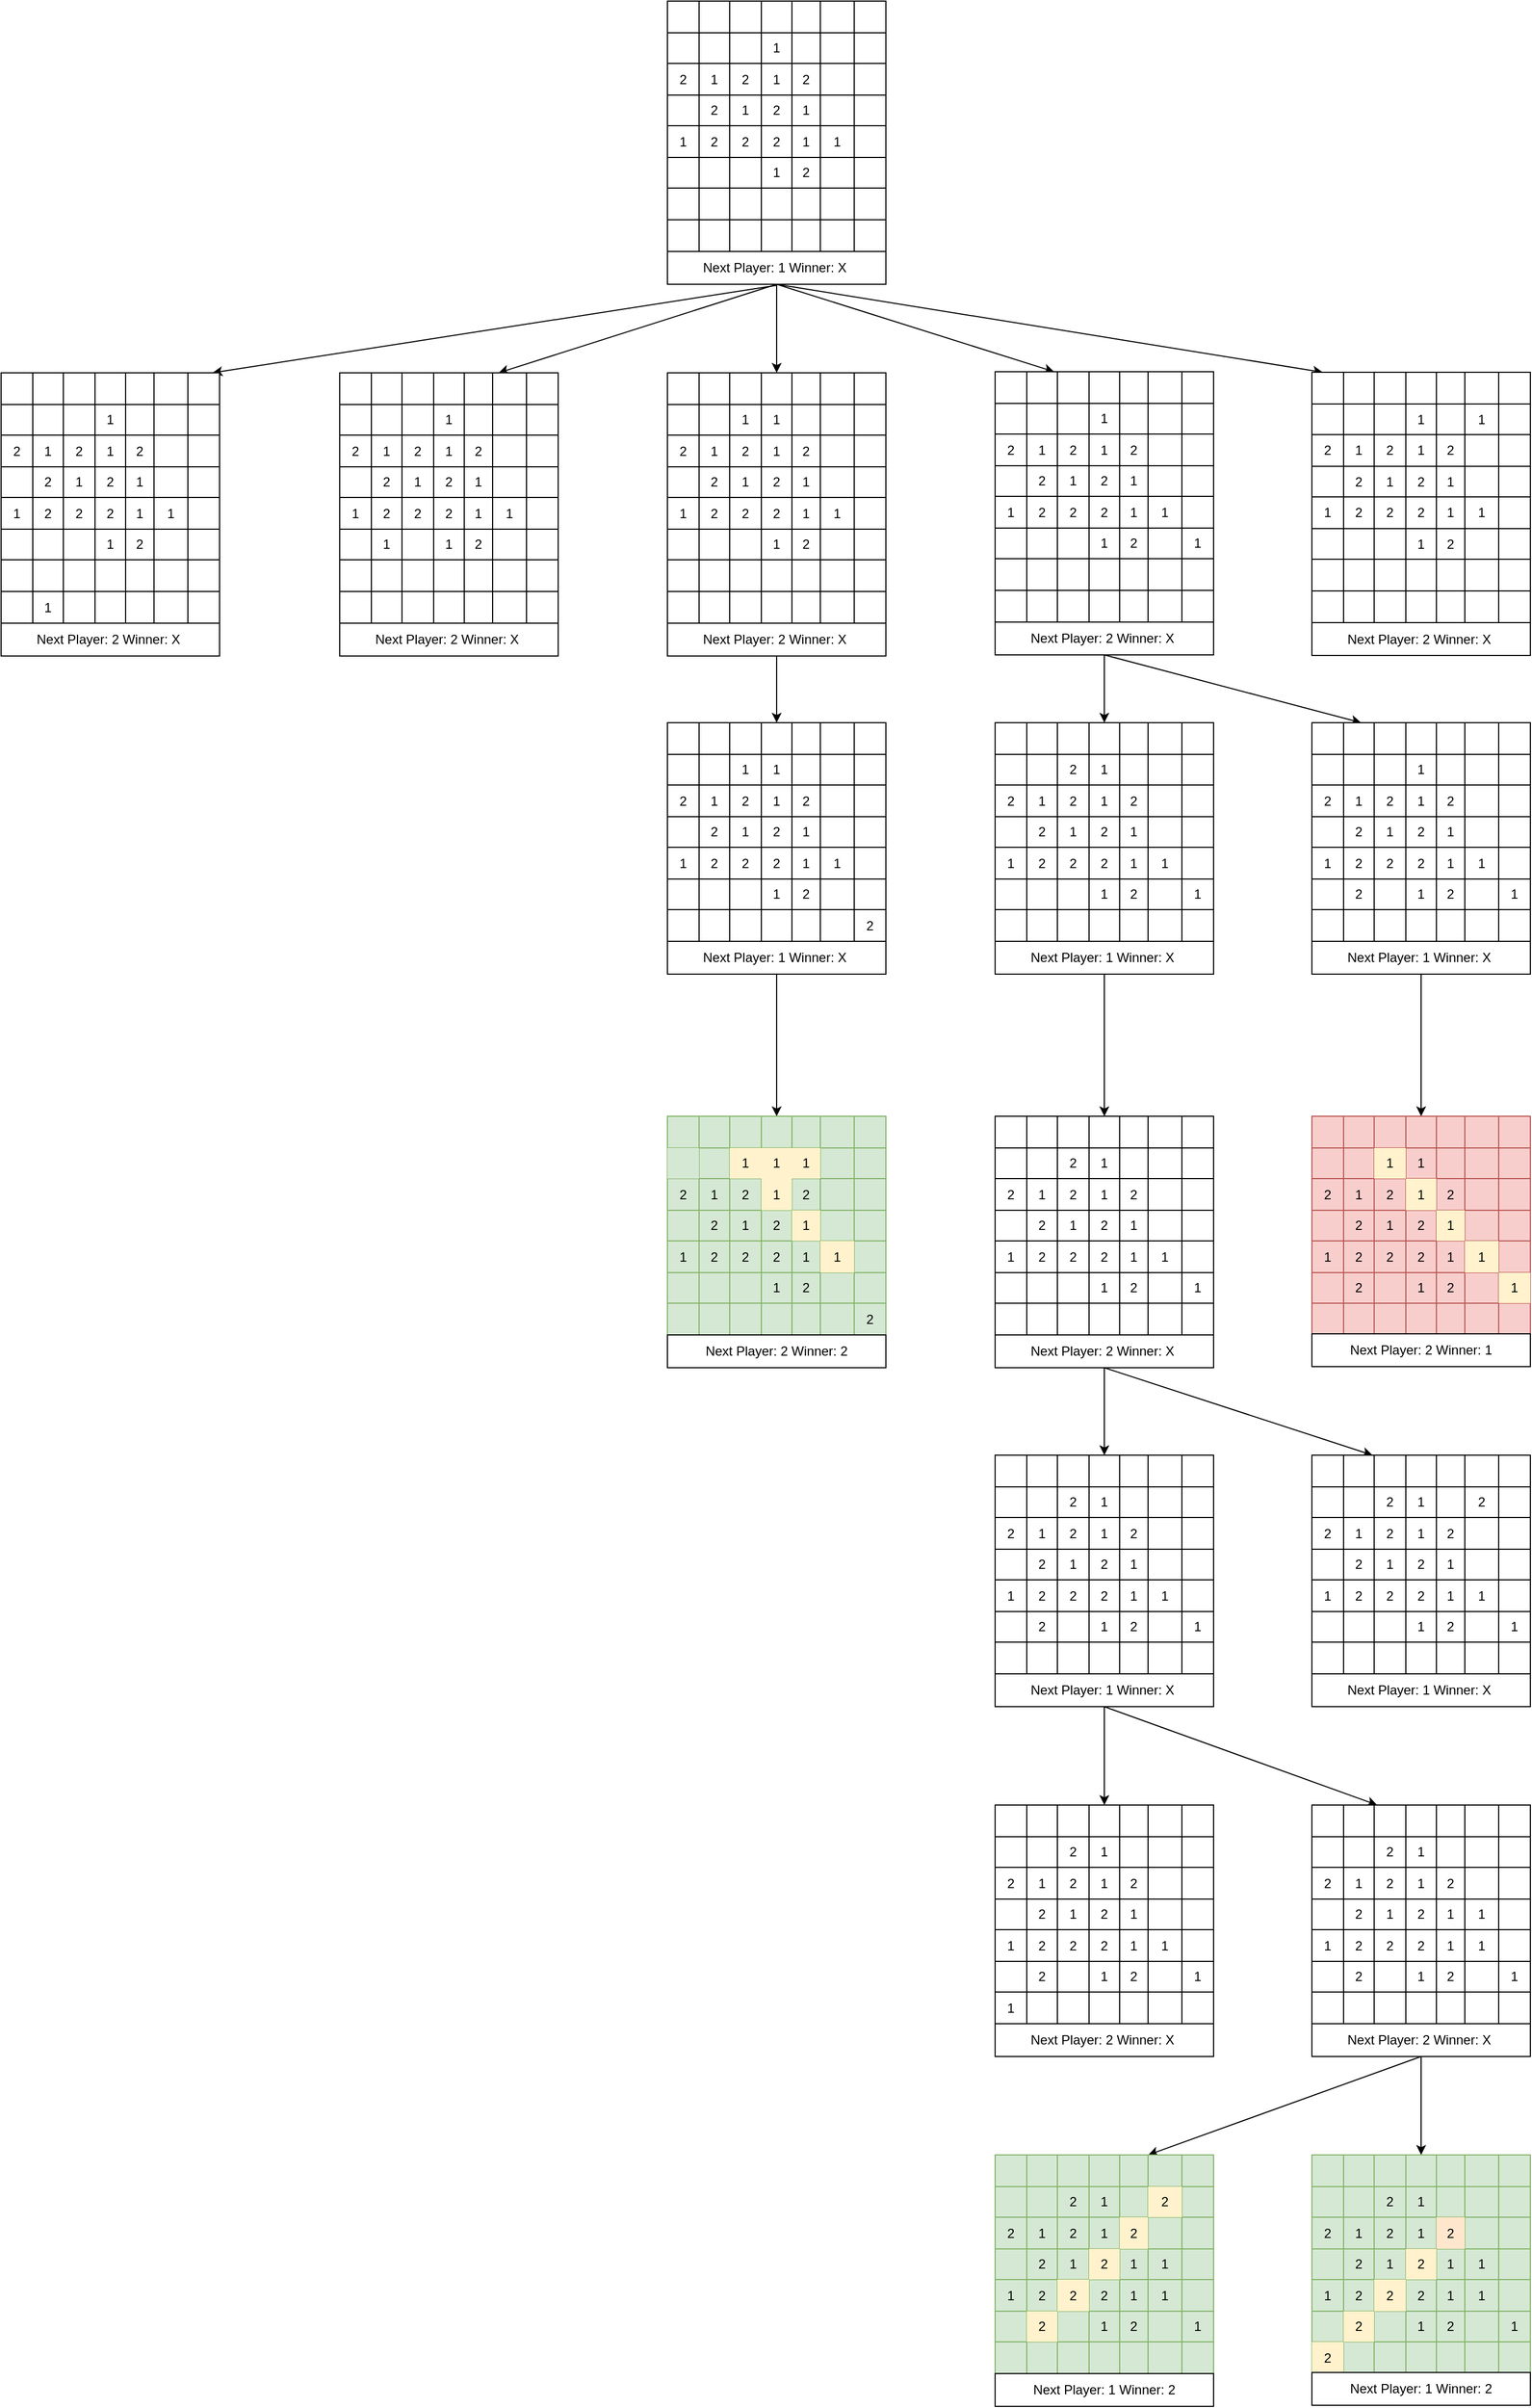 <mxfile version="15.4.3" type="github">
  <diagram id="Rw31LD78lbq-sOB28Yx8" name="Page-1">
    <mxGraphModel dx="1848" dy="518" grid="1" gridSize="10" guides="1" tooltips="1" connect="1" arrows="1" fold="1" page="1" pageScale="1" pageWidth="827" pageHeight="1169" math="0" shadow="0">
      <root>
        <mxCell id="0" />
        <mxCell id="1" parent="0" />
        <mxCell id="KI4QrQTaSKcAIy1l4tJL-1" value="" style="shape=table;startSize=0;container=1;collapsible=0;childLayout=tableLayout;fontFamily=Lucida Console;fontStyle=1" vertex="1" parent="1">
          <mxGeometry x="300" y="30" width="200" height="258" as="geometry" />
        </mxCell>
        <mxCell id="KI4QrQTaSKcAIy1l4tJL-2" value="" style="shape=partialRectangle;collapsible=0;dropTarget=0;pointerEvents=0;fillColor=none;top=0;left=0;bottom=0;right=0;points=[[0,0.5],[1,0.5]];portConstraint=eastwest;" vertex="1" parent="KI4QrQTaSKcAIy1l4tJL-1">
          <mxGeometry width="200" height="29" as="geometry" />
        </mxCell>
        <mxCell id="KI4QrQTaSKcAIy1l4tJL-3" value="" style="shape=partialRectangle;html=1;whiteSpace=wrap;connectable=0;overflow=hidden;fillColor=none;top=0;left=0;bottom=0;right=0;pointerEvents=1;" vertex="1" parent="KI4QrQTaSKcAIy1l4tJL-2">
          <mxGeometry width="29" height="29" as="geometry">
            <mxRectangle width="29" height="29" as="alternateBounds" />
          </mxGeometry>
        </mxCell>
        <mxCell id="KI4QrQTaSKcAIy1l4tJL-4" value="" style="shape=partialRectangle;html=1;whiteSpace=wrap;connectable=0;overflow=hidden;fillColor=none;top=0;left=0;bottom=0;right=0;pointerEvents=1;" vertex="1" parent="KI4QrQTaSKcAIy1l4tJL-2">
          <mxGeometry x="29" width="28" height="29" as="geometry">
            <mxRectangle width="28" height="29" as="alternateBounds" />
          </mxGeometry>
        </mxCell>
        <mxCell id="KI4QrQTaSKcAIy1l4tJL-5" value="" style="shape=partialRectangle;html=1;whiteSpace=wrap;connectable=0;overflow=hidden;fillColor=none;top=0;left=0;bottom=0;right=0;pointerEvents=1;" vertex="1" parent="KI4QrQTaSKcAIy1l4tJL-2">
          <mxGeometry x="57" width="29" height="29" as="geometry">
            <mxRectangle width="29" height="29" as="alternateBounds" />
          </mxGeometry>
        </mxCell>
        <mxCell id="KI4QrQTaSKcAIy1l4tJL-6" value="" style="shape=partialRectangle;html=1;whiteSpace=wrap;connectable=0;overflow=hidden;fillColor=none;top=0;left=0;bottom=0;right=0;pointerEvents=1;" vertex="1" parent="KI4QrQTaSKcAIy1l4tJL-2">
          <mxGeometry x="86" width="28" height="29" as="geometry">
            <mxRectangle width="28" height="29" as="alternateBounds" />
          </mxGeometry>
        </mxCell>
        <mxCell id="KI4QrQTaSKcAIy1l4tJL-7" value="" style="shape=partialRectangle;html=1;whiteSpace=wrap;connectable=0;overflow=hidden;fillColor=none;top=0;left=0;bottom=0;right=0;pointerEvents=1;" vertex="1" parent="KI4QrQTaSKcAIy1l4tJL-2">
          <mxGeometry x="114" width="26" height="29" as="geometry">
            <mxRectangle width="26" height="29" as="alternateBounds" />
          </mxGeometry>
        </mxCell>
        <mxCell id="KI4QrQTaSKcAIy1l4tJL-8" value="" style="shape=partialRectangle;html=1;whiteSpace=wrap;connectable=0;overflow=hidden;fillColor=none;top=0;left=0;bottom=0;right=0;pointerEvents=1;" vertex="1" parent="KI4QrQTaSKcAIy1l4tJL-2">
          <mxGeometry x="140" width="31" height="29" as="geometry">
            <mxRectangle width="31" height="29" as="alternateBounds" />
          </mxGeometry>
        </mxCell>
        <mxCell id="KI4QrQTaSKcAIy1l4tJL-9" value="" style="shape=partialRectangle;html=1;whiteSpace=wrap;connectable=0;overflow=hidden;fillColor=none;top=0;left=0;bottom=0;right=0;pointerEvents=1;" vertex="1" parent="KI4QrQTaSKcAIy1l4tJL-2">
          <mxGeometry x="171" width="29" height="29" as="geometry">
            <mxRectangle width="29" height="29" as="alternateBounds" />
          </mxGeometry>
        </mxCell>
        <mxCell id="KI4QrQTaSKcAIy1l4tJL-10" value="" style="shape=partialRectangle;collapsible=0;dropTarget=0;pointerEvents=0;fillColor=none;top=0;left=0;bottom=0;right=0;points=[[0,0.5],[1,0.5]];portConstraint=eastwest;" vertex="1" parent="KI4QrQTaSKcAIy1l4tJL-1">
          <mxGeometry y="29" width="200" height="28" as="geometry" />
        </mxCell>
        <mxCell id="KI4QrQTaSKcAIy1l4tJL-11" value="" style="shape=partialRectangle;html=1;whiteSpace=wrap;connectable=0;overflow=hidden;fillColor=none;top=0;left=0;bottom=0;right=0;pointerEvents=1;" vertex="1" parent="KI4QrQTaSKcAIy1l4tJL-10">
          <mxGeometry width="29" height="28" as="geometry">
            <mxRectangle width="29" height="28" as="alternateBounds" />
          </mxGeometry>
        </mxCell>
        <mxCell id="KI4QrQTaSKcAIy1l4tJL-12" value="" style="shape=partialRectangle;html=1;whiteSpace=wrap;connectable=0;overflow=hidden;fillColor=none;top=0;left=0;bottom=0;right=0;pointerEvents=1;" vertex="1" parent="KI4QrQTaSKcAIy1l4tJL-10">
          <mxGeometry x="29" width="28" height="28" as="geometry">
            <mxRectangle width="28" height="28" as="alternateBounds" />
          </mxGeometry>
        </mxCell>
        <mxCell id="KI4QrQTaSKcAIy1l4tJL-13" value="" style="shape=partialRectangle;html=1;whiteSpace=wrap;connectable=0;overflow=hidden;fillColor=none;top=0;left=0;bottom=0;right=0;pointerEvents=1;" vertex="1" parent="KI4QrQTaSKcAIy1l4tJL-10">
          <mxGeometry x="57" width="29" height="28" as="geometry">
            <mxRectangle width="29" height="28" as="alternateBounds" />
          </mxGeometry>
        </mxCell>
        <mxCell id="KI4QrQTaSKcAIy1l4tJL-14" value="1" style="shape=partialRectangle;html=1;whiteSpace=wrap;connectable=0;overflow=hidden;fillColor=none;top=0;left=0;bottom=0;right=0;pointerEvents=1;" vertex="1" parent="KI4QrQTaSKcAIy1l4tJL-10">
          <mxGeometry x="86" width="28" height="28" as="geometry">
            <mxRectangle width="28" height="28" as="alternateBounds" />
          </mxGeometry>
        </mxCell>
        <mxCell id="KI4QrQTaSKcAIy1l4tJL-15" value="" style="shape=partialRectangle;html=1;whiteSpace=wrap;connectable=0;overflow=hidden;fillColor=none;top=0;left=0;bottom=0;right=0;pointerEvents=1;" vertex="1" parent="KI4QrQTaSKcAIy1l4tJL-10">
          <mxGeometry x="114" width="26" height="28" as="geometry">
            <mxRectangle width="26" height="28" as="alternateBounds" />
          </mxGeometry>
        </mxCell>
        <mxCell id="KI4QrQTaSKcAIy1l4tJL-16" value="" style="shape=partialRectangle;html=1;whiteSpace=wrap;connectable=0;overflow=hidden;fillColor=none;top=0;left=0;bottom=0;right=0;pointerEvents=1;" vertex="1" parent="KI4QrQTaSKcAIy1l4tJL-10">
          <mxGeometry x="140" width="31" height="28" as="geometry">
            <mxRectangle width="31" height="28" as="alternateBounds" />
          </mxGeometry>
        </mxCell>
        <mxCell id="KI4QrQTaSKcAIy1l4tJL-17" value="" style="shape=partialRectangle;html=1;whiteSpace=wrap;connectable=0;overflow=hidden;fillColor=none;top=0;left=0;bottom=0;right=0;pointerEvents=1;" vertex="1" parent="KI4QrQTaSKcAIy1l4tJL-10">
          <mxGeometry x="171" width="29" height="28" as="geometry">
            <mxRectangle width="29" height="28" as="alternateBounds" />
          </mxGeometry>
        </mxCell>
        <mxCell id="KI4QrQTaSKcAIy1l4tJL-18" value="" style="shape=partialRectangle;collapsible=0;dropTarget=0;pointerEvents=0;fillColor=none;top=0;left=0;bottom=0;right=0;points=[[0,0.5],[1,0.5]];portConstraint=eastwest;" vertex="1" parent="KI4QrQTaSKcAIy1l4tJL-1">
          <mxGeometry y="57" width="200" height="29" as="geometry" />
        </mxCell>
        <mxCell id="KI4QrQTaSKcAIy1l4tJL-19" value="2" style="shape=partialRectangle;html=1;whiteSpace=wrap;connectable=0;overflow=hidden;fillColor=none;top=0;left=0;bottom=0;right=0;pointerEvents=1;" vertex="1" parent="KI4QrQTaSKcAIy1l4tJL-18">
          <mxGeometry width="29" height="29" as="geometry">
            <mxRectangle width="29" height="29" as="alternateBounds" />
          </mxGeometry>
        </mxCell>
        <mxCell id="KI4QrQTaSKcAIy1l4tJL-20" value="1" style="shape=partialRectangle;html=1;whiteSpace=wrap;connectable=0;overflow=hidden;fillColor=none;top=0;left=0;bottom=0;right=0;pointerEvents=1;" vertex="1" parent="KI4QrQTaSKcAIy1l4tJL-18">
          <mxGeometry x="29" width="28" height="29" as="geometry">
            <mxRectangle width="28" height="29" as="alternateBounds" />
          </mxGeometry>
        </mxCell>
        <mxCell id="KI4QrQTaSKcAIy1l4tJL-21" value="2" style="shape=partialRectangle;html=1;whiteSpace=wrap;connectable=0;overflow=hidden;fillColor=none;top=0;left=0;bottom=0;right=0;pointerEvents=1;" vertex="1" parent="KI4QrQTaSKcAIy1l4tJL-18">
          <mxGeometry x="57" width="29" height="29" as="geometry">
            <mxRectangle width="29" height="29" as="alternateBounds" />
          </mxGeometry>
        </mxCell>
        <mxCell id="KI4QrQTaSKcAIy1l4tJL-22" value="1" style="shape=partialRectangle;html=1;whiteSpace=wrap;connectable=0;overflow=hidden;fillColor=none;top=0;left=0;bottom=0;right=0;pointerEvents=1;" vertex="1" parent="KI4QrQTaSKcAIy1l4tJL-18">
          <mxGeometry x="86" width="28" height="29" as="geometry">
            <mxRectangle width="28" height="29" as="alternateBounds" />
          </mxGeometry>
        </mxCell>
        <mxCell id="KI4QrQTaSKcAIy1l4tJL-23" value="2" style="shape=partialRectangle;html=1;whiteSpace=wrap;connectable=0;overflow=hidden;fillColor=none;top=0;left=0;bottom=0;right=0;pointerEvents=1;" vertex="1" parent="KI4QrQTaSKcAIy1l4tJL-18">
          <mxGeometry x="114" width="26" height="29" as="geometry">
            <mxRectangle width="26" height="29" as="alternateBounds" />
          </mxGeometry>
        </mxCell>
        <mxCell id="KI4QrQTaSKcAIy1l4tJL-24" value="" style="shape=partialRectangle;html=1;whiteSpace=wrap;connectable=0;overflow=hidden;fillColor=none;top=0;left=0;bottom=0;right=0;pointerEvents=1;" vertex="1" parent="KI4QrQTaSKcAIy1l4tJL-18">
          <mxGeometry x="140" width="31" height="29" as="geometry">
            <mxRectangle width="31" height="29" as="alternateBounds" />
          </mxGeometry>
        </mxCell>
        <mxCell id="KI4QrQTaSKcAIy1l4tJL-25" value="" style="shape=partialRectangle;html=1;whiteSpace=wrap;connectable=0;overflow=hidden;fillColor=none;top=0;left=0;bottom=0;right=0;pointerEvents=1;" vertex="1" parent="KI4QrQTaSKcAIy1l4tJL-18">
          <mxGeometry x="171" width="29" height="29" as="geometry">
            <mxRectangle width="29" height="29" as="alternateBounds" />
          </mxGeometry>
        </mxCell>
        <mxCell id="KI4QrQTaSKcAIy1l4tJL-26" value="" style="shape=partialRectangle;collapsible=0;dropTarget=0;pointerEvents=0;fillColor=none;top=0;left=0;bottom=0;right=0;points=[[0,0.5],[1,0.5]];portConstraint=eastwest;" vertex="1" parent="KI4QrQTaSKcAIy1l4tJL-1">
          <mxGeometry y="86" width="200" height="28" as="geometry" />
        </mxCell>
        <mxCell id="KI4QrQTaSKcAIy1l4tJL-27" value="" style="shape=partialRectangle;html=1;whiteSpace=wrap;connectable=0;overflow=hidden;fillColor=none;top=0;left=0;bottom=0;right=0;pointerEvents=1;" vertex="1" parent="KI4QrQTaSKcAIy1l4tJL-26">
          <mxGeometry width="29" height="28" as="geometry">
            <mxRectangle width="29" height="28" as="alternateBounds" />
          </mxGeometry>
        </mxCell>
        <mxCell id="KI4QrQTaSKcAIy1l4tJL-28" value="2" style="shape=partialRectangle;html=1;whiteSpace=wrap;connectable=0;overflow=hidden;fillColor=none;top=0;left=0;bottom=0;right=0;pointerEvents=1;" vertex="1" parent="KI4QrQTaSKcAIy1l4tJL-26">
          <mxGeometry x="29" width="28" height="28" as="geometry">
            <mxRectangle width="28" height="28" as="alternateBounds" />
          </mxGeometry>
        </mxCell>
        <mxCell id="KI4QrQTaSKcAIy1l4tJL-29" value="1" style="shape=partialRectangle;html=1;whiteSpace=wrap;connectable=0;overflow=hidden;fillColor=none;top=0;left=0;bottom=0;right=0;pointerEvents=1;" vertex="1" parent="KI4QrQTaSKcAIy1l4tJL-26">
          <mxGeometry x="57" width="29" height="28" as="geometry">
            <mxRectangle width="29" height="28" as="alternateBounds" />
          </mxGeometry>
        </mxCell>
        <mxCell id="KI4QrQTaSKcAIy1l4tJL-30" value="2" style="shape=partialRectangle;html=1;whiteSpace=wrap;connectable=0;overflow=hidden;fillColor=none;top=0;left=0;bottom=0;right=0;pointerEvents=1;" vertex="1" parent="KI4QrQTaSKcAIy1l4tJL-26">
          <mxGeometry x="86" width="28" height="28" as="geometry">
            <mxRectangle width="28" height="28" as="alternateBounds" />
          </mxGeometry>
        </mxCell>
        <mxCell id="KI4QrQTaSKcAIy1l4tJL-31" value="1" style="shape=partialRectangle;html=1;whiteSpace=wrap;connectable=0;overflow=hidden;fillColor=none;top=0;left=0;bottom=0;right=0;pointerEvents=1;" vertex="1" parent="KI4QrQTaSKcAIy1l4tJL-26">
          <mxGeometry x="114" width="26" height="28" as="geometry">
            <mxRectangle width="26" height="28" as="alternateBounds" />
          </mxGeometry>
        </mxCell>
        <mxCell id="KI4QrQTaSKcAIy1l4tJL-32" value="" style="shape=partialRectangle;html=1;whiteSpace=wrap;connectable=0;overflow=hidden;fillColor=none;top=0;left=0;bottom=0;right=0;pointerEvents=1;" vertex="1" parent="KI4QrQTaSKcAIy1l4tJL-26">
          <mxGeometry x="140" width="31" height="28" as="geometry">
            <mxRectangle width="31" height="28" as="alternateBounds" />
          </mxGeometry>
        </mxCell>
        <mxCell id="KI4QrQTaSKcAIy1l4tJL-33" value="" style="shape=partialRectangle;html=1;whiteSpace=wrap;connectable=0;overflow=hidden;fillColor=none;top=0;left=0;bottom=0;right=0;pointerEvents=1;" vertex="1" parent="KI4QrQTaSKcAIy1l4tJL-26">
          <mxGeometry x="171" width="29" height="28" as="geometry">
            <mxRectangle width="29" height="28" as="alternateBounds" />
          </mxGeometry>
        </mxCell>
        <mxCell id="KI4QrQTaSKcAIy1l4tJL-34" value="" style="shape=partialRectangle;collapsible=0;dropTarget=0;pointerEvents=0;fillColor=none;top=0;left=0;bottom=0;right=0;points=[[0,0.5],[1,0.5]];portConstraint=eastwest;" vertex="1" parent="KI4QrQTaSKcAIy1l4tJL-1">
          <mxGeometry y="114" width="200" height="29" as="geometry" />
        </mxCell>
        <mxCell id="KI4QrQTaSKcAIy1l4tJL-35" value="1" style="shape=partialRectangle;html=1;whiteSpace=wrap;connectable=0;overflow=hidden;fillColor=none;top=0;left=0;bottom=0;right=0;pointerEvents=1;" vertex="1" parent="KI4QrQTaSKcAIy1l4tJL-34">
          <mxGeometry width="29" height="29" as="geometry">
            <mxRectangle width="29" height="29" as="alternateBounds" />
          </mxGeometry>
        </mxCell>
        <mxCell id="KI4QrQTaSKcAIy1l4tJL-36" value="2" style="shape=partialRectangle;html=1;whiteSpace=wrap;connectable=0;overflow=hidden;fillColor=none;top=0;left=0;bottom=0;right=0;pointerEvents=1;" vertex="1" parent="KI4QrQTaSKcAIy1l4tJL-34">
          <mxGeometry x="29" width="28" height="29" as="geometry">
            <mxRectangle width="28" height="29" as="alternateBounds" />
          </mxGeometry>
        </mxCell>
        <mxCell id="KI4QrQTaSKcAIy1l4tJL-37" value="2" style="shape=partialRectangle;html=1;whiteSpace=wrap;connectable=0;overflow=hidden;fillColor=none;top=0;left=0;bottom=0;right=0;pointerEvents=1;" vertex="1" parent="KI4QrQTaSKcAIy1l4tJL-34">
          <mxGeometry x="57" width="29" height="29" as="geometry">
            <mxRectangle width="29" height="29" as="alternateBounds" />
          </mxGeometry>
        </mxCell>
        <mxCell id="KI4QrQTaSKcAIy1l4tJL-38" value="2" style="shape=partialRectangle;html=1;whiteSpace=wrap;connectable=0;overflow=hidden;fillColor=none;top=0;left=0;bottom=0;right=0;pointerEvents=1;" vertex="1" parent="KI4QrQTaSKcAIy1l4tJL-34">
          <mxGeometry x="86" width="28" height="29" as="geometry">
            <mxRectangle width="28" height="29" as="alternateBounds" />
          </mxGeometry>
        </mxCell>
        <mxCell id="KI4QrQTaSKcAIy1l4tJL-39" value="1" style="shape=partialRectangle;html=1;whiteSpace=wrap;connectable=0;overflow=hidden;fillColor=none;top=0;left=0;bottom=0;right=0;pointerEvents=1;" vertex="1" parent="KI4QrQTaSKcAIy1l4tJL-34">
          <mxGeometry x="114" width="26" height="29" as="geometry">
            <mxRectangle width="26" height="29" as="alternateBounds" />
          </mxGeometry>
        </mxCell>
        <mxCell id="KI4QrQTaSKcAIy1l4tJL-40" value="1" style="shape=partialRectangle;html=1;whiteSpace=wrap;connectable=0;overflow=hidden;fillColor=none;top=0;left=0;bottom=0;right=0;pointerEvents=1;" vertex="1" parent="KI4QrQTaSKcAIy1l4tJL-34">
          <mxGeometry x="140" width="31" height="29" as="geometry">
            <mxRectangle width="31" height="29" as="alternateBounds" />
          </mxGeometry>
        </mxCell>
        <mxCell id="KI4QrQTaSKcAIy1l4tJL-41" value="" style="shape=partialRectangle;html=1;whiteSpace=wrap;connectable=0;overflow=hidden;fillColor=none;top=0;left=0;bottom=0;right=0;pointerEvents=1;" vertex="1" parent="KI4QrQTaSKcAIy1l4tJL-34">
          <mxGeometry x="171" width="29" height="29" as="geometry">
            <mxRectangle width="29" height="29" as="alternateBounds" />
          </mxGeometry>
        </mxCell>
        <mxCell id="KI4QrQTaSKcAIy1l4tJL-42" value="" style="shape=partialRectangle;collapsible=0;dropTarget=0;pointerEvents=0;fillColor=none;top=0;left=0;bottom=0;right=0;points=[[0,0.5],[1,0.5]];portConstraint=eastwest;" vertex="1" parent="KI4QrQTaSKcAIy1l4tJL-1">
          <mxGeometry y="143" width="200" height="28" as="geometry" />
        </mxCell>
        <mxCell id="KI4QrQTaSKcAIy1l4tJL-43" value="" style="shape=partialRectangle;html=1;whiteSpace=wrap;connectable=0;overflow=hidden;fillColor=none;top=0;left=0;bottom=0;right=0;pointerEvents=1;" vertex="1" parent="KI4QrQTaSKcAIy1l4tJL-42">
          <mxGeometry width="29" height="28" as="geometry">
            <mxRectangle width="29" height="28" as="alternateBounds" />
          </mxGeometry>
        </mxCell>
        <mxCell id="KI4QrQTaSKcAIy1l4tJL-44" value="" style="shape=partialRectangle;html=1;whiteSpace=wrap;connectable=0;overflow=hidden;fillColor=none;top=0;left=0;bottom=0;right=0;pointerEvents=1;" vertex="1" parent="KI4QrQTaSKcAIy1l4tJL-42">
          <mxGeometry x="29" width="28" height="28" as="geometry">
            <mxRectangle width="28" height="28" as="alternateBounds" />
          </mxGeometry>
        </mxCell>
        <mxCell id="KI4QrQTaSKcAIy1l4tJL-45" value="" style="shape=partialRectangle;html=1;whiteSpace=wrap;connectable=0;overflow=hidden;fillColor=none;top=0;left=0;bottom=0;right=0;pointerEvents=1;" vertex="1" parent="KI4QrQTaSKcAIy1l4tJL-42">
          <mxGeometry x="57" width="29" height="28" as="geometry">
            <mxRectangle width="29" height="28" as="alternateBounds" />
          </mxGeometry>
        </mxCell>
        <mxCell id="KI4QrQTaSKcAIy1l4tJL-46" value="1" style="shape=partialRectangle;html=1;whiteSpace=wrap;connectable=0;overflow=hidden;fillColor=none;top=0;left=0;bottom=0;right=0;pointerEvents=1;" vertex="1" parent="KI4QrQTaSKcAIy1l4tJL-42">
          <mxGeometry x="86" width="28" height="28" as="geometry">
            <mxRectangle width="28" height="28" as="alternateBounds" />
          </mxGeometry>
        </mxCell>
        <mxCell id="KI4QrQTaSKcAIy1l4tJL-47" value="2" style="shape=partialRectangle;html=1;whiteSpace=wrap;connectable=0;overflow=hidden;fillColor=none;top=0;left=0;bottom=0;right=0;pointerEvents=1;" vertex="1" parent="KI4QrQTaSKcAIy1l4tJL-42">
          <mxGeometry x="114" width="26" height="28" as="geometry">
            <mxRectangle width="26" height="28" as="alternateBounds" />
          </mxGeometry>
        </mxCell>
        <mxCell id="KI4QrQTaSKcAIy1l4tJL-48" value="" style="shape=partialRectangle;html=1;whiteSpace=wrap;connectable=0;overflow=hidden;fillColor=none;top=0;left=0;bottom=0;right=0;pointerEvents=1;" vertex="1" parent="KI4QrQTaSKcAIy1l4tJL-42">
          <mxGeometry x="140" width="31" height="28" as="geometry">
            <mxRectangle width="31" height="28" as="alternateBounds" />
          </mxGeometry>
        </mxCell>
        <mxCell id="KI4QrQTaSKcAIy1l4tJL-49" value="" style="shape=partialRectangle;html=1;whiteSpace=wrap;connectable=0;overflow=hidden;fillColor=none;top=0;left=0;bottom=0;right=0;pointerEvents=1;" vertex="1" parent="KI4QrQTaSKcAIy1l4tJL-42">
          <mxGeometry x="171" width="29" height="28" as="geometry">
            <mxRectangle width="29" height="28" as="alternateBounds" />
          </mxGeometry>
        </mxCell>
        <mxCell id="KI4QrQTaSKcAIy1l4tJL-50" value="" style="shape=partialRectangle;collapsible=0;dropTarget=0;pointerEvents=0;fillColor=none;top=0;left=0;bottom=0;right=0;points=[[0,0.5],[1,0.5]];portConstraint=eastwest;" vertex="1" parent="KI4QrQTaSKcAIy1l4tJL-1">
          <mxGeometry y="171" width="200" height="29" as="geometry" />
        </mxCell>
        <mxCell id="KI4QrQTaSKcAIy1l4tJL-51" value="" style="shape=partialRectangle;html=1;whiteSpace=wrap;connectable=0;overflow=hidden;fillColor=none;top=0;left=0;bottom=0;right=0;pointerEvents=1;" vertex="1" parent="KI4QrQTaSKcAIy1l4tJL-50">
          <mxGeometry width="29" height="29" as="geometry">
            <mxRectangle width="29" height="29" as="alternateBounds" />
          </mxGeometry>
        </mxCell>
        <mxCell id="KI4QrQTaSKcAIy1l4tJL-52" value="" style="shape=partialRectangle;html=1;whiteSpace=wrap;connectable=0;overflow=hidden;fillColor=none;top=0;left=0;bottom=0;right=0;pointerEvents=1;" vertex="1" parent="KI4QrQTaSKcAIy1l4tJL-50">
          <mxGeometry x="29" width="28" height="29" as="geometry">
            <mxRectangle width="28" height="29" as="alternateBounds" />
          </mxGeometry>
        </mxCell>
        <mxCell id="KI4QrQTaSKcAIy1l4tJL-53" value="" style="shape=partialRectangle;html=1;whiteSpace=wrap;connectable=0;overflow=hidden;fillColor=none;top=0;left=0;bottom=0;right=0;pointerEvents=1;" vertex="1" parent="KI4QrQTaSKcAIy1l4tJL-50">
          <mxGeometry x="57" width="29" height="29" as="geometry">
            <mxRectangle width="29" height="29" as="alternateBounds" />
          </mxGeometry>
        </mxCell>
        <mxCell id="KI4QrQTaSKcAIy1l4tJL-54" value="" style="shape=partialRectangle;html=1;whiteSpace=wrap;connectable=0;overflow=hidden;fillColor=none;top=0;left=0;bottom=0;right=0;pointerEvents=1;" vertex="1" parent="KI4QrQTaSKcAIy1l4tJL-50">
          <mxGeometry x="86" width="28" height="29" as="geometry">
            <mxRectangle width="28" height="29" as="alternateBounds" />
          </mxGeometry>
        </mxCell>
        <mxCell id="KI4QrQTaSKcAIy1l4tJL-55" value="" style="shape=partialRectangle;html=1;whiteSpace=wrap;connectable=0;overflow=hidden;fillColor=none;top=0;left=0;bottom=0;right=0;pointerEvents=1;" vertex="1" parent="KI4QrQTaSKcAIy1l4tJL-50">
          <mxGeometry x="114" width="26" height="29" as="geometry">
            <mxRectangle width="26" height="29" as="alternateBounds" />
          </mxGeometry>
        </mxCell>
        <mxCell id="KI4QrQTaSKcAIy1l4tJL-56" value="" style="shape=partialRectangle;html=1;whiteSpace=wrap;connectable=0;overflow=hidden;fillColor=none;top=0;left=0;bottom=0;right=0;pointerEvents=1;" vertex="1" parent="KI4QrQTaSKcAIy1l4tJL-50">
          <mxGeometry x="140" width="31" height="29" as="geometry">
            <mxRectangle width="31" height="29" as="alternateBounds" />
          </mxGeometry>
        </mxCell>
        <mxCell id="KI4QrQTaSKcAIy1l4tJL-57" value="" style="shape=partialRectangle;html=1;whiteSpace=wrap;connectable=0;overflow=hidden;fillColor=none;top=0;left=0;bottom=0;right=0;pointerEvents=1;" vertex="1" parent="KI4QrQTaSKcAIy1l4tJL-50">
          <mxGeometry x="171" width="29" height="29" as="geometry">
            <mxRectangle width="29" height="29" as="alternateBounds" />
          </mxGeometry>
        </mxCell>
        <mxCell id="KI4QrQTaSKcAIy1l4tJL-132" value="" style="shape=partialRectangle;collapsible=0;dropTarget=0;pointerEvents=0;fillColor=none;top=0;left=0;bottom=0;right=0;points=[[0,0.5],[1,0.5]];portConstraint=eastwest;" vertex="1" parent="KI4QrQTaSKcAIy1l4tJL-1">
          <mxGeometry y="200" width="200" height="29" as="geometry" />
        </mxCell>
        <mxCell id="KI4QrQTaSKcAIy1l4tJL-133" value="" style="shape=partialRectangle;html=1;whiteSpace=wrap;connectable=0;overflow=hidden;fillColor=none;top=0;left=0;bottom=0;right=0;pointerEvents=1;" vertex="1" parent="KI4QrQTaSKcAIy1l4tJL-132">
          <mxGeometry width="29" height="29" as="geometry">
            <mxRectangle width="29" height="29" as="alternateBounds" />
          </mxGeometry>
        </mxCell>
        <mxCell id="KI4QrQTaSKcAIy1l4tJL-134" value="" style="shape=partialRectangle;html=1;whiteSpace=wrap;connectable=0;overflow=hidden;fillColor=none;top=0;left=0;bottom=0;right=0;pointerEvents=1;" vertex="1" parent="KI4QrQTaSKcAIy1l4tJL-132">
          <mxGeometry x="29" width="28" height="29" as="geometry">
            <mxRectangle width="28" height="29" as="alternateBounds" />
          </mxGeometry>
        </mxCell>
        <mxCell id="KI4QrQTaSKcAIy1l4tJL-135" value="" style="shape=partialRectangle;html=1;whiteSpace=wrap;connectable=0;overflow=hidden;fillColor=none;top=0;left=0;bottom=0;right=0;pointerEvents=1;" vertex="1" parent="KI4QrQTaSKcAIy1l4tJL-132">
          <mxGeometry x="57" width="29" height="29" as="geometry">
            <mxRectangle width="29" height="29" as="alternateBounds" />
          </mxGeometry>
        </mxCell>
        <mxCell id="KI4QrQTaSKcAIy1l4tJL-136" value="" style="shape=partialRectangle;html=1;whiteSpace=wrap;connectable=0;overflow=hidden;fillColor=none;top=0;left=0;bottom=0;right=0;pointerEvents=1;" vertex="1" parent="KI4QrQTaSKcAIy1l4tJL-132">
          <mxGeometry x="86" width="28" height="29" as="geometry">
            <mxRectangle width="28" height="29" as="alternateBounds" />
          </mxGeometry>
        </mxCell>
        <mxCell id="KI4QrQTaSKcAIy1l4tJL-137" value="" style="shape=partialRectangle;html=1;whiteSpace=wrap;connectable=0;overflow=hidden;fillColor=none;top=0;left=0;bottom=0;right=0;pointerEvents=1;" vertex="1" parent="KI4QrQTaSKcAIy1l4tJL-132">
          <mxGeometry x="114" width="26" height="29" as="geometry">
            <mxRectangle width="26" height="29" as="alternateBounds" />
          </mxGeometry>
        </mxCell>
        <mxCell id="KI4QrQTaSKcAIy1l4tJL-138" value="" style="shape=partialRectangle;html=1;whiteSpace=wrap;connectable=0;overflow=hidden;fillColor=none;top=0;left=0;bottom=0;right=0;pointerEvents=1;" vertex="1" parent="KI4QrQTaSKcAIy1l4tJL-132">
          <mxGeometry x="140" width="31" height="29" as="geometry">
            <mxRectangle width="31" height="29" as="alternateBounds" />
          </mxGeometry>
        </mxCell>
        <mxCell id="KI4QrQTaSKcAIy1l4tJL-139" value="" style="shape=partialRectangle;html=1;whiteSpace=wrap;connectable=0;overflow=hidden;fillColor=none;top=0;left=0;bottom=0;right=0;pointerEvents=1;" vertex="1" parent="KI4QrQTaSKcAIy1l4tJL-132">
          <mxGeometry x="171" width="29" height="29" as="geometry">
            <mxRectangle width="29" height="29" as="alternateBounds" />
          </mxGeometry>
        </mxCell>
        <mxCell id="KI4QrQTaSKcAIy1l4tJL-58" value="" style="shape=partialRectangle;collapsible=0;dropTarget=0;pointerEvents=0;fillColor=none;top=0;left=0;bottom=0;right=0;points=[[0,0.5],[1,0.5]];portConstraint=eastwest;" vertex="1" parent="KI4QrQTaSKcAIy1l4tJL-1">
          <mxGeometry y="229" width="200" height="29" as="geometry" />
        </mxCell>
        <mxCell id="KI4QrQTaSKcAIy1l4tJL-59" value="" style="shape=partialRectangle;html=1;whiteSpace=wrap;connectable=0;overflow=hidden;fillColor=none;top=0;left=0;bottom=0;right=0;pointerEvents=1;" vertex="1" parent="KI4QrQTaSKcAIy1l4tJL-58">
          <mxGeometry width="29" height="29" as="geometry">
            <mxRectangle width="29" height="29" as="alternateBounds" />
          </mxGeometry>
        </mxCell>
        <mxCell id="KI4QrQTaSKcAIy1l4tJL-60" value="" style="shape=partialRectangle;html=1;whiteSpace=wrap;connectable=0;overflow=hidden;fillColor=none;top=0;left=0;bottom=0;right=0;pointerEvents=1;" vertex="1" parent="KI4QrQTaSKcAIy1l4tJL-58">
          <mxGeometry x="29" width="28" height="29" as="geometry">
            <mxRectangle width="28" height="29" as="alternateBounds" />
          </mxGeometry>
        </mxCell>
        <mxCell id="KI4QrQTaSKcAIy1l4tJL-61" value="" style="shape=partialRectangle;html=1;whiteSpace=wrap;connectable=0;overflow=hidden;fillColor=none;top=0;left=0;bottom=0;right=0;pointerEvents=1;" vertex="1" parent="KI4QrQTaSKcAIy1l4tJL-58">
          <mxGeometry x="57" width="29" height="29" as="geometry">
            <mxRectangle width="29" height="29" as="alternateBounds" />
          </mxGeometry>
        </mxCell>
        <mxCell id="KI4QrQTaSKcAIy1l4tJL-62" value="" style="shape=partialRectangle;html=1;whiteSpace=wrap;connectable=0;overflow=hidden;fillColor=none;top=0;left=0;bottom=0;right=0;pointerEvents=1;" vertex="1" parent="KI4QrQTaSKcAIy1l4tJL-58">
          <mxGeometry x="86" width="28" height="29" as="geometry">
            <mxRectangle width="28" height="29" as="alternateBounds" />
          </mxGeometry>
        </mxCell>
        <mxCell id="KI4QrQTaSKcAIy1l4tJL-63" value="" style="shape=partialRectangle;html=1;whiteSpace=wrap;connectable=0;overflow=hidden;fillColor=none;top=0;left=0;bottom=0;right=0;pointerEvents=1;" vertex="1" parent="KI4QrQTaSKcAIy1l4tJL-58">
          <mxGeometry x="114" width="26" height="29" as="geometry">
            <mxRectangle width="26" height="29" as="alternateBounds" />
          </mxGeometry>
        </mxCell>
        <mxCell id="KI4QrQTaSKcAIy1l4tJL-64" value="" style="shape=partialRectangle;html=1;whiteSpace=wrap;connectable=0;overflow=hidden;fillColor=none;top=0;left=0;bottom=0;right=0;pointerEvents=1;" vertex="1" parent="KI4QrQTaSKcAIy1l4tJL-58">
          <mxGeometry x="140" width="31" height="29" as="geometry">
            <mxRectangle width="31" height="29" as="alternateBounds" />
          </mxGeometry>
        </mxCell>
        <mxCell id="KI4QrQTaSKcAIy1l4tJL-65" value="" style="shape=partialRectangle;html=1;whiteSpace=wrap;connectable=0;overflow=hidden;fillColor=none;top=0;left=0;bottom=0;right=0;pointerEvents=1;" vertex="1" parent="KI4QrQTaSKcAIy1l4tJL-58">
          <mxGeometry x="171" width="29" height="29" as="geometry">
            <mxRectangle width="29" height="29" as="alternateBounds" />
          </mxGeometry>
        </mxCell>
        <mxCell id="KI4QrQTaSKcAIy1l4tJL-222" value="" style="rounded=0;orthogonalLoop=1;jettySize=auto;html=1;fontFamily=Lucida Console;endArrow=classic;endFill=1;" edge="1" parent="1" source="KI4QrQTaSKcAIy1l4tJL-131" target="KI4QrQTaSKcAIy1l4tJL-149">
          <mxGeometry relative="1" as="geometry">
            <mxPoint x="400" y="360" as="targetPoint" />
          </mxGeometry>
        </mxCell>
        <mxCell id="KI4QrQTaSKcAIy1l4tJL-593" style="edgeStyle=none;rounded=0;orthogonalLoop=1;jettySize=auto;html=1;exitX=0.5;exitY=1;exitDx=0;exitDy=0;fontFamily=Lucida Console;endArrow=classic;endFill=1;" edge="1" parent="1" source="KI4QrQTaSKcAIy1l4tJL-131" target="KI4QrQTaSKcAIy1l4tJL-372">
          <mxGeometry relative="1" as="geometry" />
        </mxCell>
        <mxCell id="KI4QrQTaSKcAIy1l4tJL-594" style="edgeStyle=none;rounded=0;orthogonalLoop=1;jettySize=auto;html=1;fontFamily=Lucida Console;endArrow=classic;endFill=1;" edge="1" parent="1" target="KI4QrQTaSKcAIy1l4tJL-520">
          <mxGeometry relative="1" as="geometry">
            <mxPoint x="400" y="290" as="sourcePoint" />
          </mxGeometry>
        </mxCell>
        <mxCell id="KI4QrQTaSKcAIy1l4tJL-595" style="edgeStyle=none;rounded=0;orthogonalLoop=1;jettySize=auto;html=1;exitX=0.5;exitY=1;exitDx=0;exitDy=0;fontFamily=Lucida Console;endArrow=classic;endFill=1;" edge="1" parent="1" source="KI4QrQTaSKcAIy1l4tJL-131" target="KI4QrQTaSKcAIy1l4tJL-224">
          <mxGeometry relative="1" as="geometry" />
        </mxCell>
        <mxCell id="KI4QrQTaSKcAIy1l4tJL-596" style="edgeStyle=none;rounded=0;orthogonalLoop=1;jettySize=auto;html=1;exitX=0.5;exitY=1;exitDx=0;exitDy=0;fontFamily=Lucida Console;endArrow=classic;endFill=1;" edge="1" parent="1" source="KI4QrQTaSKcAIy1l4tJL-131" target="KI4QrQTaSKcAIy1l4tJL-446">
          <mxGeometry relative="1" as="geometry" />
        </mxCell>
        <mxCell id="KI4QrQTaSKcAIy1l4tJL-131" value="Next Player: 1 Winner: X&amp;nbsp;" style="rounded=0;whiteSpace=wrap;html=1;" vertex="1" parent="1">
          <mxGeometry x="300" y="259" width="200" height="30" as="geometry" />
        </mxCell>
        <mxCell id="KI4QrQTaSKcAIy1l4tJL-148" value="" style="shape=table;startSize=0;container=1;collapsible=0;childLayout=tableLayout;fontFamily=Lucida Console;fontStyle=1" vertex="1" parent="1">
          <mxGeometry x="300" y="370" width="200" height="258" as="geometry" />
        </mxCell>
        <mxCell id="KI4QrQTaSKcAIy1l4tJL-149" value="" style="shape=partialRectangle;collapsible=0;dropTarget=0;pointerEvents=0;fillColor=none;top=0;left=0;bottom=0;right=0;points=[[0,0.5],[1,0.5]];portConstraint=eastwest;" vertex="1" parent="KI4QrQTaSKcAIy1l4tJL-148">
          <mxGeometry width="200" height="29" as="geometry" />
        </mxCell>
        <mxCell id="KI4QrQTaSKcAIy1l4tJL-150" value="" style="shape=partialRectangle;html=1;whiteSpace=wrap;connectable=0;overflow=hidden;fillColor=none;top=0;left=0;bottom=0;right=0;pointerEvents=1;" vertex="1" parent="KI4QrQTaSKcAIy1l4tJL-149">
          <mxGeometry width="29" height="29" as="geometry">
            <mxRectangle width="29" height="29" as="alternateBounds" />
          </mxGeometry>
        </mxCell>
        <mxCell id="KI4QrQTaSKcAIy1l4tJL-151" value="" style="shape=partialRectangle;html=1;whiteSpace=wrap;connectable=0;overflow=hidden;fillColor=none;top=0;left=0;bottom=0;right=0;pointerEvents=1;" vertex="1" parent="KI4QrQTaSKcAIy1l4tJL-149">
          <mxGeometry x="29" width="28" height="29" as="geometry">
            <mxRectangle width="28" height="29" as="alternateBounds" />
          </mxGeometry>
        </mxCell>
        <mxCell id="KI4QrQTaSKcAIy1l4tJL-152" value="" style="shape=partialRectangle;html=1;whiteSpace=wrap;connectable=0;overflow=hidden;fillColor=none;top=0;left=0;bottom=0;right=0;pointerEvents=1;" vertex="1" parent="KI4QrQTaSKcAIy1l4tJL-149">
          <mxGeometry x="57" width="29" height="29" as="geometry">
            <mxRectangle width="29" height="29" as="alternateBounds" />
          </mxGeometry>
        </mxCell>
        <mxCell id="KI4QrQTaSKcAIy1l4tJL-153" value="" style="shape=partialRectangle;html=1;whiteSpace=wrap;connectable=0;overflow=hidden;fillColor=none;top=0;left=0;bottom=0;right=0;pointerEvents=1;" vertex="1" parent="KI4QrQTaSKcAIy1l4tJL-149">
          <mxGeometry x="86" width="28" height="29" as="geometry">
            <mxRectangle width="28" height="29" as="alternateBounds" />
          </mxGeometry>
        </mxCell>
        <mxCell id="KI4QrQTaSKcAIy1l4tJL-154" value="" style="shape=partialRectangle;html=1;whiteSpace=wrap;connectable=0;overflow=hidden;fillColor=none;top=0;left=0;bottom=0;right=0;pointerEvents=1;" vertex="1" parent="KI4QrQTaSKcAIy1l4tJL-149">
          <mxGeometry x="114" width="26" height="29" as="geometry">
            <mxRectangle width="26" height="29" as="alternateBounds" />
          </mxGeometry>
        </mxCell>
        <mxCell id="KI4QrQTaSKcAIy1l4tJL-155" value="" style="shape=partialRectangle;html=1;whiteSpace=wrap;connectable=0;overflow=hidden;fillColor=none;top=0;left=0;bottom=0;right=0;pointerEvents=1;" vertex="1" parent="KI4QrQTaSKcAIy1l4tJL-149">
          <mxGeometry x="140" width="31" height="29" as="geometry">
            <mxRectangle width="31" height="29" as="alternateBounds" />
          </mxGeometry>
        </mxCell>
        <mxCell id="KI4QrQTaSKcAIy1l4tJL-156" value="" style="shape=partialRectangle;html=1;whiteSpace=wrap;connectable=0;overflow=hidden;fillColor=none;top=0;left=0;bottom=0;right=0;pointerEvents=1;" vertex="1" parent="KI4QrQTaSKcAIy1l4tJL-149">
          <mxGeometry x="171" width="29" height="29" as="geometry">
            <mxRectangle width="29" height="29" as="alternateBounds" />
          </mxGeometry>
        </mxCell>
        <mxCell id="KI4QrQTaSKcAIy1l4tJL-157" value="" style="shape=partialRectangle;collapsible=0;dropTarget=0;pointerEvents=0;fillColor=none;top=0;left=0;bottom=0;right=0;points=[[0,0.5],[1,0.5]];portConstraint=eastwest;" vertex="1" parent="KI4QrQTaSKcAIy1l4tJL-148">
          <mxGeometry y="29" width="200" height="28" as="geometry" />
        </mxCell>
        <mxCell id="KI4QrQTaSKcAIy1l4tJL-158" value="" style="shape=partialRectangle;html=1;whiteSpace=wrap;connectable=0;overflow=hidden;fillColor=none;top=0;left=0;bottom=0;right=0;pointerEvents=1;" vertex="1" parent="KI4QrQTaSKcAIy1l4tJL-157">
          <mxGeometry width="29" height="28" as="geometry">
            <mxRectangle width="29" height="28" as="alternateBounds" />
          </mxGeometry>
        </mxCell>
        <mxCell id="KI4QrQTaSKcAIy1l4tJL-159" value="" style="shape=partialRectangle;html=1;whiteSpace=wrap;connectable=0;overflow=hidden;fillColor=none;top=0;left=0;bottom=0;right=0;pointerEvents=1;" vertex="1" parent="KI4QrQTaSKcAIy1l4tJL-157">
          <mxGeometry x="29" width="28" height="28" as="geometry">
            <mxRectangle width="28" height="28" as="alternateBounds" />
          </mxGeometry>
        </mxCell>
        <mxCell id="KI4QrQTaSKcAIy1l4tJL-160" value="1" style="shape=partialRectangle;html=1;whiteSpace=wrap;connectable=0;overflow=hidden;fillColor=none;top=0;left=0;bottom=0;right=0;pointerEvents=1;" vertex="1" parent="KI4QrQTaSKcAIy1l4tJL-157">
          <mxGeometry x="57" width="29" height="28" as="geometry">
            <mxRectangle width="29" height="28" as="alternateBounds" />
          </mxGeometry>
        </mxCell>
        <mxCell id="KI4QrQTaSKcAIy1l4tJL-161" value="1" style="shape=partialRectangle;html=1;whiteSpace=wrap;connectable=0;overflow=hidden;fillColor=none;top=0;left=0;bottom=0;right=0;pointerEvents=1;" vertex="1" parent="KI4QrQTaSKcAIy1l4tJL-157">
          <mxGeometry x="86" width="28" height="28" as="geometry">
            <mxRectangle width="28" height="28" as="alternateBounds" />
          </mxGeometry>
        </mxCell>
        <mxCell id="KI4QrQTaSKcAIy1l4tJL-162" value="" style="shape=partialRectangle;html=1;whiteSpace=wrap;connectable=0;overflow=hidden;fillColor=none;top=0;left=0;bottom=0;right=0;pointerEvents=1;" vertex="1" parent="KI4QrQTaSKcAIy1l4tJL-157">
          <mxGeometry x="114" width="26" height="28" as="geometry">
            <mxRectangle width="26" height="28" as="alternateBounds" />
          </mxGeometry>
        </mxCell>
        <mxCell id="KI4QrQTaSKcAIy1l4tJL-163" value="" style="shape=partialRectangle;html=1;whiteSpace=wrap;connectable=0;overflow=hidden;fillColor=none;top=0;left=0;bottom=0;right=0;pointerEvents=1;" vertex="1" parent="KI4QrQTaSKcAIy1l4tJL-157">
          <mxGeometry x="140" width="31" height="28" as="geometry">
            <mxRectangle width="31" height="28" as="alternateBounds" />
          </mxGeometry>
        </mxCell>
        <mxCell id="KI4QrQTaSKcAIy1l4tJL-164" value="" style="shape=partialRectangle;html=1;whiteSpace=wrap;connectable=0;overflow=hidden;fillColor=none;top=0;left=0;bottom=0;right=0;pointerEvents=1;" vertex="1" parent="KI4QrQTaSKcAIy1l4tJL-157">
          <mxGeometry x="171" width="29" height="28" as="geometry">
            <mxRectangle width="29" height="28" as="alternateBounds" />
          </mxGeometry>
        </mxCell>
        <mxCell id="KI4QrQTaSKcAIy1l4tJL-165" value="" style="shape=partialRectangle;collapsible=0;dropTarget=0;pointerEvents=0;fillColor=none;top=0;left=0;bottom=0;right=0;points=[[0,0.5],[1,0.5]];portConstraint=eastwest;" vertex="1" parent="KI4QrQTaSKcAIy1l4tJL-148">
          <mxGeometry y="57" width="200" height="29" as="geometry" />
        </mxCell>
        <mxCell id="KI4QrQTaSKcAIy1l4tJL-166" value="2" style="shape=partialRectangle;html=1;whiteSpace=wrap;connectable=0;overflow=hidden;fillColor=none;top=0;left=0;bottom=0;right=0;pointerEvents=1;" vertex="1" parent="KI4QrQTaSKcAIy1l4tJL-165">
          <mxGeometry width="29" height="29" as="geometry">
            <mxRectangle width="29" height="29" as="alternateBounds" />
          </mxGeometry>
        </mxCell>
        <mxCell id="KI4QrQTaSKcAIy1l4tJL-167" value="1" style="shape=partialRectangle;html=1;whiteSpace=wrap;connectable=0;overflow=hidden;fillColor=none;top=0;left=0;bottom=0;right=0;pointerEvents=1;" vertex="1" parent="KI4QrQTaSKcAIy1l4tJL-165">
          <mxGeometry x="29" width="28" height="29" as="geometry">
            <mxRectangle width="28" height="29" as="alternateBounds" />
          </mxGeometry>
        </mxCell>
        <mxCell id="KI4QrQTaSKcAIy1l4tJL-168" value="2" style="shape=partialRectangle;html=1;whiteSpace=wrap;connectable=0;overflow=hidden;fillColor=none;top=0;left=0;bottom=0;right=0;pointerEvents=1;" vertex="1" parent="KI4QrQTaSKcAIy1l4tJL-165">
          <mxGeometry x="57" width="29" height="29" as="geometry">
            <mxRectangle width="29" height="29" as="alternateBounds" />
          </mxGeometry>
        </mxCell>
        <mxCell id="KI4QrQTaSKcAIy1l4tJL-169" value="1" style="shape=partialRectangle;html=1;whiteSpace=wrap;connectable=0;overflow=hidden;fillColor=none;top=0;left=0;bottom=0;right=0;pointerEvents=1;" vertex="1" parent="KI4QrQTaSKcAIy1l4tJL-165">
          <mxGeometry x="86" width="28" height="29" as="geometry">
            <mxRectangle width="28" height="29" as="alternateBounds" />
          </mxGeometry>
        </mxCell>
        <mxCell id="KI4QrQTaSKcAIy1l4tJL-170" value="2" style="shape=partialRectangle;html=1;whiteSpace=wrap;connectable=0;overflow=hidden;fillColor=none;top=0;left=0;bottom=0;right=0;pointerEvents=1;" vertex="1" parent="KI4QrQTaSKcAIy1l4tJL-165">
          <mxGeometry x="114" width="26" height="29" as="geometry">
            <mxRectangle width="26" height="29" as="alternateBounds" />
          </mxGeometry>
        </mxCell>
        <mxCell id="KI4QrQTaSKcAIy1l4tJL-171" value="" style="shape=partialRectangle;html=1;whiteSpace=wrap;connectable=0;overflow=hidden;fillColor=none;top=0;left=0;bottom=0;right=0;pointerEvents=1;" vertex="1" parent="KI4QrQTaSKcAIy1l4tJL-165">
          <mxGeometry x="140" width="31" height="29" as="geometry">
            <mxRectangle width="31" height="29" as="alternateBounds" />
          </mxGeometry>
        </mxCell>
        <mxCell id="KI4QrQTaSKcAIy1l4tJL-172" value="" style="shape=partialRectangle;html=1;whiteSpace=wrap;connectable=0;overflow=hidden;fillColor=none;top=0;left=0;bottom=0;right=0;pointerEvents=1;" vertex="1" parent="KI4QrQTaSKcAIy1l4tJL-165">
          <mxGeometry x="171" width="29" height="29" as="geometry">
            <mxRectangle width="29" height="29" as="alternateBounds" />
          </mxGeometry>
        </mxCell>
        <mxCell id="KI4QrQTaSKcAIy1l4tJL-173" value="" style="shape=partialRectangle;collapsible=0;dropTarget=0;pointerEvents=0;fillColor=none;top=0;left=0;bottom=0;right=0;points=[[0,0.5],[1,0.5]];portConstraint=eastwest;" vertex="1" parent="KI4QrQTaSKcAIy1l4tJL-148">
          <mxGeometry y="86" width="200" height="28" as="geometry" />
        </mxCell>
        <mxCell id="KI4QrQTaSKcAIy1l4tJL-174" value="" style="shape=partialRectangle;html=1;whiteSpace=wrap;connectable=0;overflow=hidden;fillColor=none;top=0;left=0;bottom=0;right=0;pointerEvents=1;" vertex="1" parent="KI4QrQTaSKcAIy1l4tJL-173">
          <mxGeometry width="29" height="28" as="geometry">
            <mxRectangle width="29" height="28" as="alternateBounds" />
          </mxGeometry>
        </mxCell>
        <mxCell id="KI4QrQTaSKcAIy1l4tJL-175" value="2" style="shape=partialRectangle;html=1;whiteSpace=wrap;connectable=0;overflow=hidden;fillColor=none;top=0;left=0;bottom=0;right=0;pointerEvents=1;" vertex="1" parent="KI4QrQTaSKcAIy1l4tJL-173">
          <mxGeometry x="29" width="28" height="28" as="geometry">
            <mxRectangle width="28" height="28" as="alternateBounds" />
          </mxGeometry>
        </mxCell>
        <mxCell id="KI4QrQTaSKcAIy1l4tJL-176" value="1" style="shape=partialRectangle;html=1;whiteSpace=wrap;connectable=0;overflow=hidden;fillColor=none;top=0;left=0;bottom=0;right=0;pointerEvents=1;" vertex="1" parent="KI4QrQTaSKcAIy1l4tJL-173">
          <mxGeometry x="57" width="29" height="28" as="geometry">
            <mxRectangle width="29" height="28" as="alternateBounds" />
          </mxGeometry>
        </mxCell>
        <mxCell id="KI4QrQTaSKcAIy1l4tJL-177" value="2" style="shape=partialRectangle;html=1;whiteSpace=wrap;connectable=0;overflow=hidden;fillColor=none;top=0;left=0;bottom=0;right=0;pointerEvents=1;" vertex="1" parent="KI4QrQTaSKcAIy1l4tJL-173">
          <mxGeometry x="86" width="28" height="28" as="geometry">
            <mxRectangle width="28" height="28" as="alternateBounds" />
          </mxGeometry>
        </mxCell>
        <mxCell id="KI4QrQTaSKcAIy1l4tJL-178" value="1" style="shape=partialRectangle;html=1;whiteSpace=wrap;connectable=0;overflow=hidden;fillColor=none;top=0;left=0;bottom=0;right=0;pointerEvents=1;" vertex="1" parent="KI4QrQTaSKcAIy1l4tJL-173">
          <mxGeometry x="114" width="26" height="28" as="geometry">
            <mxRectangle width="26" height="28" as="alternateBounds" />
          </mxGeometry>
        </mxCell>
        <mxCell id="KI4QrQTaSKcAIy1l4tJL-179" value="" style="shape=partialRectangle;html=1;whiteSpace=wrap;connectable=0;overflow=hidden;fillColor=none;top=0;left=0;bottom=0;right=0;pointerEvents=1;" vertex="1" parent="KI4QrQTaSKcAIy1l4tJL-173">
          <mxGeometry x="140" width="31" height="28" as="geometry">
            <mxRectangle width="31" height="28" as="alternateBounds" />
          </mxGeometry>
        </mxCell>
        <mxCell id="KI4QrQTaSKcAIy1l4tJL-180" value="" style="shape=partialRectangle;html=1;whiteSpace=wrap;connectable=0;overflow=hidden;fillColor=none;top=0;left=0;bottom=0;right=0;pointerEvents=1;" vertex="1" parent="KI4QrQTaSKcAIy1l4tJL-173">
          <mxGeometry x="171" width="29" height="28" as="geometry">
            <mxRectangle width="29" height="28" as="alternateBounds" />
          </mxGeometry>
        </mxCell>
        <mxCell id="KI4QrQTaSKcAIy1l4tJL-181" value="" style="shape=partialRectangle;collapsible=0;dropTarget=0;pointerEvents=0;fillColor=none;top=0;left=0;bottom=0;right=0;points=[[0,0.5],[1,0.5]];portConstraint=eastwest;" vertex="1" parent="KI4QrQTaSKcAIy1l4tJL-148">
          <mxGeometry y="114" width="200" height="29" as="geometry" />
        </mxCell>
        <mxCell id="KI4QrQTaSKcAIy1l4tJL-182" value="1" style="shape=partialRectangle;html=1;whiteSpace=wrap;connectable=0;overflow=hidden;fillColor=none;top=0;left=0;bottom=0;right=0;pointerEvents=1;" vertex="1" parent="KI4QrQTaSKcAIy1l4tJL-181">
          <mxGeometry width="29" height="29" as="geometry">
            <mxRectangle width="29" height="29" as="alternateBounds" />
          </mxGeometry>
        </mxCell>
        <mxCell id="KI4QrQTaSKcAIy1l4tJL-183" value="2" style="shape=partialRectangle;html=1;whiteSpace=wrap;connectable=0;overflow=hidden;fillColor=none;top=0;left=0;bottom=0;right=0;pointerEvents=1;" vertex="1" parent="KI4QrQTaSKcAIy1l4tJL-181">
          <mxGeometry x="29" width="28" height="29" as="geometry">
            <mxRectangle width="28" height="29" as="alternateBounds" />
          </mxGeometry>
        </mxCell>
        <mxCell id="KI4QrQTaSKcAIy1l4tJL-184" value="2" style="shape=partialRectangle;html=1;whiteSpace=wrap;connectable=0;overflow=hidden;fillColor=none;top=0;left=0;bottom=0;right=0;pointerEvents=1;" vertex="1" parent="KI4QrQTaSKcAIy1l4tJL-181">
          <mxGeometry x="57" width="29" height="29" as="geometry">
            <mxRectangle width="29" height="29" as="alternateBounds" />
          </mxGeometry>
        </mxCell>
        <mxCell id="KI4QrQTaSKcAIy1l4tJL-185" value="2" style="shape=partialRectangle;html=1;whiteSpace=wrap;connectable=0;overflow=hidden;fillColor=none;top=0;left=0;bottom=0;right=0;pointerEvents=1;" vertex="1" parent="KI4QrQTaSKcAIy1l4tJL-181">
          <mxGeometry x="86" width="28" height="29" as="geometry">
            <mxRectangle width="28" height="29" as="alternateBounds" />
          </mxGeometry>
        </mxCell>
        <mxCell id="KI4QrQTaSKcAIy1l4tJL-186" value="1" style="shape=partialRectangle;html=1;whiteSpace=wrap;connectable=0;overflow=hidden;fillColor=none;top=0;left=0;bottom=0;right=0;pointerEvents=1;" vertex="1" parent="KI4QrQTaSKcAIy1l4tJL-181">
          <mxGeometry x="114" width="26" height="29" as="geometry">
            <mxRectangle width="26" height="29" as="alternateBounds" />
          </mxGeometry>
        </mxCell>
        <mxCell id="KI4QrQTaSKcAIy1l4tJL-187" value="1" style="shape=partialRectangle;html=1;whiteSpace=wrap;connectable=0;overflow=hidden;fillColor=none;top=0;left=0;bottom=0;right=0;pointerEvents=1;" vertex="1" parent="KI4QrQTaSKcAIy1l4tJL-181">
          <mxGeometry x="140" width="31" height="29" as="geometry">
            <mxRectangle width="31" height="29" as="alternateBounds" />
          </mxGeometry>
        </mxCell>
        <mxCell id="KI4QrQTaSKcAIy1l4tJL-188" value="" style="shape=partialRectangle;html=1;whiteSpace=wrap;connectable=0;overflow=hidden;fillColor=none;top=0;left=0;bottom=0;right=0;pointerEvents=1;" vertex="1" parent="KI4QrQTaSKcAIy1l4tJL-181">
          <mxGeometry x="171" width="29" height="29" as="geometry">
            <mxRectangle width="29" height="29" as="alternateBounds" />
          </mxGeometry>
        </mxCell>
        <mxCell id="KI4QrQTaSKcAIy1l4tJL-189" value="" style="shape=partialRectangle;collapsible=0;dropTarget=0;pointerEvents=0;fillColor=none;top=0;left=0;bottom=0;right=0;points=[[0,0.5],[1,0.5]];portConstraint=eastwest;" vertex="1" parent="KI4QrQTaSKcAIy1l4tJL-148">
          <mxGeometry y="143" width="200" height="28" as="geometry" />
        </mxCell>
        <mxCell id="KI4QrQTaSKcAIy1l4tJL-190" value="" style="shape=partialRectangle;html=1;whiteSpace=wrap;connectable=0;overflow=hidden;fillColor=none;top=0;left=0;bottom=0;right=0;pointerEvents=1;" vertex="1" parent="KI4QrQTaSKcAIy1l4tJL-189">
          <mxGeometry width="29" height="28" as="geometry">
            <mxRectangle width="29" height="28" as="alternateBounds" />
          </mxGeometry>
        </mxCell>
        <mxCell id="KI4QrQTaSKcAIy1l4tJL-191" value="" style="shape=partialRectangle;html=1;whiteSpace=wrap;connectable=0;overflow=hidden;fillColor=none;top=0;left=0;bottom=0;right=0;pointerEvents=1;" vertex="1" parent="KI4QrQTaSKcAIy1l4tJL-189">
          <mxGeometry x="29" width="28" height="28" as="geometry">
            <mxRectangle width="28" height="28" as="alternateBounds" />
          </mxGeometry>
        </mxCell>
        <mxCell id="KI4QrQTaSKcAIy1l4tJL-192" value="" style="shape=partialRectangle;html=1;whiteSpace=wrap;connectable=0;overflow=hidden;fillColor=none;top=0;left=0;bottom=0;right=0;pointerEvents=1;" vertex="1" parent="KI4QrQTaSKcAIy1l4tJL-189">
          <mxGeometry x="57" width="29" height="28" as="geometry">
            <mxRectangle width="29" height="28" as="alternateBounds" />
          </mxGeometry>
        </mxCell>
        <mxCell id="KI4QrQTaSKcAIy1l4tJL-193" value="1" style="shape=partialRectangle;html=1;whiteSpace=wrap;connectable=0;overflow=hidden;fillColor=none;top=0;left=0;bottom=0;right=0;pointerEvents=1;" vertex="1" parent="KI4QrQTaSKcAIy1l4tJL-189">
          <mxGeometry x="86" width="28" height="28" as="geometry">
            <mxRectangle width="28" height="28" as="alternateBounds" />
          </mxGeometry>
        </mxCell>
        <mxCell id="KI4QrQTaSKcAIy1l4tJL-194" value="2" style="shape=partialRectangle;html=1;whiteSpace=wrap;connectable=0;overflow=hidden;fillColor=none;top=0;left=0;bottom=0;right=0;pointerEvents=1;" vertex="1" parent="KI4QrQTaSKcAIy1l4tJL-189">
          <mxGeometry x="114" width="26" height="28" as="geometry">
            <mxRectangle width="26" height="28" as="alternateBounds" />
          </mxGeometry>
        </mxCell>
        <mxCell id="KI4QrQTaSKcAIy1l4tJL-195" value="" style="shape=partialRectangle;html=1;whiteSpace=wrap;connectable=0;overflow=hidden;fillColor=none;top=0;left=0;bottom=0;right=0;pointerEvents=1;" vertex="1" parent="KI4QrQTaSKcAIy1l4tJL-189">
          <mxGeometry x="140" width="31" height="28" as="geometry">
            <mxRectangle width="31" height="28" as="alternateBounds" />
          </mxGeometry>
        </mxCell>
        <mxCell id="KI4QrQTaSKcAIy1l4tJL-196" value="" style="shape=partialRectangle;html=1;whiteSpace=wrap;connectable=0;overflow=hidden;fillColor=none;top=0;left=0;bottom=0;right=0;pointerEvents=1;" vertex="1" parent="KI4QrQTaSKcAIy1l4tJL-189">
          <mxGeometry x="171" width="29" height="28" as="geometry">
            <mxRectangle width="29" height="28" as="alternateBounds" />
          </mxGeometry>
        </mxCell>
        <mxCell id="KI4QrQTaSKcAIy1l4tJL-197" value="" style="shape=partialRectangle;collapsible=0;dropTarget=0;pointerEvents=0;fillColor=none;top=0;left=0;bottom=0;right=0;points=[[0,0.5],[1,0.5]];portConstraint=eastwest;" vertex="1" parent="KI4QrQTaSKcAIy1l4tJL-148">
          <mxGeometry y="171" width="200" height="29" as="geometry" />
        </mxCell>
        <mxCell id="KI4QrQTaSKcAIy1l4tJL-198" value="" style="shape=partialRectangle;html=1;whiteSpace=wrap;connectable=0;overflow=hidden;fillColor=none;top=0;left=0;bottom=0;right=0;pointerEvents=1;" vertex="1" parent="KI4QrQTaSKcAIy1l4tJL-197">
          <mxGeometry width="29" height="29" as="geometry">
            <mxRectangle width="29" height="29" as="alternateBounds" />
          </mxGeometry>
        </mxCell>
        <mxCell id="KI4QrQTaSKcAIy1l4tJL-199" value="" style="shape=partialRectangle;html=1;whiteSpace=wrap;connectable=0;overflow=hidden;fillColor=none;top=0;left=0;bottom=0;right=0;pointerEvents=1;" vertex="1" parent="KI4QrQTaSKcAIy1l4tJL-197">
          <mxGeometry x="29" width="28" height="29" as="geometry">
            <mxRectangle width="28" height="29" as="alternateBounds" />
          </mxGeometry>
        </mxCell>
        <mxCell id="KI4QrQTaSKcAIy1l4tJL-200" value="" style="shape=partialRectangle;html=1;whiteSpace=wrap;connectable=0;overflow=hidden;fillColor=none;top=0;left=0;bottom=0;right=0;pointerEvents=1;" vertex="1" parent="KI4QrQTaSKcAIy1l4tJL-197">
          <mxGeometry x="57" width="29" height="29" as="geometry">
            <mxRectangle width="29" height="29" as="alternateBounds" />
          </mxGeometry>
        </mxCell>
        <mxCell id="KI4QrQTaSKcAIy1l4tJL-201" value="" style="shape=partialRectangle;html=1;whiteSpace=wrap;connectable=0;overflow=hidden;fillColor=none;top=0;left=0;bottom=0;right=0;pointerEvents=1;" vertex="1" parent="KI4QrQTaSKcAIy1l4tJL-197">
          <mxGeometry x="86" width="28" height="29" as="geometry">
            <mxRectangle width="28" height="29" as="alternateBounds" />
          </mxGeometry>
        </mxCell>
        <mxCell id="KI4QrQTaSKcAIy1l4tJL-202" value="" style="shape=partialRectangle;html=1;whiteSpace=wrap;connectable=0;overflow=hidden;fillColor=none;top=0;left=0;bottom=0;right=0;pointerEvents=1;" vertex="1" parent="KI4QrQTaSKcAIy1l4tJL-197">
          <mxGeometry x="114" width="26" height="29" as="geometry">
            <mxRectangle width="26" height="29" as="alternateBounds" />
          </mxGeometry>
        </mxCell>
        <mxCell id="KI4QrQTaSKcAIy1l4tJL-203" value="" style="shape=partialRectangle;html=1;whiteSpace=wrap;connectable=0;overflow=hidden;fillColor=none;top=0;left=0;bottom=0;right=0;pointerEvents=1;" vertex="1" parent="KI4QrQTaSKcAIy1l4tJL-197">
          <mxGeometry x="140" width="31" height="29" as="geometry">
            <mxRectangle width="31" height="29" as="alternateBounds" />
          </mxGeometry>
        </mxCell>
        <mxCell id="KI4QrQTaSKcAIy1l4tJL-204" value="" style="shape=partialRectangle;html=1;whiteSpace=wrap;connectable=0;overflow=hidden;fillColor=none;top=0;left=0;bottom=0;right=0;pointerEvents=1;" vertex="1" parent="KI4QrQTaSKcAIy1l4tJL-197">
          <mxGeometry x="171" width="29" height="29" as="geometry">
            <mxRectangle width="29" height="29" as="alternateBounds" />
          </mxGeometry>
        </mxCell>
        <mxCell id="KI4QrQTaSKcAIy1l4tJL-205" value="" style="shape=partialRectangle;collapsible=0;dropTarget=0;pointerEvents=0;fillColor=none;top=0;left=0;bottom=0;right=0;points=[[0,0.5],[1,0.5]];portConstraint=eastwest;" vertex="1" parent="KI4QrQTaSKcAIy1l4tJL-148">
          <mxGeometry y="200" width="200" height="29" as="geometry" />
        </mxCell>
        <mxCell id="KI4QrQTaSKcAIy1l4tJL-206" value="" style="shape=partialRectangle;html=1;whiteSpace=wrap;connectable=0;overflow=hidden;fillColor=none;top=0;left=0;bottom=0;right=0;pointerEvents=1;" vertex="1" parent="KI4QrQTaSKcAIy1l4tJL-205">
          <mxGeometry width="29" height="29" as="geometry">
            <mxRectangle width="29" height="29" as="alternateBounds" />
          </mxGeometry>
        </mxCell>
        <mxCell id="KI4QrQTaSKcAIy1l4tJL-207" value="" style="shape=partialRectangle;html=1;whiteSpace=wrap;connectable=0;overflow=hidden;fillColor=none;top=0;left=0;bottom=0;right=0;pointerEvents=1;" vertex="1" parent="KI4QrQTaSKcAIy1l4tJL-205">
          <mxGeometry x="29" width="28" height="29" as="geometry">
            <mxRectangle width="28" height="29" as="alternateBounds" />
          </mxGeometry>
        </mxCell>
        <mxCell id="KI4QrQTaSKcAIy1l4tJL-208" value="" style="shape=partialRectangle;html=1;whiteSpace=wrap;connectable=0;overflow=hidden;fillColor=none;top=0;left=0;bottom=0;right=0;pointerEvents=1;" vertex="1" parent="KI4QrQTaSKcAIy1l4tJL-205">
          <mxGeometry x="57" width="29" height="29" as="geometry">
            <mxRectangle width="29" height="29" as="alternateBounds" />
          </mxGeometry>
        </mxCell>
        <mxCell id="KI4QrQTaSKcAIy1l4tJL-209" value="" style="shape=partialRectangle;html=1;whiteSpace=wrap;connectable=0;overflow=hidden;fillColor=none;top=0;left=0;bottom=0;right=0;pointerEvents=1;" vertex="1" parent="KI4QrQTaSKcAIy1l4tJL-205">
          <mxGeometry x="86" width="28" height="29" as="geometry">
            <mxRectangle width="28" height="29" as="alternateBounds" />
          </mxGeometry>
        </mxCell>
        <mxCell id="KI4QrQTaSKcAIy1l4tJL-210" value="" style="shape=partialRectangle;html=1;whiteSpace=wrap;connectable=0;overflow=hidden;fillColor=none;top=0;left=0;bottom=0;right=0;pointerEvents=1;" vertex="1" parent="KI4QrQTaSKcAIy1l4tJL-205">
          <mxGeometry x="114" width="26" height="29" as="geometry">
            <mxRectangle width="26" height="29" as="alternateBounds" />
          </mxGeometry>
        </mxCell>
        <mxCell id="KI4QrQTaSKcAIy1l4tJL-211" value="" style="shape=partialRectangle;html=1;whiteSpace=wrap;connectable=0;overflow=hidden;fillColor=none;top=0;left=0;bottom=0;right=0;pointerEvents=1;" vertex="1" parent="KI4QrQTaSKcAIy1l4tJL-205">
          <mxGeometry x="140" width="31" height="29" as="geometry">
            <mxRectangle width="31" height="29" as="alternateBounds" />
          </mxGeometry>
        </mxCell>
        <mxCell id="KI4QrQTaSKcAIy1l4tJL-212" value="" style="shape=partialRectangle;html=1;whiteSpace=wrap;connectable=0;overflow=hidden;fillColor=none;top=0;left=0;bottom=0;right=0;pointerEvents=1;" vertex="1" parent="KI4QrQTaSKcAIy1l4tJL-205">
          <mxGeometry x="171" width="29" height="29" as="geometry">
            <mxRectangle width="29" height="29" as="alternateBounds" />
          </mxGeometry>
        </mxCell>
        <mxCell id="KI4QrQTaSKcAIy1l4tJL-213" value="" style="shape=partialRectangle;collapsible=0;dropTarget=0;pointerEvents=0;fillColor=none;top=0;left=0;bottom=0;right=0;points=[[0,0.5],[1,0.5]];portConstraint=eastwest;" vertex="1" parent="KI4QrQTaSKcAIy1l4tJL-148">
          <mxGeometry y="229" width="200" height="29" as="geometry" />
        </mxCell>
        <mxCell id="KI4QrQTaSKcAIy1l4tJL-214" value="" style="shape=partialRectangle;html=1;whiteSpace=wrap;connectable=0;overflow=hidden;fillColor=none;top=0;left=0;bottom=0;right=0;pointerEvents=1;" vertex="1" parent="KI4QrQTaSKcAIy1l4tJL-213">
          <mxGeometry width="29" height="29" as="geometry">
            <mxRectangle width="29" height="29" as="alternateBounds" />
          </mxGeometry>
        </mxCell>
        <mxCell id="KI4QrQTaSKcAIy1l4tJL-215" value="" style="shape=partialRectangle;html=1;whiteSpace=wrap;connectable=0;overflow=hidden;fillColor=none;top=0;left=0;bottom=0;right=0;pointerEvents=1;" vertex="1" parent="KI4QrQTaSKcAIy1l4tJL-213">
          <mxGeometry x="29" width="28" height="29" as="geometry">
            <mxRectangle width="28" height="29" as="alternateBounds" />
          </mxGeometry>
        </mxCell>
        <mxCell id="KI4QrQTaSKcAIy1l4tJL-216" value="" style="shape=partialRectangle;html=1;whiteSpace=wrap;connectable=0;overflow=hidden;fillColor=none;top=0;left=0;bottom=0;right=0;pointerEvents=1;" vertex="1" parent="KI4QrQTaSKcAIy1l4tJL-213">
          <mxGeometry x="57" width="29" height="29" as="geometry">
            <mxRectangle width="29" height="29" as="alternateBounds" />
          </mxGeometry>
        </mxCell>
        <mxCell id="KI4QrQTaSKcAIy1l4tJL-217" value="" style="shape=partialRectangle;html=1;whiteSpace=wrap;connectable=0;overflow=hidden;fillColor=none;top=0;left=0;bottom=0;right=0;pointerEvents=1;" vertex="1" parent="KI4QrQTaSKcAIy1l4tJL-213">
          <mxGeometry x="86" width="28" height="29" as="geometry">
            <mxRectangle width="28" height="29" as="alternateBounds" />
          </mxGeometry>
        </mxCell>
        <mxCell id="KI4QrQTaSKcAIy1l4tJL-218" value="" style="shape=partialRectangle;html=1;whiteSpace=wrap;connectable=0;overflow=hidden;fillColor=none;top=0;left=0;bottom=0;right=0;pointerEvents=1;" vertex="1" parent="KI4QrQTaSKcAIy1l4tJL-213">
          <mxGeometry x="114" width="26" height="29" as="geometry">
            <mxRectangle width="26" height="29" as="alternateBounds" />
          </mxGeometry>
        </mxCell>
        <mxCell id="KI4QrQTaSKcAIy1l4tJL-219" value="" style="shape=partialRectangle;html=1;whiteSpace=wrap;connectable=0;overflow=hidden;fillColor=none;top=0;left=0;bottom=0;right=0;pointerEvents=1;" vertex="1" parent="KI4QrQTaSKcAIy1l4tJL-213">
          <mxGeometry x="140" width="31" height="29" as="geometry">
            <mxRectangle width="31" height="29" as="alternateBounds" />
          </mxGeometry>
        </mxCell>
        <mxCell id="KI4QrQTaSKcAIy1l4tJL-220" value="" style="shape=partialRectangle;html=1;whiteSpace=wrap;connectable=0;overflow=hidden;fillColor=none;top=0;left=0;bottom=0;right=0;pointerEvents=1;" vertex="1" parent="KI4QrQTaSKcAIy1l4tJL-213">
          <mxGeometry x="171" width="29" height="29" as="geometry">
            <mxRectangle width="29" height="29" as="alternateBounds" />
          </mxGeometry>
        </mxCell>
        <mxCell id="KI4QrQTaSKcAIy1l4tJL-892" style="edgeStyle=none;rounded=0;orthogonalLoop=1;jettySize=auto;html=1;exitX=0.5;exitY=1;exitDx=0;exitDy=0;fontFamily=Lucida Console;endArrow=classic;endFill=1;" edge="1" parent="1" source="KI4QrQTaSKcAIy1l4tJL-221" target="KI4QrQTaSKcAIy1l4tJL-671">
          <mxGeometry relative="1" as="geometry" />
        </mxCell>
        <mxCell id="KI4QrQTaSKcAIy1l4tJL-221" value="Next Player: 2 Winner: X&amp;nbsp;" style="rounded=0;whiteSpace=wrap;html=1;" vertex="1" parent="1">
          <mxGeometry x="300" y="599" width="200" height="30" as="geometry" />
        </mxCell>
        <mxCell id="KI4QrQTaSKcAIy1l4tJL-223" value="" style="shape=table;startSize=0;container=1;collapsible=0;childLayout=tableLayout;fontFamily=Lucida Console;fontStyle=1" vertex="1" parent="1">
          <mxGeometry x="600" y="369" width="200" height="258" as="geometry" />
        </mxCell>
        <mxCell id="KI4QrQTaSKcAIy1l4tJL-224" value="" style="shape=partialRectangle;collapsible=0;dropTarget=0;pointerEvents=0;fillColor=none;top=0;left=0;bottom=0;right=0;points=[[0,0.5],[1,0.5]];portConstraint=eastwest;" vertex="1" parent="KI4QrQTaSKcAIy1l4tJL-223">
          <mxGeometry width="200" height="29" as="geometry" />
        </mxCell>
        <mxCell id="KI4QrQTaSKcAIy1l4tJL-225" value="" style="shape=partialRectangle;html=1;whiteSpace=wrap;connectable=0;overflow=hidden;fillColor=none;top=0;left=0;bottom=0;right=0;pointerEvents=1;" vertex="1" parent="KI4QrQTaSKcAIy1l4tJL-224">
          <mxGeometry width="29" height="29" as="geometry">
            <mxRectangle width="29" height="29" as="alternateBounds" />
          </mxGeometry>
        </mxCell>
        <mxCell id="KI4QrQTaSKcAIy1l4tJL-226" value="" style="shape=partialRectangle;html=1;whiteSpace=wrap;connectable=0;overflow=hidden;fillColor=none;top=0;left=0;bottom=0;right=0;pointerEvents=1;" vertex="1" parent="KI4QrQTaSKcAIy1l4tJL-224">
          <mxGeometry x="29" width="28" height="29" as="geometry">
            <mxRectangle width="28" height="29" as="alternateBounds" />
          </mxGeometry>
        </mxCell>
        <mxCell id="KI4QrQTaSKcAIy1l4tJL-227" value="" style="shape=partialRectangle;html=1;whiteSpace=wrap;connectable=0;overflow=hidden;fillColor=none;top=0;left=0;bottom=0;right=0;pointerEvents=1;" vertex="1" parent="KI4QrQTaSKcAIy1l4tJL-224">
          <mxGeometry x="57" width="29" height="29" as="geometry">
            <mxRectangle width="29" height="29" as="alternateBounds" />
          </mxGeometry>
        </mxCell>
        <mxCell id="KI4QrQTaSKcAIy1l4tJL-228" value="" style="shape=partialRectangle;html=1;whiteSpace=wrap;connectable=0;overflow=hidden;fillColor=none;top=0;left=0;bottom=0;right=0;pointerEvents=1;" vertex="1" parent="KI4QrQTaSKcAIy1l4tJL-224">
          <mxGeometry x="86" width="28" height="29" as="geometry">
            <mxRectangle width="28" height="29" as="alternateBounds" />
          </mxGeometry>
        </mxCell>
        <mxCell id="KI4QrQTaSKcAIy1l4tJL-229" value="" style="shape=partialRectangle;html=1;whiteSpace=wrap;connectable=0;overflow=hidden;fillColor=none;top=0;left=0;bottom=0;right=0;pointerEvents=1;" vertex="1" parent="KI4QrQTaSKcAIy1l4tJL-224">
          <mxGeometry x="114" width="26" height="29" as="geometry">
            <mxRectangle width="26" height="29" as="alternateBounds" />
          </mxGeometry>
        </mxCell>
        <mxCell id="KI4QrQTaSKcAIy1l4tJL-230" value="" style="shape=partialRectangle;html=1;whiteSpace=wrap;connectable=0;overflow=hidden;fillColor=none;top=0;left=0;bottom=0;right=0;pointerEvents=1;" vertex="1" parent="KI4QrQTaSKcAIy1l4tJL-224">
          <mxGeometry x="140" width="31" height="29" as="geometry">
            <mxRectangle width="31" height="29" as="alternateBounds" />
          </mxGeometry>
        </mxCell>
        <mxCell id="KI4QrQTaSKcAIy1l4tJL-231" value="" style="shape=partialRectangle;html=1;whiteSpace=wrap;connectable=0;overflow=hidden;fillColor=none;top=0;left=0;bottom=0;right=0;pointerEvents=1;" vertex="1" parent="KI4QrQTaSKcAIy1l4tJL-224">
          <mxGeometry x="171" width="29" height="29" as="geometry">
            <mxRectangle width="29" height="29" as="alternateBounds" />
          </mxGeometry>
        </mxCell>
        <mxCell id="KI4QrQTaSKcAIy1l4tJL-232" value="" style="shape=partialRectangle;collapsible=0;dropTarget=0;pointerEvents=0;fillColor=none;top=0;left=0;bottom=0;right=0;points=[[0,0.5],[1,0.5]];portConstraint=eastwest;" vertex="1" parent="KI4QrQTaSKcAIy1l4tJL-223">
          <mxGeometry y="29" width="200" height="28" as="geometry" />
        </mxCell>
        <mxCell id="KI4QrQTaSKcAIy1l4tJL-233" value="" style="shape=partialRectangle;html=1;whiteSpace=wrap;connectable=0;overflow=hidden;fillColor=none;top=0;left=0;bottom=0;right=0;pointerEvents=1;" vertex="1" parent="KI4QrQTaSKcAIy1l4tJL-232">
          <mxGeometry width="29" height="28" as="geometry">
            <mxRectangle width="29" height="28" as="alternateBounds" />
          </mxGeometry>
        </mxCell>
        <mxCell id="KI4QrQTaSKcAIy1l4tJL-234" value="" style="shape=partialRectangle;html=1;whiteSpace=wrap;connectable=0;overflow=hidden;fillColor=none;top=0;left=0;bottom=0;right=0;pointerEvents=1;" vertex="1" parent="KI4QrQTaSKcAIy1l4tJL-232">
          <mxGeometry x="29" width="28" height="28" as="geometry">
            <mxRectangle width="28" height="28" as="alternateBounds" />
          </mxGeometry>
        </mxCell>
        <mxCell id="KI4QrQTaSKcAIy1l4tJL-235" value="" style="shape=partialRectangle;html=1;whiteSpace=wrap;connectable=0;overflow=hidden;fillColor=none;top=0;left=0;bottom=0;right=0;pointerEvents=1;" vertex="1" parent="KI4QrQTaSKcAIy1l4tJL-232">
          <mxGeometry x="57" width="29" height="28" as="geometry">
            <mxRectangle width="29" height="28" as="alternateBounds" />
          </mxGeometry>
        </mxCell>
        <mxCell id="KI4QrQTaSKcAIy1l4tJL-236" value="1" style="shape=partialRectangle;html=1;whiteSpace=wrap;connectable=0;overflow=hidden;fillColor=none;top=0;left=0;bottom=0;right=0;pointerEvents=1;" vertex="1" parent="KI4QrQTaSKcAIy1l4tJL-232">
          <mxGeometry x="86" width="28" height="28" as="geometry">
            <mxRectangle width="28" height="28" as="alternateBounds" />
          </mxGeometry>
        </mxCell>
        <mxCell id="KI4QrQTaSKcAIy1l4tJL-237" value="" style="shape=partialRectangle;html=1;whiteSpace=wrap;connectable=0;overflow=hidden;fillColor=none;top=0;left=0;bottom=0;right=0;pointerEvents=1;" vertex="1" parent="KI4QrQTaSKcAIy1l4tJL-232">
          <mxGeometry x="114" width="26" height="28" as="geometry">
            <mxRectangle width="26" height="28" as="alternateBounds" />
          </mxGeometry>
        </mxCell>
        <mxCell id="KI4QrQTaSKcAIy1l4tJL-238" value="" style="shape=partialRectangle;html=1;whiteSpace=wrap;connectable=0;overflow=hidden;fillColor=none;top=0;left=0;bottom=0;right=0;pointerEvents=1;" vertex="1" parent="KI4QrQTaSKcAIy1l4tJL-232">
          <mxGeometry x="140" width="31" height="28" as="geometry">
            <mxRectangle width="31" height="28" as="alternateBounds" />
          </mxGeometry>
        </mxCell>
        <mxCell id="KI4QrQTaSKcAIy1l4tJL-239" value="" style="shape=partialRectangle;html=1;whiteSpace=wrap;connectable=0;overflow=hidden;fillColor=none;top=0;left=0;bottom=0;right=0;pointerEvents=1;" vertex="1" parent="KI4QrQTaSKcAIy1l4tJL-232">
          <mxGeometry x="171" width="29" height="28" as="geometry">
            <mxRectangle width="29" height="28" as="alternateBounds" />
          </mxGeometry>
        </mxCell>
        <mxCell id="KI4QrQTaSKcAIy1l4tJL-240" value="" style="shape=partialRectangle;collapsible=0;dropTarget=0;pointerEvents=0;fillColor=none;top=0;left=0;bottom=0;right=0;points=[[0,0.5],[1,0.5]];portConstraint=eastwest;" vertex="1" parent="KI4QrQTaSKcAIy1l4tJL-223">
          <mxGeometry y="57" width="200" height="29" as="geometry" />
        </mxCell>
        <mxCell id="KI4QrQTaSKcAIy1l4tJL-241" value="2" style="shape=partialRectangle;html=1;whiteSpace=wrap;connectable=0;overflow=hidden;fillColor=none;top=0;left=0;bottom=0;right=0;pointerEvents=1;" vertex="1" parent="KI4QrQTaSKcAIy1l4tJL-240">
          <mxGeometry width="29" height="29" as="geometry">
            <mxRectangle width="29" height="29" as="alternateBounds" />
          </mxGeometry>
        </mxCell>
        <mxCell id="KI4QrQTaSKcAIy1l4tJL-242" value="1" style="shape=partialRectangle;html=1;whiteSpace=wrap;connectable=0;overflow=hidden;fillColor=none;top=0;left=0;bottom=0;right=0;pointerEvents=1;" vertex="1" parent="KI4QrQTaSKcAIy1l4tJL-240">
          <mxGeometry x="29" width="28" height="29" as="geometry">
            <mxRectangle width="28" height="29" as="alternateBounds" />
          </mxGeometry>
        </mxCell>
        <mxCell id="KI4QrQTaSKcAIy1l4tJL-243" value="2" style="shape=partialRectangle;html=1;whiteSpace=wrap;connectable=0;overflow=hidden;fillColor=none;top=0;left=0;bottom=0;right=0;pointerEvents=1;" vertex="1" parent="KI4QrQTaSKcAIy1l4tJL-240">
          <mxGeometry x="57" width="29" height="29" as="geometry">
            <mxRectangle width="29" height="29" as="alternateBounds" />
          </mxGeometry>
        </mxCell>
        <mxCell id="KI4QrQTaSKcAIy1l4tJL-244" value="1" style="shape=partialRectangle;html=1;whiteSpace=wrap;connectable=0;overflow=hidden;fillColor=none;top=0;left=0;bottom=0;right=0;pointerEvents=1;" vertex="1" parent="KI4QrQTaSKcAIy1l4tJL-240">
          <mxGeometry x="86" width="28" height="29" as="geometry">
            <mxRectangle width="28" height="29" as="alternateBounds" />
          </mxGeometry>
        </mxCell>
        <mxCell id="KI4QrQTaSKcAIy1l4tJL-245" value="2" style="shape=partialRectangle;html=1;whiteSpace=wrap;connectable=0;overflow=hidden;fillColor=none;top=0;left=0;bottom=0;right=0;pointerEvents=1;" vertex="1" parent="KI4QrQTaSKcAIy1l4tJL-240">
          <mxGeometry x="114" width="26" height="29" as="geometry">
            <mxRectangle width="26" height="29" as="alternateBounds" />
          </mxGeometry>
        </mxCell>
        <mxCell id="KI4QrQTaSKcAIy1l4tJL-246" value="" style="shape=partialRectangle;html=1;whiteSpace=wrap;connectable=0;overflow=hidden;fillColor=none;top=0;left=0;bottom=0;right=0;pointerEvents=1;" vertex="1" parent="KI4QrQTaSKcAIy1l4tJL-240">
          <mxGeometry x="140" width="31" height="29" as="geometry">
            <mxRectangle width="31" height="29" as="alternateBounds" />
          </mxGeometry>
        </mxCell>
        <mxCell id="KI4QrQTaSKcAIy1l4tJL-247" value="" style="shape=partialRectangle;html=1;whiteSpace=wrap;connectable=0;overflow=hidden;fillColor=none;top=0;left=0;bottom=0;right=0;pointerEvents=1;" vertex="1" parent="KI4QrQTaSKcAIy1l4tJL-240">
          <mxGeometry x="171" width="29" height="29" as="geometry">
            <mxRectangle width="29" height="29" as="alternateBounds" />
          </mxGeometry>
        </mxCell>
        <mxCell id="KI4QrQTaSKcAIy1l4tJL-248" value="" style="shape=partialRectangle;collapsible=0;dropTarget=0;pointerEvents=0;fillColor=none;top=0;left=0;bottom=0;right=0;points=[[0,0.5],[1,0.5]];portConstraint=eastwest;" vertex="1" parent="KI4QrQTaSKcAIy1l4tJL-223">
          <mxGeometry y="86" width="200" height="28" as="geometry" />
        </mxCell>
        <mxCell id="KI4QrQTaSKcAIy1l4tJL-249" value="" style="shape=partialRectangle;html=1;whiteSpace=wrap;connectable=0;overflow=hidden;fillColor=none;top=0;left=0;bottom=0;right=0;pointerEvents=1;" vertex="1" parent="KI4QrQTaSKcAIy1l4tJL-248">
          <mxGeometry width="29" height="28" as="geometry">
            <mxRectangle width="29" height="28" as="alternateBounds" />
          </mxGeometry>
        </mxCell>
        <mxCell id="KI4QrQTaSKcAIy1l4tJL-250" value="2" style="shape=partialRectangle;html=1;whiteSpace=wrap;connectable=0;overflow=hidden;fillColor=none;top=0;left=0;bottom=0;right=0;pointerEvents=1;" vertex="1" parent="KI4QrQTaSKcAIy1l4tJL-248">
          <mxGeometry x="29" width="28" height="28" as="geometry">
            <mxRectangle width="28" height="28" as="alternateBounds" />
          </mxGeometry>
        </mxCell>
        <mxCell id="KI4QrQTaSKcAIy1l4tJL-251" value="1" style="shape=partialRectangle;html=1;whiteSpace=wrap;connectable=0;overflow=hidden;fillColor=none;top=0;left=0;bottom=0;right=0;pointerEvents=1;" vertex="1" parent="KI4QrQTaSKcAIy1l4tJL-248">
          <mxGeometry x="57" width="29" height="28" as="geometry">
            <mxRectangle width="29" height="28" as="alternateBounds" />
          </mxGeometry>
        </mxCell>
        <mxCell id="KI4QrQTaSKcAIy1l4tJL-252" value="2" style="shape=partialRectangle;html=1;whiteSpace=wrap;connectable=0;overflow=hidden;fillColor=none;top=0;left=0;bottom=0;right=0;pointerEvents=1;" vertex="1" parent="KI4QrQTaSKcAIy1l4tJL-248">
          <mxGeometry x="86" width="28" height="28" as="geometry">
            <mxRectangle width="28" height="28" as="alternateBounds" />
          </mxGeometry>
        </mxCell>
        <mxCell id="KI4QrQTaSKcAIy1l4tJL-253" value="1" style="shape=partialRectangle;html=1;whiteSpace=wrap;connectable=0;overflow=hidden;fillColor=none;top=0;left=0;bottom=0;right=0;pointerEvents=1;" vertex="1" parent="KI4QrQTaSKcAIy1l4tJL-248">
          <mxGeometry x="114" width="26" height="28" as="geometry">
            <mxRectangle width="26" height="28" as="alternateBounds" />
          </mxGeometry>
        </mxCell>
        <mxCell id="KI4QrQTaSKcAIy1l4tJL-254" value="" style="shape=partialRectangle;html=1;whiteSpace=wrap;connectable=0;overflow=hidden;fillColor=none;top=0;left=0;bottom=0;right=0;pointerEvents=1;" vertex="1" parent="KI4QrQTaSKcAIy1l4tJL-248">
          <mxGeometry x="140" width="31" height="28" as="geometry">
            <mxRectangle width="31" height="28" as="alternateBounds" />
          </mxGeometry>
        </mxCell>
        <mxCell id="KI4QrQTaSKcAIy1l4tJL-255" value="" style="shape=partialRectangle;html=1;whiteSpace=wrap;connectable=0;overflow=hidden;fillColor=none;top=0;left=0;bottom=0;right=0;pointerEvents=1;" vertex="1" parent="KI4QrQTaSKcAIy1l4tJL-248">
          <mxGeometry x="171" width="29" height="28" as="geometry">
            <mxRectangle width="29" height="28" as="alternateBounds" />
          </mxGeometry>
        </mxCell>
        <mxCell id="KI4QrQTaSKcAIy1l4tJL-256" value="" style="shape=partialRectangle;collapsible=0;dropTarget=0;pointerEvents=0;fillColor=none;top=0;left=0;bottom=0;right=0;points=[[0,0.5],[1,0.5]];portConstraint=eastwest;" vertex="1" parent="KI4QrQTaSKcAIy1l4tJL-223">
          <mxGeometry y="114" width="200" height="29" as="geometry" />
        </mxCell>
        <mxCell id="KI4QrQTaSKcAIy1l4tJL-257" value="1" style="shape=partialRectangle;html=1;whiteSpace=wrap;connectable=0;overflow=hidden;fillColor=none;top=0;left=0;bottom=0;right=0;pointerEvents=1;" vertex="1" parent="KI4QrQTaSKcAIy1l4tJL-256">
          <mxGeometry width="29" height="29" as="geometry">
            <mxRectangle width="29" height="29" as="alternateBounds" />
          </mxGeometry>
        </mxCell>
        <mxCell id="KI4QrQTaSKcAIy1l4tJL-258" value="2" style="shape=partialRectangle;html=1;whiteSpace=wrap;connectable=0;overflow=hidden;fillColor=none;top=0;left=0;bottom=0;right=0;pointerEvents=1;" vertex="1" parent="KI4QrQTaSKcAIy1l4tJL-256">
          <mxGeometry x="29" width="28" height="29" as="geometry">
            <mxRectangle width="28" height="29" as="alternateBounds" />
          </mxGeometry>
        </mxCell>
        <mxCell id="KI4QrQTaSKcAIy1l4tJL-259" value="2" style="shape=partialRectangle;html=1;whiteSpace=wrap;connectable=0;overflow=hidden;fillColor=none;top=0;left=0;bottom=0;right=0;pointerEvents=1;" vertex="1" parent="KI4QrQTaSKcAIy1l4tJL-256">
          <mxGeometry x="57" width="29" height="29" as="geometry">
            <mxRectangle width="29" height="29" as="alternateBounds" />
          </mxGeometry>
        </mxCell>
        <mxCell id="KI4QrQTaSKcAIy1l4tJL-260" value="2" style="shape=partialRectangle;html=1;whiteSpace=wrap;connectable=0;overflow=hidden;fillColor=none;top=0;left=0;bottom=0;right=0;pointerEvents=1;" vertex="1" parent="KI4QrQTaSKcAIy1l4tJL-256">
          <mxGeometry x="86" width="28" height="29" as="geometry">
            <mxRectangle width="28" height="29" as="alternateBounds" />
          </mxGeometry>
        </mxCell>
        <mxCell id="KI4QrQTaSKcAIy1l4tJL-261" value="1" style="shape=partialRectangle;html=1;whiteSpace=wrap;connectable=0;overflow=hidden;fillColor=none;top=0;left=0;bottom=0;right=0;pointerEvents=1;" vertex="1" parent="KI4QrQTaSKcAIy1l4tJL-256">
          <mxGeometry x="114" width="26" height="29" as="geometry">
            <mxRectangle width="26" height="29" as="alternateBounds" />
          </mxGeometry>
        </mxCell>
        <mxCell id="KI4QrQTaSKcAIy1l4tJL-262" value="1" style="shape=partialRectangle;html=1;whiteSpace=wrap;connectable=0;overflow=hidden;fillColor=none;top=0;left=0;bottom=0;right=0;pointerEvents=1;" vertex="1" parent="KI4QrQTaSKcAIy1l4tJL-256">
          <mxGeometry x="140" width="31" height="29" as="geometry">
            <mxRectangle width="31" height="29" as="alternateBounds" />
          </mxGeometry>
        </mxCell>
        <mxCell id="KI4QrQTaSKcAIy1l4tJL-263" value="" style="shape=partialRectangle;html=1;whiteSpace=wrap;connectable=0;overflow=hidden;fillColor=none;top=0;left=0;bottom=0;right=0;pointerEvents=1;" vertex="1" parent="KI4QrQTaSKcAIy1l4tJL-256">
          <mxGeometry x="171" width="29" height="29" as="geometry">
            <mxRectangle width="29" height="29" as="alternateBounds" />
          </mxGeometry>
        </mxCell>
        <mxCell id="KI4QrQTaSKcAIy1l4tJL-264" value="" style="shape=partialRectangle;collapsible=0;dropTarget=0;pointerEvents=0;fillColor=none;top=0;left=0;bottom=0;right=0;points=[[0,0.5],[1,0.5]];portConstraint=eastwest;" vertex="1" parent="KI4QrQTaSKcAIy1l4tJL-223">
          <mxGeometry y="143" width="200" height="28" as="geometry" />
        </mxCell>
        <mxCell id="KI4QrQTaSKcAIy1l4tJL-265" value="" style="shape=partialRectangle;html=1;whiteSpace=wrap;connectable=0;overflow=hidden;fillColor=none;top=0;left=0;bottom=0;right=0;pointerEvents=1;" vertex="1" parent="KI4QrQTaSKcAIy1l4tJL-264">
          <mxGeometry width="29" height="28" as="geometry">
            <mxRectangle width="29" height="28" as="alternateBounds" />
          </mxGeometry>
        </mxCell>
        <mxCell id="KI4QrQTaSKcAIy1l4tJL-266" value="" style="shape=partialRectangle;html=1;whiteSpace=wrap;connectable=0;overflow=hidden;fillColor=none;top=0;left=0;bottom=0;right=0;pointerEvents=1;" vertex="1" parent="KI4QrQTaSKcAIy1l4tJL-264">
          <mxGeometry x="29" width="28" height="28" as="geometry">
            <mxRectangle width="28" height="28" as="alternateBounds" />
          </mxGeometry>
        </mxCell>
        <mxCell id="KI4QrQTaSKcAIy1l4tJL-267" value="" style="shape=partialRectangle;html=1;whiteSpace=wrap;connectable=0;overflow=hidden;fillColor=none;top=0;left=0;bottom=0;right=0;pointerEvents=1;" vertex="1" parent="KI4QrQTaSKcAIy1l4tJL-264">
          <mxGeometry x="57" width="29" height="28" as="geometry">
            <mxRectangle width="29" height="28" as="alternateBounds" />
          </mxGeometry>
        </mxCell>
        <mxCell id="KI4QrQTaSKcAIy1l4tJL-268" value="1" style="shape=partialRectangle;html=1;whiteSpace=wrap;connectable=0;overflow=hidden;fillColor=none;top=0;left=0;bottom=0;right=0;pointerEvents=1;" vertex="1" parent="KI4QrQTaSKcAIy1l4tJL-264">
          <mxGeometry x="86" width="28" height="28" as="geometry">
            <mxRectangle width="28" height="28" as="alternateBounds" />
          </mxGeometry>
        </mxCell>
        <mxCell id="KI4QrQTaSKcAIy1l4tJL-269" value="2" style="shape=partialRectangle;html=1;whiteSpace=wrap;connectable=0;overflow=hidden;fillColor=none;top=0;left=0;bottom=0;right=0;pointerEvents=1;" vertex="1" parent="KI4QrQTaSKcAIy1l4tJL-264">
          <mxGeometry x="114" width="26" height="28" as="geometry">
            <mxRectangle width="26" height="28" as="alternateBounds" />
          </mxGeometry>
        </mxCell>
        <mxCell id="KI4QrQTaSKcAIy1l4tJL-270" value="" style="shape=partialRectangle;html=1;whiteSpace=wrap;connectable=0;overflow=hidden;fillColor=none;top=0;left=0;bottom=0;right=0;pointerEvents=1;" vertex="1" parent="KI4QrQTaSKcAIy1l4tJL-264">
          <mxGeometry x="140" width="31" height="28" as="geometry">
            <mxRectangle width="31" height="28" as="alternateBounds" />
          </mxGeometry>
        </mxCell>
        <mxCell id="KI4QrQTaSKcAIy1l4tJL-271" value="1" style="shape=partialRectangle;html=1;whiteSpace=wrap;connectable=0;overflow=hidden;fillColor=none;top=0;left=0;bottom=0;right=0;pointerEvents=1;" vertex="1" parent="KI4QrQTaSKcAIy1l4tJL-264">
          <mxGeometry x="171" width="29" height="28" as="geometry">
            <mxRectangle width="29" height="28" as="alternateBounds" />
          </mxGeometry>
        </mxCell>
        <mxCell id="KI4QrQTaSKcAIy1l4tJL-272" value="" style="shape=partialRectangle;collapsible=0;dropTarget=0;pointerEvents=0;fillColor=none;top=0;left=0;bottom=0;right=0;points=[[0,0.5],[1,0.5]];portConstraint=eastwest;" vertex="1" parent="KI4QrQTaSKcAIy1l4tJL-223">
          <mxGeometry y="171" width="200" height="29" as="geometry" />
        </mxCell>
        <mxCell id="KI4QrQTaSKcAIy1l4tJL-273" value="" style="shape=partialRectangle;html=1;whiteSpace=wrap;connectable=0;overflow=hidden;fillColor=none;top=0;left=0;bottom=0;right=0;pointerEvents=1;" vertex="1" parent="KI4QrQTaSKcAIy1l4tJL-272">
          <mxGeometry width="29" height="29" as="geometry">
            <mxRectangle width="29" height="29" as="alternateBounds" />
          </mxGeometry>
        </mxCell>
        <mxCell id="KI4QrQTaSKcAIy1l4tJL-274" value="" style="shape=partialRectangle;html=1;whiteSpace=wrap;connectable=0;overflow=hidden;fillColor=none;top=0;left=0;bottom=0;right=0;pointerEvents=1;" vertex="1" parent="KI4QrQTaSKcAIy1l4tJL-272">
          <mxGeometry x="29" width="28" height="29" as="geometry">
            <mxRectangle width="28" height="29" as="alternateBounds" />
          </mxGeometry>
        </mxCell>
        <mxCell id="KI4QrQTaSKcAIy1l4tJL-275" value="" style="shape=partialRectangle;html=1;whiteSpace=wrap;connectable=0;overflow=hidden;fillColor=none;top=0;left=0;bottom=0;right=0;pointerEvents=1;" vertex="1" parent="KI4QrQTaSKcAIy1l4tJL-272">
          <mxGeometry x="57" width="29" height="29" as="geometry">
            <mxRectangle width="29" height="29" as="alternateBounds" />
          </mxGeometry>
        </mxCell>
        <mxCell id="KI4QrQTaSKcAIy1l4tJL-276" value="" style="shape=partialRectangle;html=1;whiteSpace=wrap;connectable=0;overflow=hidden;fillColor=none;top=0;left=0;bottom=0;right=0;pointerEvents=1;" vertex="1" parent="KI4QrQTaSKcAIy1l4tJL-272">
          <mxGeometry x="86" width="28" height="29" as="geometry">
            <mxRectangle width="28" height="29" as="alternateBounds" />
          </mxGeometry>
        </mxCell>
        <mxCell id="KI4QrQTaSKcAIy1l4tJL-277" value="" style="shape=partialRectangle;html=1;whiteSpace=wrap;connectable=0;overflow=hidden;fillColor=none;top=0;left=0;bottom=0;right=0;pointerEvents=1;" vertex="1" parent="KI4QrQTaSKcAIy1l4tJL-272">
          <mxGeometry x="114" width="26" height="29" as="geometry">
            <mxRectangle width="26" height="29" as="alternateBounds" />
          </mxGeometry>
        </mxCell>
        <mxCell id="KI4QrQTaSKcAIy1l4tJL-278" value="" style="shape=partialRectangle;html=1;whiteSpace=wrap;connectable=0;overflow=hidden;fillColor=none;top=0;left=0;bottom=0;right=0;pointerEvents=1;" vertex="1" parent="KI4QrQTaSKcAIy1l4tJL-272">
          <mxGeometry x="140" width="31" height="29" as="geometry">
            <mxRectangle width="31" height="29" as="alternateBounds" />
          </mxGeometry>
        </mxCell>
        <mxCell id="KI4QrQTaSKcAIy1l4tJL-279" value="" style="shape=partialRectangle;html=1;whiteSpace=wrap;connectable=0;overflow=hidden;fillColor=none;top=0;left=0;bottom=0;right=0;pointerEvents=1;" vertex="1" parent="KI4QrQTaSKcAIy1l4tJL-272">
          <mxGeometry x="171" width="29" height="29" as="geometry">
            <mxRectangle width="29" height="29" as="alternateBounds" />
          </mxGeometry>
        </mxCell>
        <mxCell id="KI4QrQTaSKcAIy1l4tJL-280" value="" style="shape=partialRectangle;collapsible=0;dropTarget=0;pointerEvents=0;fillColor=none;top=0;left=0;bottom=0;right=0;points=[[0,0.5],[1,0.5]];portConstraint=eastwest;" vertex="1" parent="KI4QrQTaSKcAIy1l4tJL-223">
          <mxGeometry y="200" width="200" height="29" as="geometry" />
        </mxCell>
        <mxCell id="KI4QrQTaSKcAIy1l4tJL-281" value="" style="shape=partialRectangle;html=1;whiteSpace=wrap;connectable=0;overflow=hidden;fillColor=none;top=0;left=0;bottom=0;right=0;pointerEvents=1;" vertex="1" parent="KI4QrQTaSKcAIy1l4tJL-280">
          <mxGeometry width="29" height="29" as="geometry">
            <mxRectangle width="29" height="29" as="alternateBounds" />
          </mxGeometry>
        </mxCell>
        <mxCell id="KI4QrQTaSKcAIy1l4tJL-282" value="" style="shape=partialRectangle;html=1;whiteSpace=wrap;connectable=0;overflow=hidden;fillColor=none;top=0;left=0;bottom=0;right=0;pointerEvents=1;" vertex="1" parent="KI4QrQTaSKcAIy1l4tJL-280">
          <mxGeometry x="29" width="28" height="29" as="geometry">
            <mxRectangle width="28" height="29" as="alternateBounds" />
          </mxGeometry>
        </mxCell>
        <mxCell id="KI4QrQTaSKcAIy1l4tJL-283" value="" style="shape=partialRectangle;html=1;whiteSpace=wrap;connectable=0;overflow=hidden;fillColor=none;top=0;left=0;bottom=0;right=0;pointerEvents=1;" vertex="1" parent="KI4QrQTaSKcAIy1l4tJL-280">
          <mxGeometry x="57" width="29" height="29" as="geometry">
            <mxRectangle width="29" height="29" as="alternateBounds" />
          </mxGeometry>
        </mxCell>
        <mxCell id="KI4QrQTaSKcAIy1l4tJL-284" value="" style="shape=partialRectangle;html=1;whiteSpace=wrap;connectable=0;overflow=hidden;fillColor=none;top=0;left=0;bottom=0;right=0;pointerEvents=1;" vertex="1" parent="KI4QrQTaSKcAIy1l4tJL-280">
          <mxGeometry x="86" width="28" height="29" as="geometry">
            <mxRectangle width="28" height="29" as="alternateBounds" />
          </mxGeometry>
        </mxCell>
        <mxCell id="KI4QrQTaSKcAIy1l4tJL-285" value="" style="shape=partialRectangle;html=1;whiteSpace=wrap;connectable=0;overflow=hidden;fillColor=none;top=0;left=0;bottom=0;right=0;pointerEvents=1;" vertex="1" parent="KI4QrQTaSKcAIy1l4tJL-280">
          <mxGeometry x="114" width="26" height="29" as="geometry">
            <mxRectangle width="26" height="29" as="alternateBounds" />
          </mxGeometry>
        </mxCell>
        <mxCell id="KI4QrQTaSKcAIy1l4tJL-286" value="" style="shape=partialRectangle;html=1;whiteSpace=wrap;connectable=0;overflow=hidden;fillColor=none;top=0;left=0;bottom=0;right=0;pointerEvents=1;" vertex="1" parent="KI4QrQTaSKcAIy1l4tJL-280">
          <mxGeometry x="140" width="31" height="29" as="geometry">
            <mxRectangle width="31" height="29" as="alternateBounds" />
          </mxGeometry>
        </mxCell>
        <mxCell id="KI4QrQTaSKcAIy1l4tJL-287" value="" style="shape=partialRectangle;html=1;whiteSpace=wrap;connectable=0;overflow=hidden;fillColor=none;top=0;left=0;bottom=0;right=0;pointerEvents=1;" vertex="1" parent="KI4QrQTaSKcAIy1l4tJL-280">
          <mxGeometry x="171" width="29" height="29" as="geometry">
            <mxRectangle width="29" height="29" as="alternateBounds" />
          </mxGeometry>
        </mxCell>
        <mxCell id="KI4QrQTaSKcAIy1l4tJL-288" value="" style="shape=partialRectangle;collapsible=0;dropTarget=0;pointerEvents=0;fillColor=none;top=0;left=0;bottom=0;right=0;points=[[0,0.5],[1,0.5]];portConstraint=eastwest;" vertex="1" parent="KI4QrQTaSKcAIy1l4tJL-223">
          <mxGeometry y="229" width="200" height="29" as="geometry" />
        </mxCell>
        <mxCell id="KI4QrQTaSKcAIy1l4tJL-289" value="" style="shape=partialRectangle;html=1;whiteSpace=wrap;connectable=0;overflow=hidden;fillColor=none;top=0;left=0;bottom=0;right=0;pointerEvents=1;" vertex="1" parent="KI4QrQTaSKcAIy1l4tJL-288">
          <mxGeometry width="29" height="29" as="geometry">
            <mxRectangle width="29" height="29" as="alternateBounds" />
          </mxGeometry>
        </mxCell>
        <mxCell id="KI4QrQTaSKcAIy1l4tJL-290" value="" style="shape=partialRectangle;html=1;whiteSpace=wrap;connectable=0;overflow=hidden;fillColor=none;top=0;left=0;bottom=0;right=0;pointerEvents=1;" vertex="1" parent="KI4QrQTaSKcAIy1l4tJL-288">
          <mxGeometry x="29" width="28" height="29" as="geometry">
            <mxRectangle width="28" height="29" as="alternateBounds" />
          </mxGeometry>
        </mxCell>
        <mxCell id="KI4QrQTaSKcAIy1l4tJL-291" value="" style="shape=partialRectangle;html=1;whiteSpace=wrap;connectable=0;overflow=hidden;fillColor=none;top=0;left=0;bottom=0;right=0;pointerEvents=1;" vertex="1" parent="KI4QrQTaSKcAIy1l4tJL-288">
          <mxGeometry x="57" width="29" height="29" as="geometry">
            <mxRectangle width="29" height="29" as="alternateBounds" />
          </mxGeometry>
        </mxCell>
        <mxCell id="KI4QrQTaSKcAIy1l4tJL-292" value="" style="shape=partialRectangle;html=1;whiteSpace=wrap;connectable=0;overflow=hidden;fillColor=none;top=0;left=0;bottom=0;right=0;pointerEvents=1;" vertex="1" parent="KI4QrQTaSKcAIy1l4tJL-288">
          <mxGeometry x="86" width="28" height="29" as="geometry">
            <mxRectangle width="28" height="29" as="alternateBounds" />
          </mxGeometry>
        </mxCell>
        <mxCell id="KI4QrQTaSKcAIy1l4tJL-293" value="" style="shape=partialRectangle;html=1;whiteSpace=wrap;connectable=0;overflow=hidden;fillColor=none;top=0;left=0;bottom=0;right=0;pointerEvents=1;" vertex="1" parent="KI4QrQTaSKcAIy1l4tJL-288">
          <mxGeometry x="114" width="26" height="29" as="geometry">
            <mxRectangle width="26" height="29" as="alternateBounds" />
          </mxGeometry>
        </mxCell>
        <mxCell id="KI4QrQTaSKcAIy1l4tJL-294" value="" style="shape=partialRectangle;html=1;whiteSpace=wrap;connectable=0;overflow=hidden;fillColor=none;top=0;left=0;bottom=0;right=0;pointerEvents=1;" vertex="1" parent="KI4QrQTaSKcAIy1l4tJL-288">
          <mxGeometry x="140" width="31" height="29" as="geometry">
            <mxRectangle width="31" height="29" as="alternateBounds" />
          </mxGeometry>
        </mxCell>
        <mxCell id="KI4QrQTaSKcAIy1l4tJL-295" value="" style="shape=partialRectangle;html=1;whiteSpace=wrap;connectable=0;overflow=hidden;fillColor=none;top=0;left=0;bottom=0;right=0;pointerEvents=1;" vertex="1" parent="KI4QrQTaSKcAIy1l4tJL-288">
          <mxGeometry x="171" width="29" height="29" as="geometry">
            <mxRectangle width="29" height="29" as="alternateBounds" />
          </mxGeometry>
        </mxCell>
        <mxCell id="KI4QrQTaSKcAIy1l4tJL-1172" style="edgeStyle=none;rounded=0;orthogonalLoop=1;jettySize=auto;html=1;fontFamily=Lucida Console;endArrow=classic;endFill=1;" edge="1" parent="1" source="KI4QrQTaSKcAIy1l4tJL-296" target="KI4QrQTaSKcAIy1l4tJL-1033">
          <mxGeometry relative="1" as="geometry" />
        </mxCell>
        <mxCell id="KI4QrQTaSKcAIy1l4tJL-1173" style="edgeStyle=none;rounded=0;orthogonalLoop=1;jettySize=auto;html=1;exitX=0.5;exitY=1;exitDx=0;exitDy=0;fontFamily=Lucida Console;endArrow=classic;endFill=1;" edge="1" parent="1" source="KI4QrQTaSKcAIy1l4tJL-296" target="KI4QrQTaSKcAIy1l4tJL-1107">
          <mxGeometry relative="1" as="geometry" />
        </mxCell>
        <mxCell id="KI4QrQTaSKcAIy1l4tJL-296" value="Next Player: 2 Winner: X&amp;nbsp;" style="rounded=0;whiteSpace=wrap;html=1;" vertex="1" parent="1">
          <mxGeometry x="600" y="598" width="200" height="30" as="geometry" />
        </mxCell>
        <mxCell id="KI4QrQTaSKcAIy1l4tJL-371" value="" style="shape=table;startSize=0;container=1;collapsible=0;childLayout=tableLayout;fontFamily=Lucida Console;fontStyle=1" vertex="1" parent="1">
          <mxGeometry y="370" width="200" height="258" as="geometry" />
        </mxCell>
        <mxCell id="KI4QrQTaSKcAIy1l4tJL-372" value="" style="shape=partialRectangle;collapsible=0;dropTarget=0;pointerEvents=0;fillColor=none;top=0;left=0;bottom=0;right=0;points=[[0,0.5],[1,0.5]];portConstraint=eastwest;" vertex="1" parent="KI4QrQTaSKcAIy1l4tJL-371">
          <mxGeometry width="200" height="29" as="geometry" />
        </mxCell>
        <mxCell id="KI4QrQTaSKcAIy1l4tJL-373" value="" style="shape=partialRectangle;html=1;whiteSpace=wrap;connectable=0;overflow=hidden;fillColor=none;top=0;left=0;bottom=0;right=0;pointerEvents=1;" vertex="1" parent="KI4QrQTaSKcAIy1l4tJL-372">
          <mxGeometry width="29" height="29" as="geometry">
            <mxRectangle width="29" height="29" as="alternateBounds" />
          </mxGeometry>
        </mxCell>
        <mxCell id="KI4QrQTaSKcAIy1l4tJL-374" value="" style="shape=partialRectangle;html=1;whiteSpace=wrap;connectable=0;overflow=hidden;fillColor=none;top=0;left=0;bottom=0;right=0;pointerEvents=1;" vertex="1" parent="KI4QrQTaSKcAIy1l4tJL-372">
          <mxGeometry x="29" width="28" height="29" as="geometry">
            <mxRectangle width="28" height="29" as="alternateBounds" />
          </mxGeometry>
        </mxCell>
        <mxCell id="KI4QrQTaSKcAIy1l4tJL-375" value="" style="shape=partialRectangle;html=1;whiteSpace=wrap;connectable=0;overflow=hidden;fillColor=none;top=0;left=0;bottom=0;right=0;pointerEvents=1;" vertex="1" parent="KI4QrQTaSKcAIy1l4tJL-372">
          <mxGeometry x="57" width="29" height="29" as="geometry">
            <mxRectangle width="29" height="29" as="alternateBounds" />
          </mxGeometry>
        </mxCell>
        <mxCell id="KI4QrQTaSKcAIy1l4tJL-376" value="" style="shape=partialRectangle;html=1;whiteSpace=wrap;connectable=0;overflow=hidden;fillColor=none;top=0;left=0;bottom=0;right=0;pointerEvents=1;" vertex="1" parent="KI4QrQTaSKcAIy1l4tJL-372">
          <mxGeometry x="86" width="28" height="29" as="geometry">
            <mxRectangle width="28" height="29" as="alternateBounds" />
          </mxGeometry>
        </mxCell>
        <mxCell id="KI4QrQTaSKcAIy1l4tJL-377" value="" style="shape=partialRectangle;html=1;whiteSpace=wrap;connectable=0;overflow=hidden;fillColor=none;top=0;left=0;bottom=0;right=0;pointerEvents=1;" vertex="1" parent="KI4QrQTaSKcAIy1l4tJL-372">
          <mxGeometry x="114" width="26" height="29" as="geometry">
            <mxRectangle width="26" height="29" as="alternateBounds" />
          </mxGeometry>
        </mxCell>
        <mxCell id="KI4QrQTaSKcAIy1l4tJL-378" value="" style="shape=partialRectangle;html=1;whiteSpace=wrap;connectable=0;overflow=hidden;fillColor=none;top=0;left=0;bottom=0;right=0;pointerEvents=1;" vertex="1" parent="KI4QrQTaSKcAIy1l4tJL-372">
          <mxGeometry x="140" width="31" height="29" as="geometry">
            <mxRectangle width="31" height="29" as="alternateBounds" />
          </mxGeometry>
        </mxCell>
        <mxCell id="KI4QrQTaSKcAIy1l4tJL-379" value="" style="shape=partialRectangle;html=1;whiteSpace=wrap;connectable=0;overflow=hidden;fillColor=none;top=0;left=0;bottom=0;right=0;pointerEvents=1;" vertex="1" parent="KI4QrQTaSKcAIy1l4tJL-372">
          <mxGeometry x="171" width="29" height="29" as="geometry">
            <mxRectangle width="29" height="29" as="alternateBounds" />
          </mxGeometry>
        </mxCell>
        <mxCell id="KI4QrQTaSKcAIy1l4tJL-380" value="" style="shape=partialRectangle;collapsible=0;dropTarget=0;pointerEvents=0;fillColor=none;top=0;left=0;bottom=0;right=0;points=[[0,0.5],[1,0.5]];portConstraint=eastwest;" vertex="1" parent="KI4QrQTaSKcAIy1l4tJL-371">
          <mxGeometry y="29" width="200" height="28" as="geometry" />
        </mxCell>
        <mxCell id="KI4QrQTaSKcAIy1l4tJL-381" value="" style="shape=partialRectangle;html=1;whiteSpace=wrap;connectable=0;overflow=hidden;fillColor=none;top=0;left=0;bottom=0;right=0;pointerEvents=1;" vertex="1" parent="KI4QrQTaSKcAIy1l4tJL-380">
          <mxGeometry width="29" height="28" as="geometry">
            <mxRectangle width="29" height="28" as="alternateBounds" />
          </mxGeometry>
        </mxCell>
        <mxCell id="KI4QrQTaSKcAIy1l4tJL-382" value="" style="shape=partialRectangle;html=1;whiteSpace=wrap;connectable=0;overflow=hidden;fillColor=none;top=0;left=0;bottom=0;right=0;pointerEvents=1;" vertex="1" parent="KI4QrQTaSKcAIy1l4tJL-380">
          <mxGeometry x="29" width="28" height="28" as="geometry">
            <mxRectangle width="28" height="28" as="alternateBounds" />
          </mxGeometry>
        </mxCell>
        <mxCell id="KI4QrQTaSKcAIy1l4tJL-383" value="" style="shape=partialRectangle;html=1;whiteSpace=wrap;connectable=0;overflow=hidden;fillColor=none;top=0;left=0;bottom=0;right=0;pointerEvents=1;" vertex="1" parent="KI4QrQTaSKcAIy1l4tJL-380">
          <mxGeometry x="57" width="29" height="28" as="geometry">
            <mxRectangle width="29" height="28" as="alternateBounds" />
          </mxGeometry>
        </mxCell>
        <mxCell id="KI4QrQTaSKcAIy1l4tJL-384" value="1" style="shape=partialRectangle;html=1;whiteSpace=wrap;connectable=0;overflow=hidden;fillColor=none;top=0;left=0;bottom=0;right=0;pointerEvents=1;" vertex="1" parent="KI4QrQTaSKcAIy1l4tJL-380">
          <mxGeometry x="86" width="28" height="28" as="geometry">
            <mxRectangle width="28" height="28" as="alternateBounds" />
          </mxGeometry>
        </mxCell>
        <mxCell id="KI4QrQTaSKcAIy1l4tJL-385" value="" style="shape=partialRectangle;html=1;whiteSpace=wrap;connectable=0;overflow=hidden;fillColor=none;top=0;left=0;bottom=0;right=0;pointerEvents=1;" vertex="1" parent="KI4QrQTaSKcAIy1l4tJL-380">
          <mxGeometry x="114" width="26" height="28" as="geometry">
            <mxRectangle width="26" height="28" as="alternateBounds" />
          </mxGeometry>
        </mxCell>
        <mxCell id="KI4QrQTaSKcAIy1l4tJL-386" value="" style="shape=partialRectangle;html=1;whiteSpace=wrap;connectable=0;overflow=hidden;fillColor=none;top=0;left=0;bottom=0;right=0;pointerEvents=1;" vertex="1" parent="KI4QrQTaSKcAIy1l4tJL-380">
          <mxGeometry x="140" width="31" height="28" as="geometry">
            <mxRectangle width="31" height="28" as="alternateBounds" />
          </mxGeometry>
        </mxCell>
        <mxCell id="KI4QrQTaSKcAIy1l4tJL-387" value="" style="shape=partialRectangle;html=1;whiteSpace=wrap;connectable=0;overflow=hidden;fillColor=none;top=0;left=0;bottom=0;right=0;pointerEvents=1;" vertex="1" parent="KI4QrQTaSKcAIy1l4tJL-380">
          <mxGeometry x="171" width="29" height="28" as="geometry">
            <mxRectangle width="29" height="28" as="alternateBounds" />
          </mxGeometry>
        </mxCell>
        <mxCell id="KI4QrQTaSKcAIy1l4tJL-388" value="" style="shape=partialRectangle;collapsible=0;dropTarget=0;pointerEvents=0;fillColor=none;top=0;left=0;bottom=0;right=0;points=[[0,0.5],[1,0.5]];portConstraint=eastwest;" vertex="1" parent="KI4QrQTaSKcAIy1l4tJL-371">
          <mxGeometry y="57" width="200" height="29" as="geometry" />
        </mxCell>
        <mxCell id="KI4QrQTaSKcAIy1l4tJL-389" value="2" style="shape=partialRectangle;html=1;whiteSpace=wrap;connectable=0;overflow=hidden;fillColor=none;top=0;left=0;bottom=0;right=0;pointerEvents=1;" vertex="1" parent="KI4QrQTaSKcAIy1l4tJL-388">
          <mxGeometry width="29" height="29" as="geometry">
            <mxRectangle width="29" height="29" as="alternateBounds" />
          </mxGeometry>
        </mxCell>
        <mxCell id="KI4QrQTaSKcAIy1l4tJL-390" value="1" style="shape=partialRectangle;html=1;whiteSpace=wrap;connectable=0;overflow=hidden;fillColor=none;top=0;left=0;bottom=0;right=0;pointerEvents=1;" vertex="1" parent="KI4QrQTaSKcAIy1l4tJL-388">
          <mxGeometry x="29" width="28" height="29" as="geometry">
            <mxRectangle width="28" height="29" as="alternateBounds" />
          </mxGeometry>
        </mxCell>
        <mxCell id="KI4QrQTaSKcAIy1l4tJL-391" value="2" style="shape=partialRectangle;html=1;whiteSpace=wrap;connectable=0;overflow=hidden;fillColor=none;top=0;left=0;bottom=0;right=0;pointerEvents=1;" vertex="1" parent="KI4QrQTaSKcAIy1l4tJL-388">
          <mxGeometry x="57" width="29" height="29" as="geometry">
            <mxRectangle width="29" height="29" as="alternateBounds" />
          </mxGeometry>
        </mxCell>
        <mxCell id="KI4QrQTaSKcAIy1l4tJL-392" value="1" style="shape=partialRectangle;html=1;whiteSpace=wrap;connectable=0;overflow=hidden;fillColor=none;top=0;left=0;bottom=0;right=0;pointerEvents=1;" vertex="1" parent="KI4QrQTaSKcAIy1l4tJL-388">
          <mxGeometry x="86" width="28" height="29" as="geometry">
            <mxRectangle width="28" height="29" as="alternateBounds" />
          </mxGeometry>
        </mxCell>
        <mxCell id="KI4QrQTaSKcAIy1l4tJL-393" value="2" style="shape=partialRectangle;html=1;whiteSpace=wrap;connectable=0;overflow=hidden;fillColor=none;top=0;left=0;bottom=0;right=0;pointerEvents=1;" vertex="1" parent="KI4QrQTaSKcAIy1l4tJL-388">
          <mxGeometry x="114" width="26" height="29" as="geometry">
            <mxRectangle width="26" height="29" as="alternateBounds" />
          </mxGeometry>
        </mxCell>
        <mxCell id="KI4QrQTaSKcAIy1l4tJL-394" value="" style="shape=partialRectangle;html=1;whiteSpace=wrap;connectable=0;overflow=hidden;fillColor=none;top=0;left=0;bottom=0;right=0;pointerEvents=1;" vertex="1" parent="KI4QrQTaSKcAIy1l4tJL-388">
          <mxGeometry x="140" width="31" height="29" as="geometry">
            <mxRectangle width="31" height="29" as="alternateBounds" />
          </mxGeometry>
        </mxCell>
        <mxCell id="KI4QrQTaSKcAIy1l4tJL-395" value="" style="shape=partialRectangle;html=1;whiteSpace=wrap;connectable=0;overflow=hidden;fillColor=none;top=0;left=0;bottom=0;right=0;pointerEvents=1;" vertex="1" parent="KI4QrQTaSKcAIy1l4tJL-388">
          <mxGeometry x="171" width="29" height="29" as="geometry">
            <mxRectangle width="29" height="29" as="alternateBounds" />
          </mxGeometry>
        </mxCell>
        <mxCell id="KI4QrQTaSKcAIy1l4tJL-396" value="" style="shape=partialRectangle;collapsible=0;dropTarget=0;pointerEvents=0;fillColor=none;top=0;left=0;bottom=0;right=0;points=[[0,0.5],[1,0.5]];portConstraint=eastwest;" vertex="1" parent="KI4QrQTaSKcAIy1l4tJL-371">
          <mxGeometry y="86" width="200" height="28" as="geometry" />
        </mxCell>
        <mxCell id="KI4QrQTaSKcAIy1l4tJL-397" value="" style="shape=partialRectangle;html=1;whiteSpace=wrap;connectable=0;overflow=hidden;fillColor=none;top=0;left=0;bottom=0;right=0;pointerEvents=1;" vertex="1" parent="KI4QrQTaSKcAIy1l4tJL-396">
          <mxGeometry width="29" height="28" as="geometry">
            <mxRectangle width="29" height="28" as="alternateBounds" />
          </mxGeometry>
        </mxCell>
        <mxCell id="KI4QrQTaSKcAIy1l4tJL-398" value="2" style="shape=partialRectangle;html=1;whiteSpace=wrap;connectable=0;overflow=hidden;fillColor=none;top=0;left=0;bottom=0;right=0;pointerEvents=1;" vertex="1" parent="KI4QrQTaSKcAIy1l4tJL-396">
          <mxGeometry x="29" width="28" height="28" as="geometry">
            <mxRectangle width="28" height="28" as="alternateBounds" />
          </mxGeometry>
        </mxCell>
        <mxCell id="KI4QrQTaSKcAIy1l4tJL-399" value="1" style="shape=partialRectangle;html=1;whiteSpace=wrap;connectable=0;overflow=hidden;fillColor=none;top=0;left=0;bottom=0;right=0;pointerEvents=1;" vertex="1" parent="KI4QrQTaSKcAIy1l4tJL-396">
          <mxGeometry x="57" width="29" height="28" as="geometry">
            <mxRectangle width="29" height="28" as="alternateBounds" />
          </mxGeometry>
        </mxCell>
        <mxCell id="KI4QrQTaSKcAIy1l4tJL-400" value="2" style="shape=partialRectangle;html=1;whiteSpace=wrap;connectable=0;overflow=hidden;fillColor=none;top=0;left=0;bottom=0;right=0;pointerEvents=1;" vertex="1" parent="KI4QrQTaSKcAIy1l4tJL-396">
          <mxGeometry x="86" width="28" height="28" as="geometry">
            <mxRectangle width="28" height="28" as="alternateBounds" />
          </mxGeometry>
        </mxCell>
        <mxCell id="KI4QrQTaSKcAIy1l4tJL-401" value="1" style="shape=partialRectangle;html=1;whiteSpace=wrap;connectable=0;overflow=hidden;fillColor=none;top=0;left=0;bottom=0;right=0;pointerEvents=1;" vertex="1" parent="KI4QrQTaSKcAIy1l4tJL-396">
          <mxGeometry x="114" width="26" height="28" as="geometry">
            <mxRectangle width="26" height="28" as="alternateBounds" />
          </mxGeometry>
        </mxCell>
        <mxCell id="KI4QrQTaSKcAIy1l4tJL-402" value="" style="shape=partialRectangle;html=1;whiteSpace=wrap;connectable=0;overflow=hidden;fillColor=none;top=0;left=0;bottom=0;right=0;pointerEvents=1;" vertex="1" parent="KI4QrQTaSKcAIy1l4tJL-396">
          <mxGeometry x="140" width="31" height="28" as="geometry">
            <mxRectangle width="31" height="28" as="alternateBounds" />
          </mxGeometry>
        </mxCell>
        <mxCell id="KI4QrQTaSKcAIy1l4tJL-403" value="" style="shape=partialRectangle;html=1;whiteSpace=wrap;connectable=0;overflow=hidden;fillColor=none;top=0;left=0;bottom=0;right=0;pointerEvents=1;" vertex="1" parent="KI4QrQTaSKcAIy1l4tJL-396">
          <mxGeometry x="171" width="29" height="28" as="geometry">
            <mxRectangle width="29" height="28" as="alternateBounds" />
          </mxGeometry>
        </mxCell>
        <mxCell id="KI4QrQTaSKcAIy1l4tJL-404" value="" style="shape=partialRectangle;collapsible=0;dropTarget=0;pointerEvents=0;fillColor=none;top=0;left=0;bottom=0;right=0;points=[[0,0.5],[1,0.5]];portConstraint=eastwest;" vertex="1" parent="KI4QrQTaSKcAIy1l4tJL-371">
          <mxGeometry y="114" width="200" height="29" as="geometry" />
        </mxCell>
        <mxCell id="KI4QrQTaSKcAIy1l4tJL-405" value="1" style="shape=partialRectangle;html=1;whiteSpace=wrap;connectable=0;overflow=hidden;fillColor=none;top=0;left=0;bottom=0;right=0;pointerEvents=1;" vertex="1" parent="KI4QrQTaSKcAIy1l4tJL-404">
          <mxGeometry width="29" height="29" as="geometry">
            <mxRectangle width="29" height="29" as="alternateBounds" />
          </mxGeometry>
        </mxCell>
        <mxCell id="KI4QrQTaSKcAIy1l4tJL-406" value="2" style="shape=partialRectangle;html=1;whiteSpace=wrap;connectable=0;overflow=hidden;fillColor=none;top=0;left=0;bottom=0;right=0;pointerEvents=1;" vertex="1" parent="KI4QrQTaSKcAIy1l4tJL-404">
          <mxGeometry x="29" width="28" height="29" as="geometry">
            <mxRectangle width="28" height="29" as="alternateBounds" />
          </mxGeometry>
        </mxCell>
        <mxCell id="KI4QrQTaSKcAIy1l4tJL-407" value="2" style="shape=partialRectangle;html=1;whiteSpace=wrap;connectable=0;overflow=hidden;fillColor=none;top=0;left=0;bottom=0;right=0;pointerEvents=1;" vertex="1" parent="KI4QrQTaSKcAIy1l4tJL-404">
          <mxGeometry x="57" width="29" height="29" as="geometry">
            <mxRectangle width="29" height="29" as="alternateBounds" />
          </mxGeometry>
        </mxCell>
        <mxCell id="KI4QrQTaSKcAIy1l4tJL-408" value="2" style="shape=partialRectangle;html=1;whiteSpace=wrap;connectable=0;overflow=hidden;fillColor=none;top=0;left=0;bottom=0;right=0;pointerEvents=1;" vertex="1" parent="KI4QrQTaSKcAIy1l4tJL-404">
          <mxGeometry x="86" width="28" height="29" as="geometry">
            <mxRectangle width="28" height="29" as="alternateBounds" />
          </mxGeometry>
        </mxCell>
        <mxCell id="KI4QrQTaSKcAIy1l4tJL-409" value="1" style="shape=partialRectangle;html=1;whiteSpace=wrap;connectable=0;overflow=hidden;fillColor=none;top=0;left=0;bottom=0;right=0;pointerEvents=1;" vertex="1" parent="KI4QrQTaSKcAIy1l4tJL-404">
          <mxGeometry x="114" width="26" height="29" as="geometry">
            <mxRectangle width="26" height="29" as="alternateBounds" />
          </mxGeometry>
        </mxCell>
        <mxCell id="KI4QrQTaSKcAIy1l4tJL-410" value="1" style="shape=partialRectangle;html=1;whiteSpace=wrap;connectable=0;overflow=hidden;fillColor=none;top=0;left=0;bottom=0;right=0;pointerEvents=1;" vertex="1" parent="KI4QrQTaSKcAIy1l4tJL-404">
          <mxGeometry x="140" width="31" height="29" as="geometry">
            <mxRectangle width="31" height="29" as="alternateBounds" />
          </mxGeometry>
        </mxCell>
        <mxCell id="KI4QrQTaSKcAIy1l4tJL-411" value="" style="shape=partialRectangle;html=1;whiteSpace=wrap;connectable=0;overflow=hidden;fillColor=none;top=0;left=0;bottom=0;right=0;pointerEvents=1;" vertex="1" parent="KI4QrQTaSKcAIy1l4tJL-404">
          <mxGeometry x="171" width="29" height="29" as="geometry">
            <mxRectangle width="29" height="29" as="alternateBounds" />
          </mxGeometry>
        </mxCell>
        <mxCell id="KI4QrQTaSKcAIy1l4tJL-412" value="" style="shape=partialRectangle;collapsible=0;dropTarget=0;pointerEvents=0;fillColor=none;top=0;left=0;bottom=0;right=0;points=[[0,0.5],[1,0.5]];portConstraint=eastwest;" vertex="1" parent="KI4QrQTaSKcAIy1l4tJL-371">
          <mxGeometry y="143" width="200" height="28" as="geometry" />
        </mxCell>
        <mxCell id="KI4QrQTaSKcAIy1l4tJL-413" value="" style="shape=partialRectangle;html=1;whiteSpace=wrap;connectable=0;overflow=hidden;fillColor=none;top=0;left=0;bottom=0;right=0;pointerEvents=1;" vertex="1" parent="KI4QrQTaSKcAIy1l4tJL-412">
          <mxGeometry width="29" height="28" as="geometry">
            <mxRectangle width="29" height="28" as="alternateBounds" />
          </mxGeometry>
        </mxCell>
        <mxCell id="KI4QrQTaSKcAIy1l4tJL-414" value="1" style="shape=partialRectangle;html=1;whiteSpace=wrap;connectable=0;overflow=hidden;fillColor=none;top=0;left=0;bottom=0;right=0;pointerEvents=1;" vertex="1" parent="KI4QrQTaSKcAIy1l4tJL-412">
          <mxGeometry x="29" width="28" height="28" as="geometry">
            <mxRectangle width="28" height="28" as="alternateBounds" />
          </mxGeometry>
        </mxCell>
        <mxCell id="KI4QrQTaSKcAIy1l4tJL-415" value="" style="shape=partialRectangle;html=1;whiteSpace=wrap;connectable=0;overflow=hidden;fillColor=none;top=0;left=0;bottom=0;right=0;pointerEvents=1;" vertex="1" parent="KI4QrQTaSKcAIy1l4tJL-412">
          <mxGeometry x="57" width="29" height="28" as="geometry">
            <mxRectangle width="29" height="28" as="alternateBounds" />
          </mxGeometry>
        </mxCell>
        <mxCell id="KI4QrQTaSKcAIy1l4tJL-416" value="1" style="shape=partialRectangle;html=1;whiteSpace=wrap;connectable=0;overflow=hidden;fillColor=none;top=0;left=0;bottom=0;right=0;pointerEvents=1;" vertex="1" parent="KI4QrQTaSKcAIy1l4tJL-412">
          <mxGeometry x="86" width="28" height="28" as="geometry">
            <mxRectangle width="28" height="28" as="alternateBounds" />
          </mxGeometry>
        </mxCell>
        <mxCell id="KI4QrQTaSKcAIy1l4tJL-417" value="2" style="shape=partialRectangle;html=1;whiteSpace=wrap;connectable=0;overflow=hidden;fillColor=none;top=0;left=0;bottom=0;right=0;pointerEvents=1;" vertex="1" parent="KI4QrQTaSKcAIy1l4tJL-412">
          <mxGeometry x="114" width="26" height="28" as="geometry">
            <mxRectangle width="26" height="28" as="alternateBounds" />
          </mxGeometry>
        </mxCell>
        <mxCell id="KI4QrQTaSKcAIy1l4tJL-418" value="" style="shape=partialRectangle;html=1;whiteSpace=wrap;connectable=0;overflow=hidden;fillColor=none;top=0;left=0;bottom=0;right=0;pointerEvents=1;" vertex="1" parent="KI4QrQTaSKcAIy1l4tJL-412">
          <mxGeometry x="140" width="31" height="28" as="geometry">
            <mxRectangle width="31" height="28" as="alternateBounds" />
          </mxGeometry>
        </mxCell>
        <mxCell id="KI4QrQTaSKcAIy1l4tJL-419" value="" style="shape=partialRectangle;html=1;whiteSpace=wrap;connectable=0;overflow=hidden;fillColor=none;top=0;left=0;bottom=0;right=0;pointerEvents=1;" vertex="1" parent="KI4QrQTaSKcAIy1l4tJL-412">
          <mxGeometry x="171" width="29" height="28" as="geometry">
            <mxRectangle width="29" height="28" as="alternateBounds" />
          </mxGeometry>
        </mxCell>
        <mxCell id="KI4QrQTaSKcAIy1l4tJL-420" value="" style="shape=partialRectangle;collapsible=0;dropTarget=0;pointerEvents=0;fillColor=none;top=0;left=0;bottom=0;right=0;points=[[0,0.5],[1,0.5]];portConstraint=eastwest;" vertex="1" parent="KI4QrQTaSKcAIy1l4tJL-371">
          <mxGeometry y="171" width="200" height="29" as="geometry" />
        </mxCell>
        <mxCell id="KI4QrQTaSKcAIy1l4tJL-421" value="" style="shape=partialRectangle;html=1;whiteSpace=wrap;connectable=0;overflow=hidden;fillColor=none;top=0;left=0;bottom=0;right=0;pointerEvents=1;" vertex="1" parent="KI4QrQTaSKcAIy1l4tJL-420">
          <mxGeometry width="29" height="29" as="geometry">
            <mxRectangle width="29" height="29" as="alternateBounds" />
          </mxGeometry>
        </mxCell>
        <mxCell id="KI4QrQTaSKcAIy1l4tJL-422" value="" style="shape=partialRectangle;html=1;whiteSpace=wrap;connectable=0;overflow=hidden;fillColor=none;top=0;left=0;bottom=0;right=0;pointerEvents=1;" vertex="1" parent="KI4QrQTaSKcAIy1l4tJL-420">
          <mxGeometry x="29" width="28" height="29" as="geometry">
            <mxRectangle width="28" height="29" as="alternateBounds" />
          </mxGeometry>
        </mxCell>
        <mxCell id="KI4QrQTaSKcAIy1l4tJL-423" value="" style="shape=partialRectangle;html=1;whiteSpace=wrap;connectable=0;overflow=hidden;fillColor=none;top=0;left=0;bottom=0;right=0;pointerEvents=1;" vertex="1" parent="KI4QrQTaSKcAIy1l4tJL-420">
          <mxGeometry x="57" width="29" height="29" as="geometry">
            <mxRectangle width="29" height="29" as="alternateBounds" />
          </mxGeometry>
        </mxCell>
        <mxCell id="KI4QrQTaSKcAIy1l4tJL-424" value="" style="shape=partialRectangle;html=1;whiteSpace=wrap;connectable=0;overflow=hidden;fillColor=none;top=0;left=0;bottom=0;right=0;pointerEvents=1;" vertex="1" parent="KI4QrQTaSKcAIy1l4tJL-420">
          <mxGeometry x="86" width="28" height="29" as="geometry">
            <mxRectangle width="28" height="29" as="alternateBounds" />
          </mxGeometry>
        </mxCell>
        <mxCell id="KI4QrQTaSKcAIy1l4tJL-425" value="" style="shape=partialRectangle;html=1;whiteSpace=wrap;connectable=0;overflow=hidden;fillColor=none;top=0;left=0;bottom=0;right=0;pointerEvents=1;" vertex="1" parent="KI4QrQTaSKcAIy1l4tJL-420">
          <mxGeometry x="114" width="26" height="29" as="geometry">
            <mxRectangle width="26" height="29" as="alternateBounds" />
          </mxGeometry>
        </mxCell>
        <mxCell id="KI4QrQTaSKcAIy1l4tJL-426" value="" style="shape=partialRectangle;html=1;whiteSpace=wrap;connectable=0;overflow=hidden;fillColor=none;top=0;left=0;bottom=0;right=0;pointerEvents=1;" vertex="1" parent="KI4QrQTaSKcAIy1l4tJL-420">
          <mxGeometry x="140" width="31" height="29" as="geometry">
            <mxRectangle width="31" height="29" as="alternateBounds" />
          </mxGeometry>
        </mxCell>
        <mxCell id="KI4QrQTaSKcAIy1l4tJL-427" value="" style="shape=partialRectangle;html=1;whiteSpace=wrap;connectable=0;overflow=hidden;fillColor=none;top=0;left=0;bottom=0;right=0;pointerEvents=1;" vertex="1" parent="KI4QrQTaSKcAIy1l4tJL-420">
          <mxGeometry x="171" width="29" height="29" as="geometry">
            <mxRectangle width="29" height="29" as="alternateBounds" />
          </mxGeometry>
        </mxCell>
        <mxCell id="KI4QrQTaSKcAIy1l4tJL-428" value="" style="shape=partialRectangle;collapsible=0;dropTarget=0;pointerEvents=0;fillColor=none;top=0;left=0;bottom=0;right=0;points=[[0,0.5],[1,0.5]];portConstraint=eastwest;" vertex="1" parent="KI4QrQTaSKcAIy1l4tJL-371">
          <mxGeometry y="200" width="200" height="29" as="geometry" />
        </mxCell>
        <mxCell id="KI4QrQTaSKcAIy1l4tJL-429" value="" style="shape=partialRectangle;html=1;whiteSpace=wrap;connectable=0;overflow=hidden;fillColor=none;top=0;left=0;bottom=0;right=0;pointerEvents=1;" vertex="1" parent="KI4QrQTaSKcAIy1l4tJL-428">
          <mxGeometry width="29" height="29" as="geometry">
            <mxRectangle width="29" height="29" as="alternateBounds" />
          </mxGeometry>
        </mxCell>
        <mxCell id="KI4QrQTaSKcAIy1l4tJL-430" value="" style="shape=partialRectangle;html=1;whiteSpace=wrap;connectable=0;overflow=hidden;fillColor=none;top=0;left=0;bottom=0;right=0;pointerEvents=1;" vertex="1" parent="KI4QrQTaSKcAIy1l4tJL-428">
          <mxGeometry x="29" width="28" height="29" as="geometry">
            <mxRectangle width="28" height="29" as="alternateBounds" />
          </mxGeometry>
        </mxCell>
        <mxCell id="KI4QrQTaSKcAIy1l4tJL-431" value="" style="shape=partialRectangle;html=1;whiteSpace=wrap;connectable=0;overflow=hidden;fillColor=none;top=0;left=0;bottom=0;right=0;pointerEvents=1;" vertex="1" parent="KI4QrQTaSKcAIy1l4tJL-428">
          <mxGeometry x="57" width="29" height="29" as="geometry">
            <mxRectangle width="29" height="29" as="alternateBounds" />
          </mxGeometry>
        </mxCell>
        <mxCell id="KI4QrQTaSKcAIy1l4tJL-432" value="" style="shape=partialRectangle;html=1;whiteSpace=wrap;connectable=0;overflow=hidden;fillColor=none;top=0;left=0;bottom=0;right=0;pointerEvents=1;" vertex="1" parent="KI4QrQTaSKcAIy1l4tJL-428">
          <mxGeometry x="86" width="28" height="29" as="geometry">
            <mxRectangle width="28" height="29" as="alternateBounds" />
          </mxGeometry>
        </mxCell>
        <mxCell id="KI4QrQTaSKcAIy1l4tJL-433" value="" style="shape=partialRectangle;html=1;whiteSpace=wrap;connectable=0;overflow=hidden;fillColor=none;top=0;left=0;bottom=0;right=0;pointerEvents=1;" vertex="1" parent="KI4QrQTaSKcAIy1l4tJL-428">
          <mxGeometry x="114" width="26" height="29" as="geometry">
            <mxRectangle width="26" height="29" as="alternateBounds" />
          </mxGeometry>
        </mxCell>
        <mxCell id="KI4QrQTaSKcAIy1l4tJL-434" value="" style="shape=partialRectangle;html=1;whiteSpace=wrap;connectable=0;overflow=hidden;fillColor=none;top=0;left=0;bottom=0;right=0;pointerEvents=1;" vertex="1" parent="KI4QrQTaSKcAIy1l4tJL-428">
          <mxGeometry x="140" width="31" height="29" as="geometry">
            <mxRectangle width="31" height="29" as="alternateBounds" />
          </mxGeometry>
        </mxCell>
        <mxCell id="KI4QrQTaSKcAIy1l4tJL-435" value="" style="shape=partialRectangle;html=1;whiteSpace=wrap;connectable=0;overflow=hidden;fillColor=none;top=0;left=0;bottom=0;right=0;pointerEvents=1;" vertex="1" parent="KI4QrQTaSKcAIy1l4tJL-428">
          <mxGeometry x="171" width="29" height="29" as="geometry">
            <mxRectangle width="29" height="29" as="alternateBounds" />
          </mxGeometry>
        </mxCell>
        <mxCell id="KI4QrQTaSKcAIy1l4tJL-436" value="" style="shape=partialRectangle;collapsible=0;dropTarget=0;pointerEvents=0;fillColor=none;top=0;left=0;bottom=0;right=0;points=[[0,0.5],[1,0.5]];portConstraint=eastwest;" vertex="1" parent="KI4QrQTaSKcAIy1l4tJL-371">
          <mxGeometry y="229" width="200" height="29" as="geometry" />
        </mxCell>
        <mxCell id="KI4QrQTaSKcAIy1l4tJL-437" value="" style="shape=partialRectangle;html=1;whiteSpace=wrap;connectable=0;overflow=hidden;fillColor=none;top=0;left=0;bottom=0;right=0;pointerEvents=1;" vertex="1" parent="KI4QrQTaSKcAIy1l4tJL-436">
          <mxGeometry width="29" height="29" as="geometry">
            <mxRectangle width="29" height="29" as="alternateBounds" />
          </mxGeometry>
        </mxCell>
        <mxCell id="KI4QrQTaSKcAIy1l4tJL-438" value="" style="shape=partialRectangle;html=1;whiteSpace=wrap;connectable=0;overflow=hidden;fillColor=none;top=0;left=0;bottom=0;right=0;pointerEvents=1;" vertex="1" parent="KI4QrQTaSKcAIy1l4tJL-436">
          <mxGeometry x="29" width="28" height="29" as="geometry">
            <mxRectangle width="28" height="29" as="alternateBounds" />
          </mxGeometry>
        </mxCell>
        <mxCell id="KI4QrQTaSKcAIy1l4tJL-439" value="" style="shape=partialRectangle;html=1;whiteSpace=wrap;connectable=0;overflow=hidden;fillColor=none;top=0;left=0;bottom=0;right=0;pointerEvents=1;" vertex="1" parent="KI4QrQTaSKcAIy1l4tJL-436">
          <mxGeometry x="57" width="29" height="29" as="geometry">
            <mxRectangle width="29" height="29" as="alternateBounds" />
          </mxGeometry>
        </mxCell>
        <mxCell id="KI4QrQTaSKcAIy1l4tJL-440" value="" style="shape=partialRectangle;html=1;whiteSpace=wrap;connectable=0;overflow=hidden;fillColor=none;top=0;left=0;bottom=0;right=0;pointerEvents=1;" vertex="1" parent="KI4QrQTaSKcAIy1l4tJL-436">
          <mxGeometry x="86" width="28" height="29" as="geometry">
            <mxRectangle width="28" height="29" as="alternateBounds" />
          </mxGeometry>
        </mxCell>
        <mxCell id="KI4QrQTaSKcAIy1l4tJL-441" value="" style="shape=partialRectangle;html=1;whiteSpace=wrap;connectable=0;overflow=hidden;fillColor=none;top=0;left=0;bottom=0;right=0;pointerEvents=1;" vertex="1" parent="KI4QrQTaSKcAIy1l4tJL-436">
          <mxGeometry x="114" width="26" height="29" as="geometry">
            <mxRectangle width="26" height="29" as="alternateBounds" />
          </mxGeometry>
        </mxCell>
        <mxCell id="KI4QrQTaSKcAIy1l4tJL-442" value="" style="shape=partialRectangle;html=1;whiteSpace=wrap;connectable=0;overflow=hidden;fillColor=none;top=0;left=0;bottom=0;right=0;pointerEvents=1;" vertex="1" parent="KI4QrQTaSKcAIy1l4tJL-436">
          <mxGeometry x="140" width="31" height="29" as="geometry">
            <mxRectangle width="31" height="29" as="alternateBounds" />
          </mxGeometry>
        </mxCell>
        <mxCell id="KI4QrQTaSKcAIy1l4tJL-443" value="" style="shape=partialRectangle;html=1;whiteSpace=wrap;connectable=0;overflow=hidden;fillColor=none;top=0;left=0;bottom=0;right=0;pointerEvents=1;" vertex="1" parent="KI4QrQTaSKcAIy1l4tJL-436">
          <mxGeometry x="171" width="29" height="29" as="geometry">
            <mxRectangle width="29" height="29" as="alternateBounds" />
          </mxGeometry>
        </mxCell>
        <mxCell id="KI4QrQTaSKcAIy1l4tJL-444" value="Next Player: 2 Winner: X&amp;nbsp;" style="rounded=0;whiteSpace=wrap;html=1;" vertex="1" parent="1">
          <mxGeometry y="599" width="200" height="30" as="geometry" />
        </mxCell>
        <mxCell id="KI4QrQTaSKcAIy1l4tJL-445" value="" style="shape=table;startSize=0;container=1;collapsible=0;childLayout=tableLayout;fontFamily=Lucida Console;fontStyle=1" vertex="1" parent="1">
          <mxGeometry x="890" y="369.5" width="200" height="258" as="geometry" />
        </mxCell>
        <mxCell id="KI4QrQTaSKcAIy1l4tJL-446" value="" style="shape=partialRectangle;collapsible=0;dropTarget=0;pointerEvents=0;fillColor=none;top=0;left=0;bottom=0;right=0;points=[[0,0.5],[1,0.5]];portConstraint=eastwest;" vertex="1" parent="KI4QrQTaSKcAIy1l4tJL-445">
          <mxGeometry width="200" height="29" as="geometry" />
        </mxCell>
        <mxCell id="KI4QrQTaSKcAIy1l4tJL-447" value="" style="shape=partialRectangle;html=1;whiteSpace=wrap;connectable=0;overflow=hidden;fillColor=none;top=0;left=0;bottom=0;right=0;pointerEvents=1;" vertex="1" parent="KI4QrQTaSKcAIy1l4tJL-446">
          <mxGeometry width="29" height="29" as="geometry">
            <mxRectangle width="29" height="29" as="alternateBounds" />
          </mxGeometry>
        </mxCell>
        <mxCell id="KI4QrQTaSKcAIy1l4tJL-448" value="" style="shape=partialRectangle;html=1;whiteSpace=wrap;connectable=0;overflow=hidden;fillColor=none;top=0;left=0;bottom=0;right=0;pointerEvents=1;" vertex="1" parent="KI4QrQTaSKcAIy1l4tJL-446">
          <mxGeometry x="29" width="28" height="29" as="geometry">
            <mxRectangle width="28" height="29" as="alternateBounds" />
          </mxGeometry>
        </mxCell>
        <mxCell id="KI4QrQTaSKcAIy1l4tJL-449" value="" style="shape=partialRectangle;html=1;whiteSpace=wrap;connectable=0;overflow=hidden;fillColor=none;top=0;left=0;bottom=0;right=0;pointerEvents=1;" vertex="1" parent="KI4QrQTaSKcAIy1l4tJL-446">
          <mxGeometry x="57" width="29" height="29" as="geometry">
            <mxRectangle width="29" height="29" as="alternateBounds" />
          </mxGeometry>
        </mxCell>
        <mxCell id="KI4QrQTaSKcAIy1l4tJL-450" value="" style="shape=partialRectangle;html=1;whiteSpace=wrap;connectable=0;overflow=hidden;fillColor=none;top=0;left=0;bottom=0;right=0;pointerEvents=1;" vertex="1" parent="KI4QrQTaSKcAIy1l4tJL-446">
          <mxGeometry x="86" width="28" height="29" as="geometry">
            <mxRectangle width="28" height="29" as="alternateBounds" />
          </mxGeometry>
        </mxCell>
        <mxCell id="KI4QrQTaSKcAIy1l4tJL-451" value="" style="shape=partialRectangle;html=1;whiteSpace=wrap;connectable=0;overflow=hidden;fillColor=none;top=0;left=0;bottom=0;right=0;pointerEvents=1;" vertex="1" parent="KI4QrQTaSKcAIy1l4tJL-446">
          <mxGeometry x="114" width="26" height="29" as="geometry">
            <mxRectangle width="26" height="29" as="alternateBounds" />
          </mxGeometry>
        </mxCell>
        <mxCell id="KI4QrQTaSKcAIy1l4tJL-452" value="" style="shape=partialRectangle;html=1;whiteSpace=wrap;connectable=0;overflow=hidden;fillColor=none;top=0;left=0;bottom=0;right=0;pointerEvents=1;" vertex="1" parent="KI4QrQTaSKcAIy1l4tJL-446">
          <mxGeometry x="140" width="31" height="29" as="geometry">
            <mxRectangle width="31" height="29" as="alternateBounds" />
          </mxGeometry>
        </mxCell>
        <mxCell id="KI4QrQTaSKcAIy1l4tJL-453" value="" style="shape=partialRectangle;html=1;whiteSpace=wrap;connectable=0;overflow=hidden;fillColor=none;top=0;left=0;bottom=0;right=0;pointerEvents=1;" vertex="1" parent="KI4QrQTaSKcAIy1l4tJL-446">
          <mxGeometry x="171" width="29" height="29" as="geometry">
            <mxRectangle width="29" height="29" as="alternateBounds" />
          </mxGeometry>
        </mxCell>
        <mxCell id="KI4QrQTaSKcAIy1l4tJL-454" value="" style="shape=partialRectangle;collapsible=0;dropTarget=0;pointerEvents=0;fillColor=none;top=0;left=0;bottom=0;right=0;points=[[0,0.5],[1,0.5]];portConstraint=eastwest;" vertex="1" parent="KI4QrQTaSKcAIy1l4tJL-445">
          <mxGeometry y="29" width="200" height="28" as="geometry" />
        </mxCell>
        <mxCell id="KI4QrQTaSKcAIy1l4tJL-455" value="" style="shape=partialRectangle;html=1;whiteSpace=wrap;connectable=0;overflow=hidden;fillColor=none;top=0;left=0;bottom=0;right=0;pointerEvents=1;" vertex="1" parent="KI4QrQTaSKcAIy1l4tJL-454">
          <mxGeometry width="29" height="28" as="geometry">
            <mxRectangle width="29" height="28" as="alternateBounds" />
          </mxGeometry>
        </mxCell>
        <mxCell id="KI4QrQTaSKcAIy1l4tJL-456" value="" style="shape=partialRectangle;html=1;whiteSpace=wrap;connectable=0;overflow=hidden;fillColor=none;top=0;left=0;bottom=0;right=0;pointerEvents=1;" vertex="1" parent="KI4QrQTaSKcAIy1l4tJL-454">
          <mxGeometry x="29" width="28" height="28" as="geometry">
            <mxRectangle width="28" height="28" as="alternateBounds" />
          </mxGeometry>
        </mxCell>
        <mxCell id="KI4QrQTaSKcAIy1l4tJL-457" value="" style="shape=partialRectangle;html=1;whiteSpace=wrap;connectable=0;overflow=hidden;fillColor=none;top=0;left=0;bottom=0;right=0;pointerEvents=1;" vertex="1" parent="KI4QrQTaSKcAIy1l4tJL-454">
          <mxGeometry x="57" width="29" height="28" as="geometry">
            <mxRectangle width="29" height="28" as="alternateBounds" />
          </mxGeometry>
        </mxCell>
        <mxCell id="KI4QrQTaSKcAIy1l4tJL-458" value="1" style="shape=partialRectangle;html=1;whiteSpace=wrap;connectable=0;overflow=hidden;fillColor=none;top=0;left=0;bottom=0;right=0;pointerEvents=1;" vertex="1" parent="KI4QrQTaSKcAIy1l4tJL-454">
          <mxGeometry x="86" width="28" height="28" as="geometry">
            <mxRectangle width="28" height="28" as="alternateBounds" />
          </mxGeometry>
        </mxCell>
        <mxCell id="KI4QrQTaSKcAIy1l4tJL-459" value="" style="shape=partialRectangle;html=1;whiteSpace=wrap;connectable=0;overflow=hidden;fillColor=none;top=0;left=0;bottom=0;right=0;pointerEvents=1;" vertex="1" parent="KI4QrQTaSKcAIy1l4tJL-454">
          <mxGeometry x="114" width="26" height="28" as="geometry">
            <mxRectangle width="26" height="28" as="alternateBounds" />
          </mxGeometry>
        </mxCell>
        <mxCell id="KI4QrQTaSKcAIy1l4tJL-460" value="1" style="shape=partialRectangle;html=1;whiteSpace=wrap;connectable=0;overflow=hidden;fillColor=none;top=0;left=0;bottom=0;right=0;pointerEvents=1;" vertex="1" parent="KI4QrQTaSKcAIy1l4tJL-454">
          <mxGeometry x="140" width="31" height="28" as="geometry">
            <mxRectangle width="31" height="28" as="alternateBounds" />
          </mxGeometry>
        </mxCell>
        <mxCell id="KI4QrQTaSKcAIy1l4tJL-461" value="" style="shape=partialRectangle;html=1;whiteSpace=wrap;connectable=0;overflow=hidden;fillColor=none;top=0;left=0;bottom=0;right=0;pointerEvents=1;" vertex="1" parent="KI4QrQTaSKcAIy1l4tJL-454">
          <mxGeometry x="171" width="29" height="28" as="geometry">
            <mxRectangle width="29" height="28" as="alternateBounds" />
          </mxGeometry>
        </mxCell>
        <mxCell id="KI4QrQTaSKcAIy1l4tJL-462" value="" style="shape=partialRectangle;collapsible=0;dropTarget=0;pointerEvents=0;fillColor=none;top=0;left=0;bottom=0;right=0;points=[[0,0.5],[1,0.5]];portConstraint=eastwest;" vertex="1" parent="KI4QrQTaSKcAIy1l4tJL-445">
          <mxGeometry y="57" width="200" height="29" as="geometry" />
        </mxCell>
        <mxCell id="KI4QrQTaSKcAIy1l4tJL-463" value="2" style="shape=partialRectangle;html=1;whiteSpace=wrap;connectable=0;overflow=hidden;fillColor=none;top=0;left=0;bottom=0;right=0;pointerEvents=1;" vertex="1" parent="KI4QrQTaSKcAIy1l4tJL-462">
          <mxGeometry width="29" height="29" as="geometry">
            <mxRectangle width="29" height="29" as="alternateBounds" />
          </mxGeometry>
        </mxCell>
        <mxCell id="KI4QrQTaSKcAIy1l4tJL-464" value="1" style="shape=partialRectangle;html=1;whiteSpace=wrap;connectable=0;overflow=hidden;fillColor=none;top=0;left=0;bottom=0;right=0;pointerEvents=1;" vertex="1" parent="KI4QrQTaSKcAIy1l4tJL-462">
          <mxGeometry x="29" width="28" height="29" as="geometry">
            <mxRectangle width="28" height="29" as="alternateBounds" />
          </mxGeometry>
        </mxCell>
        <mxCell id="KI4QrQTaSKcAIy1l4tJL-465" value="2" style="shape=partialRectangle;html=1;whiteSpace=wrap;connectable=0;overflow=hidden;fillColor=none;top=0;left=0;bottom=0;right=0;pointerEvents=1;" vertex="1" parent="KI4QrQTaSKcAIy1l4tJL-462">
          <mxGeometry x="57" width="29" height="29" as="geometry">
            <mxRectangle width="29" height="29" as="alternateBounds" />
          </mxGeometry>
        </mxCell>
        <mxCell id="KI4QrQTaSKcAIy1l4tJL-466" value="1" style="shape=partialRectangle;html=1;whiteSpace=wrap;connectable=0;overflow=hidden;fillColor=none;top=0;left=0;bottom=0;right=0;pointerEvents=1;" vertex="1" parent="KI4QrQTaSKcAIy1l4tJL-462">
          <mxGeometry x="86" width="28" height="29" as="geometry">
            <mxRectangle width="28" height="29" as="alternateBounds" />
          </mxGeometry>
        </mxCell>
        <mxCell id="KI4QrQTaSKcAIy1l4tJL-467" value="2" style="shape=partialRectangle;html=1;whiteSpace=wrap;connectable=0;overflow=hidden;fillColor=none;top=0;left=0;bottom=0;right=0;pointerEvents=1;" vertex="1" parent="KI4QrQTaSKcAIy1l4tJL-462">
          <mxGeometry x="114" width="26" height="29" as="geometry">
            <mxRectangle width="26" height="29" as="alternateBounds" />
          </mxGeometry>
        </mxCell>
        <mxCell id="KI4QrQTaSKcAIy1l4tJL-468" value="" style="shape=partialRectangle;html=1;whiteSpace=wrap;connectable=0;overflow=hidden;fillColor=none;top=0;left=0;bottom=0;right=0;pointerEvents=1;" vertex="1" parent="KI4QrQTaSKcAIy1l4tJL-462">
          <mxGeometry x="140" width="31" height="29" as="geometry">
            <mxRectangle width="31" height="29" as="alternateBounds" />
          </mxGeometry>
        </mxCell>
        <mxCell id="KI4QrQTaSKcAIy1l4tJL-469" value="" style="shape=partialRectangle;html=1;whiteSpace=wrap;connectable=0;overflow=hidden;fillColor=none;top=0;left=0;bottom=0;right=0;pointerEvents=1;" vertex="1" parent="KI4QrQTaSKcAIy1l4tJL-462">
          <mxGeometry x="171" width="29" height="29" as="geometry">
            <mxRectangle width="29" height="29" as="alternateBounds" />
          </mxGeometry>
        </mxCell>
        <mxCell id="KI4QrQTaSKcAIy1l4tJL-470" value="" style="shape=partialRectangle;collapsible=0;dropTarget=0;pointerEvents=0;fillColor=none;top=0;left=0;bottom=0;right=0;points=[[0,0.5],[1,0.5]];portConstraint=eastwest;" vertex="1" parent="KI4QrQTaSKcAIy1l4tJL-445">
          <mxGeometry y="86" width="200" height="28" as="geometry" />
        </mxCell>
        <mxCell id="KI4QrQTaSKcAIy1l4tJL-471" value="" style="shape=partialRectangle;html=1;whiteSpace=wrap;connectable=0;overflow=hidden;fillColor=none;top=0;left=0;bottom=0;right=0;pointerEvents=1;" vertex="1" parent="KI4QrQTaSKcAIy1l4tJL-470">
          <mxGeometry width="29" height="28" as="geometry">
            <mxRectangle width="29" height="28" as="alternateBounds" />
          </mxGeometry>
        </mxCell>
        <mxCell id="KI4QrQTaSKcAIy1l4tJL-472" value="2" style="shape=partialRectangle;html=1;whiteSpace=wrap;connectable=0;overflow=hidden;fillColor=none;top=0;left=0;bottom=0;right=0;pointerEvents=1;" vertex="1" parent="KI4QrQTaSKcAIy1l4tJL-470">
          <mxGeometry x="29" width="28" height="28" as="geometry">
            <mxRectangle width="28" height="28" as="alternateBounds" />
          </mxGeometry>
        </mxCell>
        <mxCell id="KI4QrQTaSKcAIy1l4tJL-473" value="1" style="shape=partialRectangle;html=1;whiteSpace=wrap;connectable=0;overflow=hidden;fillColor=none;top=0;left=0;bottom=0;right=0;pointerEvents=1;" vertex="1" parent="KI4QrQTaSKcAIy1l4tJL-470">
          <mxGeometry x="57" width="29" height="28" as="geometry">
            <mxRectangle width="29" height="28" as="alternateBounds" />
          </mxGeometry>
        </mxCell>
        <mxCell id="KI4QrQTaSKcAIy1l4tJL-474" value="2" style="shape=partialRectangle;html=1;whiteSpace=wrap;connectable=0;overflow=hidden;fillColor=none;top=0;left=0;bottom=0;right=0;pointerEvents=1;" vertex="1" parent="KI4QrQTaSKcAIy1l4tJL-470">
          <mxGeometry x="86" width="28" height="28" as="geometry">
            <mxRectangle width="28" height="28" as="alternateBounds" />
          </mxGeometry>
        </mxCell>
        <mxCell id="KI4QrQTaSKcAIy1l4tJL-475" value="1" style="shape=partialRectangle;html=1;whiteSpace=wrap;connectable=0;overflow=hidden;fillColor=none;top=0;left=0;bottom=0;right=0;pointerEvents=1;" vertex="1" parent="KI4QrQTaSKcAIy1l4tJL-470">
          <mxGeometry x="114" width="26" height="28" as="geometry">
            <mxRectangle width="26" height="28" as="alternateBounds" />
          </mxGeometry>
        </mxCell>
        <mxCell id="KI4QrQTaSKcAIy1l4tJL-476" value="" style="shape=partialRectangle;html=1;whiteSpace=wrap;connectable=0;overflow=hidden;fillColor=none;top=0;left=0;bottom=0;right=0;pointerEvents=1;" vertex="1" parent="KI4QrQTaSKcAIy1l4tJL-470">
          <mxGeometry x="140" width="31" height="28" as="geometry">
            <mxRectangle width="31" height="28" as="alternateBounds" />
          </mxGeometry>
        </mxCell>
        <mxCell id="KI4QrQTaSKcAIy1l4tJL-477" value="" style="shape=partialRectangle;html=1;whiteSpace=wrap;connectable=0;overflow=hidden;fillColor=none;top=0;left=0;bottom=0;right=0;pointerEvents=1;" vertex="1" parent="KI4QrQTaSKcAIy1l4tJL-470">
          <mxGeometry x="171" width="29" height="28" as="geometry">
            <mxRectangle width="29" height="28" as="alternateBounds" />
          </mxGeometry>
        </mxCell>
        <mxCell id="KI4QrQTaSKcAIy1l4tJL-478" value="" style="shape=partialRectangle;collapsible=0;dropTarget=0;pointerEvents=0;fillColor=none;top=0;left=0;bottom=0;right=0;points=[[0,0.5],[1,0.5]];portConstraint=eastwest;" vertex="1" parent="KI4QrQTaSKcAIy1l4tJL-445">
          <mxGeometry y="114" width="200" height="29" as="geometry" />
        </mxCell>
        <mxCell id="KI4QrQTaSKcAIy1l4tJL-479" value="1" style="shape=partialRectangle;html=1;whiteSpace=wrap;connectable=0;overflow=hidden;fillColor=none;top=0;left=0;bottom=0;right=0;pointerEvents=1;" vertex="1" parent="KI4QrQTaSKcAIy1l4tJL-478">
          <mxGeometry width="29" height="29" as="geometry">
            <mxRectangle width="29" height="29" as="alternateBounds" />
          </mxGeometry>
        </mxCell>
        <mxCell id="KI4QrQTaSKcAIy1l4tJL-480" value="2" style="shape=partialRectangle;html=1;whiteSpace=wrap;connectable=0;overflow=hidden;fillColor=none;top=0;left=0;bottom=0;right=0;pointerEvents=1;" vertex="1" parent="KI4QrQTaSKcAIy1l4tJL-478">
          <mxGeometry x="29" width="28" height="29" as="geometry">
            <mxRectangle width="28" height="29" as="alternateBounds" />
          </mxGeometry>
        </mxCell>
        <mxCell id="KI4QrQTaSKcAIy1l4tJL-481" value="2" style="shape=partialRectangle;html=1;whiteSpace=wrap;connectable=0;overflow=hidden;fillColor=none;top=0;left=0;bottom=0;right=0;pointerEvents=1;" vertex="1" parent="KI4QrQTaSKcAIy1l4tJL-478">
          <mxGeometry x="57" width="29" height="29" as="geometry">
            <mxRectangle width="29" height="29" as="alternateBounds" />
          </mxGeometry>
        </mxCell>
        <mxCell id="KI4QrQTaSKcAIy1l4tJL-482" value="2" style="shape=partialRectangle;html=1;whiteSpace=wrap;connectable=0;overflow=hidden;fillColor=none;top=0;left=0;bottom=0;right=0;pointerEvents=1;" vertex="1" parent="KI4QrQTaSKcAIy1l4tJL-478">
          <mxGeometry x="86" width="28" height="29" as="geometry">
            <mxRectangle width="28" height="29" as="alternateBounds" />
          </mxGeometry>
        </mxCell>
        <mxCell id="KI4QrQTaSKcAIy1l4tJL-483" value="1" style="shape=partialRectangle;html=1;whiteSpace=wrap;connectable=0;overflow=hidden;fillColor=none;top=0;left=0;bottom=0;right=0;pointerEvents=1;" vertex="1" parent="KI4QrQTaSKcAIy1l4tJL-478">
          <mxGeometry x="114" width="26" height="29" as="geometry">
            <mxRectangle width="26" height="29" as="alternateBounds" />
          </mxGeometry>
        </mxCell>
        <mxCell id="KI4QrQTaSKcAIy1l4tJL-484" value="1" style="shape=partialRectangle;html=1;whiteSpace=wrap;connectable=0;overflow=hidden;fillColor=none;top=0;left=0;bottom=0;right=0;pointerEvents=1;" vertex="1" parent="KI4QrQTaSKcAIy1l4tJL-478">
          <mxGeometry x="140" width="31" height="29" as="geometry">
            <mxRectangle width="31" height="29" as="alternateBounds" />
          </mxGeometry>
        </mxCell>
        <mxCell id="KI4QrQTaSKcAIy1l4tJL-485" value="" style="shape=partialRectangle;html=1;whiteSpace=wrap;connectable=0;overflow=hidden;fillColor=none;top=0;left=0;bottom=0;right=0;pointerEvents=1;" vertex="1" parent="KI4QrQTaSKcAIy1l4tJL-478">
          <mxGeometry x="171" width="29" height="29" as="geometry">
            <mxRectangle width="29" height="29" as="alternateBounds" />
          </mxGeometry>
        </mxCell>
        <mxCell id="KI4QrQTaSKcAIy1l4tJL-486" value="" style="shape=partialRectangle;collapsible=0;dropTarget=0;pointerEvents=0;fillColor=none;top=0;left=0;bottom=0;right=0;points=[[0,0.5],[1,0.5]];portConstraint=eastwest;" vertex="1" parent="KI4QrQTaSKcAIy1l4tJL-445">
          <mxGeometry y="143" width="200" height="28" as="geometry" />
        </mxCell>
        <mxCell id="KI4QrQTaSKcAIy1l4tJL-487" value="" style="shape=partialRectangle;html=1;whiteSpace=wrap;connectable=0;overflow=hidden;fillColor=none;top=0;left=0;bottom=0;right=0;pointerEvents=1;" vertex="1" parent="KI4QrQTaSKcAIy1l4tJL-486">
          <mxGeometry width="29" height="28" as="geometry">
            <mxRectangle width="29" height="28" as="alternateBounds" />
          </mxGeometry>
        </mxCell>
        <mxCell id="KI4QrQTaSKcAIy1l4tJL-488" value="" style="shape=partialRectangle;html=1;whiteSpace=wrap;connectable=0;overflow=hidden;fillColor=none;top=0;left=0;bottom=0;right=0;pointerEvents=1;" vertex="1" parent="KI4QrQTaSKcAIy1l4tJL-486">
          <mxGeometry x="29" width="28" height="28" as="geometry">
            <mxRectangle width="28" height="28" as="alternateBounds" />
          </mxGeometry>
        </mxCell>
        <mxCell id="KI4QrQTaSKcAIy1l4tJL-489" value="" style="shape=partialRectangle;html=1;whiteSpace=wrap;connectable=0;overflow=hidden;fillColor=none;top=0;left=0;bottom=0;right=0;pointerEvents=1;" vertex="1" parent="KI4QrQTaSKcAIy1l4tJL-486">
          <mxGeometry x="57" width="29" height="28" as="geometry">
            <mxRectangle width="29" height="28" as="alternateBounds" />
          </mxGeometry>
        </mxCell>
        <mxCell id="KI4QrQTaSKcAIy1l4tJL-490" value="1" style="shape=partialRectangle;html=1;whiteSpace=wrap;connectable=0;overflow=hidden;fillColor=none;top=0;left=0;bottom=0;right=0;pointerEvents=1;" vertex="1" parent="KI4QrQTaSKcAIy1l4tJL-486">
          <mxGeometry x="86" width="28" height="28" as="geometry">
            <mxRectangle width="28" height="28" as="alternateBounds" />
          </mxGeometry>
        </mxCell>
        <mxCell id="KI4QrQTaSKcAIy1l4tJL-491" value="2" style="shape=partialRectangle;html=1;whiteSpace=wrap;connectable=0;overflow=hidden;fillColor=none;top=0;left=0;bottom=0;right=0;pointerEvents=1;" vertex="1" parent="KI4QrQTaSKcAIy1l4tJL-486">
          <mxGeometry x="114" width="26" height="28" as="geometry">
            <mxRectangle width="26" height="28" as="alternateBounds" />
          </mxGeometry>
        </mxCell>
        <mxCell id="KI4QrQTaSKcAIy1l4tJL-492" value="" style="shape=partialRectangle;html=1;whiteSpace=wrap;connectable=0;overflow=hidden;fillColor=none;top=0;left=0;bottom=0;right=0;pointerEvents=1;" vertex="1" parent="KI4QrQTaSKcAIy1l4tJL-486">
          <mxGeometry x="140" width="31" height="28" as="geometry">
            <mxRectangle width="31" height="28" as="alternateBounds" />
          </mxGeometry>
        </mxCell>
        <mxCell id="KI4QrQTaSKcAIy1l4tJL-493" value="" style="shape=partialRectangle;html=1;whiteSpace=wrap;connectable=0;overflow=hidden;fillColor=none;top=0;left=0;bottom=0;right=0;pointerEvents=1;" vertex="1" parent="KI4QrQTaSKcAIy1l4tJL-486">
          <mxGeometry x="171" width="29" height="28" as="geometry">
            <mxRectangle width="29" height="28" as="alternateBounds" />
          </mxGeometry>
        </mxCell>
        <mxCell id="KI4QrQTaSKcAIy1l4tJL-494" value="" style="shape=partialRectangle;collapsible=0;dropTarget=0;pointerEvents=0;fillColor=none;top=0;left=0;bottom=0;right=0;points=[[0,0.5],[1,0.5]];portConstraint=eastwest;" vertex="1" parent="KI4QrQTaSKcAIy1l4tJL-445">
          <mxGeometry y="171" width="200" height="29" as="geometry" />
        </mxCell>
        <mxCell id="KI4QrQTaSKcAIy1l4tJL-495" value="" style="shape=partialRectangle;html=1;whiteSpace=wrap;connectable=0;overflow=hidden;fillColor=none;top=0;left=0;bottom=0;right=0;pointerEvents=1;" vertex="1" parent="KI4QrQTaSKcAIy1l4tJL-494">
          <mxGeometry width="29" height="29" as="geometry">
            <mxRectangle width="29" height="29" as="alternateBounds" />
          </mxGeometry>
        </mxCell>
        <mxCell id="KI4QrQTaSKcAIy1l4tJL-496" value="" style="shape=partialRectangle;html=1;whiteSpace=wrap;connectable=0;overflow=hidden;fillColor=none;top=0;left=0;bottom=0;right=0;pointerEvents=1;" vertex="1" parent="KI4QrQTaSKcAIy1l4tJL-494">
          <mxGeometry x="29" width="28" height="29" as="geometry">
            <mxRectangle width="28" height="29" as="alternateBounds" />
          </mxGeometry>
        </mxCell>
        <mxCell id="KI4QrQTaSKcAIy1l4tJL-497" value="" style="shape=partialRectangle;html=1;whiteSpace=wrap;connectable=0;overflow=hidden;fillColor=none;top=0;left=0;bottom=0;right=0;pointerEvents=1;" vertex="1" parent="KI4QrQTaSKcAIy1l4tJL-494">
          <mxGeometry x="57" width="29" height="29" as="geometry">
            <mxRectangle width="29" height="29" as="alternateBounds" />
          </mxGeometry>
        </mxCell>
        <mxCell id="KI4QrQTaSKcAIy1l4tJL-498" value="" style="shape=partialRectangle;html=1;whiteSpace=wrap;connectable=0;overflow=hidden;fillColor=none;top=0;left=0;bottom=0;right=0;pointerEvents=1;" vertex="1" parent="KI4QrQTaSKcAIy1l4tJL-494">
          <mxGeometry x="86" width="28" height="29" as="geometry">
            <mxRectangle width="28" height="29" as="alternateBounds" />
          </mxGeometry>
        </mxCell>
        <mxCell id="KI4QrQTaSKcAIy1l4tJL-499" value="" style="shape=partialRectangle;html=1;whiteSpace=wrap;connectable=0;overflow=hidden;fillColor=none;top=0;left=0;bottom=0;right=0;pointerEvents=1;" vertex="1" parent="KI4QrQTaSKcAIy1l4tJL-494">
          <mxGeometry x="114" width="26" height="29" as="geometry">
            <mxRectangle width="26" height="29" as="alternateBounds" />
          </mxGeometry>
        </mxCell>
        <mxCell id="KI4QrQTaSKcAIy1l4tJL-500" value="" style="shape=partialRectangle;html=1;whiteSpace=wrap;connectable=0;overflow=hidden;fillColor=none;top=0;left=0;bottom=0;right=0;pointerEvents=1;" vertex="1" parent="KI4QrQTaSKcAIy1l4tJL-494">
          <mxGeometry x="140" width="31" height="29" as="geometry">
            <mxRectangle width="31" height="29" as="alternateBounds" />
          </mxGeometry>
        </mxCell>
        <mxCell id="KI4QrQTaSKcAIy1l4tJL-501" value="" style="shape=partialRectangle;html=1;whiteSpace=wrap;connectable=0;overflow=hidden;fillColor=none;top=0;left=0;bottom=0;right=0;pointerEvents=1;" vertex="1" parent="KI4QrQTaSKcAIy1l4tJL-494">
          <mxGeometry x="171" width="29" height="29" as="geometry">
            <mxRectangle width="29" height="29" as="alternateBounds" />
          </mxGeometry>
        </mxCell>
        <mxCell id="KI4QrQTaSKcAIy1l4tJL-502" value="" style="shape=partialRectangle;collapsible=0;dropTarget=0;pointerEvents=0;fillColor=none;top=0;left=0;bottom=0;right=0;points=[[0,0.5],[1,0.5]];portConstraint=eastwest;" vertex="1" parent="KI4QrQTaSKcAIy1l4tJL-445">
          <mxGeometry y="200" width="200" height="29" as="geometry" />
        </mxCell>
        <mxCell id="KI4QrQTaSKcAIy1l4tJL-503" value="" style="shape=partialRectangle;html=1;whiteSpace=wrap;connectable=0;overflow=hidden;fillColor=none;top=0;left=0;bottom=0;right=0;pointerEvents=1;" vertex="1" parent="KI4QrQTaSKcAIy1l4tJL-502">
          <mxGeometry width="29" height="29" as="geometry">
            <mxRectangle width="29" height="29" as="alternateBounds" />
          </mxGeometry>
        </mxCell>
        <mxCell id="KI4QrQTaSKcAIy1l4tJL-504" value="" style="shape=partialRectangle;html=1;whiteSpace=wrap;connectable=0;overflow=hidden;fillColor=none;top=0;left=0;bottom=0;right=0;pointerEvents=1;" vertex="1" parent="KI4QrQTaSKcAIy1l4tJL-502">
          <mxGeometry x="29" width="28" height="29" as="geometry">
            <mxRectangle width="28" height="29" as="alternateBounds" />
          </mxGeometry>
        </mxCell>
        <mxCell id="KI4QrQTaSKcAIy1l4tJL-505" value="" style="shape=partialRectangle;html=1;whiteSpace=wrap;connectable=0;overflow=hidden;fillColor=none;top=0;left=0;bottom=0;right=0;pointerEvents=1;" vertex="1" parent="KI4QrQTaSKcAIy1l4tJL-502">
          <mxGeometry x="57" width="29" height="29" as="geometry">
            <mxRectangle width="29" height="29" as="alternateBounds" />
          </mxGeometry>
        </mxCell>
        <mxCell id="KI4QrQTaSKcAIy1l4tJL-506" value="" style="shape=partialRectangle;html=1;whiteSpace=wrap;connectable=0;overflow=hidden;fillColor=none;top=0;left=0;bottom=0;right=0;pointerEvents=1;" vertex="1" parent="KI4QrQTaSKcAIy1l4tJL-502">
          <mxGeometry x="86" width="28" height="29" as="geometry">
            <mxRectangle width="28" height="29" as="alternateBounds" />
          </mxGeometry>
        </mxCell>
        <mxCell id="KI4QrQTaSKcAIy1l4tJL-507" value="" style="shape=partialRectangle;html=1;whiteSpace=wrap;connectable=0;overflow=hidden;fillColor=none;top=0;left=0;bottom=0;right=0;pointerEvents=1;" vertex="1" parent="KI4QrQTaSKcAIy1l4tJL-502">
          <mxGeometry x="114" width="26" height="29" as="geometry">
            <mxRectangle width="26" height="29" as="alternateBounds" />
          </mxGeometry>
        </mxCell>
        <mxCell id="KI4QrQTaSKcAIy1l4tJL-508" value="" style="shape=partialRectangle;html=1;whiteSpace=wrap;connectable=0;overflow=hidden;fillColor=none;top=0;left=0;bottom=0;right=0;pointerEvents=1;" vertex="1" parent="KI4QrQTaSKcAIy1l4tJL-502">
          <mxGeometry x="140" width="31" height="29" as="geometry">
            <mxRectangle width="31" height="29" as="alternateBounds" />
          </mxGeometry>
        </mxCell>
        <mxCell id="KI4QrQTaSKcAIy1l4tJL-509" value="" style="shape=partialRectangle;html=1;whiteSpace=wrap;connectable=0;overflow=hidden;fillColor=none;top=0;left=0;bottom=0;right=0;pointerEvents=1;" vertex="1" parent="KI4QrQTaSKcAIy1l4tJL-502">
          <mxGeometry x="171" width="29" height="29" as="geometry">
            <mxRectangle width="29" height="29" as="alternateBounds" />
          </mxGeometry>
        </mxCell>
        <mxCell id="KI4QrQTaSKcAIy1l4tJL-510" value="" style="shape=partialRectangle;collapsible=0;dropTarget=0;pointerEvents=0;fillColor=none;top=0;left=0;bottom=0;right=0;points=[[0,0.5],[1,0.5]];portConstraint=eastwest;" vertex="1" parent="KI4QrQTaSKcAIy1l4tJL-445">
          <mxGeometry y="229" width="200" height="29" as="geometry" />
        </mxCell>
        <mxCell id="KI4QrQTaSKcAIy1l4tJL-511" value="" style="shape=partialRectangle;html=1;whiteSpace=wrap;connectable=0;overflow=hidden;fillColor=none;top=0;left=0;bottom=0;right=0;pointerEvents=1;" vertex="1" parent="KI4QrQTaSKcAIy1l4tJL-510">
          <mxGeometry width="29" height="29" as="geometry">
            <mxRectangle width="29" height="29" as="alternateBounds" />
          </mxGeometry>
        </mxCell>
        <mxCell id="KI4QrQTaSKcAIy1l4tJL-512" value="" style="shape=partialRectangle;html=1;whiteSpace=wrap;connectable=0;overflow=hidden;fillColor=none;top=0;left=0;bottom=0;right=0;pointerEvents=1;" vertex="1" parent="KI4QrQTaSKcAIy1l4tJL-510">
          <mxGeometry x="29" width="28" height="29" as="geometry">
            <mxRectangle width="28" height="29" as="alternateBounds" />
          </mxGeometry>
        </mxCell>
        <mxCell id="KI4QrQTaSKcAIy1l4tJL-513" value="" style="shape=partialRectangle;html=1;whiteSpace=wrap;connectable=0;overflow=hidden;fillColor=none;top=0;left=0;bottom=0;right=0;pointerEvents=1;" vertex="1" parent="KI4QrQTaSKcAIy1l4tJL-510">
          <mxGeometry x="57" width="29" height="29" as="geometry">
            <mxRectangle width="29" height="29" as="alternateBounds" />
          </mxGeometry>
        </mxCell>
        <mxCell id="KI4QrQTaSKcAIy1l4tJL-514" value="" style="shape=partialRectangle;html=1;whiteSpace=wrap;connectable=0;overflow=hidden;fillColor=none;top=0;left=0;bottom=0;right=0;pointerEvents=1;" vertex="1" parent="KI4QrQTaSKcAIy1l4tJL-510">
          <mxGeometry x="86" width="28" height="29" as="geometry">
            <mxRectangle width="28" height="29" as="alternateBounds" />
          </mxGeometry>
        </mxCell>
        <mxCell id="KI4QrQTaSKcAIy1l4tJL-515" value="" style="shape=partialRectangle;html=1;whiteSpace=wrap;connectable=0;overflow=hidden;fillColor=none;top=0;left=0;bottom=0;right=0;pointerEvents=1;" vertex="1" parent="KI4QrQTaSKcAIy1l4tJL-510">
          <mxGeometry x="114" width="26" height="29" as="geometry">
            <mxRectangle width="26" height="29" as="alternateBounds" />
          </mxGeometry>
        </mxCell>
        <mxCell id="KI4QrQTaSKcAIy1l4tJL-516" value="" style="shape=partialRectangle;html=1;whiteSpace=wrap;connectable=0;overflow=hidden;fillColor=none;top=0;left=0;bottom=0;right=0;pointerEvents=1;" vertex="1" parent="KI4QrQTaSKcAIy1l4tJL-510">
          <mxGeometry x="140" width="31" height="29" as="geometry">
            <mxRectangle width="31" height="29" as="alternateBounds" />
          </mxGeometry>
        </mxCell>
        <mxCell id="KI4QrQTaSKcAIy1l4tJL-517" value="" style="shape=partialRectangle;html=1;whiteSpace=wrap;connectable=0;overflow=hidden;fillColor=none;top=0;left=0;bottom=0;right=0;pointerEvents=1;" vertex="1" parent="KI4QrQTaSKcAIy1l4tJL-510">
          <mxGeometry x="171" width="29" height="29" as="geometry">
            <mxRectangle width="29" height="29" as="alternateBounds" />
          </mxGeometry>
        </mxCell>
        <mxCell id="KI4QrQTaSKcAIy1l4tJL-518" value="Next Player: 2 Winner: X&amp;nbsp;" style="rounded=0;whiteSpace=wrap;html=1;" vertex="1" parent="1">
          <mxGeometry x="890" y="598.5" width="200" height="30" as="geometry" />
        </mxCell>
        <mxCell id="KI4QrQTaSKcAIy1l4tJL-519" value="" style="shape=table;startSize=0;container=1;collapsible=0;childLayout=tableLayout;fontFamily=Lucida Console;fontStyle=1" vertex="1" parent="1">
          <mxGeometry x="-310" y="370" width="200" height="258" as="geometry" />
        </mxCell>
        <mxCell id="KI4QrQTaSKcAIy1l4tJL-520" value="" style="shape=partialRectangle;collapsible=0;dropTarget=0;pointerEvents=0;fillColor=none;top=0;left=0;bottom=0;right=0;points=[[0,0.5],[1,0.5]];portConstraint=eastwest;" vertex="1" parent="KI4QrQTaSKcAIy1l4tJL-519">
          <mxGeometry width="200" height="29" as="geometry" />
        </mxCell>
        <mxCell id="KI4QrQTaSKcAIy1l4tJL-521" value="" style="shape=partialRectangle;html=1;whiteSpace=wrap;connectable=0;overflow=hidden;fillColor=none;top=0;left=0;bottom=0;right=0;pointerEvents=1;" vertex="1" parent="KI4QrQTaSKcAIy1l4tJL-520">
          <mxGeometry width="29" height="29" as="geometry">
            <mxRectangle width="29" height="29" as="alternateBounds" />
          </mxGeometry>
        </mxCell>
        <mxCell id="KI4QrQTaSKcAIy1l4tJL-522" value="" style="shape=partialRectangle;html=1;whiteSpace=wrap;connectable=0;overflow=hidden;fillColor=none;top=0;left=0;bottom=0;right=0;pointerEvents=1;" vertex="1" parent="KI4QrQTaSKcAIy1l4tJL-520">
          <mxGeometry x="29" width="28" height="29" as="geometry">
            <mxRectangle width="28" height="29" as="alternateBounds" />
          </mxGeometry>
        </mxCell>
        <mxCell id="KI4QrQTaSKcAIy1l4tJL-523" value="" style="shape=partialRectangle;html=1;whiteSpace=wrap;connectable=0;overflow=hidden;fillColor=none;top=0;left=0;bottom=0;right=0;pointerEvents=1;" vertex="1" parent="KI4QrQTaSKcAIy1l4tJL-520">
          <mxGeometry x="57" width="29" height="29" as="geometry">
            <mxRectangle width="29" height="29" as="alternateBounds" />
          </mxGeometry>
        </mxCell>
        <mxCell id="KI4QrQTaSKcAIy1l4tJL-524" value="" style="shape=partialRectangle;html=1;whiteSpace=wrap;connectable=0;overflow=hidden;fillColor=none;top=0;left=0;bottom=0;right=0;pointerEvents=1;" vertex="1" parent="KI4QrQTaSKcAIy1l4tJL-520">
          <mxGeometry x="86" width="28" height="29" as="geometry">
            <mxRectangle width="28" height="29" as="alternateBounds" />
          </mxGeometry>
        </mxCell>
        <mxCell id="KI4QrQTaSKcAIy1l4tJL-525" value="" style="shape=partialRectangle;html=1;whiteSpace=wrap;connectable=0;overflow=hidden;fillColor=none;top=0;left=0;bottom=0;right=0;pointerEvents=1;" vertex="1" parent="KI4QrQTaSKcAIy1l4tJL-520">
          <mxGeometry x="114" width="26" height="29" as="geometry">
            <mxRectangle width="26" height="29" as="alternateBounds" />
          </mxGeometry>
        </mxCell>
        <mxCell id="KI4QrQTaSKcAIy1l4tJL-526" value="" style="shape=partialRectangle;html=1;whiteSpace=wrap;connectable=0;overflow=hidden;fillColor=none;top=0;left=0;bottom=0;right=0;pointerEvents=1;" vertex="1" parent="KI4QrQTaSKcAIy1l4tJL-520">
          <mxGeometry x="140" width="31" height="29" as="geometry">
            <mxRectangle width="31" height="29" as="alternateBounds" />
          </mxGeometry>
        </mxCell>
        <mxCell id="KI4QrQTaSKcAIy1l4tJL-527" value="" style="shape=partialRectangle;html=1;whiteSpace=wrap;connectable=0;overflow=hidden;fillColor=none;top=0;left=0;bottom=0;right=0;pointerEvents=1;" vertex="1" parent="KI4QrQTaSKcAIy1l4tJL-520">
          <mxGeometry x="171" width="29" height="29" as="geometry">
            <mxRectangle width="29" height="29" as="alternateBounds" />
          </mxGeometry>
        </mxCell>
        <mxCell id="KI4QrQTaSKcAIy1l4tJL-528" value="" style="shape=partialRectangle;collapsible=0;dropTarget=0;pointerEvents=0;fillColor=none;top=0;left=0;bottom=0;right=0;points=[[0,0.5],[1,0.5]];portConstraint=eastwest;" vertex="1" parent="KI4QrQTaSKcAIy1l4tJL-519">
          <mxGeometry y="29" width="200" height="28" as="geometry" />
        </mxCell>
        <mxCell id="KI4QrQTaSKcAIy1l4tJL-529" value="" style="shape=partialRectangle;html=1;whiteSpace=wrap;connectable=0;overflow=hidden;fillColor=none;top=0;left=0;bottom=0;right=0;pointerEvents=1;" vertex="1" parent="KI4QrQTaSKcAIy1l4tJL-528">
          <mxGeometry width="29" height="28" as="geometry">
            <mxRectangle width="29" height="28" as="alternateBounds" />
          </mxGeometry>
        </mxCell>
        <mxCell id="KI4QrQTaSKcAIy1l4tJL-530" value="" style="shape=partialRectangle;html=1;whiteSpace=wrap;connectable=0;overflow=hidden;fillColor=none;top=0;left=0;bottom=0;right=0;pointerEvents=1;" vertex="1" parent="KI4QrQTaSKcAIy1l4tJL-528">
          <mxGeometry x="29" width="28" height="28" as="geometry">
            <mxRectangle width="28" height="28" as="alternateBounds" />
          </mxGeometry>
        </mxCell>
        <mxCell id="KI4QrQTaSKcAIy1l4tJL-531" value="" style="shape=partialRectangle;html=1;whiteSpace=wrap;connectable=0;overflow=hidden;fillColor=none;top=0;left=0;bottom=0;right=0;pointerEvents=1;" vertex="1" parent="KI4QrQTaSKcAIy1l4tJL-528">
          <mxGeometry x="57" width="29" height="28" as="geometry">
            <mxRectangle width="29" height="28" as="alternateBounds" />
          </mxGeometry>
        </mxCell>
        <mxCell id="KI4QrQTaSKcAIy1l4tJL-532" value="1" style="shape=partialRectangle;html=1;whiteSpace=wrap;connectable=0;overflow=hidden;fillColor=none;top=0;left=0;bottom=0;right=0;pointerEvents=1;" vertex="1" parent="KI4QrQTaSKcAIy1l4tJL-528">
          <mxGeometry x="86" width="28" height="28" as="geometry">
            <mxRectangle width="28" height="28" as="alternateBounds" />
          </mxGeometry>
        </mxCell>
        <mxCell id="KI4QrQTaSKcAIy1l4tJL-533" value="" style="shape=partialRectangle;html=1;whiteSpace=wrap;connectable=0;overflow=hidden;fillColor=none;top=0;left=0;bottom=0;right=0;pointerEvents=1;" vertex="1" parent="KI4QrQTaSKcAIy1l4tJL-528">
          <mxGeometry x="114" width="26" height="28" as="geometry">
            <mxRectangle width="26" height="28" as="alternateBounds" />
          </mxGeometry>
        </mxCell>
        <mxCell id="KI4QrQTaSKcAIy1l4tJL-534" value="" style="shape=partialRectangle;html=1;whiteSpace=wrap;connectable=0;overflow=hidden;fillColor=none;top=0;left=0;bottom=0;right=0;pointerEvents=1;" vertex="1" parent="KI4QrQTaSKcAIy1l4tJL-528">
          <mxGeometry x="140" width="31" height="28" as="geometry">
            <mxRectangle width="31" height="28" as="alternateBounds" />
          </mxGeometry>
        </mxCell>
        <mxCell id="KI4QrQTaSKcAIy1l4tJL-535" value="" style="shape=partialRectangle;html=1;whiteSpace=wrap;connectable=0;overflow=hidden;fillColor=none;top=0;left=0;bottom=0;right=0;pointerEvents=1;" vertex="1" parent="KI4QrQTaSKcAIy1l4tJL-528">
          <mxGeometry x="171" width="29" height="28" as="geometry">
            <mxRectangle width="29" height="28" as="alternateBounds" />
          </mxGeometry>
        </mxCell>
        <mxCell id="KI4QrQTaSKcAIy1l4tJL-536" value="" style="shape=partialRectangle;collapsible=0;dropTarget=0;pointerEvents=0;fillColor=none;top=0;left=0;bottom=0;right=0;points=[[0,0.5],[1,0.5]];portConstraint=eastwest;" vertex="1" parent="KI4QrQTaSKcAIy1l4tJL-519">
          <mxGeometry y="57" width="200" height="29" as="geometry" />
        </mxCell>
        <mxCell id="KI4QrQTaSKcAIy1l4tJL-537" value="2" style="shape=partialRectangle;html=1;whiteSpace=wrap;connectable=0;overflow=hidden;fillColor=none;top=0;left=0;bottom=0;right=0;pointerEvents=1;" vertex="1" parent="KI4QrQTaSKcAIy1l4tJL-536">
          <mxGeometry width="29" height="29" as="geometry">
            <mxRectangle width="29" height="29" as="alternateBounds" />
          </mxGeometry>
        </mxCell>
        <mxCell id="KI4QrQTaSKcAIy1l4tJL-538" value="1" style="shape=partialRectangle;html=1;whiteSpace=wrap;connectable=0;overflow=hidden;fillColor=none;top=0;left=0;bottom=0;right=0;pointerEvents=1;" vertex="1" parent="KI4QrQTaSKcAIy1l4tJL-536">
          <mxGeometry x="29" width="28" height="29" as="geometry">
            <mxRectangle width="28" height="29" as="alternateBounds" />
          </mxGeometry>
        </mxCell>
        <mxCell id="KI4QrQTaSKcAIy1l4tJL-539" value="2" style="shape=partialRectangle;html=1;whiteSpace=wrap;connectable=0;overflow=hidden;fillColor=none;top=0;left=0;bottom=0;right=0;pointerEvents=1;" vertex="1" parent="KI4QrQTaSKcAIy1l4tJL-536">
          <mxGeometry x="57" width="29" height="29" as="geometry">
            <mxRectangle width="29" height="29" as="alternateBounds" />
          </mxGeometry>
        </mxCell>
        <mxCell id="KI4QrQTaSKcAIy1l4tJL-540" value="1" style="shape=partialRectangle;html=1;whiteSpace=wrap;connectable=0;overflow=hidden;fillColor=none;top=0;left=0;bottom=0;right=0;pointerEvents=1;" vertex="1" parent="KI4QrQTaSKcAIy1l4tJL-536">
          <mxGeometry x="86" width="28" height="29" as="geometry">
            <mxRectangle width="28" height="29" as="alternateBounds" />
          </mxGeometry>
        </mxCell>
        <mxCell id="KI4QrQTaSKcAIy1l4tJL-541" value="2" style="shape=partialRectangle;html=1;whiteSpace=wrap;connectable=0;overflow=hidden;fillColor=none;top=0;left=0;bottom=0;right=0;pointerEvents=1;" vertex="1" parent="KI4QrQTaSKcAIy1l4tJL-536">
          <mxGeometry x="114" width="26" height="29" as="geometry">
            <mxRectangle width="26" height="29" as="alternateBounds" />
          </mxGeometry>
        </mxCell>
        <mxCell id="KI4QrQTaSKcAIy1l4tJL-542" value="" style="shape=partialRectangle;html=1;whiteSpace=wrap;connectable=0;overflow=hidden;fillColor=none;top=0;left=0;bottom=0;right=0;pointerEvents=1;" vertex="1" parent="KI4QrQTaSKcAIy1l4tJL-536">
          <mxGeometry x="140" width="31" height="29" as="geometry">
            <mxRectangle width="31" height="29" as="alternateBounds" />
          </mxGeometry>
        </mxCell>
        <mxCell id="KI4QrQTaSKcAIy1l4tJL-543" value="" style="shape=partialRectangle;html=1;whiteSpace=wrap;connectable=0;overflow=hidden;fillColor=none;top=0;left=0;bottom=0;right=0;pointerEvents=1;" vertex="1" parent="KI4QrQTaSKcAIy1l4tJL-536">
          <mxGeometry x="171" width="29" height="29" as="geometry">
            <mxRectangle width="29" height="29" as="alternateBounds" />
          </mxGeometry>
        </mxCell>
        <mxCell id="KI4QrQTaSKcAIy1l4tJL-544" value="" style="shape=partialRectangle;collapsible=0;dropTarget=0;pointerEvents=0;fillColor=none;top=0;left=0;bottom=0;right=0;points=[[0,0.5],[1,0.5]];portConstraint=eastwest;" vertex="1" parent="KI4QrQTaSKcAIy1l4tJL-519">
          <mxGeometry y="86" width="200" height="28" as="geometry" />
        </mxCell>
        <mxCell id="KI4QrQTaSKcAIy1l4tJL-545" value="" style="shape=partialRectangle;html=1;whiteSpace=wrap;connectable=0;overflow=hidden;fillColor=none;top=0;left=0;bottom=0;right=0;pointerEvents=1;" vertex="1" parent="KI4QrQTaSKcAIy1l4tJL-544">
          <mxGeometry width="29" height="28" as="geometry">
            <mxRectangle width="29" height="28" as="alternateBounds" />
          </mxGeometry>
        </mxCell>
        <mxCell id="KI4QrQTaSKcAIy1l4tJL-546" value="2" style="shape=partialRectangle;html=1;whiteSpace=wrap;connectable=0;overflow=hidden;fillColor=none;top=0;left=0;bottom=0;right=0;pointerEvents=1;" vertex="1" parent="KI4QrQTaSKcAIy1l4tJL-544">
          <mxGeometry x="29" width="28" height="28" as="geometry">
            <mxRectangle width="28" height="28" as="alternateBounds" />
          </mxGeometry>
        </mxCell>
        <mxCell id="KI4QrQTaSKcAIy1l4tJL-547" value="1" style="shape=partialRectangle;html=1;whiteSpace=wrap;connectable=0;overflow=hidden;fillColor=none;top=0;left=0;bottom=0;right=0;pointerEvents=1;" vertex="1" parent="KI4QrQTaSKcAIy1l4tJL-544">
          <mxGeometry x="57" width="29" height="28" as="geometry">
            <mxRectangle width="29" height="28" as="alternateBounds" />
          </mxGeometry>
        </mxCell>
        <mxCell id="KI4QrQTaSKcAIy1l4tJL-548" value="2" style="shape=partialRectangle;html=1;whiteSpace=wrap;connectable=0;overflow=hidden;fillColor=none;top=0;left=0;bottom=0;right=0;pointerEvents=1;" vertex="1" parent="KI4QrQTaSKcAIy1l4tJL-544">
          <mxGeometry x="86" width="28" height="28" as="geometry">
            <mxRectangle width="28" height="28" as="alternateBounds" />
          </mxGeometry>
        </mxCell>
        <mxCell id="KI4QrQTaSKcAIy1l4tJL-549" value="1" style="shape=partialRectangle;html=1;whiteSpace=wrap;connectable=0;overflow=hidden;fillColor=none;top=0;left=0;bottom=0;right=0;pointerEvents=1;" vertex="1" parent="KI4QrQTaSKcAIy1l4tJL-544">
          <mxGeometry x="114" width="26" height="28" as="geometry">
            <mxRectangle width="26" height="28" as="alternateBounds" />
          </mxGeometry>
        </mxCell>
        <mxCell id="KI4QrQTaSKcAIy1l4tJL-550" value="" style="shape=partialRectangle;html=1;whiteSpace=wrap;connectable=0;overflow=hidden;fillColor=none;top=0;left=0;bottom=0;right=0;pointerEvents=1;" vertex="1" parent="KI4QrQTaSKcAIy1l4tJL-544">
          <mxGeometry x="140" width="31" height="28" as="geometry">
            <mxRectangle width="31" height="28" as="alternateBounds" />
          </mxGeometry>
        </mxCell>
        <mxCell id="KI4QrQTaSKcAIy1l4tJL-551" value="" style="shape=partialRectangle;html=1;whiteSpace=wrap;connectable=0;overflow=hidden;fillColor=none;top=0;left=0;bottom=0;right=0;pointerEvents=1;" vertex="1" parent="KI4QrQTaSKcAIy1l4tJL-544">
          <mxGeometry x="171" width="29" height="28" as="geometry">
            <mxRectangle width="29" height="28" as="alternateBounds" />
          </mxGeometry>
        </mxCell>
        <mxCell id="KI4QrQTaSKcAIy1l4tJL-552" value="" style="shape=partialRectangle;collapsible=0;dropTarget=0;pointerEvents=0;fillColor=none;top=0;left=0;bottom=0;right=0;points=[[0,0.5],[1,0.5]];portConstraint=eastwest;" vertex="1" parent="KI4QrQTaSKcAIy1l4tJL-519">
          <mxGeometry y="114" width="200" height="29" as="geometry" />
        </mxCell>
        <mxCell id="KI4QrQTaSKcAIy1l4tJL-553" value="1" style="shape=partialRectangle;html=1;whiteSpace=wrap;connectable=0;overflow=hidden;fillColor=none;top=0;left=0;bottom=0;right=0;pointerEvents=1;" vertex="1" parent="KI4QrQTaSKcAIy1l4tJL-552">
          <mxGeometry width="29" height="29" as="geometry">
            <mxRectangle width="29" height="29" as="alternateBounds" />
          </mxGeometry>
        </mxCell>
        <mxCell id="KI4QrQTaSKcAIy1l4tJL-554" value="2" style="shape=partialRectangle;html=1;whiteSpace=wrap;connectable=0;overflow=hidden;fillColor=none;top=0;left=0;bottom=0;right=0;pointerEvents=1;" vertex="1" parent="KI4QrQTaSKcAIy1l4tJL-552">
          <mxGeometry x="29" width="28" height="29" as="geometry">
            <mxRectangle width="28" height="29" as="alternateBounds" />
          </mxGeometry>
        </mxCell>
        <mxCell id="KI4QrQTaSKcAIy1l4tJL-555" value="2" style="shape=partialRectangle;html=1;whiteSpace=wrap;connectable=0;overflow=hidden;fillColor=none;top=0;left=0;bottom=0;right=0;pointerEvents=1;" vertex="1" parent="KI4QrQTaSKcAIy1l4tJL-552">
          <mxGeometry x="57" width="29" height="29" as="geometry">
            <mxRectangle width="29" height="29" as="alternateBounds" />
          </mxGeometry>
        </mxCell>
        <mxCell id="KI4QrQTaSKcAIy1l4tJL-556" value="2" style="shape=partialRectangle;html=1;whiteSpace=wrap;connectable=0;overflow=hidden;fillColor=none;top=0;left=0;bottom=0;right=0;pointerEvents=1;" vertex="1" parent="KI4QrQTaSKcAIy1l4tJL-552">
          <mxGeometry x="86" width="28" height="29" as="geometry">
            <mxRectangle width="28" height="29" as="alternateBounds" />
          </mxGeometry>
        </mxCell>
        <mxCell id="KI4QrQTaSKcAIy1l4tJL-557" value="1" style="shape=partialRectangle;html=1;whiteSpace=wrap;connectable=0;overflow=hidden;fillColor=none;top=0;left=0;bottom=0;right=0;pointerEvents=1;" vertex="1" parent="KI4QrQTaSKcAIy1l4tJL-552">
          <mxGeometry x="114" width="26" height="29" as="geometry">
            <mxRectangle width="26" height="29" as="alternateBounds" />
          </mxGeometry>
        </mxCell>
        <mxCell id="KI4QrQTaSKcAIy1l4tJL-558" value="1" style="shape=partialRectangle;html=1;whiteSpace=wrap;connectable=0;overflow=hidden;fillColor=none;top=0;left=0;bottom=0;right=0;pointerEvents=1;" vertex="1" parent="KI4QrQTaSKcAIy1l4tJL-552">
          <mxGeometry x="140" width="31" height="29" as="geometry">
            <mxRectangle width="31" height="29" as="alternateBounds" />
          </mxGeometry>
        </mxCell>
        <mxCell id="KI4QrQTaSKcAIy1l4tJL-559" value="" style="shape=partialRectangle;html=1;whiteSpace=wrap;connectable=0;overflow=hidden;fillColor=none;top=0;left=0;bottom=0;right=0;pointerEvents=1;" vertex="1" parent="KI4QrQTaSKcAIy1l4tJL-552">
          <mxGeometry x="171" width="29" height="29" as="geometry">
            <mxRectangle width="29" height="29" as="alternateBounds" />
          </mxGeometry>
        </mxCell>
        <mxCell id="KI4QrQTaSKcAIy1l4tJL-560" value="" style="shape=partialRectangle;collapsible=0;dropTarget=0;pointerEvents=0;fillColor=none;top=0;left=0;bottom=0;right=0;points=[[0,0.5],[1,0.5]];portConstraint=eastwest;" vertex="1" parent="KI4QrQTaSKcAIy1l4tJL-519">
          <mxGeometry y="143" width="200" height="28" as="geometry" />
        </mxCell>
        <mxCell id="KI4QrQTaSKcAIy1l4tJL-561" value="" style="shape=partialRectangle;html=1;whiteSpace=wrap;connectable=0;overflow=hidden;fillColor=none;top=0;left=0;bottom=0;right=0;pointerEvents=1;" vertex="1" parent="KI4QrQTaSKcAIy1l4tJL-560">
          <mxGeometry width="29" height="28" as="geometry">
            <mxRectangle width="29" height="28" as="alternateBounds" />
          </mxGeometry>
        </mxCell>
        <mxCell id="KI4QrQTaSKcAIy1l4tJL-562" value="" style="shape=partialRectangle;html=1;whiteSpace=wrap;connectable=0;overflow=hidden;fillColor=none;top=0;left=0;bottom=0;right=0;pointerEvents=1;" vertex="1" parent="KI4QrQTaSKcAIy1l4tJL-560">
          <mxGeometry x="29" width="28" height="28" as="geometry">
            <mxRectangle width="28" height="28" as="alternateBounds" />
          </mxGeometry>
        </mxCell>
        <mxCell id="KI4QrQTaSKcAIy1l4tJL-563" value="" style="shape=partialRectangle;html=1;whiteSpace=wrap;connectable=0;overflow=hidden;fillColor=none;top=0;left=0;bottom=0;right=0;pointerEvents=1;" vertex="1" parent="KI4QrQTaSKcAIy1l4tJL-560">
          <mxGeometry x="57" width="29" height="28" as="geometry">
            <mxRectangle width="29" height="28" as="alternateBounds" />
          </mxGeometry>
        </mxCell>
        <mxCell id="KI4QrQTaSKcAIy1l4tJL-564" value="1" style="shape=partialRectangle;html=1;whiteSpace=wrap;connectable=0;overflow=hidden;fillColor=none;top=0;left=0;bottom=0;right=0;pointerEvents=1;" vertex="1" parent="KI4QrQTaSKcAIy1l4tJL-560">
          <mxGeometry x="86" width="28" height="28" as="geometry">
            <mxRectangle width="28" height="28" as="alternateBounds" />
          </mxGeometry>
        </mxCell>
        <mxCell id="KI4QrQTaSKcAIy1l4tJL-565" value="2" style="shape=partialRectangle;html=1;whiteSpace=wrap;connectable=0;overflow=hidden;fillColor=none;top=0;left=0;bottom=0;right=0;pointerEvents=1;" vertex="1" parent="KI4QrQTaSKcAIy1l4tJL-560">
          <mxGeometry x="114" width="26" height="28" as="geometry">
            <mxRectangle width="26" height="28" as="alternateBounds" />
          </mxGeometry>
        </mxCell>
        <mxCell id="KI4QrQTaSKcAIy1l4tJL-566" value="" style="shape=partialRectangle;html=1;whiteSpace=wrap;connectable=0;overflow=hidden;fillColor=none;top=0;left=0;bottom=0;right=0;pointerEvents=1;" vertex="1" parent="KI4QrQTaSKcAIy1l4tJL-560">
          <mxGeometry x="140" width="31" height="28" as="geometry">
            <mxRectangle width="31" height="28" as="alternateBounds" />
          </mxGeometry>
        </mxCell>
        <mxCell id="KI4QrQTaSKcAIy1l4tJL-567" value="" style="shape=partialRectangle;html=1;whiteSpace=wrap;connectable=0;overflow=hidden;fillColor=none;top=0;left=0;bottom=0;right=0;pointerEvents=1;" vertex="1" parent="KI4QrQTaSKcAIy1l4tJL-560">
          <mxGeometry x="171" width="29" height="28" as="geometry">
            <mxRectangle width="29" height="28" as="alternateBounds" />
          </mxGeometry>
        </mxCell>
        <mxCell id="KI4QrQTaSKcAIy1l4tJL-568" value="" style="shape=partialRectangle;collapsible=0;dropTarget=0;pointerEvents=0;fillColor=none;top=0;left=0;bottom=0;right=0;points=[[0,0.5],[1,0.5]];portConstraint=eastwest;" vertex="1" parent="KI4QrQTaSKcAIy1l4tJL-519">
          <mxGeometry y="171" width="200" height="29" as="geometry" />
        </mxCell>
        <mxCell id="KI4QrQTaSKcAIy1l4tJL-569" value="" style="shape=partialRectangle;html=1;whiteSpace=wrap;connectable=0;overflow=hidden;fillColor=none;top=0;left=0;bottom=0;right=0;pointerEvents=1;" vertex="1" parent="KI4QrQTaSKcAIy1l4tJL-568">
          <mxGeometry width="29" height="29" as="geometry">
            <mxRectangle width="29" height="29" as="alternateBounds" />
          </mxGeometry>
        </mxCell>
        <mxCell id="KI4QrQTaSKcAIy1l4tJL-570" value="" style="shape=partialRectangle;html=1;whiteSpace=wrap;connectable=0;overflow=hidden;fillColor=none;top=0;left=0;bottom=0;right=0;pointerEvents=1;" vertex="1" parent="KI4QrQTaSKcAIy1l4tJL-568">
          <mxGeometry x="29" width="28" height="29" as="geometry">
            <mxRectangle width="28" height="29" as="alternateBounds" />
          </mxGeometry>
        </mxCell>
        <mxCell id="KI4QrQTaSKcAIy1l4tJL-571" value="" style="shape=partialRectangle;html=1;whiteSpace=wrap;connectable=0;overflow=hidden;fillColor=none;top=0;left=0;bottom=0;right=0;pointerEvents=1;" vertex="1" parent="KI4QrQTaSKcAIy1l4tJL-568">
          <mxGeometry x="57" width="29" height="29" as="geometry">
            <mxRectangle width="29" height="29" as="alternateBounds" />
          </mxGeometry>
        </mxCell>
        <mxCell id="KI4QrQTaSKcAIy1l4tJL-572" value="" style="shape=partialRectangle;html=1;whiteSpace=wrap;connectable=0;overflow=hidden;fillColor=none;top=0;left=0;bottom=0;right=0;pointerEvents=1;" vertex="1" parent="KI4QrQTaSKcAIy1l4tJL-568">
          <mxGeometry x="86" width="28" height="29" as="geometry">
            <mxRectangle width="28" height="29" as="alternateBounds" />
          </mxGeometry>
        </mxCell>
        <mxCell id="KI4QrQTaSKcAIy1l4tJL-573" value="" style="shape=partialRectangle;html=1;whiteSpace=wrap;connectable=0;overflow=hidden;fillColor=none;top=0;left=0;bottom=0;right=0;pointerEvents=1;" vertex="1" parent="KI4QrQTaSKcAIy1l4tJL-568">
          <mxGeometry x="114" width="26" height="29" as="geometry">
            <mxRectangle width="26" height="29" as="alternateBounds" />
          </mxGeometry>
        </mxCell>
        <mxCell id="KI4QrQTaSKcAIy1l4tJL-574" value="" style="shape=partialRectangle;html=1;whiteSpace=wrap;connectable=0;overflow=hidden;fillColor=none;top=0;left=0;bottom=0;right=0;pointerEvents=1;" vertex="1" parent="KI4QrQTaSKcAIy1l4tJL-568">
          <mxGeometry x="140" width="31" height="29" as="geometry">
            <mxRectangle width="31" height="29" as="alternateBounds" />
          </mxGeometry>
        </mxCell>
        <mxCell id="KI4QrQTaSKcAIy1l4tJL-575" value="" style="shape=partialRectangle;html=1;whiteSpace=wrap;connectable=0;overflow=hidden;fillColor=none;top=0;left=0;bottom=0;right=0;pointerEvents=1;" vertex="1" parent="KI4QrQTaSKcAIy1l4tJL-568">
          <mxGeometry x="171" width="29" height="29" as="geometry">
            <mxRectangle width="29" height="29" as="alternateBounds" />
          </mxGeometry>
        </mxCell>
        <mxCell id="KI4QrQTaSKcAIy1l4tJL-576" value="" style="shape=partialRectangle;collapsible=0;dropTarget=0;pointerEvents=0;fillColor=none;top=0;left=0;bottom=0;right=0;points=[[0,0.5],[1,0.5]];portConstraint=eastwest;" vertex="1" parent="KI4QrQTaSKcAIy1l4tJL-519">
          <mxGeometry y="200" width="200" height="29" as="geometry" />
        </mxCell>
        <mxCell id="KI4QrQTaSKcAIy1l4tJL-577" value="" style="shape=partialRectangle;html=1;whiteSpace=wrap;connectable=0;overflow=hidden;fillColor=none;top=0;left=0;bottom=0;right=0;pointerEvents=1;" vertex="1" parent="KI4QrQTaSKcAIy1l4tJL-576">
          <mxGeometry width="29" height="29" as="geometry">
            <mxRectangle width="29" height="29" as="alternateBounds" />
          </mxGeometry>
        </mxCell>
        <mxCell id="KI4QrQTaSKcAIy1l4tJL-578" value="1" style="shape=partialRectangle;html=1;whiteSpace=wrap;connectable=0;overflow=hidden;fillColor=none;top=0;left=0;bottom=0;right=0;pointerEvents=1;" vertex="1" parent="KI4QrQTaSKcAIy1l4tJL-576">
          <mxGeometry x="29" width="28" height="29" as="geometry">
            <mxRectangle width="28" height="29" as="alternateBounds" />
          </mxGeometry>
        </mxCell>
        <mxCell id="KI4QrQTaSKcAIy1l4tJL-579" value="" style="shape=partialRectangle;html=1;whiteSpace=wrap;connectable=0;overflow=hidden;fillColor=none;top=0;left=0;bottom=0;right=0;pointerEvents=1;" vertex="1" parent="KI4QrQTaSKcAIy1l4tJL-576">
          <mxGeometry x="57" width="29" height="29" as="geometry">
            <mxRectangle width="29" height="29" as="alternateBounds" />
          </mxGeometry>
        </mxCell>
        <mxCell id="KI4QrQTaSKcAIy1l4tJL-580" value="" style="shape=partialRectangle;html=1;whiteSpace=wrap;connectable=0;overflow=hidden;fillColor=none;top=0;left=0;bottom=0;right=0;pointerEvents=1;" vertex="1" parent="KI4QrQTaSKcAIy1l4tJL-576">
          <mxGeometry x="86" width="28" height="29" as="geometry">
            <mxRectangle width="28" height="29" as="alternateBounds" />
          </mxGeometry>
        </mxCell>
        <mxCell id="KI4QrQTaSKcAIy1l4tJL-581" value="" style="shape=partialRectangle;html=1;whiteSpace=wrap;connectable=0;overflow=hidden;fillColor=none;top=0;left=0;bottom=0;right=0;pointerEvents=1;" vertex="1" parent="KI4QrQTaSKcAIy1l4tJL-576">
          <mxGeometry x="114" width="26" height="29" as="geometry">
            <mxRectangle width="26" height="29" as="alternateBounds" />
          </mxGeometry>
        </mxCell>
        <mxCell id="KI4QrQTaSKcAIy1l4tJL-582" value="" style="shape=partialRectangle;html=1;whiteSpace=wrap;connectable=0;overflow=hidden;fillColor=none;top=0;left=0;bottom=0;right=0;pointerEvents=1;" vertex="1" parent="KI4QrQTaSKcAIy1l4tJL-576">
          <mxGeometry x="140" width="31" height="29" as="geometry">
            <mxRectangle width="31" height="29" as="alternateBounds" />
          </mxGeometry>
        </mxCell>
        <mxCell id="KI4QrQTaSKcAIy1l4tJL-583" value="" style="shape=partialRectangle;html=1;whiteSpace=wrap;connectable=0;overflow=hidden;fillColor=none;top=0;left=0;bottom=0;right=0;pointerEvents=1;" vertex="1" parent="KI4QrQTaSKcAIy1l4tJL-576">
          <mxGeometry x="171" width="29" height="29" as="geometry">
            <mxRectangle width="29" height="29" as="alternateBounds" />
          </mxGeometry>
        </mxCell>
        <mxCell id="KI4QrQTaSKcAIy1l4tJL-584" value="" style="shape=partialRectangle;collapsible=0;dropTarget=0;pointerEvents=0;fillColor=none;top=0;left=0;bottom=0;right=0;points=[[0,0.5],[1,0.5]];portConstraint=eastwest;" vertex="1" parent="KI4QrQTaSKcAIy1l4tJL-519">
          <mxGeometry y="229" width="200" height="29" as="geometry" />
        </mxCell>
        <mxCell id="KI4QrQTaSKcAIy1l4tJL-585" value="" style="shape=partialRectangle;html=1;whiteSpace=wrap;connectable=0;overflow=hidden;fillColor=none;top=0;left=0;bottom=0;right=0;pointerEvents=1;" vertex="1" parent="KI4QrQTaSKcAIy1l4tJL-584">
          <mxGeometry width="29" height="29" as="geometry">
            <mxRectangle width="29" height="29" as="alternateBounds" />
          </mxGeometry>
        </mxCell>
        <mxCell id="KI4QrQTaSKcAIy1l4tJL-586" value="" style="shape=partialRectangle;html=1;whiteSpace=wrap;connectable=0;overflow=hidden;fillColor=none;top=0;left=0;bottom=0;right=0;pointerEvents=1;" vertex="1" parent="KI4QrQTaSKcAIy1l4tJL-584">
          <mxGeometry x="29" width="28" height="29" as="geometry">
            <mxRectangle width="28" height="29" as="alternateBounds" />
          </mxGeometry>
        </mxCell>
        <mxCell id="KI4QrQTaSKcAIy1l4tJL-587" value="" style="shape=partialRectangle;html=1;whiteSpace=wrap;connectable=0;overflow=hidden;fillColor=none;top=0;left=0;bottom=0;right=0;pointerEvents=1;" vertex="1" parent="KI4QrQTaSKcAIy1l4tJL-584">
          <mxGeometry x="57" width="29" height="29" as="geometry">
            <mxRectangle width="29" height="29" as="alternateBounds" />
          </mxGeometry>
        </mxCell>
        <mxCell id="KI4QrQTaSKcAIy1l4tJL-588" value="" style="shape=partialRectangle;html=1;whiteSpace=wrap;connectable=0;overflow=hidden;fillColor=none;top=0;left=0;bottom=0;right=0;pointerEvents=1;" vertex="1" parent="KI4QrQTaSKcAIy1l4tJL-584">
          <mxGeometry x="86" width="28" height="29" as="geometry">
            <mxRectangle width="28" height="29" as="alternateBounds" />
          </mxGeometry>
        </mxCell>
        <mxCell id="KI4QrQTaSKcAIy1l4tJL-589" value="" style="shape=partialRectangle;html=1;whiteSpace=wrap;connectable=0;overflow=hidden;fillColor=none;top=0;left=0;bottom=0;right=0;pointerEvents=1;" vertex="1" parent="KI4QrQTaSKcAIy1l4tJL-584">
          <mxGeometry x="114" width="26" height="29" as="geometry">
            <mxRectangle width="26" height="29" as="alternateBounds" />
          </mxGeometry>
        </mxCell>
        <mxCell id="KI4QrQTaSKcAIy1l4tJL-590" value="" style="shape=partialRectangle;html=1;whiteSpace=wrap;connectable=0;overflow=hidden;fillColor=none;top=0;left=0;bottom=0;right=0;pointerEvents=1;" vertex="1" parent="KI4QrQTaSKcAIy1l4tJL-584">
          <mxGeometry x="140" width="31" height="29" as="geometry">
            <mxRectangle width="31" height="29" as="alternateBounds" />
          </mxGeometry>
        </mxCell>
        <mxCell id="KI4QrQTaSKcAIy1l4tJL-591" value="" style="shape=partialRectangle;html=1;whiteSpace=wrap;connectable=0;overflow=hidden;fillColor=none;top=0;left=0;bottom=0;right=0;pointerEvents=1;" vertex="1" parent="KI4QrQTaSKcAIy1l4tJL-584">
          <mxGeometry x="171" width="29" height="29" as="geometry">
            <mxRectangle width="29" height="29" as="alternateBounds" />
          </mxGeometry>
        </mxCell>
        <mxCell id="KI4QrQTaSKcAIy1l4tJL-592" value="Next Player: 2 Winner: X&amp;nbsp;" style="rounded=0;whiteSpace=wrap;html=1;" vertex="1" parent="1">
          <mxGeometry x="-310" y="599" width="200" height="30" as="geometry" />
        </mxCell>
        <mxCell id="KI4QrQTaSKcAIy1l4tJL-670" value="" style="shape=table;startSize=0;container=1;collapsible=0;childLayout=tableLayout;fontFamily=Lucida Console;fontStyle=1" vertex="1" parent="1">
          <mxGeometry x="300" y="690" width="200" height="229" as="geometry" />
        </mxCell>
        <mxCell id="KI4QrQTaSKcAIy1l4tJL-671" value="" style="shape=partialRectangle;collapsible=0;dropTarget=0;pointerEvents=0;fillColor=none;top=0;left=0;bottom=0;right=0;points=[[0,0.5],[1,0.5]];portConstraint=eastwest;" vertex="1" parent="KI4QrQTaSKcAIy1l4tJL-670">
          <mxGeometry width="200" height="29" as="geometry" />
        </mxCell>
        <mxCell id="KI4QrQTaSKcAIy1l4tJL-672" value="" style="shape=partialRectangle;html=1;whiteSpace=wrap;connectable=0;overflow=hidden;fillColor=none;top=0;left=0;bottom=0;right=0;pointerEvents=1;" vertex="1" parent="KI4QrQTaSKcAIy1l4tJL-671">
          <mxGeometry width="29" height="29" as="geometry">
            <mxRectangle width="29" height="29" as="alternateBounds" />
          </mxGeometry>
        </mxCell>
        <mxCell id="KI4QrQTaSKcAIy1l4tJL-673" value="" style="shape=partialRectangle;html=1;whiteSpace=wrap;connectable=0;overflow=hidden;fillColor=none;top=0;left=0;bottom=0;right=0;pointerEvents=1;" vertex="1" parent="KI4QrQTaSKcAIy1l4tJL-671">
          <mxGeometry x="29" width="28" height="29" as="geometry">
            <mxRectangle width="28" height="29" as="alternateBounds" />
          </mxGeometry>
        </mxCell>
        <mxCell id="KI4QrQTaSKcAIy1l4tJL-674" value="" style="shape=partialRectangle;html=1;whiteSpace=wrap;connectable=0;overflow=hidden;fillColor=none;top=0;left=0;bottom=0;right=0;pointerEvents=1;" vertex="1" parent="KI4QrQTaSKcAIy1l4tJL-671">
          <mxGeometry x="57" width="29" height="29" as="geometry">
            <mxRectangle width="29" height="29" as="alternateBounds" />
          </mxGeometry>
        </mxCell>
        <mxCell id="KI4QrQTaSKcAIy1l4tJL-675" value="" style="shape=partialRectangle;html=1;whiteSpace=wrap;connectable=0;overflow=hidden;fillColor=none;top=0;left=0;bottom=0;right=0;pointerEvents=1;" vertex="1" parent="KI4QrQTaSKcAIy1l4tJL-671">
          <mxGeometry x="86" width="28" height="29" as="geometry">
            <mxRectangle width="28" height="29" as="alternateBounds" />
          </mxGeometry>
        </mxCell>
        <mxCell id="KI4QrQTaSKcAIy1l4tJL-676" value="" style="shape=partialRectangle;html=1;whiteSpace=wrap;connectable=0;overflow=hidden;fillColor=none;top=0;left=0;bottom=0;right=0;pointerEvents=1;" vertex="1" parent="KI4QrQTaSKcAIy1l4tJL-671">
          <mxGeometry x="114" width="26" height="29" as="geometry">
            <mxRectangle width="26" height="29" as="alternateBounds" />
          </mxGeometry>
        </mxCell>
        <mxCell id="KI4QrQTaSKcAIy1l4tJL-677" value="" style="shape=partialRectangle;html=1;whiteSpace=wrap;connectable=0;overflow=hidden;fillColor=none;top=0;left=0;bottom=0;right=0;pointerEvents=1;" vertex="1" parent="KI4QrQTaSKcAIy1l4tJL-671">
          <mxGeometry x="140" width="31" height="29" as="geometry">
            <mxRectangle width="31" height="29" as="alternateBounds" />
          </mxGeometry>
        </mxCell>
        <mxCell id="KI4QrQTaSKcAIy1l4tJL-678" value="" style="shape=partialRectangle;html=1;whiteSpace=wrap;connectable=0;overflow=hidden;fillColor=none;top=0;left=0;bottom=0;right=0;pointerEvents=1;" vertex="1" parent="KI4QrQTaSKcAIy1l4tJL-671">
          <mxGeometry x="171" width="29" height="29" as="geometry">
            <mxRectangle width="29" height="29" as="alternateBounds" />
          </mxGeometry>
        </mxCell>
        <mxCell id="KI4QrQTaSKcAIy1l4tJL-679" value="" style="shape=partialRectangle;collapsible=0;dropTarget=0;pointerEvents=0;fillColor=none;top=0;left=0;bottom=0;right=0;points=[[0,0.5],[1,0.5]];portConstraint=eastwest;" vertex="1" parent="KI4QrQTaSKcAIy1l4tJL-670">
          <mxGeometry y="29" width="200" height="28" as="geometry" />
        </mxCell>
        <mxCell id="KI4QrQTaSKcAIy1l4tJL-680" value="" style="shape=partialRectangle;html=1;whiteSpace=wrap;connectable=0;overflow=hidden;fillColor=none;top=0;left=0;bottom=0;right=0;pointerEvents=1;" vertex="1" parent="KI4QrQTaSKcAIy1l4tJL-679">
          <mxGeometry width="29" height="28" as="geometry">
            <mxRectangle width="29" height="28" as="alternateBounds" />
          </mxGeometry>
        </mxCell>
        <mxCell id="KI4QrQTaSKcAIy1l4tJL-681" value="" style="shape=partialRectangle;html=1;whiteSpace=wrap;connectable=0;overflow=hidden;fillColor=none;top=0;left=0;bottom=0;right=0;pointerEvents=1;" vertex="1" parent="KI4QrQTaSKcAIy1l4tJL-679">
          <mxGeometry x="29" width="28" height="28" as="geometry">
            <mxRectangle width="28" height="28" as="alternateBounds" />
          </mxGeometry>
        </mxCell>
        <mxCell id="KI4QrQTaSKcAIy1l4tJL-682" value="1" style="shape=partialRectangle;html=1;whiteSpace=wrap;connectable=0;overflow=hidden;fillColor=none;top=0;left=0;bottom=0;right=0;pointerEvents=1;" vertex="1" parent="KI4QrQTaSKcAIy1l4tJL-679">
          <mxGeometry x="57" width="29" height="28" as="geometry">
            <mxRectangle width="29" height="28" as="alternateBounds" />
          </mxGeometry>
        </mxCell>
        <mxCell id="KI4QrQTaSKcAIy1l4tJL-683" value="1" style="shape=partialRectangle;html=1;whiteSpace=wrap;connectable=0;overflow=hidden;fillColor=none;top=0;left=0;bottom=0;right=0;pointerEvents=1;" vertex="1" parent="KI4QrQTaSKcAIy1l4tJL-679">
          <mxGeometry x="86" width="28" height="28" as="geometry">
            <mxRectangle width="28" height="28" as="alternateBounds" />
          </mxGeometry>
        </mxCell>
        <mxCell id="KI4QrQTaSKcAIy1l4tJL-684" value="" style="shape=partialRectangle;html=1;whiteSpace=wrap;connectable=0;overflow=hidden;fillColor=none;top=0;left=0;bottom=0;right=0;pointerEvents=1;" vertex="1" parent="KI4QrQTaSKcAIy1l4tJL-679">
          <mxGeometry x="114" width="26" height="28" as="geometry">
            <mxRectangle width="26" height="28" as="alternateBounds" />
          </mxGeometry>
        </mxCell>
        <mxCell id="KI4QrQTaSKcAIy1l4tJL-685" value="" style="shape=partialRectangle;html=1;whiteSpace=wrap;connectable=0;overflow=hidden;fillColor=none;top=0;left=0;bottom=0;right=0;pointerEvents=1;" vertex="1" parent="KI4QrQTaSKcAIy1l4tJL-679">
          <mxGeometry x="140" width="31" height="28" as="geometry">
            <mxRectangle width="31" height="28" as="alternateBounds" />
          </mxGeometry>
        </mxCell>
        <mxCell id="KI4QrQTaSKcAIy1l4tJL-686" value="" style="shape=partialRectangle;html=1;whiteSpace=wrap;connectable=0;overflow=hidden;fillColor=none;top=0;left=0;bottom=0;right=0;pointerEvents=1;" vertex="1" parent="KI4QrQTaSKcAIy1l4tJL-679">
          <mxGeometry x="171" width="29" height="28" as="geometry">
            <mxRectangle width="29" height="28" as="alternateBounds" />
          </mxGeometry>
        </mxCell>
        <mxCell id="KI4QrQTaSKcAIy1l4tJL-687" value="" style="shape=partialRectangle;collapsible=0;dropTarget=0;pointerEvents=0;fillColor=none;top=0;left=0;bottom=0;right=0;points=[[0,0.5],[1,0.5]];portConstraint=eastwest;" vertex="1" parent="KI4QrQTaSKcAIy1l4tJL-670">
          <mxGeometry y="57" width="200" height="29" as="geometry" />
        </mxCell>
        <mxCell id="KI4QrQTaSKcAIy1l4tJL-688" value="2" style="shape=partialRectangle;html=1;whiteSpace=wrap;connectable=0;overflow=hidden;fillColor=none;top=0;left=0;bottom=0;right=0;pointerEvents=1;" vertex="1" parent="KI4QrQTaSKcAIy1l4tJL-687">
          <mxGeometry width="29" height="29" as="geometry">
            <mxRectangle width="29" height="29" as="alternateBounds" />
          </mxGeometry>
        </mxCell>
        <mxCell id="KI4QrQTaSKcAIy1l4tJL-689" value="1" style="shape=partialRectangle;html=1;whiteSpace=wrap;connectable=0;overflow=hidden;fillColor=none;top=0;left=0;bottom=0;right=0;pointerEvents=1;" vertex="1" parent="KI4QrQTaSKcAIy1l4tJL-687">
          <mxGeometry x="29" width="28" height="29" as="geometry">
            <mxRectangle width="28" height="29" as="alternateBounds" />
          </mxGeometry>
        </mxCell>
        <mxCell id="KI4QrQTaSKcAIy1l4tJL-690" value="2" style="shape=partialRectangle;html=1;whiteSpace=wrap;connectable=0;overflow=hidden;fillColor=none;top=0;left=0;bottom=0;right=0;pointerEvents=1;" vertex="1" parent="KI4QrQTaSKcAIy1l4tJL-687">
          <mxGeometry x="57" width="29" height="29" as="geometry">
            <mxRectangle width="29" height="29" as="alternateBounds" />
          </mxGeometry>
        </mxCell>
        <mxCell id="KI4QrQTaSKcAIy1l4tJL-691" value="1" style="shape=partialRectangle;html=1;whiteSpace=wrap;connectable=0;overflow=hidden;fillColor=none;top=0;left=0;bottom=0;right=0;pointerEvents=1;" vertex="1" parent="KI4QrQTaSKcAIy1l4tJL-687">
          <mxGeometry x="86" width="28" height="29" as="geometry">
            <mxRectangle width="28" height="29" as="alternateBounds" />
          </mxGeometry>
        </mxCell>
        <mxCell id="KI4QrQTaSKcAIy1l4tJL-692" value="2" style="shape=partialRectangle;html=1;whiteSpace=wrap;connectable=0;overflow=hidden;fillColor=none;top=0;left=0;bottom=0;right=0;pointerEvents=1;" vertex="1" parent="KI4QrQTaSKcAIy1l4tJL-687">
          <mxGeometry x="114" width="26" height="29" as="geometry">
            <mxRectangle width="26" height="29" as="alternateBounds" />
          </mxGeometry>
        </mxCell>
        <mxCell id="KI4QrQTaSKcAIy1l4tJL-693" value="" style="shape=partialRectangle;html=1;whiteSpace=wrap;connectable=0;overflow=hidden;fillColor=none;top=0;left=0;bottom=0;right=0;pointerEvents=1;" vertex="1" parent="KI4QrQTaSKcAIy1l4tJL-687">
          <mxGeometry x="140" width="31" height="29" as="geometry">
            <mxRectangle width="31" height="29" as="alternateBounds" />
          </mxGeometry>
        </mxCell>
        <mxCell id="KI4QrQTaSKcAIy1l4tJL-694" value="" style="shape=partialRectangle;html=1;whiteSpace=wrap;connectable=0;overflow=hidden;fillColor=none;top=0;left=0;bottom=0;right=0;pointerEvents=1;" vertex="1" parent="KI4QrQTaSKcAIy1l4tJL-687">
          <mxGeometry x="171" width="29" height="29" as="geometry">
            <mxRectangle width="29" height="29" as="alternateBounds" />
          </mxGeometry>
        </mxCell>
        <mxCell id="KI4QrQTaSKcAIy1l4tJL-695" value="" style="shape=partialRectangle;collapsible=0;dropTarget=0;pointerEvents=0;fillColor=none;top=0;left=0;bottom=0;right=0;points=[[0,0.5],[1,0.5]];portConstraint=eastwest;" vertex="1" parent="KI4QrQTaSKcAIy1l4tJL-670">
          <mxGeometry y="86" width="200" height="28" as="geometry" />
        </mxCell>
        <mxCell id="KI4QrQTaSKcAIy1l4tJL-696" value="" style="shape=partialRectangle;html=1;whiteSpace=wrap;connectable=0;overflow=hidden;fillColor=none;top=0;left=0;bottom=0;right=0;pointerEvents=1;" vertex="1" parent="KI4QrQTaSKcAIy1l4tJL-695">
          <mxGeometry width="29" height="28" as="geometry">
            <mxRectangle width="29" height="28" as="alternateBounds" />
          </mxGeometry>
        </mxCell>
        <mxCell id="KI4QrQTaSKcAIy1l4tJL-697" value="2" style="shape=partialRectangle;html=1;whiteSpace=wrap;connectable=0;overflow=hidden;fillColor=none;top=0;left=0;bottom=0;right=0;pointerEvents=1;" vertex="1" parent="KI4QrQTaSKcAIy1l4tJL-695">
          <mxGeometry x="29" width="28" height="28" as="geometry">
            <mxRectangle width="28" height="28" as="alternateBounds" />
          </mxGeometry>
        </mxCell>
        <mxCell id="KI4QrQTaSKcAIy1l4tJL-698" value="1" style="shape=partialRectangle;html=1;whiteSpace=wrap;connectable=0;overflow=hidden;fillColor=none;top=0;left=0;bottom=0;right=0;pointerEvents=1;" vertex="1" parent="KI4QrQTaSKcAIy1l4tJL-695">
          <mxGeometry x="57" width="29" height="28" as="geometry">
            <mxRectangle width="29" height="28" as="alternateBounds" />
          </mxGeometry>
        </mxCell>
        <mxCell id="KI4QrQTaSKcAIy1l4tJL-699" value="2" style="shape=partialRectangle;html=1;whiteSpace=wrap;connectable=0;overflow=hidden;fillColor=none;top=0;left=0;bottom=0;right=0;pointerEvents=1;" vertex="1" parent="KI4QrQTaSKcAIy1l4tJL-695">
          <mxGeometry x="86" width="28" height="28" as="geometry">
            <mxRectangle width="28" height="28" as="alternateBounds" />
          </mxGeometry>
        </mxCell>
        <mxCell id="KI4QrQTaSKcAIy1l4tJL-700" value="1" style="shape=partialRectangle;html=1;whiteSpace=wrap;connectable=0;overflow=hidden;fillColor=none;top=0;left=0;bottom=0;right=0;pointerEvents=1;" vertex="1" parent="KI4QrQTaSKcAIy1l4tJL-695">
          <mxGeometry x="114" width="26" height="28" as="geometry">
            <mxRectangle width="26" height="28" as="alternateBounds" />
          </mxGeometry>
        </mxCell>
        <mxCell id="KI4QrQTaSKcAIy1l4tJL-701" value="" style="shape=partialRectangle;html=1;whiteSpace=wrap;connectable=0;overflow=hidden;fillColor=none;top=0;left=0;bottom=0;right=0;pointerEvents=1;" vertex="1" parent="KI4QrQTaSKcAIy1l4tJL-695">
          <mxGeometry x="140" width="31" height="28" as="geometry">
            <mxRectangle width="31" height="28" as="alternateBounds" />
          </mxGeometry>
        </mxCell>
        <mxCell id="KI4QrQTaSKcAIy1l4tJL-702" value="" style="shape=partialRectangle;html=1;whiteSpace=wrap;connectable=0;overflow=hidden;fillColor=none;top=0;left=0;bottom=0;right=0;pointerEvents=1;" vertex="1" parent="KI4QrQTaSKcAIy1l4tJL-695">
          <mxGeometry x="171" width="29" height="28" as="geometry">
            <mxRectangle width="29" height="28" as="alternateBounds" />
          </mxGeometry>
        </mxCell>
        <mxCell id="KI4QrQTaSKcAIy1l4tJL-703" value="" style="shape=partialRectangle;collapsible=0;dropTarget=0;pointerEvents=0;fillColor=none;top=0;left=0;bottom=0;right=0;points=[[0,0.5],[1,0.5]];portConstraint=eastwest;" vertex="1" parent="KI4QrQTaSKcAIy1l4tJL-670">
          <mxGeometry y="114" width="200" height="29" as="geometry" />
        </mxCell>
        <mxCell id="KI4QrQTaSKcAIy1l4tJL-704" value="1" style="shape=partialRectangle;html=1;whiteSpace=wrap;connectable=0;overflow=hidden;fillColor=none;top=0;left=0;bottom=0;right=0;pointerEvents=1;" vertex="1" parent="KI4QrQTaSKcAIy1l4tJL-703">
          <mxGeometry width="29" height="29" as="geometry">
            <mxRectangle width="29" height="29" as="alternateBounds" />
          </mxGeometry>
        </mxCell>
        <mxCell id="KI4QrQTaSKcAIy1l4tJL-705" value="2" style="shape=partialRectangle;html=1;whiteSpace=wrap;connectable=0;overflow=hidden;fillColor=none;top=0;left=0;bottom=0;right=0;pointerEvents=1;" vertex="1" parent="KI4QrQTaSKcAIy1l4tJL-703">
          <mxGeometry x="29" width="28" height="29" as="geometry">
            <mxRectangle width="28" height="29" as="alternateBounds" />
          </mxGeometry>
        </mxCell>
        <mxCell id="KI4QrQTaSKcAIy1l4tJL-706" value="2" style="shape=partialRectangle;html=1;whiteSpace=wrap;connectable=0;overflow=hidden;fillColor=none;top=0;left=0;bottom=0;right=0;pointerEvents=1;" vertex="1" parent="KI4QrQTaSKcAIy1l4tJL-703">
          <mxGeometry x="57" width="29" height="29" as="geometry">
            <mxRectangle width="29" height="29" as="alternateBounds" />
          </mxGeometry>
        </mxCell>
        <mxCell id="KI4QrQTaSKcAIy1l4tJL-707" value="2" style="shape=partialRectangle;html=1;whiteSpace=wrap;connectable=0;overflow=hidden;fillColor=none;top=0;left=0;bottom=0;right=0;pointerEvents=1;" vertex="1" parent="KI4QrQTaSKcAIy1l4tJL-703">
          <mxGeometry x="86" width="28" height="29" as="geometry">
            <mxRectangle width="28" height="29" as="alternateBounds" />
          </mxGeometry>
        </mxCell>
        <mxCell id="KI4QrQTaSKcAIy1l4tJL-708" value="1" style="shape=partialRectangle;html=1;whiteSpace=wrap;connectable=0;overflow=hidden;fillColor=none;top=0;left=0;bottom=0;right=0;pointerEvents=1;" vertex="1" parent="KI4QrQTaSKcAIy1l4tJL-703">
          <mxGeometry x="114" width="26" height="29" as="geometry">
            <mxRectangle width="26" height="29" as="alternateBounds" />
          </mxGeometry>
        </mxCell>
        <mxCell id="KI4QrQTaSKcAIy1l4tJL-709" value="1" style="shape=partialRectangle;html=1;whiteSpace=wrap;connectable=0;overflow=hidden;fillColor=none;top=0;left=0;bottom=0;right=0;pointerEvents=1;" vertex="1" parent="KI4QrQTaSKcAIy1l4tJL-703">
          <mxGeometry x="140" width="31" height="29" as="geometry">
            <mxRectangle width="31" height="29" as="alternateBounds" />
          </mxGeometry>
        </mxCell>
        <mxCell id="KI4QrQTaSKcAIy1l4tJL-710" value="" style="shape=partialRectangle;html=1;whiteSpace=wrap;connectable=0;overflow=hidden;fillColor=none;top=0;left=0;bottom=0;right=0;pointerEvents=1;" vertex="1" parent="KI4QrQTaSKcAIy1l4tJL-703">
          <mxGeometry x="171" width="29" height="29" as="geometry">
            <mxRectangle width="29" height="29" as="alternateBounds" />
          </mxGeometry>
        </mxCell>
        <mxCell id="KI4QrQTaSKcAIy1l4tJL-711" value="" style="shape=partialRectangle;collapsible=0;dropTarget=0;pointerEvents=0;fillColor=none;top=0;left=0;bottom=0;right=0;points=[[0,0.5],[1,0.5]];portConstraint=eastwest;" vertex="1" parent="KI4QrQTaSKcAIy1l4tJL-670">
          <mxGeometry y="143" width="200" height="28" as="geometry" />
        </mxCell>
        <mxCell id="KI4QrQTaSKcAIy1l4tJL-712" value="" style="shape=partialRectangle;html=1;whiteSpace=wrap;connectable=0;overflow=hidden;fillColor=none;top=0;left=0;bottom=0;right=0;pointerEvents=1;" vertex="1" parent="KI4QrQTaSKcAIy1l4tJL-711">
          <mxGeometry width="29" height="28" as="geometry">
            <mxRectangle width="29" height="28" as="alternateBounds" />
          </mxGeometry>
        </mxCell>
        <mxCell id="KI4QrQTaSKcAIy1l4tJL-713" value="" style="shape=partialRectangle;html=1;whiteSpace=wrap;connectable=0;overflow=hidden;fillColor=none;top=0;left=0;bottom=0;right=0;pointerEvents=1;" vertex="1" parent="KI4QrQTaSKcAIy1l4tJL-711">
          <mxGeometry x="29" width="28" height="28" as="geometry">
            <mxRectangle width="28" height="28" as="alternateBounds" />
          </mxGeometry>
        </mxCell>
        <mxCell id="KI4QrQTaSKcAIy1l4tJL-714" value="" style="shape=partialRectangle;html=1;whiteSpace=wrap;connectable=0;overflow=hidden;fillColor=none;top=0;left=0;bottom=0;right=0;pointerEvents=1;" vertex="1" parent="KI4QrQTaSKcAIy1l4tJL-711">
          <mxGeometry x="57" width="29" height="28" as="geometry">
            <mxRectangle width="29" height="28" as="alternateBounds" />
          </mxGeometry>
        </mxCell>
        <mxCell id="KI4QrQTaSKcAIy1l4tJL-715" value="1" style="shape=partialRectangle;html=1;whiteSpace=wrap;connectable=0;overflow=hidden;fillColor=none;top=0;left=0;bottom=0;right=0;pointerEvents=1;" vertex="1" parent="KI4QrQTaSKcAIy1l4tJL-711">
          <mxGeometry x="86" width="28" height="28" as="geometry">
            <mxRectangle width="28" height="28" as="alternateBounds" />
          </mxGeometry>
        </mxCell>
        <mxCell id="KI4QrQTaSKcAIy1l4tJL-716" value="2" style="shape=partialRectangle;html=1;whiteSpace=wrap;connectable=0;overflow=hidden;fillColor=none;top=0;left=0;bottom=0;right=0;pointerEvents=1;" vertex="1" parent="KI4QrQTaSKcAIy1l4tJL-711">
          <mxGeometry x="114" width="26" height="28" as="geometry">
            <mxRectangle width="26" height="28" as="alternateBounds" />
          </mxGeometry>
        </mxCell>
        <mxCell id="KI4QrQTaSKcAIy1l4tJL-717" value="" style="shape=partialRectangle;html=1;whiteSpace=wrap;connectable=0;overflow=hidden;fillColor=none;top=0;left=0;bottom=0;right=0;pointerEvents=1;" vertex="1" parent="KI4QrQTaSKcAIy1l4tJL-711">
          <mxGeometry x="140" width="31" height="28" as="geometry">
            <mxRectangle width="31" height="28" as="alternateBounds" />
          </mxGeometry>
        </mxCell>
        <mxCell id="KI4QrQTaSKcAIy1l4tJL-718" value="" style="shape=partialRectangle;html=1;whiteSpace=wrap;connectable=0;overflow=hidden;fillColor=none;top=0;left=0;bottom=0;right=0;pointerEvents=1;" vertex="1" parent="KI4QrQTaSKcAIy1l4tJL-711">
          <mxGeometry x="171" width="29" height="28" as="geometry">
            <mxRectangle width="29" height="28" as="alternateBounds" />
          </mxGeometry>
        </mxCell>
        <mxCell id="KI4QrQTaSKcAIy1l4tJL-719" value="" style="shape=partialRectangle;collapsible=0;dropTarget=0;pointerEvents=0;fillColor=none;top=0;left=0;bottom=0;right=0;points=[[0,0.5],[1,0.5]];portConstraint=eastwest;" vertex="1" parent="KI4QrQTaSKcAIy1l4tJL-670">
          <mxGeometry y="171" width="200" height="29" as="geometry" />
        </mxCell>
        <mxCell id="KI4QrQTaSKcAIy1l4tJL-720" value="" style="shape=partialRectangle;html=1;whiteSpace=wrap;connectable=0;overflow=hidden;fillColor=none;top=0;left=0;bottom=0;right=0;pointerEvents=1;" vertex="1" parent="KI4QrQTaSKcAIy1l4tJL-719">
          <mxGeometry width="29" height="29" as="geometry">
            <mxRectangle width="29" height="29" as="alternateBounds" />
          </mxGeometry>
        </mxCell>
        <mxCell id="KI4QrQTaSKcAIy1l4tJL-721" value="" style="shape=partialRectangle;html=1;whiteSpace=wrap;connectable=0;overflow=hidden;fillColor=none;top=0;left=0;bottom=0;right=0;pointerEvents=1;" vertex="1" parent="KI4QrQTaSKcAIy1l4tJL-719">
          <mxGeometry x="29" width="28" height="29" as="geometry">
            <mxRectangle width="28" height="29" as="alternateBounds" />
          </mxGeometry>
        </mxCell>
        <mxCell id="KI4QrQTaSKcAIy1l4tJL-722" value="" style="shape=partialRectangle;html=1;whiteSpace=wrap;connectable=0;overflow=hidden;fillColor=none;top=0;left=0;bottom=0;right=0;pointerEvents=1;" vertex="1" parent="KI4QrQTaSKcAIy1l4tJL-719">
          <mxGeometry x="57" width="29" height="29" as="geometry">
            <mxRectangle width="29" height="29" as="alternateBounds" />
          </mxGeometry>
        </mxCell>
        <mxCell id="KI4QrQTaSKcAIy1l4tJL-723" value="" style="shape=partialRectangle;html=1;whiteSpace=wrap;connectable=0;overflow=hidden;fillColor=none;top=0;left=0;bottom=0;right=0;pointerEvents=1;" vertex="1" parent="KI4QrQTaSKcAIy1l4tJL-719">
          <mxGeometry x="86" width="28" height="29" as="geometry">
            <mxRectangle width="28" height="29" as="alternateBounds" />
          </mxGeometry>
        </mxCell>
        <mxCell id="KI4QrQTaSKcAIy1l4tJL-724" value="" style="shape=partialRectangle;html=1;whiteSpace=wrap;connectable=0;overflow=hidden;fillColor=none;top=0;left=0;bottom=0;right=0;pointerEvents=1;" vertex="1" parent="KI4QrQTaSKcAIy1l4tJL-719">
          <mxGeometry x="114" width="26" height="29" as="geometry">
            <mxRectangle width="26" height="29" as="alternateBounds" />
          </mxGeometry>
        </mxCell>
        <mxCell id="KI4QrQTaSKcAIy1l4tJL-725" value="" style="shape=partialRectangle;html=1;whiteSpace=wrap;connectable=0;overflow=hidden;fillColor=none;top=0;left=0;bottom=0;right=0;pointerEvents=1;" vertex="1" parent="KI4QrQTaSKcAIy1l4tJL-719">
          <mxGeometry x="140" width="31" height="29" as="geometry">
            <mxRectangle width="31" height="29" as="alternateBounds" />
          </mxGeometry>
        </mxCell>
        <mxCell id="KI4QrQTaSKcAIy1l4tJL-726" value="2" style="shape=partialRectangle;html=1;whiteSpace=wrap;connectable=0;overflow=hidden;fillColor=none;top=0;left=0;bottom=0;right=0;pointerEvents=1;" vertex="1" parent="KI4QrQTaSKcAIy1l4tJL-719">
          <mxGeometry x="171" width="29" height="29" as="geometry">
            <mxRectangle width="29" height="29" as="alternateBounds" />
          </mxGeometry>
        </mxCell>
        <mxCell id="KI4QrQTaSKcAIy1l4tJL-727" value="" style="shape=partialRectangle;collapsible=0;dropTarget=0;pointerEvents=0;fillColor=none;top=0;left=0;bottom=0;right=0;points=[[0,0.5],[1,0.5]];portConstraint=eastwest;" vertex="1" parent="KI4QrQTaSKcAIy1l4tJL-670">
          <mxGeometry y="200" width="200" height="29" as="geometry" />
        </mxCell>
        <mxCell id="KI4QrQTaSKcAIy1l4tJL-728" value="" style="shape=partialRectangle;html=1;whiteSpace=wrap;connectable=0;overflow=hidden;fillColor=none;top=0;left=0;bottom=0;right=0;pointerEvents=1;" vertex="1" parent="KI4QrQTaSKcAIy1l4tJL-727">
          <mxGeometry width="29" height="29" as="geometry">
            <mxRectangle width="29" height="29" as="alternateBounds" />
          </mxGeometry>
        </mxCell>
        <mxCell id="KI4QrQTaSKcAIy1l4tJL-729" value="" style="shape=partialRectangle;html=1;whiteSpace=wrap;connectable=0;overflow=hidden;fillColor=none;top=0;left=0;bottom=0;right=0;pointerEvents=1;" vertex="1" parent="KI4QrQTaSKcAIy1l4tJL-727">
          <mxGeometry x="29" width="28" height="29" as="geometry">
            <mxRectangle width="28" height="29" as="alternateBounds" />
          </mxGeometry>
        </mxCell>
        <mxCell id="KI4QrQTaSKcAIy1l4tJL-730" value="" style="shape=partialRectangle;html=1;whiteSpace=wrap;connectable=0;overflow=hidden;fillColor=none;top=0;left=0;bottom=0;right=0;pointerEvents=1;" vertex="1" parent="KI4QrQTaSKcAIy1l4tJL-727">
          <mxGeometry x="57" width="29" height="29" as="geometry">
            <mxRectangle width="29" height="29" as="alternateBounds" />
          </mxGeometry>
        </mxCell>
        <mxCell id="KI4QrQTaSKcAIy1l4tJL-731" value="" style="shape=partialRectangle;html=1;whiteSpace=wrap;connectable=0;overflow=hidden;fillColor=none;top=0;left=0;bottom=0;right=0;pointerEvents=1;" vertex="1" parent="KI4QrQTaSKcAIy1l4tJL-727">
          <mxGeometry x="86" width="28" height="29" as="geometry">
            <mxRectangle width="28" height="29" as="alternateBounds" />
          </mxGeometry>
        </mxCell>
        <mxCell id="KI4QrQTaSKcAIy1l4tJL-732" value="" style="shape=partialRectangle;html=1;whiteSpace=wrap;connectable=0;overflow=hidden;fillColor=none;top=0;left=0;bottom=0;right=0;pointerEvents=1;" vertex="1" parent="KI4QrQTaSKcAIy1l4tJL-727">
          <mxGeometry x="114" width="26" height="29" as="geometry">
            <mxRectangle width="26" height="29" as="alternateBounds" />
          </mxGeometry>
        </mxCell>
        <mxCell id="KI4QrQTaSKcAIy1l4tJL-733" value="" style="shape=partialRectangle;html=1;whiteSpace=wrap;connectable=0;overflow=hidden;fillColor=none;top=0;left=0;bottom=0;right=0;pointerEvents=1;" vertex="1" parent="KI4QrQTaSKcAIy1l4tJL-727">
          <mxGeometry x="140" width="31" height="29" as="geometry">
            <mxRectangle width="31" height="29" as="alternateBounds" />
          </mxGeometry>
        </mxCell>
        <mxCell id="KI4QrQTaSKcAIy1l4tJL-734" value="" style="shape=partialRectangle;html=1;whiteSpace=wrap;connectable=0;overflow=hidden;fillColor=none;top=0;left=0;bottom=0;right=0;pointerEvents=1;" vertex="1" parent="KI4QrQTaSKcAIy1l4tJL-727">
          <mxGeometry x="171" width="29" height="29" as="geometry">
            <mxRectangle width="29" height="29" as="alternateBounds" />
          </mxGeometry>
        </mxCell>
        <mxCell id="KI4QrQTaSKcAIy1l4tJL-893" style="edgeStyle=none;rounded=0;orthogonalLoop=1;jettySize=auto;html=1;exitX=0.5;exitY=1;exitDx=0;exitDy=0;fontFamily=Lucida Console;endArrow=classic;endFill=1;" edge="1" parent="1" source="KI4QrQTaSKcAIy1l4tJL-743" target="KI4QrQTaSKcAIy1l4tJL-819">
          <mxGeometry relative="1" as="geometry" />
        </mxCell>
        <mxCell id="KI4QrQTaSKcAIy1l4tJL-743" value="Next Player: 1 Winner: X&amp;nbsp;" style="rounded=0;whiteSpace=wrap;html=1;" vertex="1" parent="1">
          <mxGeometry x="300" y="890" width="200" height="30" as="geometry" />
        </mxCell>
        <mxCell id="KI4QrQTaSKcAIy1l4tJL-818" value="" style="shape=table;startSize=0;container=1;collapsible=0;childLayout=tableLayout;fontFamily=Lucida Console;fontStyle=1;fillColor=#d5e8d4;strokeColor=#82b366;" vertex="1" parent="1">
          <mxGeometry x="300" y="1050" width="200" height="200" as="geometry" />
        </mxCell>
        <mxCell id="KI4QrQTaSKcAIy1l4tJL-819" value="" style="shape=partialRectangle;collapsible=0;dropTarget=0;pointerEvents=0;fillColor=none;top=0;left=0;bottom=0;right=0;points=[[0,0.5],[1,0.5]];portConstraint=eastwest;" vertex="1" parent="KI4QrQTaSKcAIy1l4tJL-818">
          <mxGeometry width="200" height="29" as="geometry" />
        </mxCell>
        <mxCell id="KI4QrQTaSKcAIy1l4tJL-820" value="" style="shape=partialRectangle;html=1;whiteSpace=wrap;connectable=0;overflow=hidden;fillColor=none;top=0;left=0;bottom=0;right=0;pointerEvents=1;" vertex="1" parent="KI4QrQTaSKcAIy1l4tJL-819">
          <mxGeometry width="29" height="29" as="geometry">
            <mxRectangle width="29" height="29" as="alternateBounds" />
          </mxGeometry>
        </mxCell>
        <mxCell id="KI4QrQTaSKcAIy1l4tJL-821" value="" style="shape=partialRectangle;html=1;whiteSpace=wrap;connectable=0;overflow=hidden;fillColor=none;top=0;left=0;bottom=0;right=0;pointerEvents=1;" vertex="1" parent="KI4QrQTaSKcAIy1l4tJL-819">
          <mxGeometry x="29" width="28" height="29" as="geometry">
            <mxRectangle width="28" height="29" as="alternateBounds" />
          </mxGeometry>
        </mxCell>
        <mxCell id="KI4QrQTaSKcAIy1l4tJL-822" value="" style="shape=partialRectangle;html=1;whiteSpace=wrap;connectable=0;overflow=hidden;fillColor=none;top=0;left=0;bottom=0;right=0;pointerEvents=1;" vertex="1" parent="KI4QrQTaSKcAIy1l4tJL-819">
          <mxGeometry x="57" width="29" height="29" as="geometry">
            <mxRectangle width="29" height="29" as="alternateBounds" />
          </mxGeometry>
        </mxCell>
        <mxCell id="KI4QrQTaSKcAIy1l4tJL-823" value="" style="shape=partialRectangle;html=1;whiteSpace=wrap;connectable=0;overflow=hidden;fillColor=none;top=0;left=0;bottom=0;right=0;pointerEvents=1;" vertex="1" parent="KI4QrQTaSKcAIy1l4tJL-819">
          <mxGeometry x="86" width="28" height="29" as="geometry">
            <mxRectangle width="28" height="29" as="alternateBounds" />
          </mxGeometry>
        </mxCell>
        <mxCell id="KI4QrQTaSKcAIy1l4tJL-824" value="" style="shape=partialRectangle;html=1;whiteSpace=wrap;connectable=0;overflow=hidden;fillColor=none;top=0;left=0;bottom=0;right=0;pointerEvents=1;" vertex="1" parent="KI4QrQTaSKcAIy1l4tJL-819">
          <mxGeometry x="114" width="26" height="29" as="geometry">
            <mxRectangle width="26" height="29" as="alternateBounds" />
          </mxGeometry>
        </mxCell>
        <mxCell id="KI4QrQTaSKcAIy1l4tJL-825" value="" style="shape=partialRectangle;html=1;whiteSpace=wrap;connectable=0;overflow=hidden;fillColor=none;top=0;left=0;bottom=0;right=0;pointerEvents=1;" vertex="1" parent="KI4QrQTaSKcAIy1l4tJL-819">
          <mxGeometry x="140" width="31" height="29" as="geometry">
            <mxRectangle width="31" height="29" as="alternateBounds" />
          </mxGeometry>
        </mxCell>
        <mxCell id="KI4QrQTaSKcAIy1l4tJL-826" value="" style="shape=partialRectangle;html=1;whiteSpace=wrap;connectable=0;overflow=hidden;fillColor=none;top=0;left=0;bottom=0;right=0;pointerEvents=1;" vertex="1" parent="KI4QrQTaSKcAIy1l4tJL-819">
          <mxGeometry x="171" width="29" height="29" as="geometry">
            <mxRectangle width="29" height="29" as="alternateBounds" />
          </mxGeometry>
        </mxCell>
        <mxCell id="KI4QrQTaSKcAIy1l4tJL-827" value="" style="shape=partialRectangle;collapsible=0;dropTarget=0;pointerEvents=0;fillColor=none;top=0;left=0;bottom=0;right=0;points=[[0,0.5],[1,0.5]];portConstraint=eastwest;" vertex="1" parent="KI4QrQTaSKcAIy1l4tJL-818">
          <mxGeometry y="29" width="200" height="28" as="geometry" />
        </mxCell>
        <mxCell id="KI4QrQTaSKcAIy1l4tJL-828" value="" style="shape=partialRectangle;html=1;whiteSpace=wrap;connectable=0;overflow=hidden;top=0;left=0;bottom=0;right=0;pointerEvents=1;fillColor=#d5e8d4;strokeColor=#82b366;" vertex="1" parent="KI4QrQTaSKcAIy1l4tJL-827">
          <mxGeometry width="29" height="28" as="geometry">
            <mxRectangle width="29" height="28" as="alternateBounds" />
          </mxGeometry>
        </mxCell>
        <mxCell id="KI4QrQTaSKcAIy1l4tJL-829" value="" style="shape=partialRectangle;html=1;whiteSpace=wrap;connectable=0;overflow=hidden;fillColor=none;top=0;left=0;bottom=0;right=0;pointerEvents=1;" vertex="1" parent="KI4QrQTaSKcAIy1l4tJL-827">
          <mxGeometry x="29" width="28" height="28" as="geometry">
            <mxRectangle width="28" height="28" as="alternateBounds" />
          </mxGeometry>
        </mxCell>
        <mxCell id="KI4QrQTaSKcAIy1l4tJL-830" value="1" style="shape=partialRectangle;html=1;whiteSpace=wrap;connectable=0;overflow=hidden;fillColor=#fff2cc;top=0;left=0;bottom=0;right=0;pointerEvents=1;strokeColor=#d6b656;" vertex="1" parent="KI4QrQTaSKcAIy1l4tJL-827">
          <mxGeometry x="57" width="29" height="28" as="geometry">
            <mxRectangle width="29" height="28" as="alternateBounds" />
          </mxGeometry>
        </mxCell>
        <mxCell id="KI4QrQTaSKcAIy1l4tJL-831" value="1" style="shape=partialRectangle;html=1;whiteSpace=wrap;connectable=0;overflow=hidden;fillColor=#fff2cc;top=0;left=0;bottom=0;right=0;pointerEvents=1;strokeColor=#d6b656;" vertex="1" parent="KI4QrQTaSKcAIy1l4tJL-827">
          <mxGeometry x="86" width="28" height="28" as="geometry">
            <mxRectangle width="28" height="28" as="alternateBounds" />
          </mxGeometry>
        </mxCell>
        <mxCell id="KI4QrQTaSKcAIy1l4tJL-832" value="1" style="shape=partialRectangle;html=1;whiteSpace=wrap;connectable=0;overflow=hidden;fillColor=#fff2cc;top=0;left=0;bottom=0;right=0;pointerEvents=1;strokeColor=#d6b656;" vertex="1" parent="KI4QrQTaSKcAIy1l4tJL-827">
          <mxGeometry x="114" width="26" height="28" as="geometry">
            <mxRectangle width="26" height="28" as="alternateBounds" />
          </mxGeometry>
        </mxCell>
        <mxCell id="KI4QrQTaSKcAIy1l4tJL-833" value="" style="shape=partialRectangle;html=1;whiteSpace=wrap;connectable=0;overflow=hidden;fillColor=none;top=0;left=0;bottom=0;right=0;pointerEvents=1;" vertex="1" parent="KI4QrQTaSKcAIy1l4tJL-827">
          <mxGeometry x="140" width="31" height="28" as="geometry">
            <mxRectangle width="31" height="28" as="alternateBounds" />
          </mxGeometry>
        </mxCell>
        <mxCell id="KI4QrQTaSKcAIy1l4tJL-834" value="" style="shape=partialRectangle;html=1;whiteSpace=wrap;connectable=0;overflow=hidden;fillColor=none;top=0;left=0;bottom=0;right=0;pointerEvents=1;" vertex="1" parent="KI4QrQTaSKcAIy1l4tJL-827">
          <mxGeometry x="171" width="29" height="28" as="geometry">
            <mxRectangle width="29" height="28" as="alternateBounds" />
          </mxGeometry>
        </mxCell>
        <mxCell id="KI4QrQTaSKcAIy1l4tJL-835" value="" style="shape=partialRectangle;collapsible=0;dropTarget=0;pointerEvents=0;fillColor=none;top=0;left=0;bottom=0;right=0;points=[[0,0.5],[1,0.5]];portConstraint=eastwest;" vertex="1" parent="KI4QrQTaSKcAIy1l4tJL-818">
          <mxGeometry y="57" width="200" height="29" as="geometry" />
        </mxCell>
        <mxCell id="KI4QrQTaSKcAIy1l4tJL-836" value="2" style="shape=partialRectangle;html=1;whiteSpace=wrap;connectable=0;overflow=hidden;fillColor=none;top=0;left=0;bottom=0;right=0;pointerEvents=1;" vertex="1" parent="KI4QrQTaSKcAIy1l4tJL-835">
          <mxGeometry width="29" height="29" as="geometry">
            <mxRectangle width="29" height="29" as="alternateBounds" />
          </mxGeometry>
        </mxCell>
        <mxCell id="KI4QrQTaSKcAIy1l4tJL-837" value="1" style="shape=partialRectangle;html=1;whiteSpace=wrap;connectable=0;overflow=hidden;fillColor=none;top=0;left=0;bottom=0;right=0;pointerEvents=1;" vertex="1" parent="KI4QrQTaSKcAIy1l4tJL-835">
          <mxGeometry x="29" width="28" height="29" as="geometry">
            <mxRectangle width="28" height="29" as="alternateBounds" />
          </mxGeometry>
        </mxCell>
        <mxCell id="KI4QrQTaSKcAIy1l4tJL-838" value="2" style="shape=partialRectangle;html=1;whiteSpace=wrap;connectable=0;overflow=hidden;fillColor=none;top=0;left=0;bottom=0;right=0;pointerEvents=1;" vertex="1" parent="KI4QrQTaSKcAIy1l4tJL-835">
          <mxGeometry x="57" width="29" height="29" as="geometry">
            <mxRectangle width="29" height="29" as="alternateBounds" />
          </mxGeometry>
        </mxCell>
        <mxCell id="KI4QrQTaSKcAIy1l4tJL-839" value="1" style="shape=partialRectangle;html=1;whiteSpace=wrap;connectable=0;overflow=hidden;fillColor=#fff2cc;top=0;left=0;bottom=0;right=0;pointerEvents=1;strokeColor=#d6b656;" vertex="1" parent="KI4QrQTaSKcAIy1l4tJL-835">
          <mxGeometry x="86" width="28" height="29" as="geometry">
            <mxRectangle width="28" height="29" as="alternateBounds" />
          </mxGeometry>
        </mxCell>
        <mxCell id="KI4QrQTaSKcAIy1l4tJL-840" value="2" style="shape=partialRectangle;html=1;whiteSpace=wrap;connectable=0;overflow=hidden;fillColor=none;top=0;left=0;bottom=0;right=0;pointerEvents=1;" vertex="1" parent="KI4QrQTaSKcAIy1l4tJL-835">
          <mxGeometry x="114" width="26" height="29" as="geometry">
            <mxRectangle width="26" height="29" as="alternateBounds" />
          </mxGeometry>
        </mxCell>
        <mxCell id="KI4QrQTaSKcAIy1l4tJL-841" value="" style="shape=partialRectangle;html=1;whiteSpace=wrap;connectable=0;overflow=hidden;fillColor=none;top=0;left=0;bottom=0;right=0;pointerEvents=1;" vertex="1" parent="KI4QrQTaSKcAIy1l4tJL-835">
          <mxGeometry x="140" width="31" height="29" as="geometry">
            <mxRectangle width="31" height="29" as="alternateBounds" />
          </mxGeometry>
        </mxCell>
        <mxCell id="KI4QrQTaSKcAIy1l4tJL-842" value="" style="shape=partialRectangle;html=1;whiteSpace=wrap;connectable=0;overflow=hidden;fillColor=none;top=0;left=0;bottom=0;right=0;pointerEvents=1;" vertex="1" parent="KI4QrQTaSKcAIy1l4tJL-835">
          <mxGeometry x="171" width="29" height="29" as="geometry">
            <mxRectangle width="29" height="29" as="alternateBounds" />
          </mxGeometry>
        </mxCell>
        <mxCell id="KI4QrQTaSKcAIy1l4tJL-843" value="" style="shape=partialRectangle;collapsible=0;dropTarget=0;pointerEvents=0;fillColor=none;top=0;left=0;bottom=0;right=0;points=[[0,0.5],[1,0.5]];portConstraint=eastwest;" vertex="1" parent="KI4QrQTaSKcAIy1l4tJL-818">
          <mxGeometry y="86" width="200" height="28" as="geometry" />
        </mxCell>
        <mxCell id="KI4QrQTaSKcAIy1l4tJL-844" value="" style="shape=partialRectangle;html=1;whiteSpace=wrap;connectable=0;overflow=hidden;fillColor=none;top=0;left=0;bottom=0;right=0;pointerEvents=1;" vertex="1" parent="KI4QrQTaSKcAIy1l4tJL-843">
          <mxGeometry width="29" height="28" as="geometry">
            <mxRectangle width="29" height="28" as="alternateBounds" />
          </mxGeometry>
        </mxCell>
        <mxCell id="KI4QrQTaSKcAIy1l4tJL-845" value="2" style="shape=partialRectangle;html=1;whiteSpace=wrap;connectable=0;overflow=hidden;fillColor=none;top=0;left=0;bottom=0;right=0;pointerEvents=1;" vertex="1" parent="KI4QrQTaSKcAIy1l4tJL-843">
          <mxGeometry x="29" width="28" height="28" as="geometry">
            <mxRectangle width="28" height="28" as="alternateBounds" />
          </mxGeometry>
        </mxCell>
        <mxCell id="KI4QrQTaSKcAIy1l4tJL-846" value="1" style="shape=partialRectangle;html=1;whiteSpace=wrap;connectable=0;overflow=hidden;fillColor=none;top=0;left=0;bottom=0;right=0;pointerEvents=1;" vertex="1" parent="KI4QrQTaSKcAIy1l4tJL-843">
          <mxGeometry x="57" width="29" height="28" as="geometry">
            <mxRectangle width="29" height="28" as="alternateBounds" />
          </mxGeometry>
        </mxCell>
        <mxCell id="KI4QrQTaSKcAIy1l4tJL-847" value="2" style="shape=partialRectangle;html=1;whiteSpace=wrap;connectable=0;overflow=hidden;fillColor=none;top=0;left=0;bottom=0;right=0;pointerEvents=1;" vertex="1" parent="KI4QrQTaSKcAIy1l4tJL-843">
          <mxGeometry x="86" width="28" height="28" as="geometry">
            <mxRectangle width="28" height="28" as="alternateBounds" />
          </mxGeometry>
        </mxCell>
        <mxCell id="KI4QrQTaSKcAIy1l4tJL-848" value="1" style="shape=partialRectangle;html=1;whiteSpace=wrap;connectable=0;overflow=hidden;fillColor=#fff2cc;top=0;left=0;bottom=0;right=0;pointerEvents=1;strokeColor=#d6b656;" vertex="1" parent="KI4QrQTaSKcAIy1l4tJL-843">
          <mxGeometry x="114" width="26" height="28" as="geometry">
            <mxRectangle width="26" height="28" as="alternateBounds" />
          </mxGeometry>
        </mxCell>
        <mxCell id="KI4QrQTaSKcAIy1l4tJL-849" value="" style="shape=partialRectangle;html=1;whiteSpace=wrap;connectable=0;overflow=hidden;fillColor=none;top=0;left=0;bottom=0;right=0;pointerEvents=1;" vertex="1" parent="KI4QrQTaSKcAIy1l4tJL-843">
          <mxGeometry x="140" width="31" height="28" as="geometry">
            <mxRectangle width="31" height="28" as="alternateBounds" />
          </mxGeometry>
        </mxCell>
        <mxCell id="KI4QrQTaSKcAIy1l4tJL-850" value="" style="shape=partialRectangle;html=1;whiteSpace=wrap;connectable=0;overflow=hidden;fillColor=none;top=0;left=0;bottom=0;right=0;pointerEvents=1;" vertex="1" parent="KI4QrQTaSKcAIy1l4tJL-843">
          <mxGeometry x="171" width="29" height="28" as="geometry">
            <mxRectangle width="29" height="28" as="alternateBounds" />
          </mxGeometry>
        </mxCell>
        <mxCell id="KI4QrQTaSKcAIy1l4tJL-851" value="" style="shape=partialRectangle;collapsible=0;dropTarget=0;pointerEvents=0;fillColor=none;top=0;left=0;bottom=0;right=0;points=[[0,0.5],[1,0.5]];portConstraint=eastwest;" vertex="1" parent="KI4QrQTaSKcAIy1l4tJL-818">
          <mxGeometry y="114" width="200" height="29" as="geometry" />
        </mxCell>
        <mxCell id="KI4QrQTaSKcAIy1l4tJL-852" value="1" style="shape=partialRectangle;html=1;whiteSpace=wrap;connectable=0;overflow=hidden;fillColor=none;top=0;left=0;bottom=0;right=0;pointerEvents=1;" vertex="1" parent="KI4QrQTaSKcAIy1l4tJL-851">
          <mxGeometry width="29" height="29" as="geometry">
            <mxRectangle width="29" height="29" as="alternateBounds" />
          </mxGeometry>
        </mxCell>
        <mxCell id="KI4QrQTaSKcAIy1l4tJL-853" value="2" style="shape=partialRectangle;html=1;whiteSpace=wrap;connectable=0;overflow=hidden;fillColor=none;top=0;left=0;bottom=0;right=0;pointerEvents=1;" vertex="1" parent="KI4QrQTaSKcAIy1l4tJL-851">
          <mxGeometry x="29" width="28" height="29" as="geometry">
            <mxRectangle width="28" height="29" as="alternateBounds" />
          </mxGeometry>
        </mxCell>
        <mxCell id="KI4QrQTaSKcAIy1l4tJL-854" value="2" style="shape=partialRectangle;html=1;whiteSpace=wrap;connectable=0;overflow=hidden;fillColor=none;top=0;left=0;bottom=0;right=0;pointerEvents=1;" vertex="1" parent="KI4QrQTaSKcAIy1l4tJL-851">
          <mxGeometry x="57" width="29" height="29" as="geometry">
            <mxRectangle width="29" height="29" as="alternateBounds" />
          </mxGeometry>
        </mxCell>
        <mxCell id="KI4QrQTaSKcAIy1l4tJL-855" value="2" style="shape=partialRectangle;html=1;whiteSpace=wrap;connectable=0;overflow=hidden;fillColor=none;top=0;left=0;bottom=0;right=0;pointerEvents=1;" vertex="1" parent="KI4QrQTaSKcAIy1l4tJL-851">
          <mxGeometry x="86" width="28" height="29" as="geometry">
            <mxRectangle width="28" height="29" as="alternateBounds" />
          </mxGeometry>
        </mxCell>
        <mxCell id="KI4QrQTaSKcAIy1l4tJL-856" value="1" style="shape=partialRectangle;html=1;whiteSpace=wrap;connectable=0;overflow=hidden;fillColor=none;top=0;left=0;bottom=0;right=0;pointerEvents=1;" vertex="1" parent="KI4QrQTaSKcAIy1l4tJL-851">
          <mxGeometry x="114" width="26" height="29" as="geometry">
            <mxRectangle width="26" height="29" as="alternateBounds" />
          </mxGeometry>
        </mxCell>
        <mxCell id="KI4QrQTaSKcAIy1l4tJL-857" value="1" style="shape=partialRectangle;html=1;whiteSpace=wrap;connectable=0;overflow=hidden;fillColor=#fff2cc;top=0;left=0;bottom=0;right=0;pointerEvents=1;strokeColor=#d6b656;" vertex="1" parent="KI4QrQTaSKcAIy1l4tJL-851">
          <mxGeometry x="140" width="31" height="29" as="geometry">
            <mxRectangle width="31" height="29" as="alternateBounds" />
          </mxGeometry>
        </mxCell>
        <mxCell id="KI4QrQTaSKcAIy1l4tJL-858" value="" style="shape=partialRectangle;html=1;whiteSpace=wrap;connectable=0;overflow=hidden;fillColor=none;top=0;left=0;bottom=0;right=0;pointerEvents=1;" vertex="1" parent="KI4QrQTaSKcAIy1l4tJL-851">
          <mxGeometry x="171" width="29" height="29" as="geometry">
            <mxRectangle width="29" height="29" as="alternateBounds" />
          </mxGeometry>
        </mxCell>
        <mxCell id="KI4QrQTaSKcAIy1l4tJL-859" value="" style="shape=partialRectangle;collapsible=0;dropTarget=0;pointerEvents=0;fillColor=none;top=0;left=0;bottom=0;right=0;points=[[0,0.5],[1,0.5]];portConstraint=eastwest;" vertex="1" parent="KI4QrQTaSKcAIy1l4tJL-818">
          <mxGeometry y="143" width="200" height="28" as="geometry" />
        </mxCell>
        <mxCell id="KI4QrQTaSKcAIy1l4tJL-860" value="" style="shape=partialRectangle;html=1;whiteSpace=wrap;connectable=0;overflow=hidden;fillColor=none;top=0;left=0;bottom=0;right=0;pointerEvents=1;" vertex="1" parent="KI4QrQTaSKcAIy1l4tJL-859">
          <mxGeometry width="29" height="28" as="geometry">
            <mxRectangle width="29" height="28" as="alternateBounds" />
          </mxGeometry>
        </mxCell>
        <mxCell id="KI4QrQTaSKcAIy1l4tJL-861" value="" style="shape=partialRectangle;html=1;whiteSpace=wrap;connectable=0;overflow=hidden;fillColor=none;top=0;left=0;bottom=0;right=0;pointerEvents=1;" vertex="1" parent="KI4QrQTaSKcAIy1l4tJL-859">
          <mxGeometry x="29" width="28" height="28" as="geometry">
            <mxRectangle width="28" height="28" as="alternateBounds" />
          </mxGeometry>
        </mxCell>
        <mxCell id="KI4QrQTaSKcAIy1l4tJL-862" value="" style="shape=partialRectangle;html=1;whiteSpace=wrap;connectable=0;overflow=hidden;fillColor=none;top=0;left=0;bottom=0;right=0;pointerEvents=1;" vertex="1" parent="KI4QrQTaSKcAIy1l4tJL-859">
          <mxGeometry x="57" width="29" height="28" as="geometry">
            <mxRectangle width="29" height="28" as="alternateBounds" />
          </mxGeometry>
        </mxCell>
        <mxCell id="KI4QrQTaSKcAIy1l4tJL-863" value="1" style="shape=partialRectangle;html=1;whiteSpace=wrap;connectable=0;overflow=hidden;fillColor=none;top=0;left=0;bottom=0;right=0;pointerEvents=1;" vertex="1" parent="KI4QrQTaSKcAIy1l4tJL-859">
          <mxGeometry x="86" width="28" height="28" as="geometry">
            <mxRectangle width="28" height="28" as="alternateBounds" />
          </mxGeometry>
        </mxCell>
        <mxCell id="KI4QrQTaSKcAIy1l4tJL-864" value="2" style="shape=partialRectangle;html=1;whiteSpace=wrap;connectable=0;overflow=hidden;fillColor=none;top=0;left=0;bottom=0;right=0;pointerEvents=1;" vertex="1" parent="KI4QrQTaSKcAIy1l4tJL-859">
          <mxGeometry x="114" width="26" height="28" as="geometry">
            <mxRectangle width="26" height="28" as="alternateBounds" />
          </mxGeometry>
        </mxCell>
        <mxCell id="KI4QrQTaSKcAIy1l4tJL-865" value="" style="shape=partialRectangle;html=1;whiteSpace=wrap;connectable=0;overflow=hidden;fillColor=none;top=0;left=0;bottom=0;right=0;pointerEvents=1;" vertex="1" parent="KI4QrQTaSKcAIy1l4tJL-859">
          <mxGeometry x="140" width="31" height="28" as="geometry">
            <mxRectangle width="31" height="28" as="alternateBounds" />
          </mxGeometry>
        </mxCell>
        <mxCell id="KI4QrQTaSKcAIy1l4tJL-866" value="" style="shape=partialRectangle;html=1;whiteSpace=wrap;connectable=0;overflow=hidden;fillColor=none;top=0;left=0;bottom=0;right=0;pointerEvents=1;" vertex="1" parent="KI4QrQTaSKcAIy1l4tJL-859">
          <mxGeometry x="171" width="29" height="28" as="geometry">
            <mxRectangle width="29" height="28" as="alternateBounds" />
          </mxGeometry>
        </mxCell>
        <mxCell id="KI4QrQTaSKcAIy1l4tJL-867" value="" style="shape=partialRectangle;collapsible=0;dropTarget=0;pointerEvents=0;fillColor=none;top=0;left=0;bottom=0;right=0;points=[[0,0.5],[1,0.5]];portConstraint=eastwest;" vertex="1" parent="KI4QrQTaSKcAIy1l4tJL-818">
          <mxGeometry y="171" width="200" height="29" as="geometry" />
        </mxCell>
        <mxCell id="KI4QrQTaSKcAIy1l4tJL-868" value="" style="shape=partialRectangle;html=1;whiteSpace=wrap;connectable=0;overflow=hidden;fillColor=none;top=0;left=0;bottom=0;right=0;pointerEvents=1;" vertex="1" parent="KI4QrQTaSKcAIy1l4tJL-867">
          <mxGeometry width="29" height="29" as="geometry">
            <mxRectangle width="29" height="29" as="alternateBounds" />
          </mxGeometry>
        </mxCell>
        <mxCell id="KI4QrQTaSKcAIy1l4tJL-869" value="" style="shape=partialRectangle;html=1;whiteSpace=wrap;connectable=0;overflow=hidden;fillColor=none;top=0;left=0;bottom=0;right=0;pointerEvents=1;" vertex="1" parent="KI4QrQTaSKcAIy1l4tJL-867">
          <mxGeometry x="29" width="28" height="29" as="geometry">
            <mxRectangle width="28" height="29" as="alternateBounds" />
          </mxGeometry>
        </mxCell>
        <mxCell id="KI4QrQTaSKcAIy1l4tJL-870" value="" style="shape=partialRectangle;html=1;whiteSpace=wrap;connectable=0;overflow=hidden;fillColor=none;top=0;left=0;bottom=0;right=0;pointerEvents=1;" vertex="1" parent="KI4QrQTaSKcAIy1l4tJL-867">
          <mxGeometry x="57" width="29" height="29" as="geometry">
            <mxRectangle width="29" height="29" as="alternateBounds" />
          </mxGeometry>
        </mxCell>
        <mxCell id="KI4QrQTaSKcAIy1l4tJL-871" value="" style="shape=partialRectangle;html=1;whiteSpace=wrap;connectable=0;overflow=hidden;fillColor=none;top=0;left=0;bottom=0;right=0;pointerEvents=1;" vertex="1" parent="KI4QrQTaSKcAIy1l4tJL-867">
          <mxGeometry x="86" width="28" height="29" as="geometry">
            <mxRectangle width="28" height="29" as="alternateBounds" />
          </mxGeometry>
        </mxCell>
        <mxCell id="KI4QrQTaSKcAIy1l4tJL-872" value="" style="shape=partialRectangle;html=1;whiteSpace=wrap;connectable=0;overflow=hidden;fillColor=none;top=0;left=0;bottom=0;right=0;pointerEvents=1;" vertex="1" parent="KI4QrQTaSKcAIy1l4tJL-867">
          <mxGeometry x="114" width="26" height="29" as="geometry">
            <mxRectangle width="26" height="29" as="alternateBounds" />
          </mxGeometry>
        </mxCell>
        <mxCell id="KI4QrQTaSKcAIy1l4tJL-873" value="" style="shape=partialRectangle;html=1;whiteSpace=wrap;connectable=0;overflow=hidden;fillColor=none;top=0;left=0;bottom=0;right=0;pointerEvents=1;" vertex="1" parent="KI4QrQTaSKcAIy1l4tJL-867">
          <mxGeometry x="140" width="31" height="29" as="geometry">
            <mxRectangle width="31" height="29" as="alternateBounds" />
          </mxGeometry>
        </mxCell>
        <mxCell id="KI4QrQTaSKcAIy1l4tJL-874" value="2" style="shape=partialRectangle;html=1;whiteSpace=wrap;connectable=0;overflow=hidden;fillColor=none;top=0;left=0;bottom=0;right=0;pointerEvents=1;" vertex="1" parent="KI4QrQTaSKcAIy1l4tJL-867">
          <mxGeometry x="171" width="29" height="29" as="geometry">
            <mxRectangle width="29" height="29" as="alternateBounds" />
          </mxGeometry>
        </mxCell>
        <mxCell id="KI4QrQTaSKcAIy1l4tJL-891" value="Next Player: 2 Winner: 2" style="rounded=0;whiteSpace=wrap;html=1;" vertex="1" parent="1">
          <mxGeometry x="300" y="1250" width="200" height="30" as="geometry" />
        </mxCell>
        <mxCell id="KI4QrQTaSKcAIy1l4tJL-1505" style="edgeStyle=none;rounded=0;orthogonalLoop=1;jettySize=auto;html=1;fontFamily=Lucida Console;endArrow=classic;endFill=1;" edge="1" parent="1" source="KI4QrQTaSKcAIy1l4tJL-1032" target="KI4QrQTaSKcAIy1l4tJL-1242">
          <mxGeometry relative="1" as="geometry" />
        </mxCell>
        <mxCell id="KI4QrQTaSKcAIy1l4tJL-1032" value="" style="shape=table;startSize=0;container=1;collapsible=0;childLayout=tableLayout;fontFamily=Lucida Console;fontStyle=1" vertex="1" parent="1">
          <mxGeometry x="600" y="690" width="200" height="229" as="geometry" />
        </mxCell>
        <mxCell id="KI4QrQTaSKcAIy1l4tJL-1033" value="" style="shape=partialRectangle;collapsible=0;dropTarget=0;pointerEvents=0;fillColor=none;top=0;left=0;bottom=0;right=0;points=[[0,0.5],[1,0.5]];portConstraint=eastwest;" vertex="1" parent="KI4QrQTaSKcAIy1l4tJL-1032">
          <mxGeometry width="200" height="29" as="geometry" />
        </mxCell>
        <mxCell id="KI4QrQTaSKcAIy1l4tJL-1034" value="" style="shape=partialRectangle;html=1;whiteSpace=wrap;connectable=0;overflow=hidden;fillColor=none;top=0;left=0;bottom=0;right=0;pointerEvents=1;" vertex="1" parent="KI4QrQTaSKcAIy1l4tJL-1033">
          <mxGeometry width="29" height="29" as="geometry">
            <mxRectangle width="29" height="29" as="alternateBounds" />
          </mxGeometry>
        </mxCell>
        <mxCell id="KI4QrQTaSKcAIy1l4tJL-1035" value="" style="shape=partialRectangle;html=1;whiteSpace=wrap;connectable=0;overflow=hidden;fillColor=none;top=0;left=0;bottom=0;right=0;pointerEvents=1;" vertex="1" parent="KI4QrQTaSKcAIy1l4tJL-1033">
          <mxGeometry x="29" width="28" height="29" as="geometry">
            <mxRectangle width="28" height="29" as="alternateBounds" />
          </mxGeometry>
        </mxCell>
        <mxCell id="KI4QrQTaSKcAIy1l4tJL-1036" value="" style="shape=partialRectangle;html=1;whiteSpace=wrap;connectable=0;overflow=hidden;fillColor=none;top=0;left=0;bottom=0;right=0;pointerEvents=1;" vertex="1" parent="KI4QrQTaSKcAIy1l4tJL-1033">
          <mxGeometry x="57" width="29" height="29" as="geometry">
            <mxRectangle width="29" height="29" as="alternateBounds" />
          </mxGeometry>
        </mxCell>
        <mxCell id="KI4QrQTaSKcAIy1l4tJL-1037" value="" style="shape=partialRectangle;html=1;whiteSpace=wrap;connectable=0;overflow=hidden;fillColor=none;top=0;left=0;bottom=0;right=0;pointerEvents=1;" vertex="1" parent="KI4QrQTaSKcAIy1l4tJL-1033">
          <mxGeometry x="86" width="28" height="29" as="geometry">
            <mxRectangle width="28" height="29" as="alternateBounds" />
          </mxGeometry>
        </mxCell>
        <mxCell id="KI4QrQTaSKcAIy1l4tJL-1038" value="" style="shape=partialRectangle;html=1;whiteSpace=wrap;connectable=0;overflow=hidden;fillColor=none;top=0;left=0;bottom=0;right=0;pointerEvents=1;" vertex="1" parent="KI4QrQTaSKcAIy1l4tJL-1033">
          <mxGeometry x="114" width="26" height="29" as="geometry">
            <mxRectangle width="26" height="29" as="alternateBounds" />
          </mxGeometry>
        </mxCell>
        <mxCell id="KI4QrQTaSKcAIy1l4tJL-1039" value="" style="shape=partialRectangle;html=1;whiteSpace=wrap;connectable=0;overflow=hidden;fillColor=none;top=0;left=0;bottom=0;right=0;pointerEvents=1;" vertex="1" parent="KI4QrQTaSKcAIy1l4tJL-1033">
          <mxGeometry x="140" width="31" height="29" as="geometry">
            <mxRectangle width="31" height="29" as="alternateBounds" />
          </mxGeometry>
        </mxCell>
        <mxCell id="KI4QrQTaSKcAIy1l4tJL-1040" value="" style="shape=partialRectangle;html=1;whiteSpace=wrap;connectable=0;overflow=hidden;fillColor=none;top=0;left=0;bottom=0;right=0;pointerEvents=1;" vertex="1" parent="KI4QrQTaSKcAIy1l4tJL-1033">
          <mxGeometry x="171" width="29" height="29" as="geometry">
            <mxRectangle width="29" height="29" as="alternateBounds" />
          </mxGeometry>
        </mxCell>
        <mxCell id="KI4QrQTaSKcAIy1l4tJL-1041" value="" style="shape=partialRectangle;collapsible=0;dropTarget=0;pointerEvents=0;fillColor=none;top=0;left=0;bottom=0;right=0;points=[[0,0.5],[1,0.5]];portConstraint=eastwest;" vertex="1" parent="KI4QrQTaSKcAIy1l4tJL-1032">
          <mxGeometry y="29" width="200" height="28" as="geometry" />
        </mxCell>
        <mxCell id="KI4QrQTaSKcAIy1l4tJL-1042" value="" style="shape=partialRectangle;html=1;whiteSpace=wrap;connectable=0;overflow=hidden;fillColor=none;top=0;left=0;bottom=0;right=0;pointerEvents=1;" vertex="1" parent="KI4QrQTaSKcAIy1l4tJL-1041">
          <mxGeometry width="29" height="28" as="geometry">
            <mxRectangle width="29" height="28" as="alternateBounds" />
          </mxGeometry>
        </mxCell>
        <mxCell id="KI4QrQTaSKcAIy1l4tJL-1043" value="" style="shape=partialRectangle;html=1;whiteSpace=wrap;connectable=0;overflow=hidden;fillColor=none;top=0;left=0;bottom=0;right=0;pointerEvents=1;" vertex="1" parent="KI4QrQTaSKcAIy1l4tJL-1041">
          <mxGeometry x="29" width="28" height="28" as="geometry">
            <mxRectangle width="28" height="28" as="alternateBounds" />
          </mxGeometry>
        </mxCell>
        <mxCell id="KI4QrQTaSKcAIy1l4tJL-1044" value="2" style="shape=partialRectangle;html=1;whiteSpace=wrap;connectable=0;overflow=hidden;fillColor=none;top=0;left=0;bottom=0;right=0;pointerEvents=1;" vertex="1" parent="KI4QrQTaSKcAIy1l4tJL-1041">
          <mxGeometry x="57" width="29" height="28" as="geometry">
            <mxRectangle width="29" height="28" as="alternateBounds" />
          </mxGeometry>
        </mxCell>
        <mxCell id="KI4QrQTaSKcAIy1l4tJL-1045" value="1" style="shape=partialRectangle;html=1;whiteSpace=wrap;connectable=0;overflow=hidden;fillColor=none;top=0;left=0;bottom=0;right=0;pointerEvents=1;" vertex="1" parent="KI4QrQTaSKcAIy1l4tJL-1041">
          <mxGeometry x="86" width="28" height="28" as="geometry">
            <mxRectangle width="28" height="28" as="alternateBounds" />
          </mxGeometry>
        </mxCell>
        <mxCell id="KI4QrQTaSKcAIy1l4tJL-1046" value="" style="shape=partialRectangle;html=1;whiteSpace=wrap;connectable=0;overflow=hidden;fillColor=none;top=0;left=0;bottom=0;right=0;pointerEvents=1;" vertex="1" parent="KI4QrQTaSKcAIy1l4tJL-1041">
          <mxGeometry x="114" width="26" height="28" as="geometry">
            <mxRectangle width="26" height="28" as="alternateBounds" />
          </mxGeometry>
        </mxCell>
        <mxCell id="KI4QrQTaSKcAIy1l4tJL-1047" value="" style="shape=partialRectangle;html=1;whiteSpace=wrap;connectable=0;overflow=hidden;fillColor=none;top=0;left=0;bottom=0;right=0;pointerEvents=1;" vertex="1" parent="KI4QrQTaSKcAIy1l4tJL-1041">
          <mxGeometry x="140" width="31" height="28" as="geometry">
            <mxRectangle width="31" height="28" as="alternateBounds" />
          </mxGeometry>
        </mxCell>
        <mxCell id="KI4QrQTaSKcAIy1l4tJL-1048" value="" style="shape=partialRectangle;html=1;whiteSpace=wrap;connectable=0;overflow=hidden;fillColor=none;top=0;left=0;bottom=0;right=0;pointerEvents=1;" vertex="1" parent="KI4QrQTaSKcAIy1l4tJL-1041">
          <mxGeometry x="171" width="29" height="28" as="geometry">
            <mxRectangle width="29" height="28" as="alternateBounds" />
          </mxGeometry>
        </mxCell>
        <mxCell id="KI4QrQTaSKcAIy1l4tJL-1049" value="" style="shape=partialRectangle;collapsible=0;dropTarget=0;pointerEvents=0;fillColor=none;top=0;left=0;bottom=0;right=0;points=[[0,0.5],[1,0.5]];portConstraint=eastwest;" vertex="1" parent="KI4QrQTaSKcAIy1l4tJL-1032">
          <mxGeometry y="57" width="200" height="29" as="geometry" />
        </mxCell>
        <mxCell id="KI4QrQTaSKcAIy1l4tJL-1050" value="2" style="shape=partialRectangle;html=1;whiteSpace=wrap;connectable=0;overflow=hidden;fillColor=none;top=0;left=0;bottom=0;right=0;pointerEvents=1;" vertex="1" parent="KI4QrQTaSKcAIy1l4tJL-1049">
          <mxGeometry width="29" height="29" as="geometry">
            <mxRectangle width="29" height="29" as="alternateBounds" />
          </mxGeometry>
        </mxCell>
        <mxCell id="KI4QrQTaSKcAIy1l4tJL-1051" value="1" style="shape=partialRectangle;html=1;whiteSpace=wrap;connectable=0;overflow=hidden;fillColor=none;top=0;left=0;bottom=0;right=0;pointerEvents=1;" vertex="1" parent="KI4QrQTaSKcAIy1l4tJL-1049">
          <mxGeometry x="29" width="28" height="29" as="geometry">
            <mxRectangle width="28" height="29" as="alternateBounds" />
          </mxGeometry>
        </mxCell>
        <mxCell id="KI4QrQTaSKcAIy1l4tJL-1052" value="2" style="shape=partialRectangle;html=1;whiteSpace=wrap;connectable=0;overflow=hidden;fillColor=none;top=0;left=0;bottom=0;right=0;pointerEvents=1;" vertex="1" parent="KI4QrQTaSKcAIy1l4tJL-1049">
          <mxGeometry x="57" width="29" height="29" as="geometry">
            <mxRectangle width="29" height="29" as="alternateBounds" />
          </mxGeometry>
        </mxCell>
        <mxCell id="KI4QrQTaSKcAIy1l4tJL-1053" value="1" style="shape=partialRectangle;html=1;whiteSpace=wrap;connectable=0;overflow=hidden;fillColor=none;top=0;left=0;bottom=0;right=0;pointerEvents=1;" vertex="1" parent="KI4QrQTaSKcAIy1l4tJL-1049">
          <mxGeometry x="86" width="28" height="29" as="geometry">
            <mxRectangle width="28" height="29" as="alternateBounds" />
          </mxGeometry>
        </mxCell>
        <mxCell id="KI4QrQTaSKcAIy1l4tJL-1054" value="2" style="shape=partialRectangle;html=1;whiteSpace=wrap;connectable=0;overflow=hidden;fillColor=none;top=0;left=0;bottom=0;right=0;pointerEvents=1;" vertex="1" parent="KI4QrQTaSKcAIy1l4tJL-1049">
          <mxGeometry x="114" width="26" height="29" as="geometry">
            <mxRectangle width="26" height="29" as="alternateBounds" />
          </mxGeometry>
        </mxCell>
        <mxCell id="KI4QrQTaSKcAIy1l4tJL-1055" value="" style="shape=partialRectangle;html=1;whiteSpace=wrap;connectable=0;overflow=hidden;fillColor=none;top=0;left=0;bottom=0;right=0;pointerEvents=1;" vertex="1" parent="KI4QrQTaSKcAIy1l4tJL-1049">
          <mxGeometry x="140" width="31" height="29" as="geometry">
            <mxRectangle width="31" height="29" as="alternateBounds" />
          </mxGeometry>
        </mxCell>
        <mxCell id="KI4QrQTaSKcAIy1l4tJL-1056" value="" style="shape=partialRectangle;html=1;whiteSpace=wrap;connectable=0;overflow=hidden;fillColor=none;top=0;left=0;bottom=0;right=0;pointerEvents=1;" vertex="1" parent="KI4QrQTaSKcAIy1l4tJL-1049">
          <mxGeometry x="171" width="29" height="29" as="geometry">
            <mxRectangle width="29" height="29" as="alternateBounds" />
          </mxGeometry>
        </mxCell>
        <mxCell id="KI4QrQTaSKcAIy1l4tJL-1057" value="" style="shape=partialRectangle;collapsible=0;dropTarget=0;pointerEvents=0;fillColor=none;top=0;left=0;bottom=0;right=0;points=[[0,0.5],[1,0.5]];portConstraint=eastwest;" vertex="1" parent="KI4QrQTaSKcAIy1l4tJL-1032">
          <mxGeometry y="86" width="200" height="28" as="geometry" />
        </mxCell>
        <mxCell id="KI4QrQTaSKcAIy1l4tJL-1058" value="" style="shape=partialRectangle;html=1;whiteSpace=wrap;connectable=0;overflow=hidden;fillColor=none;top=0;left=0;bottom=0;right=0;pointerEvents=1;" vertex="1" parent="KI4QrQTaSKcAIy1l4tJL-1057">
          <mxGeometry width="29" height="28" as="geometry">
            <mxRectangle width="29" height="28" as="alternateBounds" />
          </mxGeometry>
        </mxCell>
        <mxCell id="KI4QrQTaSKcAIy1l4tJL-1059" value="2" style="shape=partialRectangle;html=1;whiteSpace=wrap;connectable=0;overflow=hidden;fillColor=none;top=0;left=0;bottom=0;right=0;pointerEvents=1;" vertex="1" parent="KI4QrQTaSKcAIy1l4tJL-1057">
          <mxGeometry x="29" width="28" height="28" as="geometry">
            <mxRectangle width="28" height="28" as="alternateBounds" />
          </mxGeometry>
        </mxCell>
        <mxCell id="KI4QrQTaSKcAIy1l4tJL-1060" value="1" style="shape=partialRectangle;html=1;whiteSpace=wrap;connectable=0;overflow=hidden;fillColor=none;top=0;left=0;bottom=0;right=0;pointerEvents=1;" vertex="1" parent="KI4QrQTaSKcAIy1l4tJL-1057">
          <mxGeometry x="57" width="29" height="28" as="geometry">
            <mxRectangle width="29" height="28" as="alternateBounds" />
          </mxGeometry>
        </mxCell>
        <mxCell id="KI4QrQTaSKcAIy1l4tJL-1061" value="2" style="shape=partialRectangle;html=1;whiteSpace=wrap;connectable=0;overflow=hidden;fillColor=none;top=0;left=0;bottom=0;right=0;pointerEvents=1;" vertex="1" parent="KI4QrQTaSKcAIy1l4tJL-1057">
          <mxGeometry x="86" width="28" height="28" as="geometry">
            <mxRectangle width="28" height="28" as="alternateBounds" />
          </mxGeometry>
        </mxCell>
        <mxCell id="KI4QrQTaSKcAIy1l4tJL-1062" value="1" style="shape=partialRectangle;html=1;whiteSpace=wrap;connectable=0;overflow=hidden;fillColor=none;top=0;left=0;bottom=0;right=0;pointerEvents=1;" vertex="1" parent="KI4QrQTaSKcAIy1l4tJL-1057">
          <mxGeometry x="114" width="26" height="28" as="geometry">
            <mxRectangle width="26" height="28" as="alternateBounds" />
          </mxGeometry>
        </mxCell>
        <mxCell id="KI4QrQTaSKcAIy1l4tJL-1063" value="" style="shape=partialRectangle;html=1;whiteSpace=wrap;connectable=0;overflow=hidden;fillColor=none;top=0;left=0;bottom=0;right=0;pointerEvents=1;" vertex="1" parent="KI4QrQTaSKcAIy1l4tJL-1057">
          <mxGeometry x="140" width="31" height="28" as="geometry">
            <mxRectangle width="31" height="28" as="alternateBounds" />
          </mxGeometry>
        </mxCell>
        <mxCell id="KI4QrQTaSKcAIy1l4tJL-1064" value="" style="shape=partialRectangle;html=1;whiteSpace=wrap;connectable=0;overflow=hidden;fillColor=none;top=0;left=0;bottom=0;right=0;pointerEvents=1;" vertex="1" parent="KI4QrQTaSKcAIy1l4tJL-1057">
          <mxGeometry x="171" width="29" height="28" as="geometry">
            <mxRectangle width="29" height="28" as="alternateBounds" />
          </mxGeometry>
        </mxCell>
        <mxCell id="KI4QrQTaSKcAIy1l4tJL-1065" value="" style="shape=partialRectangle;collapsible=0;dropTarget=0;pointerEvents=0;fillColor=none;top=0;left=0;bottom=0;right=0;points=[[0,0.5],[1,0.5]];portConstraint=eastwest;" vertex="1" parent="KI4QrQTaSKcAIy1l4tJL-1032">
          <mxGeometry y="114" width="200" height="29" as="geometry" />
        </mxCell>
        <mxCell id="KI4QrQTaSKcAIy1l4tJL-1066" value="1" style="shape=partialRectangle;html=1;whiteSpace=wrap;connectable=0;overflow=hidden;fillColor=none;top=0;left=0;bottom=0;right=0;pointerEvents=1;" vertex="1" parent="KI4QrQTaSKcAIy1l4tJL-1065">
          <mxGeometry width="29" height="29" as="geometry">
            <mxRectangle width="29" height="29" as="alternateBounds" />
          </mxGeometry>
        </mxCell>
        <mxCell id="KI4QrQTaSKcAIy1l4tJL-1067" value="2" style="shape=partialRectangle;html=1;whiteSpace=wrap;connectable=0;overflow=hidden;fillColor=none;top=0;left=0;bottom=0;right=0;pointerEvents=1;" vertex="1" parent="KI4QrQTaSKcAIy1l4tJL-1065">
          <mxGeometry x="29" width="28" height="29" as="geometry">
            <mxRectangle width="28" height="29" as="alternateBounds" />
          </mxGeometry>
        </mxCell>
        <mxCell id="KI4QrQTaSKcAIy1l4tJL-1068" value="2" style="shape=partialRectangle;html=1;whiteSpace=wrap;connectable=0;overflow=hidden;fillColor=none;top=0;left=0;bottom=0;right=0;pointerEvents=1;" vertex="1" parent="KI4QrQTaSKcAIy1l4tJL-1065">
          <mxGeometry x="57" width="29" height="29" as="geometry">
            <mxRectangle width="29" height="29" as="alternateBounds" />
          </mxGeometry>
        </mxCell>
        <mxCell id="KI4QrQTaSKcAIy1l4tJL-1069" value="2" style="shape=partialRectangle;html=1;whiteSpace=wrap;connectable=0;overflow=hidden;fillColor=none;top=0;left=0;bottom=0;right=0;pointerEvents=1;" vertex="1" parent="KI4QrQTaSKcAIy1l4tJL-1065">
          <mxGeometry x="86" width="28" height="29" as="geometry">
            <mxRectangle width="28" height="29" as="alternateBounds" />
          </mxGeometry>
        </mxCell>
        <mxCell id="KI4QrQTaSKcAIy1l4tJL-1070" value="1" style="shape=partialRectangle;html=1;whiteSpace=wrap;connectable=0;overflow=hidden;fillColor=none;top=0;left=0;bottom=0;right=0;pointerEvents=1;" vertex="1" parent="KI4QrQTaSKcAIy1l4tJL-1065">
          <mxGeometry x="114" width="26" height="29" as="geometry">
            <mxRectangle width="26" height="29" as="alternateBounds" />
          </mxGeometry>
        </mxCell>
        <mxCell id="KI4QrQTaSKcAIy1l4tJL-1071" value="1" style="shape=partialRectangle;html=1;whiteSpace=wrap;connectable=0;overflow=hidden;fillColor=none;top=0;left=0;bottom=0;right=0;pointerEvents=1;" vertex="1" parent="KI4QrQTaSKcAIy1l4tJL-1065">
          <mxGeometry x="140" width="31" height="29" as="geometry">
            <mxRectangle width="31" height="29" as="alternateBounds" />
          </mxGeometry>
        </mxCell>
        <mxCell id="KI4QrQTaSKcAIy1l4tJL-1072" value="" style="shape=partialRectangle;html=1;whiteSpace=wrap;connectable=0;overflow=hidden;fillColor=none;top=0;left=0;bottom=0;right=0;pointerEvents=1;" vertex="1" parent="KI4QrQTaSKcAIy1l4tJL-1065">
          <mxGeometry x="171" width="29" height="29" as="geometry">
            <mxRectangle width="29" height="29" as="alternateBounds" />
          </mxGeometry>
        </mxCell>
        <mxCell id="KI4QrQTaSKcAIy1l4tJL-1073" value="" style="shape=partialRectangle;collapsible=0;dropTarget=0;pointerEvents=0;fillColor=none;top=0;left=0;bottom=0;right=0;points=[[0,0.5],[1,0.5]];portConstraint=eastwest;" vertex="1" parent="KI4QrQTaSKcAIy1l4tJL-1032">
          <mxGeometry y="143" width="200" height="28" as="geometry" />
        </mxCell>
        <mxCell id="KI4QrQTaSKcAIy1l4tJL-1074" value="" style="shape=partialRectangle;html=1;whiteSpace=wrap;connectable=0;overflow=hidden;fillColor=none;top=0;left=0;bottom=0;right=0;pointerEvents=1;" vertex="1" parent="KI4QrQTaSKcAIy1l4tJL-1073">
          <mxGeometry width="29" height="28" as="geometry">
            <mxRectangle width="29" height="28" as="alternateBounds" />
          </mxGeometry>
        </mxCell>
        <mxCell id="KI4QrQTaSKcAIy1l4tJL-1075" value="" style="shape=partialRectangle;html=1;whiteSpace=wrap;connectable=0;overflow=hidden;fillColor=none;top=0;left=0;bottom=0;right=0;pointerEvents=1;" vertex="1" parent="KI4QrQTaSKcAIy1l4tJL-1073">
          <mxGeometry x="29" width="28" height="28" as="geometry">
            <mxRectangle width="28" height="28" as="alternateBounds" />
          </mxGeometry>
        </mxCell>
        <mxCell id="KI4QrQTaSKcAIy1l4tJL-1076" value="" style="shape=partialRectangle;html=1;whiteSpace=wrap;connectable=0;overflow=hidden;fillColor=none;top=0;left=0;bottom=0;right=0;pointerEvents=1;" vertex="1" parent="KI4QrQTaSKcAIy1l4tJL-1073">
          <mxGeometry x="57" width="29" height="28" as="geometry">
            <mxRectangle width="29" height="28" as="alternateBounds" />
          </mxGeometry>
        </mxCell>
        <mxCell id="KI4QrQTaSKcAIy1l4tJL-1077" value="1" style="shape=partialRectangle;html=1;whiteSpace=wrap;connectable=0;overflow=hidden;fillColor=none;top=0;left=0;bottom=0;right=0;pointerEvents=1;" vertex="1" parent="KI4QrQTaSKcAIy1l4tJL-1073">
          <mxGeometry x="86" width="28" height="28" as="geometry">
            <mxRectangle width="28" height="28" as="alternateBounds" />
          </mxGeometry>
        </mxCell>
        <mxCell id="KI4QrQTaSKcAIy1l4tJL-1078" value="2" style="shape=partialRectangle;html=1;whiteSpace=wrap;connectable=0;overflow=hidden;fillColor=none;top=0;left=0;bottom=0;right=0;pointerEvents=1;" vertex="1" parent="KI4QrQTaSKcAIy1l4tJL-1073">
          <mxGeometry x="114" width="26" height="28" as="geometry">
            <mxRectangle width="26" height="28" as="alternateBounds" />
          </mxGeometry>
        </mxCell>
        <mxCell id="KI4QrQTaSKcAIy1l4tJL-1079" value="" style="shape=partialRectangle;html=1;whiteSpace=wrap;connectable=0;overflow=hidden;fillColor=none;top=0;left=0;bottom=0;right=0;pointerEvents=1;" vertex="1" parent="KI4QrQTaSKcAIy1l4tJL-1073">
          <mxGeometry x="140" width="31" height="28" as="geometry">
            <mxRectangle width="31" height="28" as="alternateBounds" />
          </mxGeometry>
        </mxCell>
        <mxCell id="KI4QrQTaSKcAIy1l4tJL-1080" value="1" style="shape=partialRectangle;html=1;whiteSpace=wrap;connectable=0;overflow=hidden;fillColor=none;top=0;left=0;bottom=0;right=0;pointerEvents=1;" vertex="1" parent="KI4QrQTaSKcAIy1l4tJL-1073">
          <mxGeometry x="171" width="29" height="28" as="geometry">
            <mxRectangle width="29" height="28" as="alternateBounds" />
          </mxGeometry>
        </mxCell>
        <mxCell id="KI4QrQTaSKcAIy1l4tJL-1081" value="" style="shape=partialRectangle;collapsible=0;dropTarget=0;pointerEvents=0;fillColor=none;top=0;left=0;bottom=0;right=0;points=[[0,0.5],[1,0.5]];portConstraint=eastwest;" vertex="1" parent="KI4QrQTaSKcAIy1l4tJL-1032">
          <mxGeometry y="171" width="200" height="29" as="geometry" />
        </mxCell>
        <mxCell id="KI4QrQTaSKcAIy1l4tJL-1082" value="" style="shape=partialRectangle;html=1;whiteSpace=wrap;connectable=0;overflow=hidden;fillColor=none;top=0;left=0;bottom=0;right=0;pointerEvents=1;" vertex="1" parent="KI4QrQTaSKcAIy1l4tJL-1081">
          <mxGeometry width="29" height="29" as="geometry">
            <mxRectangle width="29" height="29" as="alternateBounds" />
          </mxGeometry>
        </mxCell>
        <mxCell id="KI4QrQTaSKcAIy1l4tJL-1083" value="" style="shape=partialRectangle;html=1;whiteSpace=wrap;connectable=0;overflow=hidden;fillColor=none;top=0;left=0;bottom=0;right=0;pointerEvents=1;" vertex="1" parent="KI4QrQTaSKcAIy1l4tJL-1081">
          <mxGeometry x="29" width="28" height="29" as="geometry">
            <mxRectangle width="28" height="29" as="alternateBounds" />
          </mxGeometry>
        </mxCell>
        <mxCell id="KI4QrQTaSKcAIy1l4tJL-1084" value="" style="shape=partialRectangle;html=1;whiteSpace=wrap;connectable=0;overflow=hidden;fillColor=none;top=0;left=0;bottom=0;right=0;pointerEvents=1;" vertex="1" parent="KI4QrQTaSKcAIy1l4tJL-1081">
          <mxGeometry x="57" width="29" height="29" as="geometry">
            <mxRectangle width="29" height="29" as="alternateBounds" />
          </mxGeometry>
        </mxCell>
        <mxCell id="KI4QrQTaSKcAIy1l4tJL-1085" value="" style="shape=partialRectangle;html=1;whiteSpace=wrap;connectable=0;overflow=hidden;fillColor=none;top=0;left=0;bottom=0;right=0;pointerEvents=1;" vertex="1" parent="KI4QrQTaSKcAIy1l4tJL-1081">
          <mxGeometry x="86" width="28" height="29" as="geometry">
            <mxRectangle width="28" height="29" as="alternateBounds" />
          </mxGeometry>
        </mxCell>
        <mxCell id="KI4QrQTaSKcAIy1l4tJL-1086" value="" style="shape=partialRectangle;html=1;whiteSpace=wrap;connectable=0;overflow=hidden;fillColor=none;top=0;left=0;bottom=0;right=0;pointerEvents=1;" vertex="1" parent="KI4QrQTaSKcAIy1l4tJL-1081">
          <mxGeometry x="114" width="26" height="29" as="geometry">
            <mxRectangle width="26" height="29" as="alternateBounds" />
          </mxGeometry>
        </mxCell>
        <mxCell id="KI4QrQTaSKcAIy1l4tJL-1087" value="" style="shape=partialRectangle;html=1;whiteSpace=wrap;connectable=0;overflow=hidden;fillColor=none;top=0;left=0;bottom=0;right=0;pointerEvents=1;" vertex="1" parent="KI4QrQTaSKcAIy1l4tJL-1081">
          <mxGeometry x="140" width="31" height="29" as="geometry">
            <mxRectangle width="31" height="29" as="alternateBounds" />
          </mxGeometry>
        </mxCell>
        <mxCell id="KI4QrQTaSKcAIy1l4tJL-1088" value="" style="shape=partialRectangle;html=1;whiteSpace=wrap;connectable=0;overflow=hidden;fillColor=none;top=0;left=0;bottom=0;right=0;pointerEvents=1;" vertex="1" parent="KI4QrQTaSKcAIy1l4tJL-1081">
          <mxGeometry x="171" width="29" height="29" as="geometry">
            <mxRectangle width="29" height="29" as="alternateBounds" />
          </mxGeometry>
        </mxCell>
        <mxCell id="KI4QrQTaSKcAIy1l4tJL-1089" value="" style="shape=partialRectangle;collapsible=0;dropTarget=0;pointerEvents=0;fillColor=none;top=0;left=0;bottom=0;right=0;points=[[0,0.5],[1,0.5]];portConstraint=eastwest;" vertex="1" parent="KI4QrQTaSKcAIy1l4tJL-1032">
          <mxGeometry y="200" width="200" height="29" as="geometry" />
        </mxCell>
        <mxCell id="KI4QrQTaSKcAIy1l4tJL-1090" value="" style="shape=partialRectangle;html=1;whiteSpace=wrap;connectable=0;overflow=hidden;fillColor=none;top=0;left=0;bottom=0;right=0;pointerEvents=1;" vertex="1" parent="KI4QrQTaSKcAIy1l4tJL-1089">
          <mxGeometry width="29" height="29" as="geometry">
            <mxRectangle width="29" height="29" as="alternateBounds" />
          </mxGeometry>
        </mxCell>
        <mxCell id="KI4QrQTaSKcAIy1l4tJL-1091" value="" style="shape=partialRectangle;html=1;whiteSpace=wrap;connectable=0;overflow=hidden;fillColor=none;top=0;left=0;bottom=0;right=0;pointerEvents=1;" vertex="1" parent="KI4QrQTaSKcAIy1l4tJL-1089">
          <mxGeometry x="29" width="28" height="29" as="geometry">
            <mxRectangle width="28" height="29" as="alternateBounds" />
          </mxGeometry>
        </mxCell>
        <mxCell id="KI4QrQTaSKcAIy1l4tJL-1092" value="" style="shape=partialRectangle;html=1;whiteSpace=wrap;connectable=0;overflow=hidden;fillColor=none;top=0;left=0;bottom=0;right=0;pointerEvents=1;" vertex="1" parent="KI4QrQTaSKcAIy1l4tJL-1089">
          <mxGeometry x="57" width="29" height="29" as="geometry">
            <mxRectangle width="29" height="29" as="alternateBounds" />
          </mxGeometry>
        </mxCell>
        <mxCell id="KI4QrQTaSKcAIy1l4tJL-1093" value="" style="shape=partialRectangle;html=1;whiteSpace=wrap;connectable=0;overflow=hidden;fillColor=none;top=0;left=0;bottom=0;right=0;pointerEvents=1;" vertex="1" parent="KI4QrQTaSKcAIy1l4tJL-1089">
          <mxGeometry x="86" width="28" height="29" as="geometry">
            <mxRectangle width="28" height="29" as="alternateBounds" />
          </mxGeometry>
        </mxCell>
        <mxCell id="KI4QrQTaSKcAIy1l4tJL-1094" value="" style="shape=partialRectangle;html=1;whiteSpace=wrap;connectable=0;overflow=hidden;fillColor=none;top=0;left=0;bottom=0;right=0;pointerEvents=1;" vertex="1" parent="KI4QrQTaSKcAIy1l4tJL-1089">
          <mxGeometry x="114" width="26" height="29" as="geometry">
            <mxRectangle width="26" height="29" as="alternateBounds" />
          </mxGeometry>
        </mxCell>
        <mxCell id="KI4QrQTaSKcAIy1l4tJL-1095" value="" style="shape=partialRectangle;html=1;whiteSpace=wrap;connectable=0;overflow=hidden;fillColor=none;top=0;left=0;bottom=0;right=0;pointerEvents=1;" vertex="1" parent="KI4QrQTaSKcAIy1l4tJL-1089">
          <mxGeometry x="140" width="31" height="29" as="geometry">
            <mxRectangle width="31" height="29" as="alternateBounds" />
          </mxGeometry>
        </mxCell>
        <mxCell id="KI4QrQTaSKcAIy1l4tJL-1096" value="" style="shape=partialRectangle;html=1;whiteSpace=wrap;connectable=0;overflow=hidden;fillColor=none;top=0;left=0;bottom=0;right=0;pointerEvents=1;" vertex="1" parent="KI4QrQTaSKcAIy1l4tJL-1089">
          <mxGeometry x="171" width="29" height="29" as="geometry">
            <mxRectangle width="29" height="29" as="alternateBounds" />
          </mxGeometry>
        </mxCell>
        <mxCell id="KI4QrQTaSKcAIy1l4tJL-1105" value="Next Player: 1 Winner: X&amp;nbsp;" style="rounded=0;whiteSpace=wrap;html=1;" vertex="1" parent="1">
          <mxGeometry x="600" y="890" width="200" height="30" as="geometry" />
        </mxCell>
        <mxCell id="KI4QrQTaSKcAIy1l4tJL-1106" value="" style="shape=table;startSize=0;container=1;collapsible=0;childLayout=tableLayout;fontFamily=Lucida Console;fontStyle=1" vertex="1" parent="1">
          <mxGeometry x="890" y="690" width="200" height="229" as="geometry" />
        </mxCell>
        <mxCell id="KI4QrQTaSKcAIy1l4tJL-1107" value="" style="shape=partialRectangle;collapsible=0;dropTarget=0;pointerEvents=0;fillColor=none;top=0;left=0;bottom=0;right=0;points=[[0,0.5],[1,0.5]];portConstraint=eastwest;" vertex="1" parent="KI4QrQTaSKcAIy1l4tJL-1106">
          <mxGeometry width="200" height="29" as="geometry" />
        </mxCell>
        <mxCell id="KI4QrQTaSKcAIy1l4tJL-1108" value="" style="shape=partialRectangle;html=1;whiteSpace=wrap;connectable=0;overflow=hidden;fillColor=none;top=0;left=0;bottom=0;right=0;pointerEvents=1;" vertex="1" parent="KI4QrQTaSKcAIy1l4tJL-1107">
          <mxGeometry width="29" height="29" as="geometry">
            <mxRectangle width="29" height="29" as="alternateBounds" />
          </mxGeometry>
        </mxCell>
        <mxCell id="KI4QrQTaSKcAIy1l4tJL-1109" value="" style="shape=partialRectangle;html=1;whiteSpace=wrap;connectable=0;overflow=hidden;fillColor=none;top=0;left=0;bottom=0;right=0;pointerEvents=1;" vertex="1" parent="KI4QrQTaSKcAIy1l4tJL-1107">
          <mxGeometry x="29" width="28" height="29" as="geometry">
            <mxRectangle width="28" height="29" as="alternateBounds" />
          </mxGeometry>
        </mxCell>
        <mxCell id="KI4QrQTaSKcAIy1l4tJL-1110" value="" style="shape=partialRectangle;html=1;whiteSpace=wrap;connectable=0;overflow=hidden;fillColor=none;top=0;left=0;bottom=0;right=0;pointerEvents=1;" vertex="1" parent="KI4QrQTaSKcAIy1l4tJL-1107">
          <mxGeometry x="57" width="29" height="29" as="geometry">
            <mxRectangle width="29" height="29" as="alternateBounds" />
          </mxGeometry>
        </mxCell>
        <mxCell id="KI4QrQTaSKcAIy1l4tJL-1111" value="" style="shape=partialRectangle;html=1;whiteSpace=wrap;connectable=0;overflow=hidden;fillColor=none;top=0;left=0;bottom=0;right=0;pointerEvents=1;" vertex="1" parent="KI4QrQTaSKcAIy1l4tJL-1107">
          <mxGeometry x="86" width="28" height="29" as="geometry">
            <mxRectangle width="28" height="29" as="alternateBounds" />
          </mxGeometry>
        </mxCell>
        <mxCell id="KI4QrQTaSKcAIy1l4tJL-1112" value="" style="shape=partialRectangle;html=1;whiteSpace=wrap;connectable=0;overflow=hidden;fillColor=none;top=0;left=0;bottom=0;right=0;pointerEvents=1;" vertex="1" parent="KI4QrQTaSKcAIy1l4tJL-1107">
          <mxGeometry x="114" width="26" height="29" as="geometry">
            <mxRectangle width="26" height="29" as="alternateBounds" />
          </mxGeometry>
        </mxCell>
        <mxCell id="KI4QrQTaSKcAIy1l4tJL-1113" value="" style="shape=partialRectangle;html=1;whiteSpace=wrap;connectable=0;overflow=hidden;fillColor=none;top=0;left=0;bottom=0;right=0;pointerEvents=1;" vertex="1" parent="KI4QrQTaSKcAIy1l4tJL-1107">
          <mxGeometry x="140" width="31" height="29" as="geometry">
            <mxRectangle width="31" height="29" as="alternateBounds" />
          </mxGeometry>
        </mxCell>
        <mxCell id="KI4QrQTaSKcAIy1l4tJL-1114" value="" style="shape=partialRectangle;html=1;whiteSpace=wrap;connectable=0;overflow=hidden;fillColor=none;top=0;left=0;bottom=0;right=0;pointerEvents=1;" vertex="1" parent="KI4QrQTaSKcAIy1l4tJL-1107">
          <mxGeometry x="171" width="29" height="29" as="geometry">
            <mxRectangle width="29" height="29" as="alternateBounds" />
          </mxGeometry>
        </mxCell>
        <mxCell id="KI4QrQTaSKcAIy1l4tJL-1115" value="" style="shape=partialRectangle;collapsible=0;dropTarget=0;pointerEvents=0;fillColor=none;top=0;left=0;bottom=0;right=0;points=[[0,0.5],[1,0.5]];portConstraint=eastwest;" vertex="1" parent="KI4QrQTaSKcAIy1l4tJL-1106">
          <mxGeometry y="29" width="200" height="28" as="geometry" />
        </mxCell>
        <mxCell id="KI4QrQTaSKcAIy1l4tJL-1116" value="" style="shape=partialRectangle;html=1;whiteSpace=wrap;connectable=0;overflow=hidden;fillColor=none;top=0;left=0;bottom=0;right=0;pointerEvents=1;" vertex="1" parent="KI4QrQTaSKcAIy1l4tJL-1115">
          <mxGeometry width="29" height="28" as="geometry">
            <mxRectangle width="29" height="28" as="alternateBounds" />
          </mxGeometry>
        </mxCell>
        <mxCell id="KI4QrQTaSKcAIy1l4tJL-1117" value="" style="shape=partialRectangle;html=1;whiteSpace=wrap;connectable=0;overflow=hidden;fillColor=none;top=0;left=0;bottom=0;right=0;pointerEvents=1;" vertex="1" parent="KI4QrQTaSKcAIy1l4tJL-1115">
          <mxGeometry x="29" width="28" height="28" as="geometry">
            <mxRectangle width="28" height="28" as="alternateBounds" />
          </mxGeometry>
        </mxCell>
        <mxCell id="KI4QrQTaSKcAIy1l4tJL-1118" value="" style="shape=partialRectangle;html=1;whiteSpace=wrap;connectable=0;overflow=hidden;fillColor=none;top=0;left=0;bottom=0;right=0;pointerEvents=1;" vertex="1" parent="KI4QrQTaSKcAIy1l4tJL-1115">
          <mxGeometry x="57" width="29" height="28" as="geometry">
            <mxRectangle width="29" height="28" as="alternateBounds" />
          </mxGeometry>
        </mxCell>
        <mxCell id="KI4QrQTaSKcAIy1l4tJL-1119" value="1" style="shape=partialRectangle;html=1;whiteSpace=wrap;connectable=0;overflow=hidden;fillColor=none;top=0;left=0;bottom=0;right=0;pointerEvents=1;" vertex="1" parent="KI4QrQTaSKcAIy1l4tJL-1115">
          <mxGeometry x="86" width="28" height="28" as="geometry">
            <mxRectangle width="28" height="28" as="alternateBounds" />
          </mxGeometry>
        </mxCell>
        <mxCell id="KI4QrQTaSKcAIy1l4tJL-1120" value="" style="shape=partialRectangle;html=1;whiteSpace=wrap;connectable=0;overflow=hidden;fillColor=none;top=0;left=0;bottom=0;right=0;pointerEvents=1;" vertex="1" parent="KI4QrQTaSKcAIy1l4tJL-1115">
          <mxGeometry x="114" width="26" height="28" as="geometry">
            <mxRectangle width="26" height="28" as="alternateBounds" />
          </mxGeometry>
        </mxCell>
        <mxCell id="KI4QrQTaSKcAIy1l4tJL-1121" value="" style="shape=partialRectangle;html=1;whiteSpace=wrap;connectable=0;overflow=hidden;fillColor=none;top=0;left=0;bottom=0;right=0;pointerEvents=1;" vertex="1" parent="KI4QrQTaSKcAIy1l4tJL-1115">
          <mxGeometry x="140" width="31" height="28" as="geometry">
            <mxRectangle width="31" height="28" as="alternateBounds" />
          </mxGeometry>
        </mxCell>
        <mxCell id="KI4QrQTaSKcAIy1l4tJL-1122" value="" style="shape=partialRectangle;html=1;whiteSpace=wrap;connectable=0;overflow=hidden;fillColor=none;top=0;left=0;bottom=0;right=0;pointerEvents=1;" vertex="1" parent="KI4QrQTaSKcAIy1l4tJL-1115">
          <mxGeometry x="171" width="29" height="28" as="geometry">
            <mxRectangle width="29" height="28" as="alternateBounds" />
          </mxGeometry>
        </mxCell>
        <mxCell id="KI4QrQTaSKcAIy1l4tJL-1123" value="" style="shape=partialRectangle;collapsible=0;dropTarget=0;pointerEvents=0;fillColor=none;top=0;left=0;bottom=0;right=0;points=[[0,0.5],[1,0.5]];portConstraint=eastwest;" vertex="1" parent="KI4QrQTaSKcAIy1l4tJL-1106">
          <mxGeometry y="57" width="200" height="29" as="geometry" />
        </mxCell>
        <mxCell id="KI4QrQTaSKcAIy1l4tJL-1124" value="2" style="shape=partialRectangle;html=1;whiteSpace=wrap;connectable=0;overflow=hidden;fillColor=none;top=0;left=0;bottom=0;right=0;pointerEvents=1;" vertex="1" parent="KI4QrQTaSKcAIy1l4tJL-1123">
          <mxGeometry width="29" height="29" as="geometry">
            <mxRectangle width="29" height="29" as="alternateBounds" />
          </mxGeometry>
        </mxCell>
        <mxCell id="KI4QrQTaSKcAIy1l4tJL-1125" value="1" style="shape=partialRectangle;html=1;whiteSpace=wrap;connectable=0;overflow=hidden;fillColor=none;top=0;left=0;bottom=0;right=0;pointerEvents=1;" vertex="1" parent="KI4QrQTaSKcAIy1l4tJL-1123">
          <mxGeometry x="29" width="28" height="29" as="geometry">
            <mxRectangle width="28" height="29" as="alternateBounds" />
          </mxGeometry>
        </mxCell>
        <mxCell id="KI4QrQTaSKcAIy1l4tJL-1126" value="2" style="shape=partialRectangle;html=1;whiteSpace=wrap;connectable=0;overflow=hidden;fillColor=none;top=0;left=0;bottom=0;right=0;pointerEvents=1;" vertex="1" parent="KI4QrQTaSKcAIy1l4tJL-1123">
          <mxGeometry x="57" width="29" height="29" as="geometry">
            <mxRectangle width="29" height="29" as="alternateBounds" />
          </mxGeometry>
        </mxCell>
        <mxCell id="KI4QrQTaSKcAIy1l4tJL-1127" value="1" style="shape=partialRectangle;html=1;whiteSpace=wrap;connectable=0;overflow=hidden;fillColor=none;top=0;left=0;bottom=0;right=0;pointerEvents=1;" vertex="1" parent="KI4QrQTaSKcAIy1l4tJL-1123">
          <mxGeometry x="86" width="28" height="29" as="geometry">
            <mxRectangle width="28" height="29" as="alternateBounds" />
          </mxGeometry>
        </mxCell>
        <mxCell id="KI4QrQTaSKcAIy1l4tJL-1128" value="2" style="shape=partialRectangle;html=1;whiteSpace=wrap;connectable=0;overflow=hidden;fillColor=none;top=0;left=0;bottom=0;right=0;pointerEvents=1;" vertex="1" parent="KI4QrQTaSKcAIy1l4tJL-1123">
          <mxGeometry x="114" width="26" height="29" as="geometry">
            <mxRectangle width="26" height="29" as="alternateBounds" />
          </mxGeometry>
        </mxCell>
        <mxCell id="KI4QrQTaSKcAIy1l4tJL-1129" value="" style="shape=partialRectangle;html=1;whiteSpace=wrap;connectable=0;overflow=hidden;fillColor=none;top=0;left=0;bottom=0;right=0;pointerEvents=1;" vertex="1" parent="KI4QrQTaSKcAIy1l4tJL-1123">
          <mxGeometry x="140" width="31" height="29" as="geometry">
            <mxRectangle width="31" height="29" as="alternateBounds" />
          </mxGeometry>
        </mxCell>
        <mxCell id="KI4QrQTaSKcAIy1l4tJL-1130" value="" style="shape=partialRectangle;html=1;whiteSpace=wrap;connectable=0;overflow=hidden;fillColor=none;top=0;left=0;bottom=0;right=0;pointerEvents=1;" vertex="1" parent="KI4QrQTaSKcAIy1l4tJL-1123">
          <mxGeometry x="171" width="29" height="29" as="geometry">
            <mxRectangle width="29" height="29" as="alternateBounds" />
          </mxGeometry>
        </mxCell>
        <mxCell id="KI4QrQTaSKcAIy1l4tJL-1131" value="" style="shape=partialRectangle;collapsible=0;dropTarget=0;pointerEvents=0;fillColor=none;top=0;left=0;bottom=0;right=0;points=[[0,0.5],[1,0.5]];portConstraint=eastwest;" vertex="1" parent="KI4QrQTaSKcAIy1l4tJL-1106">
          <mxGeometry y="86" width="200" height="28" as="geometry" />
        </mxCell>
        <mxCell id="KI4QrQTaSKcAIy1l4tJL-1132" value="" style="shape=partialRectangle;html=1;whiteSpace=wrap;connectable=0;overflow=hidden;fillColor=none;top=0;left=0;bottom=0;right=0;pointerEvents=1;" vertex="1" parent="KI4QrQTaSKcAIy1l4tJL-1131">
          <mxGeometry width="29" height="28" as="geometry">
            <mxRectangle width="29" height="28" as="alternateBounds" />
          </mxGeometry>
        </mxCell>
        <mxCell id="KI4QrQTaSKcAIy1l4tJL-1133" value="2" style="shape=partialRectangle;html=1;whiteSpace=wrap;connectable=0;overflow=hidden;fillColor=none;top=0;left=0;bottom=0;right=0;pointerEvents=1;" vertex="1" parent="KI4QrQTaSKcAIy1l4tJL-1131">
          <mxGeometry x="29" width="28" height="28" as="geometry">
            <mxRectangle width="28" height="28" as="alternateBounds" />
          </mxGeometry>
        </mxCell>
        <mxCell id="KI4QrQTaSKcAIy1l4tJL-1134" value="1" style="shape=partialRectangle;html=1;whiteSpace=wrap;connectable=0;overflow=hidden;fillColor=none;top=0;left=0;bottom=0;right=0;pointerEvents=1;" vertex="1" parent="KI4QrQTaSKcAIy1l4tJL-1131">
          <mxGeometry x="57" width="29" height="28" as="geometry">
            <mxRectangle width="29" height="28" as="alternateBounds" />
          </mxGeometry>
        </mxCell>
        <mxCell id="KI4QrQTaSKcAIy1l4tJL-1135" value="2" style="shape=partialRectangle;html=1;whiteSpace=wrap;connectable=0;overflow=hidden;fillColor=none;top=0;left=0;bottom=0;right=0;pointerEvents=1;" vertex="1" parent="KI4QrQTaSKcAIy1l4tJL-1131">
          <mxGeometry x="86" width="28" height="28" as="geometry">
            <mxRectangle width="28" height="28" as="alternateBounds" />
          </mxGeometry>
        </mxCell>
        <mxCell id="KI4QrQTaSKcAIy1l4tJL-1136" value="1" style="shape=partialRectangle;html=1;whiteSpace=wrap;connectable=0;overflow=hidden;fillColor=none;top=0;left=0;bottom=0;right=0;pointerEvents=1;" vertex="1" parent="KI4QrQTaSKcAIy1l4tJL-1131">
          <mxGeometry x="114" width="26" height="28" as="geometry">
            <mxRectangle width="26" height="28" as="alternateBounds" />
          </mxGeometry>
        </mxCell>
        <mxCell id="KI4QrQTaSKcAIy1l4tJL-1137" value="" style="shape=partialRectangle;html=1;whiteSpace=wrap;connectable=0;overflow=hidden;fillColor=none;top=0;left=0;bottom=0;right=0;pointerEvents=1;" vertex="1" parent="KI4QrQTaSKcAIy1l4tJL-1131">
          <mxGeometry x="140" width="31" height="28" as="geometry">
            <mxRectangle width="31" height="28" as="alternateBounds" />
          </mxGeometry>
        </mxCell>
        <mxCell id="KI4QrQTaSKcAIy1l4tJL-1138" value="" style="shape=partialRectangle;html=1;whiteSpace=wrap;connectable=0;overflow=hidden;fillColor=none;top=0;left=0;bottom=0;right=0;pointerEvents=1;" vertex="1" parent="KI4QrQTaSKcAIy1l4tJL-1131">
          <mxGeometry x="171" width="29" height="28" as="geometry">
            <mxRectangle width="29" height="28" as="alternateBounds" />
          </mxGeometry>
        </mxCell>
        <mxCell id="KI4QrQTaSKcAIy1l4tJL-1139" value="" style="shape=partialRectangle;collapsible=0;dropTarget=0;pointerEvents=0;fillColor=none;top=0;left=0;bottom=0;right=0;points=[[0,0.5],[1,0.5]];portConstraint=eastwest;" vertex="1" parent="KI4QrQTaSKcAIy1l4tJL-1106">
          <mxGeometry y="114" width="200" height="29" as="geometry" />
        </mxCell>
        <mxCell id="KI4QrQTaSKcAIy1l4tJL-1140" value="1" style="shape=partialRectangle;html=1;whiteSpace=wrap;connectable=0;overflow=hidden;fillColor=none;top=0;left=0;bottom=0;right=0;pointerEvents=1;" vertex="1" parent="KI4QrQTaSKcAIy1l4tJL-1139">
          <mxGeometry width="29" height="29" as="geometry">
            <mxRectangle width="29" height="29" as="alternateBounds" />
          </mxGeometry>
        </mxCell>
        <mxCell id="KI4QrQTaSKcAIy1l4tJL-1141" value="2" style="shape=partialRectangle;html=1;whiteSpace=wrap;connectable=0;overflow=hidden;fillColor=none;top=0;left=0;bottom=0;right=0;pointerEvents=1;" vertex="1" parent="KI4QrQTaSKcAIy1l4tJL-1139">
          <mxGeometry x="29" width="28" height="29" as="geometry">
            <mxRectangle width="28" height="29" as="alternateBounds" />
          </mxGeometry>
        </mxCell>
        <mxCell id="KI4QrQTaSKcAIy1l4tJL-1142" value="2" style="shape=partialRectangle;html=1;whiteSpace=wrap;connectable=0;overflow=hidden;fillColor=none;top=0;left=0;bottom=0;right=0;pointerEvents=1;" vertex="1" parent="KI4QrQTaSKcAIy1l4tJL-1139">
          <mxGeometry x="57" width="29" height="29" as="geometry">
            <mxRectangle width="29" height="29" as="alternateBounds" />
          </mxGeometry>
        </mxCell>
        <mxCell id="KI4QrQTaSKcAIy1l4tJL-1143" value="2" style="shape=partialRectangle;html=1;whiteSpace=wrap;connectable=0;overflow=hidden;fillColor=none;top=0;left=0;bottom=0;right=0;pointerEvents=1;" vertex="1" parent="KI4QrQTaSKcAIy1l4tJL-1139">
          <mxGeometry x="86" width="28" height="29" as="geometry">
            <mxRectangle width="28" height="29" as="alternateBounds" />
          </mxGeometry>
        </mxCell>
        <mxCell id="KI4QrQTaSKcAIy1l4tJL-1144" value="1" style="shape=partialRectangle;html=1;whiteSpace=wrap;connectable=0;overflow=hidden;fillColor=none;top=0;left=0;bottom=0;right=0;pointerEvents=1;" vertex="1" parent="KI4QrQTaSKcAIy1l4tJL-1139">
          <mxGeometry x="114" width="26" height="29" as="geometry">
            <mxRectangle width="26" height="29" as="alternateBounds" />
          </mxGeometry>
        </mxCell>
        <mxCell id="KI4QrQTaSKcAIy1l4tJL-1145" value="1" style="shape=partialRectangle;html=1;whiteSpace=wrap;connectable=0;overflow=hidden;fillColor=none;top=0;left=0;bottom=0;right=0;pointerEvents=1;" vertex="1" parent="KI4QrQTaSKcAIy1l4tJL-1139">
          <mxGeometry x="140" width="31" height="29" as="geometry">
            <mxRectangle width="31" height="29" as="alternateBounds" />
          </mxGeometry>
        </mxCell>
        <mxCell id="KI4QrQTaSKcAIy1l4tJL-1146" value="" style="shape=partialRectangle;html=1;whiteSpace=wrap;connectable=0;overflow=hidden;fillColor=none;top=0;left=0;bottom=0;right=0;pointerEvents=1;" vertex="1" parent="KI4QrQTaSKcAIy1l4tJL-1139">
          <mxGeometry x="171" width="29" height="29" as="geometry">
            <mxRectangle width="29" height="29" as="alternateBounds" />
          </mxGeometry>
        </mxCell>
        <mxCell id="KI4QrQTaSKcAIy1l4tJL-1147" value="" style="shape=partialRectangle;collapsible=0;dropTarget=0;pointerEvents=0;fillColor=none;top=0;left=0;bottom=0;right=0;points=[[0,0.5],[1,0.5]];portConstraint=eastwest;" vertex="1" parent="KI4QrQTaSKcAIy1l4tJL-1106">
          <mxGeometry y="143" width="200" height="28" as="geometry" />
        </mxCell>
        <mxCell id="KI4QrQTaSKcAIy1l4tJL-1148" value="" style="shape=partialRectangle;html=1;whiteSpace=wrap;connectable=0;overflow=hidden;fillColor=none;top=0;left=0;bottom=0;right=0;pointerEvents=1;" vertex="1" parent="KI4QrQTaSKcAIy1l4tJL-1147">
          <mxGeometry width="29" height="28" as="geometry">
            <mxRectangle width="29" height="28" as="alternateBounds" />
          </mxGeometry>
        </mxCell>
        <mxCell id="KI4QrQTaSKcAIy1l4tJL-1149" value="2" style="shape=partialRectangle;html=1;whiteSpace=wrap;connectable=0;overflow=hidden;fillColor=none;top=0;left=0;bottom=0;right=0;pointerEvents=1;" vertex="1" parent="KI4QrQTaSKcAIy1l4tJL-1147">
          <mxGeometry x="29" width="28" height="28" as="geometry">
            <mxRectangle width="28" height="28" as="alternateBounds" />
          </mxGeometry>
        </mxCell>
        <mxCell id="KI4QrQTaSKcAIy1l4tJL-1150" value="" style="shape=partialRectangle;html=1;whiteSpace=wrap;connectable=0;overflow=hidden;fillColor=none;top=0;left=0;bottom=0;right=0;pointerEvents=1;" vertex="1" parent="KI4QrQTaSKcAIy1l4tJL-1147">
          <mxGeometry x="57" width="29" height="28" as="geometry">
            <mxRectangle width="29" height="28" as="alternateBounds" />
          </mxGeometry>
        </mxCell>
        <mxCell id="KI4QrQTaSKcAIy1l4tJL-1151" value="1" style="shape=partialRectangle;html=1;whiteSpace=wrap;connectable=0;overflow=hidden;fillColor=none;top=0;left=0;bottom=0;right=0;pointerEvents=1;" vertex="1" parent="KI4QrQTaSKcAIy1l4tJL-1147">
          <mxGeometry x="86" width="28" height="28" as="geometry">
            <mxRectangle width="28" height="28" as="alternateBounds" />
          </mxGeometry>
        </mxCell>
        <mxCell id="KI4QrQTaSKcAIy1l4tJL-1152" value="2" style="shape=partialRectangle;html=1;whiteSpace=wrap;connectable=0;overflow=hidden;fillColor=none;top=0;left=0;bottom=0;right=0;pointerEvents=1;" vertex="1" parent="KI4QrQTaSKcAIy1l4tJL-1147">
          <mxGeometry x="114" width="26" height="28" as="geometry">
            <mxRectangle width="26" height="28" as="alternateBounds" />
          </mxGeometry>
        </mxCell>
        <mxCell id="KI4QrQTaSKcAIy1l4tJL-1153" value="" style="shape=partialRectangle;html=1;whiteSpace=wrap;connectable=0;overflow=hidden;fillColor=none;top=0;left=0;bottom=0;right=0;pointerEvents=1;" vertex="1" parent="KI4QrQTaSKcAIy1l4tJL-1147">
          <mxGeometry x="140" width="31" height="28" as="geometry">
            <mxRectangle width="31" height="28" as="alternateBounds" />
          </mxGeometry>
        </mxCell>
        <mxCell id="KI4QrQTaSKcAIy1l4tJL-1154" value="1" style="shape=partialRectangle;html=1;whiteSpace=wrap;connectable=0;overflow=hidden;fillColor=none;top=0;left=0;bottom=0;right=0;pointerEvents=1;" vertex="1" parent="KI4QrQTaSKcAIy1l4tJL-1147">
          <mxGeometry x="171" width="29" height="28" as="geometry">
            <mxRectangle width="29" height="28" as="alternateBounds" />
          </mxGeometry>
        </mxCell>
        <mxCell id="KI4QrQTaSKcAIy1l4tJL-1155" value="" style="shape=partialRectangle;collapsible=0;dropTarget=0;pointerEvents=0;fillColor=none;top=0;left=0;bottom=0;right=0;points=[[0,0.5],[1,0.5]];portConstraint=eastwest;" vertex="1" parent="KI4QrQTaSKcAIy1l4tJL-1106">
          <mxGeometry y="171" width="200" height="29" as="geometry" />
        </mxCell>
        <mxCell id="KI4QrQTaSKcAIy1l4tJL-1156" value="" style="shape=partialRectangle;html=1;whiteSpace=wrap;connectable=0;overflow=hidden;fillColor=none;top=0;left=0;bottom=0;right=0;pointerEvents=1;" vertex="1" parent="KI4QrQTaSKcAIy1l4tJL-1155">
          <mxGeometry width="29" height="29" as="geometry">
            <mxRectangle width="29" height="29" as="alternateBounds" />
          </mxGeometry>
        </mxCell>
        <mxCell id="KI4QrQTaSKcAIy1l4tJL-1157" value="" style="shape=partialRectangle;html=1;whiteSpace=wrap;connectable=0;overflow=hidden;fillColor=none;top=0;left=0;bottom=0;right=0;pointerEvents=1;" vertex="1" parent="KI4QrQTaSKcAIy1l4tJL-1155">
          <mxGeometry x="29" width="28" height="29" as="geometry">
            <mxRectangle width="28" height="29" as="alternateBounds" />
          </mxGeometry>
        </mxCell>
        <mxCell id="KI4QrQTaSKcAIy1l4tJL-1158" value="" style="shape=partialRectangle;html=1;whiteSpace=wrap;connectable=0;overflow=hidden;fillColor=none;top=0;left=0;bottom=0;right=0;pointerEvents=1;" vertex="1" parent="KI4QrQTaSKcAIy1l4tJL-1155">
          <mxGeometry x="57" width="29" height="29" as="geometry">
            <mxRectangle width="29" height="29" as="alternateBounds" />
          </mxGeometry>
        </mxCell>
        <mxCell id="KI4QrQTaSKcAIy1l4tJL-1159" value="" style="shape=partialRectangle;html=1;whiteSpace=wrap;connectable=0;overflow=hidden;fillColor=none;top=0;left=0;bottom=0;right=0;pointerEvents=1;" vertex="1" parent="KI4QrQTaSKcAIy1l4tJL-1155">
          <mxGeometry x="86" width="28" height="29" as="geometry">
            <mxRectangle width="28" height="29" as="alternateBounds" />
          </mxGeometry>
        </mxCell>
        <mxCell id="KI4QrQTaSKcAIy1l4tJL-1160" value="" style="shape=partialRectangle;html=1;whiteSpace=wrap;connectable=0;overflow=hidden;fillColor=none;top=0;left=0;bottom=0;right=0;pointerEvents=1;" vertex="1" parent="KI4QrQTaSKcAIy1l4tJL-1155">
          <mxGeometry x="114" width="26" height="29" as="geometry">
            <mxRectangle width="26" height="29" as="alternateBounds" />
          </mxGeometry>
        </mxCell>
        <mxCell id="KI4QrQTaSKcAIy1l4tJL-1161" value="" style="shape=partialRectangle;html=1;whiteSpace=wrap;connectable=0;overflow=hidden;fillColor=none;top=0;left=0;bottom=0;right=0;pointerEvents=1;" vertex="1" parent="KI4QrQTaSKcAIy1l4tJL-1155">
          <mxGeometry x="140" width="31" height="29" as="geometry">
            <mxRectangle width="31" height="29" as="alternateBounds" />
          </mxGeometry>
        </mxCell>
        <mxCell id="KI4QrQTaSKcAIy1l4tJL-1162" value="" style="shape=partialRectangle;html=1;whiteSpace=wrap;connectable=0;overflow=hidden;fillColor=none;top=0;left=0;bottom=0;right=0;pointerEvents=1;" vertex="1" parent="KI4QrQTaSKcAIy1l4tJL-1155">
          <mxGeometry x="171" width="29" height="29" as="geometry">
            <mxRectangle width="29" height="29" as="alternateBounds" />
          </mxGeometry>
        </mxCell>
        <mxCell id="KI4QrQTaSKcAIy1l4tJL-1163" value="" style="shape=partialRectangle;collapsible=0;dropTarget=0;pointerEvents=0;fillColor=none;top=0;left=0;bottom=0;right=0;points=[[0,0.5],[1,0.5]];portConstraint=eastwest;" vertex="1" parent="KI4QrQTaSKcAIy1l4tJL-1106">
          <mxGeometry y="200" width="200" height="29" as="geometry" />
        </mxCell>
        <mxCell id="KI4QrQTaSKcAIy1l4tJL-1164" value="" style="shape=partialRectangle;html=1;whiteSpace=wrap;connectable=0;overflow=hidden;fillColor=none;top=0;left=0;bottom=0;right=0;pointerEvents=1;" vertex="1" parent="KI4QrQTaSKcAIy1l4tJL-1163">
          <mxGeometry width="29" height="29" as="geometry">
            <mxRectangle width="29" height="29" as="alternateBounds" />
          </mxGeometry>
        </mxCell>
        <mxCell id="KI4QrQTaSKcAIy1l4tJL-1165" value="" style="shape=partialRectangle;html=1;whiteSpace=wrap;connectable=0;overflow=hidden;fillColor=none;top=0;left=0;bottom=0;right=0;pointerEvents=1;" vertex="1" parent="KI4QrQTaSKcAIy1l4tJL-1163">
          <mxGeometry x="29" width="28" height="29" as="geometry">
            <mxRectangle width="28" height="29" as="alternateBounds" />
          </mxGeometry>
        </mxCell>
        <mxCell id="KI4QrQTaSKcAIy1l4tJL-1166" value="" style="shape=partialRectangle;html=1;whiteSpace=wrap;connectable=0;overflow=hidden;fillColor=none;top=0;left=0;bottom=0;right=0;pointerEvents=1;" vertex="1" parent="KI4QrQTaSKcAIy1l4tJL-1163">
          <mxGeometry x="57" width="29" height="29" as="geometry">
            <mxRectangle width="29" height="29" as="alternateBounds" />
          </mxGeometry>
        </mxCell>
        <mxCell id="KI4QrQTaSKcAIy1l4tJL-1167" value="" style="shape=partialRectangle;html=1;whiteSpace=wrap;connectable=0;overflow=hidden;fillColor=none;top=0;left=0;bottom=0;right=0;pointerEvents=1;" vertex="1" parent="KI4QrQTaSKcAIy1l4tJL-1163">
          <mxGeometry x="86" width="28" height="29" as="geometry">
            <mxRectangle width="28" height="29" as="alternateBounds" />
          </mxGeometry>
        </mxCell>
        <mxCell id="KI4QrQTaSKcAIy1l4tJL-1168" value="" style="shape=partialRectangle;html=1;whiteSpace=wrap;connectable=0;overflow=hidden;fillColor=none;top=0;left=0;bottom=0;right=0;pointerEvents=1;" vertex="1" parent="KI4QrQTaSKcAIy1l4tJL-1163">
          <mxGeometry x="114" width="26" height="29" as="geometry">
            <mxRectangle width="26" height="29" as="alternateBounds" />
          </mxGeometry>
        </mxCell>
        <mxCell id="KI4QrQTaSKcAIy1l4tJL-1169" value="" style="shape=partialRectangle;html=1;whiteSpace=wrap;connectable=0;overflow=hidden;fillColor=none;top=0;left=0;bottom=0;right=0;pointerEvents=1;" vertex="1" parent="KI4QrQTaSKcAIy1l4tJL-1163">
          <mxGeometry x="140" width="31" height="29" as="geometry">
            <mxRectangle width="31" height="29" as="alternateBounds" />
          </mxGeometry>
        </mxCell>
        <mxCell id="KI4QrQTaSKcAIy1l4tJL-1170" value="" style="shape=partialRectangle;html=1;whiteSpace=wrap;connectable=0;overflow=hidden;fillColor=none;top=0;left=0;bottom=0;right=0;pointerEvents=1;" vertex="1" parent="KI4QrQTaSKcAIy1l4tJL-1163">
          <mxGeometry x="171" width="29" height="29" as="geometry">
            <mxRectangle width="29" height="29" as="alternateBounds" />
          </mxGeometry>
        </mxCell>
        <mxCell id="KI4QrQTaSKcAIy1l4tJL-1240" style="edgeStyle=none;rounded=0;orthogonalLoop=1;jettySize=auto;html=1;fontFamily=Lucida Console;endArrow=classic;endFill=1;" edge="1" parent="1" source="KI4QrQTaSKcAIy1l4tJL-1171" target="KI4QrQTaSKcAIy1l4tJL-1175">
          <mxGeometry relative="1" as="geometry" />
        </mxCell>
        <mxCell id="KI4QrQTaSKcAIy1l4tJL-1171" value="Next Player: 1 Winner: X&amp;nbsp;" style="rounded=0;whiteSpace=wrap;html=1;" vertex="1" parent="1">
          <mxGeometry x="890" y="890" width="200" height="30" as="geometry" />
        </mxCell>
        <mxCell id="KI4QrQTaSKcAIy1l4tJL-1174" value="" style="shape=table;startSize=0;container=1;collapsible=0;childLayout=tableLayout;fontFamily=Lucida Console;fontStyle=1;fillColor=#f8cecc;strokeColor=#b85450;" vertex="1" parent="1">
          <mxGeometry x="890" y="1050" width="200" height="229" as="geometry" />
        </mxCell>
        <mxCell id="KI4QrQTaSKcAIy1l4tJL-1175" value="" style="shape=partialRectangle;collapsible=0;dropTarget=0;pointerEvents=0;fillColor=none;top=0;left=0;bottom=0;right=0;points=[[0,0.5],[1,0.5]];portConstraint=eastwest;" vertex="1" parent="KI4QrQTaSKcAIy1l4tJL-1174">
          <mxGeometry width="200" height="29" as="geometry" />
        </mxCell>
        <mxCell id="KI4QrQTaSKcAIy1l4tJL-1176" value="" style="shape=partialRectangle;html=1;whiteSpace=wrap;connectable=0;overflow=hidden;fillColor=none;top=0;left=0;bottom=0;right=0;pointerEvents=1;" vertex="1" parent="KI4QrQTaSKcAIy1l4tJL-1175">
          <mxGeometry width="29" height="29" as="geometry">
            <mxRectangle width="29" height="29" as="alternateBounds" />
          </mxGeometry>
        </mxCell>
        <mxCell id="KI4QrQTaSKcAIy1l4tJL-1177" value="" style="shape=partialRectangle;html=1;whiteSpace=wrap;connectable=0;overflow=hidden;fillColor=none;top=0;left=0;bottom=0;right=0;pointerEvents=1;" vertex="1" parent="KI4QrQTaSKcAIy1l4tJL-1175">
          <mxGeometry x="29" width="28" height="29" as="geometry">
            <mxRectangle width="28" height="29" as="alternateBounds" />
          </mxGeometry>
        </mxCell>
        <mxCell id="KI4QrQTaSKcAIy1l4tJL-1178" value="" style="shape=partialRectangle;html=1;whiteSpace=wrap;connectable=0;overflow=hidden;fillColor=none;top=0;left=0;bottom=0;right=0;pointerEvents=1;" vertex="1" parent="KI4QrQTaSKcAIy1l4tJL-1175">
          <mxGeometry x="57" width="29" height="29" as="geometry">
            <mxRectangle width="29" height="29" as="alternateBounds" />
          </mxGeometry>
        </mxCell>
        <mxCell id="KI4QrQTaSKcAIy1l4tJL-1179" value="" style="shape=partialRectangle;html=1;whiteSpace=wrap;connectable=0;overflow=hidden;fillColor=none;top=0;left=0;bottom=0;right=0;pointerEvents=1;" vertex="1" parent="KI4QrQTaSKcAIy1l4tJL-1175">
          <mxGeometry x="86" width="28" height="29" as="geometry">
            <mxRectangle width="28" height="29" as="alternateBounds" />
          </mxGeometry>
        </mxCell>
        <mxCell id="KI4QrQTaSKcAIy1l4tJL-1180" value="" style="shape=partialRectangle;html=1;whiteSpace=wrap;connectable=0;overflow=hidden;fillColor=none;top=0;left=0;bottom=0;right=0;pointerEvents=1;" vertex="1" parent="KI4QrQTaSKcAIy1l4tJL-1175">
          <mxGeometry x="114" width="26" height="29" as="geometry">
            <mxRectangle width="26" height="29" as="alternateBounds" />
          </mxGeometry>
        </mxCell>
        <mxCell id="KI4QrQTaSKcAIy1l4tJL-1181" value="" style="shape=partialRectangle;html=1;whiteSpace=wrap;connectable=0;overflow=hidden;fillColor=none;top=0;left=0;bottom=0;right=0;pointerEvents=1;" vertex="1" parent="KI4QrQTaSKcAIy1l4tJL-1175">
          <mxGeometry x="140" width="31" height="29" as="geometry">
            <mxRectangle width="31" height="29" as="alternateBounds" />
          </mxGeometry>
        </mxCell>
        <mxCell id="KI4QrQTaSKcAIy1l4tJL-1182" value="" style="shape=partialRectangle;html=1;whiteSpace=wrap;connectable=0;overflow=hidden;fillColor=none;top=0;left=0;bottom=0;right=0;pointerEvents=1;" vertex="1" parent="KI4QrQTaSKcAIy1l4tJL-1175">
          <mxGeometry x="171" width="29" height="29" as="geometry">
            <mxRectangle width="29" height="29" as="alternateBounds" />
          </mxGeometry>
        </mxCell>
        <mxCell id="KI4QrQTaSKcAIy1l4tJL-1183" value="" style="shape=partialRectangle;collapsible=0;dropTarget=0;pointerEvents=0;fillColor=none;top=0;left=0;bottom=0;right=0;points=[[0,0.5],[1,0.5]];portConstraint=eastwest;" vertex="1" parent="KI4QrQTaSKcAIy1l4tJL-1174">
          <mxGeometry y="29" width="200" height="28" as="geometry" />
        </mxCell>
        <mxCell id="KI4QrQTaSKcAIy1l4tJL-1184" value="" style="shape=partialRectangle;html=1;whiteSpace=wrap;connectable=0;overflow=hidden;fillColor=none;top=0;left=0;bottom=0;right=0;pointerEvents=1;" vertex="1" parent="KI4QrQTaSKcAIy1l4tJL-1183">
          <mxGeometry width="29" height="28" as="geometry">
            <mxRectangle width="29" height="28" as="alternateBounds" />
          </mxGeometry>
        </mxCell>
        <mxCell id="KI4QrQTaSKcAIy1l4tJL-1185" value="" style="shape=partialRectangle;html=1;whiteSpace=wrap;connectable=0;overflow=hidden;fillColor=none;top=0;left=0;bottom=0;right=0;pointerEvents=1;" vertex="1" parent="KI4QrQTaSKcAIy1l4tJL-1183">
          <mxGeometry x="29" width="28" height="28" as="geometry">
            <mxRectangle width="28" height="28" as="alternateBounds" />
          </mxGeometry>
        </mxCell>
        <mxCell id="KI4QrQTaSKcAIy1l4tJL-1186" value="1" style="shape=partialRectangle;html=1;whiteSpace=wrap;connectable=0;overflow=hidden;fillColor=#fff2cc;top=0;left=0;bottom=0;right=0;pointerEvents=1;strokeColor=#d6b656;" vertex="1" parent="KI4QrQTaSKcAIy1l4tJL-1183">
          <mxGeometry x="57" width="29" height="28" as="geometry">
            <mxRectangle width="29" height="28" as="alternateBounds" />
          </mxGeometry>
        </mxCell>
        <mxCell id="KI4QrQTaSKcAIy1l4tJL-1187" value="1" style="shape=partialRectangle;html=1;whiteSpace=wrap;connectable=0;overflow=hidden;fillColor=none;top=0;left=0;bottom=0;right=0;pointerEvents=1;" vertex="1" parent="KI4QrQTaSKcAIy1l4tJL-1183">
          <mxGeometry x="86" width="28" height="28" as="geometry">
            <mxRectangle width="28" height="28" as="alternateBounds" />
          </mxGeometry>
        </mxCell>
        <mxCell id="KI4QrQTaSKcAIy1l4tJL-1188" value="" style="shape=partialRectangle;html=1;whiteSpace=wrap;connectable=0;overflow=hidden;fillColor=none;top=0;left=0;bottom=0;right=0;pointerEvents=1;" vertex="1" parent="KI4QrQTaSKcAIy1l4tJL-1183">
          <mxGeometry x="114" width="26" height="28" as="geometry">
            <mxRectangle width="26" height="28" as="alternateBounds" />
          </mxGeometry>
        </mxCell>
        <mxCell id="KI4QrQTaSKcAIy1l4tJL-1189" value="" style="shape=partialRectangle;html=1;whiteSpace=wrap;connectable=0;overflow=hidden;fillColor=none;top=0;left=0;bottom=0;right=0;pointerEvents=1;" vertex="1" parent="KI4QrQTaSKcAIy1l4tJL-1183">
          <mxGeometry x="140" width="31" height="28" as="geometry">
            <mxRectangle width="31" height="28" as="alternateBounds" />
          </mxGeometry>
        </mxCell>
        <mxCell id="KI4QrQTaSKcAIy1l4tJL-1190" value="" style="shape=partialRectangle;html=1;whiteSpace=wrap;connectable=0;overflow=hidden;fillColor=none;top=0;left=0;bottom=0;right=0;pointerEvents=1;" vertex="1" parent="KI4QrQTaSKcAIy1l4tJL-1183">
          <mxGeometry x="171" width="29" height="28" as="geometry">
            <mxRectangle width="29" height="28" as="alternateBounds" />
          </mxGeometry>
        </mxCell>
        <mxCell id="KI4QrQTaSKcAIy1l4tJL-1191" value="" style="shape=partialRectangle;collapsible=0;dropTarget=0;pointerEvents=0;fillColor=none;top=0;left=0;bottom=0;right=0;points=[[0,0.5],[1,0.5]];portConstraint=eastwest;" vertex="1" parent="KI4QrQTaSKcAIy1l4tJL-1174">
          <mxGeometry y="57" width="200" height="29" as="geometry" />
        </mxCell>
        <mxCell id="KI4QrQTaSKcAIy1l4tJL-1192" value="2" style="shape=partialRectangle;html=1;whiteSpace=wrap;connectable=0;overflow=hidden;fillColor=none;top=0;left=0;bottom=0;right=0;pointerEvents=1;" vertex="1" parent="KI4QrQTaSKcAIy1l4tJL-1191">
          <mxGeometry width="29" height="29" as="geometry">
            <mxRectangle width="29" height="29" as="alternateBounds" />
          </mxGeometry>
        </mxCell>
        <mxCell id="KI4QrQTaSKcAIy1l4tJL-1193" value="1" style="shape=partialRectangle;html=1;whiteSpace=wrap;connectable=0;overflow=hidden;fillColor=none;top=0;left=0;bottom=0;right=0;pointerEvents=1;" vertex="1" parent="KI4QrQTaSKcAIy1l4tJL-1191">
          <mxGeometry x="29" width="28" height="29" as="geometry">
            <mxRectangle width="28" height="29" as="alternateBounds" />
          </mxGeometry>
        </mxCell>
        <mxCell id="KI4QrQTaSKcAIy1l4tJL-1194" value="2" style="shape=partialRectangle;html=1;whiteSpace=wrap;connectable=0;overflow=hidden;fillColor=none;top=0;left=0;bottom=0;right=0;pointerEvents=1;" vertex="1" parent="KI4QrQTaSKcAIy1l4tJL-1191">
          <mxGeometry x="57" width="29" height="29" as="geometry">
            <mxRectangle width="29" height="29" as="alternateBounds" />
          </mxGeometry>
        </mxCell>
        <mxCell id="KI4QrQTaSKcAIy1l4tJL-1195" value="1" style="shape=partialRectangle;html=1;whiteSpace=wrap;connectable=0;overflow=hidden;fillColor=#fff2cc;top=0;left=0;bottom=0;right=0;pointerEvents=1;strokeColor=#d6b656;" vertex="1" parent="KI4QrQTaSKcAIy1l4tJL-1191">
          <mxGeometry x="86" width="28" height="29" as="geometry">
            <mxRectangle width="28" height="29" as="alternateBounds" />
          </mxGeometry>
        </mxCell>
        <mxCell id="KI4QrQTaSKcAIy1l4tJL-1196" value="2" style="shape=partialRectangle;html=1;whiteSpace=wrap;connectable=0;overflow=hidden;fillColor=none;top=0;left=0;bottom=0;right=0;pointerEvents=1;" vertex="1" parent="KI4QrQTaSKcAIy1l4tJL-1191">
          <mxGeometry x="114" width="26" height="29" as="geometry">
            <mxRectangle width="26" height="29" as="alternateBounds" />
          </mxGeometry>
        </mxCell>
        <mxCell id="KI4QrQTaSKcAIy1l4tJL-1197" value="" style="shape=partialRectangle;html=1;whiteSpace=wrap;connectable=0;overflow=hidden;fillColor=none;top=0;left=0;bottom=0;right=0;pointerEvents=1;" vertex="1" parent="KI4QrQTaSKcAIy1l4tJL-1191">
          <mxGeometry x="140" width="31" height="29" as="geometry">
            <mxRectangle width="31" height="29" as="alternateBounds" />
          </mxGeometry>
        </mxCell>
        <mxCell id="KI4QrQTaSKcAIy1l4tJL-1198" value="" style="shape=partialRectangle;html=1;whiteSpace=wrap;connectable=0;overflow=hidden;fillColor=none;top=0;left=0;bottom=0;right=0;pointerEvents=1;" vertex="1" parent="KI4QrQTaSKcAIy1l4tJL-1191">
          <mxGeometry x="171" width="29" height="29" as="geometry">
            <mxRectangle width="29" height="29" as="alternateBounds" />
          </mxGeometry>
        </mxCell>
        <mxCell id="KI4QrQTaSKcAIy1l4tJL-1199" value="" style="shape=partialRectangle;collapsible=0;dropTarget=0;pointerEvents=0;fillColor=none;top=0;left=0;bottom=0;right=0;points=[[0,0.5],[1,0.5]];portConstraint=eastwest;" vertex="1" parent="KI4QrQTaSKcAIy1l4tJL-1174">
          <mxGeometry y="86" width="200" height="28" as="geometry" />
        </mxCell>
        <mxCell id="KI4QrQTaSKcAIy1l4tJL-1200" value="" style="shape=partialRectangle;html=1;whiteSpace=wrap;connectable=0;overflow=hidden;fillColor=none;top=0;left=0;bottom=0;right=0;pointerEvents=1;" vertex="1" parent="KI4QrQTaSKcAIy1l4tJL-1199">
          <mxGeometry width="29" height="28" as="geometry">
            <mxRectangle width="29" height="28" as="alternateBounds" />
          </mxGeometry>
        </mxCell>
        <mxCell id="KI4QrQTaSKcAIy1l4tJL-1201" value="2" style="shape=partialRectangle;html=1;whiteSpace=wrap;connectable=0;overflow=hidden;fillColor=none;top=0;left=0;bottom=0;right=0;pointerEvents=1;" vertex="1" parent="KI4QrQTaSKcAIy1l4tJL-1199">
          <mxGeometry x="29" width="28" height="28" as="geometry">
            <mxRectangle width="28" height="28" as="alternateBounds" />
          </mxGeometry>
        </mxCell>
        <mxCell id="KI4QrQTaSKcAIy1l4tJL-1202" value="1" style="shape=partialRectangle;html=1;whiteSpace=wrap;connectable=0;overflow=hidden;fillColor=none;top=0;left=0;bottom=0;right=0;pointerEvents=1;" vertex="1" parent="KI4QrQTaSKcAIy1l4tJL-1199">
          <mxGeometry x="57" width="29" height="28" as="geometry">
            <mxRectangle width="29" height="28" as="alternateBounds" />
          </mxGeometry>
        </mxCell>
        <mxCell id="KI4QrQTaSKcAIy1l4tJL-1203" value="2" style="shape=partialRectangle;html=1;whiteSpace=wrap;connectable=0;overflow=hidden;fillColor=none;top=0;left=0;bottom=0;right=0;pointerEvents=1;" vertex="1" parent="KI4QrQTaSKcAIy1l4tJL-1199">
          <mxGeometry x="86" width="28" height="28" as="geometry">
            <mxRectangle width="28" height="28" as="alternateBounds" />
          </mxGeometry>
        </mxCell>
        <mxCell id="KI4QrQTaSKcAIy1l4tJL-1204" value="1" style="shape=partialRectangle;html=1;whiteSpace=wrap;connectable=0;overflow=hidden;fillColor=#fff2cc;top=0;left=0;bottom=0;right=0;pointerEvents=1;strokeColor=#d6b656;" vertex="1" parent="KI4QrQTaSKcAIy1l4tJL-1199">
          <mxGeometry x="114" width="26" height="28" as="geometry">
            <mxRectangle width="26" height="28" as="alternateBounds" />
          </mxGeometry>
        </mxCell>
        <mxCell id="KI4QrQTaSKcAIy1l4tJL-1205" value="" style="shape=partialRectangle;html=1;whiteSpace=wrap;connectable=0;overflow=hidden;fillColor=none;top=0;left=0;bottom=0;right=0;pointerEvents=1;" vertex="1" parent="KI4QrQTaSKcAIy1l4tJL-1199">
          <mxGeometry x="140" width="31" height="28" as="geometry">
            <mxRectangle width="31" height="28" as="alternateBounds" />
          </mxGeometry>
        </mxCell>
        <mxCell id="KI4QrQTaSKcAIy1l4tJL-1206" value="" style="shape=partialRectangle;html=1;whiteSpace=wrap;connectable=0;overflow=hidden;fillColor=none;top=0;left=0;bottom=0;right=0;pointerEvents=1;" vertex="1" parent="KI4QrQTaSKcAIy1l4tJL-1199">
          <mxGeometry x="171" width="29" height="28" as="geometry">
            <mxRectangle width="29" height="28" as="alternateBounds" />
          </mxGeometry>
        </mxCell>
        <mxCell id="KI4QrQTaSKcAIy1l4tJL-1207" value="" style="shape=partialRectangle;collapsible=0;dropTarget=0;pointerEvents=0;fillColor=none;top=0;left=0;bottom=0;right=0;points=[[0,0.5],[1,0.5]];portConstraint=eastwest;" vertex="1" parent="KI4QrQTaSKcAIy1l4tJL-1174">
          <mxGeometry y="114" width="200" height="29" as="geometry" />
        </mxCell>
        <mxCell id="KI4QrQTaSKcAIy1l4tJL-1208" value="1" style="shape=partialRectangle;html=1;whiteSpace=wrap;connectable=0;overflow=hidden;fillColor=none;top=0;left=0;bottom=0;right=0;pointerEvents=1;" vertex="1" parent="KI4QrQTaSKcAIy1l4tJL-1207">
          <mxGeometry width="29" height="29" as="geometry">
            <mxRectangle width="29" height="29" as="alternateBounds" />
          </mxGeometry>
        </mxCell>
        <mxCell id="KI4QrQTaSKcAIy1l4tJL-1209" value="2" style="shape=partialRectangle;html=1;whiteSpace=wrap;connectable=0;overflow=hidden;fillColor=none;top=0;left=0;bottom=0;right=0;pointerEvents=1;" vertex="1" parent="KI4QrQTaSKcAIy1l4tJL-1207">
          <mxGeometry x="29" width="28" height="29" as="geometry">
            <mxRectangle width="28" height="29" as="alternateBounds" />
          </mxGeometry>
        </mxCell>
        <mxCell id="KI4QrQTaSKcAIy1l4tJL-1210" value="2" style="shape=partialRectangle;html=1;whiteSpace=wrap;connectable=0;overflow=hidden;fillColor=none;top=0;left=0;bottom=0;right=0;pointerEvents=1;" vertex="1" parent="KI4QrQTaSKcAIy1l4tJL-1207">
          <mxGeometry x="57" width="29" height="29" as="geometry">
            <mxRectangle width="29" height="29" as="alternateBounds" />
          </mxGeometry>
        </mxCell>
        <mxCell id="KI4QrQTaSKcAIy1l4tJL-1211" value="2" style="shape=partialRectangle;html=1;whiteSpace=wrap;connectable=0;overflow=hidden;fillColor=none;top=0;left=0;bottom=0;right=0;pointerEvents=1;" vertex="1" parent="KI4QrQTaSKcAIy1l4tJL-1207">
          <mxGeometry x="86" width="28" height="29" as="geometry">
            <mxRectangle width="28" height="29" as="alternateBounds" />
          </mxGeometry>
        </mxCell>
        <mxCell id="KI4QrQTaSKcAIy1l4tJL-1212" value="1" style="shape=partialRectangle;html=1;whiteSpace=wrap;connectable=0;overflow=hidden;fillColor=none;top=0;left=0;bottom=0;right=0;pointerEvents=1;" vertex="1" parent="KI4QrQTaSKcAIy1l4tJL-1207">
          <mxGeometry x="114" width="26" height="29" as="geometry">
            <mxRectangle width="26" height="29" as="alternateBounds" />
          </mxGeometry>
        </mxCell>
        <mxCell id="KI4QrQTaSKcAIy1l4tJL-1213" value="1" style="shape=partialRectangle;html=1;whiteSpace=wrap;connectable=0;overflow=hidden;fillColor=#fff2cc;top=0;left=0;bottom=0;right=0;pointerEvents=1;strokeColor=#d6b656;" vertex="1" parent="KI4QrQTaSKcAIy1l4tJL-1207">
          <mxGeometry x="140" width="31" height="29" as="geometry">
            <mxRectangle width="31" height="29" as="alternateBounds" />
          </mxGeometry>
        </mxCell>
        <mxCell id="KI4QrQTaSKcAIy1l4tJL-1214" value="" style="shape=partialRectangle;html=1;whiteSpace=wrap;connectable=0;overflow=hidden;fillColor=none;top=0;left=0;bottom=0;right=0;pointerEvents=1;" vertex="1" parent="KI4QrQTaSKcAIy1l4tJL-1207">
          <mxGeometry x="171" width="29" height="29" as="geometry">
            <mxRectangle width="29" height="29" as="alternateBounds" />
          </mxGeometry>
        </mxCell>
        <mxCell id="KI4QrQTaSKcAIy1l4tJL-1215" value="" style="shape=partialRectangle;collapsible=0;dropTarget=0;pointerEvents=0;fillColor=none;top=0;left=0;bottom=0;right=0;points=[[0,0.5],[1,0.5]];portConstraint=eastwest;" vertex="1" parent="KI4QrQTaSKcAIy1l4tJL-1174">
          <mxGeometry y="143" width="200" height="28" as="geometry" />
        </mxCell>
        <mxCell id="KI4QrQTaSKcAIy1l4tJL-1216" value="" style="shape=partialRectangle;html=1;whiteSpace=wrap;connectable=0;overflow=hidden;fillColor=none;top=0;left=0;bottom=0;right=0;pointerEvents=1;" vertex="1" parent="KI4QrQTaSKcAIy1l4tJL-1215">
          <mxGeometry width="29" height="28" as="geometry">
            <mxRectangle width="29" height="28" as="alternateBounds" />
          </mxGeometry>
        </mxCell>
        <mxCell id="KI4QrQTaSKcAIy1l4tJL-1217" value="2" style="shape=partialRectangle;html=1;whiteSpace=wrap;connectable=0;overflow=hidden;fillColor=none;top=0;left=0;bottom=0;right=0;pointerEvents=1;" vertex="1" parent="KI4QrQTaSKcAIy1l4tJL-1215">
          <mxGeometry x="29" width="28" height="28" as="geometry">
            <mxRectangle width="28" height="28" as="alternateBounds" />
          </mxGeometry>
        </mxCell>
        <mxCell id="KI4QrQTaSKcAIy1l4tJL-1218" value="" style="shape=partialRectangle;html=1;whiteSpace=wrap;connectable=0;overflow=hidden;fillColor=none;top=0;left=0;bottom=0;right=0;pointerEvents=1;" vertex="1" parent="KI4QrQTaSKcAIy1l4tJL-1215">
          <mxGeometry x="57" width="29" height="28" as="geometry">
            <mxRectangle width="29" height="28" as="alternateBounds" />
          </mxGeometry>
        </mxCell>
        <mxCell id="KI4QrQTaSKcAIy1l4tJL-1219" value="1" style="shape=partialRectangle;html=1;whiteSpace=wrap;connectable=0;overflow=hidden;fillColor=none;top=0;left=0;bottom=0;right=0;pointerEvents=1;" vertex="1" parent="KI4QrQTaSKcAIy1l4tJL-1215">
          <mxGeometry x="86" width="28" height="28" as="geometry">
            <mxRectangle width="28" height="28" as="alternateBounds" />
          </mxGeometry>
        </mxCell>
        <mxCell id="KI4QrQTaSKcAIy1l4tJL-1220" value="2" style="shape=partialRectangle;html=1;whiteSpace=wrap;connectable=0;overflow=hidden;fillColor=none;top=0;left=0;bottom=0;right=0;pointerEvents=1;" vertex="1" parent="KI4QrQTaSKcAIy1l4tJL-1215">
          <mxGeometry x="114" width="26" height="28" as="geometry">
            <mxRectangle width="26" height="28" as="alternateBounds" />
          </mxGeometry>
        </mxCell>
        <mxCell id="KI4QrQTaSKcAIy1l4tJL-1221" value="" style="shape=partialRectangle;html=1;whiteSpace=wrap;connectable=0;overflow=hidden;fillColor=none;top=0;left=0;bottom=0;right=0;pointerEvents=1;" vertex="1" parent="KI4QrQTaSKcAIy1l4tJL-1215">
          <mxGeometry x="140" width="31" height="28" as="geometry">
            <mxRectangle width="31" height="28" as="alternateBounds" />
          </mxGeometry>
        </mxCell>
        <mxCell id="KI4QrQTaSKcAIy1l4tJL-1222" value="1" style="shape=partialRectangle;html=1;whiteSpace=wrap;connectable=0;overflow=hidden;fillColor=#fff2cc;top=0;left=0;bottom=0;right=0;pointerEvents=1;strokeColor=#d6b656;" vertex="1" parent="KI4QrQTaSKcAIy1l4tJL-1215">
          <mxGeometry x="171" width="29" height="28" as="geometry">
            <mxRectangle width="29" height="28" as="alternateBounds" />
          </mxGeometry>
        </mxCell>
        <mxCell id="KI4QrQTaSKcAIy1l4tJL-1223" value="" style="shape=partialRectangle;collapsible=0;dropTarget=0;pointerEvents=0;fillColor=none;top=0;left=0;bottom=0;right=0;points=[[0,0.5],[1,0.5]];portConstraint=eastwest;" vertex="1" parent="KI4QrQTaSKcAIy1l4tJL-1174">
          <mxGeometry y="171" width="200" height="29" as="geometry" />
        </mxCell>
        <mxCell id="KI4QrQTaSKcAIy1l4tJL-1224" value="" style="shape=partialRectangle;html=1;whiteSpace=wrap;connectable=0;overflow=hidden;fillColor=none;top=0;left=0;bottom=0;right=0;pointerEvents=1;" vertex="1" parent="KI4QrQTaSKcAIy1l4tJL-1223">
          <mxGeometry width="29" height="29" as="geometry">
            <mxRectangle width="29" height="29" as="alternateBounds" />
          </mxGeometry>
        </mxCell>
        <mxCell id="KI4QrQTaSKcAIy1l4tJL-1225" value="" style="shape=partialRectangle;html=1;whiteSpace=wrap;connectable=0;overflow=hidden;fillColor=none;top=0;left=0;bottom=0;right=0;pointerEvents=1;" vertex="1" parent="KI4QrQTaSKcAIy1l4tJL-1223">
          <mxGeometry x="29" width="28" height="29" as="geometry">
            <mxRectangle width="28" height="29" as="alternateBounds" />
          </mxGeometry>
        </mxCell>
        <mxCell id="KI4QrQTaSKcAIy1l4tJL-1226" value="" style="shape=partialRectangle;html=1;whiteSpace=wrap;connectable=0;overflow=hidden;fillColor=none;top=0;left=0;bottom=0;right=0;pointerEvents=1;" vertex="1" parent="KI4QrQTaSKcAIy1l4tJL-1223">
          <mxGeometry x="57" width="29" height="29" as="geometry">
            <mxRectangle width="29" height="29" as="alternateBounds" />
          </mxGeometry>
        </mxCell>
        <mxCell id="KI4QrQTaSKcAIy1l4tJL-1227" value="" style="shape=partialRectangle;html=1;whiteSpace=wrap;connectable=0;overflow=hidden;fillColor=none;top=0;left=0;bottom=0;right=0;pointerEvents=1;" vertex="1" parent="KI4QrQTaSKcAIy1l4tJL-1223">
          <mxGeometry x="86" width="28" height="29" as="geometry">
            <mxRectangle width="28" height="29" as="alternateBounds" />
          </mxGeometry>
        </mxCell>
        <mxCell id="KI4QrQTaSKcAIy1l4tJL-1228" value="" style="shape=partialRectangle;html=1;whiteSpace=wrap;connectable=0;overflow=hidden;fillColor=none;top=0;left=0;bottom=0;right=0;pointerEvents=1;" vertex="1" parent="KI4QrQTaSKcAIy1l4tJL-1223">
          <mxGeometry x="114" width="26" height="29" as="geometry">
            <mxRectangle width="26" height="29" as="alternateBounds" />
          </mxGeometry>
        </mxCell>
        <mxCell id="KI4QrQTaSKcAIy1l4tJL-1229" value="" style="shape=partialRectangle;html=1;whiteSpace=wrap;connectable=0;overflow=hidden;fillColor=none;top=0;left=0;bottom=0;right=0;pointerEvents=1;" vertex="1" parent="KI4QrQTaSKcAIy1l4tJL-1223">
          <mxGeometry x="140" width="31" height="29" as="geometry">
            <mxRectangle width="31" height="29" as="alternateBounds" />
          </mxGeometry>
        </mxCell>
        <mxCell id="KI4QrQTaSKcAIy1l4tJL-1230" value="" style="shape=partialRectangle;html=1;whiteSpace=wrap;connectable=0;overflow=hidden;fillColor=none;top=0;left=0;bottom=0;right=0;pointerEvents=1;" vertex="1" parent="KI4QrQTaSKcAIy1l4tJL-1223">
          <mxGeometry x="171" width="29" height="29" as="geometry">
            <mxRectangle width="29" height="29" as="alternateBounds" />
          </mxGeometry>
        </mxCell>
        <mxCell id="KI4QrQTaSKcAIy1l4tJL-1231" value="" style="shape=partialRectangle;collapsible=0;dropTarget=0;pointerEvents=0;fillColor=none;top=0;left=0;bottom=0;right=0;points=[[0,0.5],[1,0.5]];portConstraint=eastwest;" vertex="1" parent="KI4QrQTaSKcAIy1l4tJL-1174">
          <mxGeometry y="200" width="200" height="29" as="geometry" />
        </mxCell>
        <mxCell id="KI4QrQTaSKcAIy1l4tJL-1232" value="" style="shape=partialRectangle;html=1;whiteSpace=wrap;connectable=0;overflow=hidden;fillColor=none;top=0;left=0;bottom=0;right=0;pointerEvents=1;" vertex="1" parent="KI4QrQTaSKcAIy1l4tJL-1231">
          <mxGeometry width="29" height="29" as="geometry">
            <mxRectangle width="29" height="29" as="alternateBounds" />
          </mxGeometry>
        </mxCell>
        <mxCell id="KI4QrQTaSKcAIy1l4tJL-1233" value="" style="shape=partialRectangle;html=1;whiteSpace=wrap;connectable=0;overflow=hidden;fillColor=none;top=0;left=0;bottom=0;right=0;pointerEvents=1;" vertex="1" parent="KI4QrQTaSKcAIy1l4tJL-1231">
          <mxGeometry x="29" width="28" height="29" as="geometry">
            <mxRectangle width="28" height="29" as="alternateBounds" />
          </mxGeometry>
        </mxCell>
        <mxCell id="KI4QrQTaSKcAIy1l4tJL-1234" value="" style="shape=partialRectangle;html=1;whiteSpace=wrap;connectable=0;overflow=hidden;fillColor=none;top=0;left=0;bottom=0;right=0;pointerEvents=1;" vertex="1" parent="KI4QrQTaSKcAIy1l4tJL-1231">
          <mxGeometry x="57" width="29" height="29" as="geometry">
            <mxRectangle width="29" height="29" as="alternateBounds" />
          </mxGeometry>
        </mxCell>
        <mxCell id="KI4QrQTaSKcAIy1l4tJL-1235" value="" style="shape=partialRectangle;html=1;whiteSpace=wrap;connectable=0;overflow=hidden;fillColor=none;top=0;left=0;bottom=0;right=0;pointerEvents=1;" vertex="1" parent="KI4QrQTaSKcAIy1l4tJL-1231">
          <mxGeometry x="86" width="28" height="29" as="geometry">
            <mxRectangle width="28" height="29" as="alternateBounds" />
          </mxGeometry>
        </mxCell>
        <mxCell id="KI4QrQTaSKcAIy1l4tJL-1236" value="" style="shape=partialRectangle;html=1;whiteSpace=wrap;connectable=0;overflow=hidden;fillColor=none;top=0;left=0;bottom=0;right=0;pointerEvents=1;" vertex="1" parent="KI4QrQTaSKcAIy1l4tJL-1231">
          <mxGeometry x="114" width="26" height="29" as="geometry">
            <mxRectangle width="26" height="29" as="alternateBounds" />
          </mxGeometry>
        </mxCell>
        <mxCell id="KI4QrQTaSKcAIy1l4tJL-1237" value="" style="shape=partialRectangle;html=1;whiteSpace=wrap;connectable=0;overflow=hidden;fillColor=none;top=0;left=0;bottom=0;right=0;pointerEvents=1;" vertex="1" parent="KI4QrQTaSKcAIy1l4tJL-1231">
          <mxGeometry x="140" width="31" height="29" as="geometry">
            <mxRectangle width="31" height="29" as="alternateBounds" />
          </mxGeometry>
        </mxCell>
        <mxCell id="KI4QrQTaSKcAIy1l4tJL-1238" value="" style="shape=partialRectangle;html=1;whiteSpace=wrap;connectable=0;overflow=hidden;fillColor=none;top=0;left=0;bottom=0;right=0;pointerEvents=1;" vertex="1" parent="KI4QrQTaSKcAIy1l4tJL-1231">
          <mxGeometry x="171" width="29" height="29" as="geometry">
            <mxRectangle width="29" height="29" as="alternateBounds" />
          </mxGeometry>
        </mxCell>
        <mxCell id="KI4QrQTaSKcAIy1l4tJL-1239" value="Next Player: 2 Winner: 1 " style="rounded=0;whiteSpace=wrap;html=1;" vertex="1" parent="1">
          <mxGeometry x="890" y="1249" width="200" height="30" as="geometry" />
        </mxCell>
        <mxCell id="KI4QrQTaSKcAIy1l4tJL-1241" value="" style="shape=table;startSize=0;container=1;collapsible=0;childLayout=tableLayout;fontFamily=Lucida Console;fontStyle=1" vertex="1" parent="1">
          <mxGeometry x="600" y="1050" width="200" height="229" as="geometry" />
        </mxCell>
        <mxCell id="KI4QrQTaSKcAIy1l4tJL-1242" value="" style="shape=partialRectangle;collapsible=0;dropTarget=0;pointerEvents=0;fillColor=none;top=0;left=0;bottom=0;right=0;points=[[0,0.5],[1,0.5]];portConstraint=eastwest;" vertex="1" parent="KI4QrQTaSKcAIy1l4tJL-1241">
          <mxGeometry width="200" height="29" as="geometry" />
        </mxCell>
        <mxCell id="KI4QrQTaSKcAIy1l4tJL-1243" value="" style="shape=partialRectangle;html=1;whiteSpace=wrap;connectable=0;overflow=hidden;fillColor=none;top=0;left=0;bottom=0;right=0;pointerEvents=1;" vertex="1" parent="KI4QrQTaSKcAIy1l4tJL-1242">
          <mxGeometry width="29" height="29" as="geometry">
            <mxRectangle width="29" height="29" as="alternateBounds" />
          </mxGeometry>
        </mxCell>
        <mxCell id="KI4QrQTaSKcAIy1l4tJL-1244" value="" style="shape=partialRectangle;html=1;whiteSpace=wrap;connectable=0;overflow=hidden;fillColor=none;top=0;left=0;bottom=0;right=0;pointerEvents=1;" vertex="1" parent="KI4QrQTaSKcAIy1l4tJL-1242">
          <mxGeometry x="29" width="28" height="29" as="geometry">
            <mxRectangle width="28" height="29" as="alternateBounds" />
          </mxGeometry>
        </mxCell>
        <mxCell id="KI4QrQTaSKcAIy1l4tJL-1245" value="" style="shape=partialRectangle;html=1;whiteSpace=wrap;connectable=0;overflow=hidden;fillColor=none;top=0;left=0;bottom=0;right=0;pointerEvents=1;" vertex="1" parent="KI4QrQTaSKcAIy1l4tJL-1242">
          <mxGeometry x="57" width="29" height="29" as="geometry">
            <mxRectangle width="29" height="29" as="alternateBounds" />
          </mxGeometry>
        </mxCell>
        <mxCell id="KI4QrQTaSKcAIy1l4tJL-1246" value="" style="shape=partialRectangle;html=1;whiteSpace=wrap;connectable=0;overflow=hidden;fillColor=none;top=0;left=0;bottom=0;right=0;pointerEvents=1;" vertex="1" parent="KI4QrQTaSKcAIy1l4tJL-1242">
          <mxGeometry x="86" width="28" height="29" as="geometry">
            <mxRectangle width="28" height="29" as="alternateBounds" />
          </mxGeometry>
        </mxCell>
        <mxCell id="KI4QrQTaSKcAIy1l4tJL-1247" value="" style="shape=partialRectangle;html=1;whiteSpace=wrap;connectable=0;overflow=hidden;fillColor=none;top=0;left=0;bottom=0;right=0;pointerEvents=1;" vertex="1" parent="KI4QrQTaSKcAIy1l4tJL-1242">
          <mxGeometry x="114" width="26" height="29" as="geometry">
            <mxRectangle width="26" height="29" as="alternateBounds" />
          </mxGeometry>
        </mxCell>
        <mxCell id="KI4QrQTaSKcAIy1l4tJL-1248" value="" style="shape=partialRectangle;html=1;whiteSpace=wrap;connectable=0;overflow=hidden;fillColor=none;top=0;left=0;bottom=0;right=0;pointerEvents=1;" vertex="1" parent="KI4QrQTaSKcAIy1l4tJL-1242">
          <mxGeometry x="140" width="31" height="29" as="geometry">
            <mxRectangle width="31" height="29" as="alternateBounds" />
          </mxGeometry>
        </mxCell>
        <mxCell id="KI4QrQTaSKcAIy1l4tJL-1249" value="" style="shape=partialRectangle;html=1;whiteSpace=wrap;connectable=0;overflow=hidden;fillColor=none;top=0;left=0;bottom=0;right=0;pointerEvents=1;" vertex="1" parent="KI4QrQTaSKcAIy1l4tJL-1242">
          <mxGeometry x="171" width="29" height="29" as="geometry">
            <mxRectangle width="29" height="29" as="alternateBounds" />
          </mxGeometry>
        </mxCell>
        <mxCell id="KI4QrQTaSKcAIy1l4tJL-1250" value="" style="shape=partialRectangle;collapsible=0;dropTarget=0;pointerEvents=0;fillColor=none;top=0;left=0;bottom=0;right=0;points=[[0,0.5],[1,0.5]];portConstraint=eastwest;" vertex="1" parent="KI4QrQTaSKcAIy1l4tJL-1241">
          <mxGeometry y="29" width="200" height="28" as="geometry" />
        </mxCell>
        <mxCell id="KI4QrQTaSKcAIy1l4tJL-1251" value="" style="shape=partialRectangle;html=1;whiteSpace=wrap;connectable=0;overflow=hidden;fillColor=none;top=0;left=0;bottom=0;right=0;pointerEvents=1;" vertex="1" parent="KI4QrQTaSKcAIy1l4tJL-1250">
          <mxGeometry width="29" height="28" as="geometry">
            <mxRectangle width="29" height="28" as="alternateBounds" />
          </mxGeometry>
        </mxCell>
        <mxCell id="KI4QrQTaSKcAIy1l4tJL-1252" value="" style="shape=partialRectangle;html=1;whiteSpace=wrap;connectable=0;overflow=hidden;fillColor=none;top=0;left=0;bottom=0;right=0;pointerEvents=1;" vertex="1" parent="KI4QrQTaSKcAIy1l4tJL-1250">
          <mxGeometry x="29" width="28" height="28" as="geometry">
            <mxRectangle width="28" height="28" as="alternateBounds" />
          </mxGeometry>
        </mxCell>
        <mxCell id="KI4QrQTaSKcAIy1l4tJL-1253" value="2" style="shape=partialRectangle;html=1;whiteSpace=wrap;connectable=0;overflow=hidden;fillColor=none;top=0;left=0;bottom=0;right=0;pointerEvents=1;" vertex="1" parent="KI4QrQTaSKcAIy1l4tJL-1250">
          <mxGeometry x="57" width="29" height="28" as="geometry">
            <mxRectangle width="29" height="28" as="alternateBounds" />
          </mxGeometry>
        </mxCell>
        <mxCell id="KI4QrQTaSKcAIy1l4tJL-1254" value="1" style="shape=partialRectangle;html=1;whiteSpace=wrap;connectable=0;overflow=hidden;fillColor=none;top=0;left=0;bottom=0;right=0;pointerEvents=1;" vertex="1" parent="KI4QrQTaSKcAIy1l4tJL-1250">
          <mxGeometry x="86" width="28" height="28" as="geometry">
            <mxRectangle width="28" height="28" as="alternateBounds" />
          </mxGeometry>
        </mxCell>
        <mxCell id="KI4QrQTaSKcAIy1l4tJL-1255" value="" style="shape=partialRectangle;html=1;whiteSpace=wrap;connectable=0;overflow=hidden;fillColor=none;top=0;left=0;bottom=0;right=0;pointerEvents=1;" vertex="1" parent="KI4QrQTaSKcAIy1l4tJL-1250">
          <mxGeometry x="114" width="26" height="28" as="geometry">
            <mxRectangle width="26" height="28" as="alternateBounds" />
          </mxGeometry>
        </mxCell>
        <mxCell id="KI4QrQTaSKcAIy1l4tJL-1256" value="" style="shape=partialRectangle;html=1;whiteSpace=wrap;connectable=0;overflow=hidden;fillColor=none;top=0;left=0;bottom=0;right=0;pointerEvents=1;" vertex="1" parent="KI4QrQTaSKcAIy1l4tJL-1250">
          <mxGeometry x="140" width="31" height="28" as="geometry">
            <mxRectangle width="31" height="28" as="alternateBounds" />
          </mxGeometry>
        </mxCell>
        <mxCell id="KI4QrQTaSKcAIy1l4tJL-1257" value="" style="shape=partialRectangle;html=1;whiteSpace=wrap;connectable=0;overflow=hidden;fillColor=none;top=0;left=0;bottom=0;right=0;pointerEvents=1;" vertex="1" parent="KI4QrQTaSKcAIy1l4tJL-1250">
          <mxGeometry x="171" width="29" height="28" as="geometry">
            <mxRectangle width="29" height="28" as="alternateBounds" />
          </mxGeometry>
        </mxCell>
        <mxCell id="KI4QrQTaSKcAIy1l4tJL-1258" value="" style="shape=partialRectangle;collapsible=0;dropTarget=0;pointerEvents=0;fillColor=none;top=0;left=0;bottom=0;right=0;points=[[0,0.5],[1,0.5]];portConstraint=eastwest;" vertex="1" parent="KI4QrQTaSKcAIy1l4tJL-1241">
          <mxGeometry y="57" width="200" height="29" as="geometry" />
        </mxCell>
        <mxCell id="KI4QrQTaSKcAIy1l4tJL-1259" value="2" style="shape=partialRectangle;html=1;whiteSpace=wrap;connectable=0;overflow=hidden;fillColor=none;top=0;left=0;bottom=0;right=0;pointerEvents=1;" vertex="1" parent="KI4QrQTaSKcAIy1l4tJL-1258">
          <mxGeometry width="29" height="29" as="geometry">
            <mxRectangle width="29" height="29" as="alternateBounds" />
          </mxGeometry>
        </mxCell>
        <mxCell id="KI4QrQTaSKcAIy1l4tJL-1260" value="1" style="shape=partialRectangle;html=1;whiteSpace=wrap;connectable=0;overflow=hidden;fillColor=none;top=0;left=0;bottom=0;right=0;pointerEvents=1;" vertex="1" parent="KI4QrQTaSKcAIy1l4tJL-1258">
          <mxGeometry x="29" width="28" height="29" as="geometry">
            <mxRectangle width="28" height="29" as="alternateBounds" />
          </mxGeometry>
        </mxCell>
        <mxCell id="KI4QrQTaSKcAIy1l4tJL-1261" value="2" style="shape=partialRectangle;html=1;whiteSpace=wrap;connectable=0;overflow=hidden;fillColor=none;top=0;left=0;bottom=0;right=0;pointerEvents=1;" vertex="1" parent="KI4QrQTaSKcAIy1l4tJL-1258">
          <mxGeometry x="57" width="29" height="29" as="geometry">
            <mxRectangle width="29" height="29" as="alternateBounds" />
          </mxGeometry>
        </mxCell>
        <mxCell id="KI4QrQTaSKcAIy1l4tJL-1262" value="1" style="shape=partialRectangle;html=1;whiteSpace=wrap;connectable=0;overflow=hidden;fillColor=none;top=0;left=0;bottom=0;right=0;pointerEvents=1;" vertex="1" parent="KI4QrQTaSKcAIy1l4tJL-1258">
          <mxGeometry x="86" width="28" height="29" as="geometry">
            <mxRectangle width="28" height="29" as="alternateBounds" />
          </mxGeometry>
        </mxCell>
        <mxCell id="KI4QrQTaSKcAIy1l4tJL-1263" value="2" style="shape=partialRectangle;html=1;whiteSpace=wrap;connectable=0;overflow=hidden;fillColor=none;top=0;left=0;bottom=0;right=0;pointerEvents=1;" vertex="1" parent="KI4QrQTaSKcAIy1l4tJL-1258">
          <mxGeometry x="114" width="26" height="29" as="geometry">
            <mxRectangle width="26" height="29" as="alternateBounds" />
          </mxGeometry>
        </mxCell>
        <mxCell id="KI4QrQTaSKcAIy1l4tJL-1264" value="" style="shape=partialRectangle;html=1;whiteSpace=wrap;connectable=0;overflow=hidden;fillColor=none;top=0;left=0;bottom=0;right=0;pointerEvents=1;" vertex="1" parent="KI4QrQTaSKcAIy1l4tJL-1258">
          <mxGeometry x="140" width="31" height="29" as="geometry">
            <mxRectangle width="31" height="29" as="alternateBounds" />
          </mxGeometry>
        </mxCell>
        <mxCell id="KI4QrQTaSKcAIy1l4tJL-1265" value="" style="shape=partialRectangle;html=1;whiteSpace=wrap;connectable=0;overflow=hidden;fillColor=none;top=0;left=0;bottom=0;right=0;pointerEvents=1;" vertex="1" parent="KI4QrQTaSKcAIy1l4tJL-1258">
          <mxGeometry x="171" width="29" height="29" as="geometry">
            <mxRectangle width="29" height="29" as="alternateBounds" />
          </mxGeometry>
        </mxCell>
        <mxCell id="KI4QrQTaSKcAIy1l4tJL-1266" value="" style="shape=partialRectangle;collapsible=0;dropTarget=0;pointerEvents=0;fillColor=none;top=0;left=0;bottom=0;right=0;points=[[0,0.5],[1,0.5]];portConstraint=eastwest;" vertex="1" parent="KI4QrQTaSKcAIy1l4tJL-1241">
          <mxGeometry y="86" width="200" height="28" as="geometry" />
        </mxCell>
        <mxCell id="KI4QrQTaSKcAIy1l4tJL-1267" value="" style="shape=partialRectangle;html=1;whiteSpace=wrap;connectable=0;overflow=hidden;fillColor=none;top=0;left=0;bottom=0;right=0;pointerEvents=1;" vertex="1" parent="KI4QrQTaSKcAIy1l4tJL-1266">
          <mxGeometry width="29" height="28" as="geometry">
            <mxRectangle width="29" height="28" as="alternateBounds" />
          </mxGeometry>
        </mxCell>
        <mxCell id="KI4QrQTaSKcAIy1l4tJL-1268" value="2" style="shape=partialRectangle;html=1;whiteSpace=wrap;connectable=0;overflow=hidden;fillColor=none;top=0;left=0;bottom=0;right=0;pointerEvents=1;" vertex="1" parent="KI4QrQTaSKcAIy1l4tJL-1266">
          <mxGeometry x="29" width="28" height="28" as="geometry">
            <mxRectangle width="28" height="28" as="alternateBounds" />
          </mxGeometry>
        </mxCell>
        <mxCell id="KI4QrQTaSKcAIy1l4tJL-1269" value="1" style="shape=partialRectangle;html=1;whiteSpace=wrap;connectable=0;overflow=hidden;fillColor=none;top=0;left=0;bottom=0;right=0;pointerEvents=1;" vertex="1" parent="KI4QrQTaSKcAIy1l4tJL-1266">
          <mxGeometry x="57" width="29" height="28" as="geometry">
            <mxRectangle width="29" height="28" as="alternateBounds" />
          </mxGeometry>
        </mxCell>
        <mxCell id="KI4QrQTaSKcAIy1l4tJL-1270" value="2" style="shape=partialRectangle;html=1;whiteSpace=wrap;connectable=0;overflow=hidden;fillColor=none;top=0;left=0;bottom=0;right=0;pointerEvents=1;" vertex="1" parent="KI4QrQTaSKcAIy1l4tJL-1266">
          <mxGeometry x="86" width="28" height="28" as="geometry">
            <mxRectangle width="28" height="28" as="alternateBounds" />
          </mxGeometry>
        </mxCell>
        <mxCell id="KI4QrQTaSKcAIy1l4tJL-1271" value="1" style="shape=partialRectangle;html=1;whiteSpace=wrap;connectable=0;overflow=hidden;fillColor=none;top=0;left=0;bottom=0;right=0;pointerEvents=1;" vertex="1" parent="KI4QrQTaSKcAIy1l4tJL-1266">
          <mxGeometry x="114" width="26" height="28" as="geometry">
            <mxRectangle width="26" height="28" as="alternateBounds" />
          </mxGeometry>
        </mxCell>
        <mxCell id="KI4QrQTaSKcAIy1l4tJL-1272" value="" style="shape=partialRectangle;html=1;whiteSpace=wrap;connectable=0;overflow=hidden;fillColor=none;top=0;left=0;bottom=0;right=0;pointerEvents=1;" vertex="1" parent="KI4QrQTaSKcAIy1l4tJL-1266">
          <mxGeometry x="140" width="31" height="28" as="geometry">
            <mxRectangle width="31" height="28" as="alternateBounds" />
          </mxGeometry>
        </mxCell>
        <mxCell id="KI4QrQTaSKcAIy1l4tJL-1273" value="" style="shape=partialRectangle;html=1;whiteSpace=wrap;connectable=0;overflow=hidden;fillColor=none;top=0;left=0;bottom=0;right=0;pointerEvents=1;" vertex="1" parent="KI4QrQTaSKcAIy1l4tJL-1266">
          <mxGeometry x="171" width="29" height="28" as="geometry">
            <mxRectangle width="29" height="28" as="alternateBounds" />
          </mxGeometry>
        </mxCell>
        <mxCell id="KI4QrQTaSKcAIy1l4tJL-1274" value="" style="shape=partialRectangle;collapsible=0;dropTarget=0;pointerEvents=0;fillColor=none;top=0;left=0;bottom=0;right=0;points=[[0,0.5],[1,0.5]];portConstraint=eastwest;" vertex="1" parent="KI4QrQTaSKcAIy1l4tJL-1241">
          <mxGeometry y="114" width="200" height="29" as="geometry" />
        </mxCell>
        <mxCell id="KI4QrQTaSKcAIy1l4tJL-1275" value="1" style="shape=partialRectangle;html=1;whiteSpace=wrap;connectable=0;overflow=hidden;fillColor=none;top=0;left=0;bottom=0;right=0;pointerEvents=1;" vertex="1" parent="KI4QrQTaSKcAIy1l4tJL-1274">
          <mxGeometry width="29" height="29" as="geometry">
            <mxRectangle width="29" height="29" as="alternateBounds" />
          </mxGeometry>
        </mxCell>
        <mxCell id="KI4QrQTaSKcAIy1l4tJL-1276" value="2" style="shape=partialRectangle;html=1;whiteSpace=wrap;connectable=0;overflow=hidden;fillColor=none;top=0;left=0;bottom=0;right=0;pointerEvents=1;" vertex="1" parent="KI4QrQTaSKcAIy1l4tJL-1274">
          <mxGeometry x="29" width="28" height="29" as="geometry">
            <mxRectangle width="28" height="29" as="alternateBounds" />
          </mxGeometry>
        </mxCell>
        <mxCell id="KI4QrQTaSKcAIy1l4tJL-1277" value="2" style="shape=partialRectangle;html=1;whiteSpace=wrap;connectable=0;overflow=hidden;fillColor=none;top=0;left=0;bottom=0;right=0;pointerEvents=1;" vertex="1" parent="KI4QrQTaSKcAIy1l4tJL-1274">
          <mxGeometry x="57" width="29" height="29" as="geometry">
            <mxRectangle width="29" height="29" as="alternateBounds" />
          </mxGeometry>
        </mxCell>
        <mxCell id="KI4QrQTaSKcAIy1l4tJL-1278" value="2" style="shape=partialRectangle;html=1;whiteSpace=wrap;connectable=0;overflow=hidden;fillColor=none;top=0;left=0;bottom=0;right=0;pointerEvents=1;" vertex="1" parent="KI4QrQTaSKcAIy1l4tJL-1274">
          <mxGeometry x="86" width="28" height="29" as="geometry">
            <mxRectangle width="28" height="29" as="alternateBounds" />
          </mxGeometry>
        </mxCell>
        <mxCell id="KI4QrQTaSKcAIy1l4tJL-1279" value="1" style="shape=partialRectangle;html=1;whiteSpace=wrap;connectable=0;overflow=hidden;fillColor=none;top=0;left=0;bottom=0;right=0;pointerEvents=1;" vertex="1" parent="KI4QrQTaSKcAIy1l4tJL-1274">
          <mxGeometry x="114" width="26" height="29" as="geometry">
            <mxRectangle width="26" height="29" as="alternateBounds" />
          </mxGeometry>
        </mxCell>
        <mxCell id="KI4QrQTaSKcAIy1l4tJL-1280" value="1" style="shape=partialRectangle;html=1;whiteSpace=wrap;connectable=0;overflow=hidden;fillColor=none;top=0;left=0;bottom=0;right=0;pointerEvents=1;" vertex="1" parent="KI4QrQTaSKcAIy1l4tJL-1274">
          <mxGeometry x="140" width="31" height="29" as="geometry">
            <mxRectangle width="31" height="29" as="alternateBounds" />
          </mxGeometry>
        </mxCell>
        <mxCell id="KI4QrQTaSKcAIy1l4tJL-1281" value="" style="shape=partialRectangle;html=1;whiteSpace=wrap;connectable=0;overflow=hidden;fillColor=none;top=0;left=0;bottom=0;right=0;pointerEvents=1;" vertex="1" parent="KI4QrQTaSKcAIy1l4tJL-1274">
          <mxGeometry x="171" width="29" height="29" as="geometry">
            <mxRectangle width="29" height="29" as="alternateBounds" />
          </mxGeometry>
        </mxCell>
        <mxCell id="KI4QrQTaSKcAIy1l4tJL-1282" value="" style="shape=partialRectangle;collapsible=0;dropTarget=0;pointerEvents=0;fillColor=none;top=0;left=0;bottom=0;right=0;points=[[0,0.5],[1,0.5]];portConstraint=eastwest;" vertex="1" parent="KI4QrQTaSKcAIy1l4tJL-1241">
          <mxGeometry y="143" width="200" height="28" as="geometry" />
        </mxCell>
        <mxCell id="KI4QrQTaSKcAIy1l4tJL-1283" value="" style="shape=partialRectangle;html=1;whiteSpace=wrap;connectable=0;overflow=hidden;fillColor=none;top=0;left=0;bottom=0;right=0;pointerEvents=1;" vertex="1" parent="KI4QrQTaSKcAIy1l4tJL-1282">
          <mxGeometry width="29" height="28" as="geometry">
            <mxRectangle width="29" height="28" as="alternateBounds" />
          </mxGeometry>
        </mxCell>
        <mxCell id="KI4QrQTaSKcAIy1l4tJL-1284" value="" style="shape=partialRectangle;html=1;whiteSpace=wrap;connectable=0;overflow=hidden;fillColor=none;top=0;left=0;bottom=0;right=0;pointerEvents=1;" vertex="1" parent="KI4QrQTaSKcAIy1l4tJL-1282">
          <mxGeometry x="29" width="28" height="28" as="geometry">
            <mxRectangle width="28" height="28" as="alternateBounds" />
          </mxGeometry>
        </mxCell>
        <mxCell id="KI4QrQTaSKcAIy1l4tJL-1285" value="" style="shape=partialRectangle;html=1;whiteSpace=wrap;connectable=0;overflow=hidden;fillColor=none;top=0;left=0;bottom=0;right=0;pointerEvents=1;" vertex="1" parent="KI4QrQTaSKcAIy1l4tJL-1282">
          <mxGeometry x="57" width="29" height="28" as="geometry">
            <mxRectangle width="29" height="28" as="alternateBounds" />
          </mxGeometry>
        </mxCell>
        <mxCell id="KI4QrQTaSKcAIy1l4tJL-1286" value="1" style="shape=partialRectangle;html=1;whiteSpace=wrap;connectable=0;overflow=hidden;fillColor=none;top=0;left=0;bottom=0;right=0;pointerEvents=1;" vertex="1" parent="KI4QrQTaSKcAIy1l4tJL-1282">
          <mxGeometry x="86" width="28" height="28" as="geometry">
            <mxRectangle width="28" height="28" as="alternateBounds" />
          </mxGeometry>
        </mxCell>
        <mxCell id="KI4QrQTaSKcAIy1l4tJL-1287" value="2" style="shape=partialRectangle;html=1;whiteSpace=wrap;connectable=0;overflow=hidden;fillColor=none;top=0;left=0;bottom=0;right=0;pointerEvents=1;" vertex="1" parent="KI4QrQTaSKcAIy1l4tJL-1282">
          <mxGeometry x="114" width="26" height="28" as="geometry">
            <mxRectangle width="26" height="28" as="alternateBounds" />
          </mxGeometry>
        </mxCell>
        <mxCell id="KI4QrQTaSKcAIy1l4tJL-1288" value="" style="shape=partialRectangle;html=1;whiteSpace=wrap;connectable=0;overflow=hidden;fillColor=none;top=0;left=0;bottom=0;right=0;pointerEvents=1;" vertex="1" parent="KI4QrQTaSKcAIy1l4tJL-1282">
          <mxGeometry x="140" width="31" height="28" as="geometry">
            <mxRectangle width="31" height="28" as="alternateBounds" />
          </mxGeometry>
        </mxCell>
        <mxCell id="KI4QrQTaSKcAIy1l4tJL-1289" value="1" style="shape=partialRectangle;html=1;whiteSpace=wrap;connectable=0;overflow=hidden;fillColor=none;top=0;left=0;bottom=0;right=0;pointerEvents=1;" vertex="1" parent="KI4QrQTaSKcAIy1l4tJL-1282">
          <mxGeometry x="171" width="29" height="28" as="geometry">
            <mxRectangle width="29" height="28" as="alternateBounds" />
          </mxGeometry>
        </mxCell>
        <mxCell id="KI4QrQTaSKcAIy1l4tJL-1290" value="" style="shape=partialRectangle;collapsible=0;dropTarget=0;pointerEvents=0;fillColor=none;top=0;left=0;bottom=0;right=0;points=[[0,0.5],[1,0.5]];portConstraint=eastwest;" vertex="1" parent="KI4QrQTaSKcAIy1l4tJL-1241">
          <mxGeometry y="171" width="200" height="29" as="geometry" />
        </mxCell>
        <mxCell id="KI4QrQTaSKcAIy1l4tJL-1291" value="" style="shape=partialRectangle;html=1;whiteSpace=wrap;connectable=0;overflow=hidden;fillColor=none;top=0;left=0;bottom=0;right=0;pointerEvents=1;" vertex="1" parent="KI4QrQTaSKcAIy1l4tJL-1290">
          <mxGeometry width="29" height="29" as="geometry">
            <mxRectangle width="29" height="29" as="alternateBounds" />
          </mxGeometry>
        </mxCell>
        <mxCell id="KI4QrQTaSKcAIy1l4tJL-1292" value="" style="shape=partialRectangle;html=1;whiteSpace=wrap;connectable=0;overflow=hidden;fillColor=none;top=0;left=0;bottom=0;right=0;pointerEvents=1;" vertex="1" parent="KI4QrQTaSKcAIy1l4tJL-1290">
          <mxGeometry x="29" width="28" height="29" as="geometry">
            <mxRectangle width="28" height="29" as="alternateBounds" />
          </mxGeometry>
        </mxCell>
        <mxCell id="KI4QrQTaSKcAIy1l4tJL-1293" value="" style="shape=partialRectangle;html=1;whiteSpace=wrap;connectable=0;overflow=hidden;fillColor=none;top=0;left=0;bottom=0;right=0;pointerEvents=1;" vertex="1" parent="KI4QrQTaSKcAIy1l4tJL-1290">
          <mxGeometry x="57" width="29" height="29" as="geometry">
            <mxRectangle width="29" height="29" as="alternateBounds" />
          </mxGeometry>
        </mxCell>
        <mxCell id="KI4QrQTaSKcAIy1l4tJL-1294" value="" style="shape=partialRectangle;html=1;whiteSpace=wrap;connectable=0;overflow=hidden;fillColor=none;top=0;left=0;bottom=0;right=0;pointerEvents=1;" vertex="1" parent="KI4QrQTaSKcAIy1l4tJL-1290">
          <mxGeometry x="86" width="28" height="29" as="geometry">
            <mxRectangle width="28" height="29" as="alternateBounds" />
          </mxGeometry>
        </mxCell>
        <mxCell id="KI4QrQTaSKcAIy1l4tJL-1295" value="" style="shape=partialRectangle;html=1;whiteSpace=wrap;connectable=0;overflow=hidden;fillColor=none;top=0;left=0;bottom=0;right=0;pointerEvents=1;" vertex="1" parent="KI4QrQTaSKcAIy1l4tJL-1290">
          <mxGeometry x="114" width="26" height="29" as="geometry">
            <mxRectangle width="26" height="29" as="alternateBounds" />
          </mxGeometry>
        </mxCell>
        <mxCell id="KI4QrQTaSKcAIy1l4tJL-1296" value="" style="shape=partialRectangle;html=1;whiteSpace=wrap;connectable=0;overflow=hidden;fillColor=none;top=0;left=0;bottom=0;right=0;pointerEvents=1;" vertex="1" parent="KI4QrQTaSKcAIy1l4tJL-1290">
          <mxGeometry x="140" width="31" height="29" as="geometry">
            <mxRectangle width="31" height="29" as="alternateBounds" />
          </mxGeometry>
        </mxCell>
        <mxCell id="KI4QrQTaSKcAIy1l4tJL-1297" value="" style="shape=partialRectangle;html=1;whiteSpace=wrap;connectable=0;overflow=hidden;fillColor=none;top=0;left=0;bottom=0;right=0;pointerEvents=1;" vertex="1" parent="KI4QrQTaSKcAIy1l4tJL-1290">
          <mxGeometry x="171" width="29" height="29" as="geometry">
            <mxRectangle width="29" height="29" as="alternateBounds" />
          </mxGeometry>
        </mxCell>
        <mxCell id="KI4QrQTaSKcAIy1l4tJL-1298" value="" style="shape=partialRectangle;collapsible=0;dropTarget=0;pointerEvents=0;fillColor=none;top=0;left=0;bottom=0;right=0;points=[[0,0.5],[1,0.5]];portConstraint=eastwest;" vertex="1" parent="KI4QrQTaSKcAIy1l4tJL-1241">
          <mxGeometry y="200" width="200" height="29" as="geometry" />
        </mxCell>
        <mxCell id="KI4QrQTaSKcAIy1l4tJL-1299" value="" style="shape=partialRectangle;html=1;whiteSpace=wrap;connectable=0;overflow=hidden;fillColor=none;top=0;left=0;bottom=0;right=0;pointerEvents=1;" vertex="1" parent="KI4QrQTaSKcAIy1l4tJL-1298">
          <mxGeometry width="29" height="29" as="geometry">
            <mxRectangle width="29" height="29" as="alternateBounds" />
          </mxGeometry>
        </mxCell>
        <mxCell id="KI4QrQTaSKcAIy1l4tJL-1300" value="" style="shape=partialRectangle;html=1;whiteSpace=wrap;connectable=0;overflow=hidden;fillColor=none;top=0;left=0;bottom=0;right=0;pointerEvents=1;" vertex="1" parent="KI4QrQTaSKcAIy1l4tJL-1298">
          <mxGeometry x="29" width="28" height="29" as="geometry">
            <mxRectangle width="28" height="29" as="alternateBounds" />
          </mxGeometry>
        </mxCell>
        <mxCell id="KI4QrQTaSKcAIy1l4tJL-1301" value="" style="shape=partialRectangle;html=1;whiteSpace=wrap;connectable=0;overflow=hidden;fillColor=none;top=0;left=0;bottom=0;right=0;pointerEvents=1;" vertex="1" parent="KI4QrQTaSKcAIy1l4tJL-1298">
          <mxGeometry x="57" width="29" height="29" as="geometry">
            <mxRectangle width="29" height="29" as="alternateBounds" />
          </mxGeometry>
        </mxCell>
        <mxCell id="KI4QrQTaSKcAIy1l4tJL-1302" value="" style="shape=partialRectangle;html=1;whiteSpace=wrap;connectable=0;overflow=hidden;fillColor=none;top=0;left=0;bottom=0;right=0;pointerEvents=1;" vertex="1" parent="KI4QrQTaSKcAIy1l4tJL-1298">
          <mxGeometry x="86" width="28" height="29" as="geometry">
            <mxRectangle width="28" height="29" as="alternateBounds" />
          </mxGeometry>
        </mxCell>
        <mxCell id="KI4QrQTaSKcAIy1l4tJL-1303" value="" style="shape=partialRectangle;html=1;whiteSpace=wrap;connectable=0;overflow=hidden;fillColor=none;top=0;left=0;bottom=0;right=0;pointerEvents=1;" vertex="1" parent="KI4QrQTaSKcAIy1l4tJL-1298">
          <mxGeometry x="114" width="26" height="29" as="geometry">
            <mxRectangle width="26" height="29" as="alternateBounds" />
          </mxGeometry>
        </mxCell>
        <mxCell id="KI4QrQTaSKcAIy1l4tJL-1304" value="" style="shape=partialRectangle;html=1;whiteSpace=wrap;connectable=0;overflow=hidden;fillColor=none;top=0;left=0;bottom=0;right=0;pointerEvents=1;" vertex="1" parent="KI4QrQTaSKcAIy1l4tJL-1298">
          <mxGeometry x="140" width="31" height="29" as="geometry">
            <mxRectangle width="31" height="29" as="alternateBounds" />
          </mxGeometry>
        </mxCell>
        <mxCell id="KI4QrQTaSKcAIy1l4tJL-1305" value="" style="shape=partialRectangle;html=1;whiteSpace=wrap;connectable=0;overflow=hidden;fillColor=none;top=0;left=0;bottom=0;right=0;pointerEvents=1;" vertex="1" parent="KI4QrQTaSKcAIy1l4tJL-1298">
          <mxGeometry x="171" width="29" height="29" as="geometry">
            <mxRectangle width="29" height="29" as="alternateBounds" />
          </mxGeometry>
        </mxCell>
        <mxCell id="KI4QrQTaSKcAIy1l4tJL-1506" style="edgeStyle=none;rounded=0;orthogonalLoop=1;jettySize=auto;html=1;fontFamily=Lucida Console;endArrow=classic;endFill=1;" edge="1" parent="1" source="KI4QrQTaSKcAIy1l4tJL-1306" target="KI4QrQTaSKcAIy1l4tJL-1374">
          <mxGeometry relative="1" as="geometry" />
        </mxCell>
        <mxCell id="KI4QrQTaSKcAIy1l4tJL-1831" style="edgeStyle=none;rounded=0;orthogonalLoop=1;jettySize=auto;html=1;exitX=0.5;exitY=1;exitDx=0;exitDy=0;fontFamily=Lucida Console;endArrow=classic;endFill=1;" edge="1" parent="1" source="KI4QrQTaSKcAIy1l4tJL-1306" target="KI4QrQTaSKcAIy1l4tJL-1766">
          <mxGeometry relative="1" as="geometry" />
        </mxCell>
        <mxCell id="KI4QrQTaSKcAIy1l4tJL-1306" value="Next Player: 2 Winner: X&amp;nbsp;" style="rounded=0;whiteSpace=wrap;html=1;" vertex="1" parent="1">
          <mxGeometry x="600" y="1250" width="200" height="30" as="geometry" />
        </mxCell>
        <mxCell id="KI4QrQTaSKcAIy1l4tJL-1373" value="" style="shape=table;startSize=0;container=1;collapsible=0;childLayout=tableLayout;fontFamily=Lucida Console;fontStyle=1" vertex="1" parent="1">
          <mxGeometry x="600" y="1360" width="200" height="229" as="geometry" />
        </mxCell>
        <mxCell id="KI4QrQTaSKcAIy1l4tJL-1374" value="" style="shape=partialRectangle;collapsible=0;dropTarget=0;pointerEvents=0;fillColor=none;top=0;left=0;bottom=0;right=0;points=[[0,0.5],[1,0.5]];portConstraint=eastwest;" vertex="1" parent="KI4QrQTaSKcAIy1l4tJL-1373">
          <mxGeometry width="200" height="29" as="geometry" />
        </mxCell>
        <mxCell id="KI4QrQTaSKcAIy1l4tJL-1375" value="" style="shape=partialRectangle;html=1;whiteSpace=wrap;connectable=0;overflow=hidden;fillColor=none;top=0;left=0;bottom=0;right=0;pointerEvents=1;" vertex="1" parent="KI4QrQTaSKcAIy1l4tJL-1374">
          <mxGeometry width="29" height="29" as="geometry">
            <mxRectangle width="29" height="29" as="alternateBounds" />
          </mxGeometry>
        </mxCell>
        <mxCell id="KI4QrQTaSKcAIy1l4tJL-1376" value="" style="shape=partialRectangle;html=1;whiteSpace=wrap;connectable=0;overflow=hidden;fillColor=none;top=0;left=0;bottom=0;right=0;pointerEvents=1;" vertex="1" parent="KI4QrQTaSKcAIy1l4tJL-1374">
          <mxGeometry x="29" width="28" height="29" as="geometry">
            <mxRectangle width="28" height="29" as="alternateBounds" />
          </mxGeometry>
        </mxCell>
        <mxCell id="KI4QrQTaSKcAIy1l4tJL-1377" value="" style="shape=partialRectangle;html=1;whiteSpace=wrap;connectable=0;overflow=hidden;fillColor=none;top=0;left=0;bottom=0;right=0;pointerEvents=1;" vertex="1" parent="KI4QrQTaSKcAIy1l4tJL-1374">
          <mxGeometry x="57" width="29" height="29" as="geometry">
            <mxRectangle width="29" height="29" as="alternateBounds" />
          </mxGeometry>
        </mxCell>
        <mxCell id="KI4QrQTaSKcAIy1l4tJL-1378" value="" style="shape=partialRectangle;html=1;whiteSpace=wrap;connectable=0;overflow=hidden;fillColor=none;top=0;left=0;bottom=0;right=0;pointerEvents=1;" vertex="1" parent="KI4QrQTaSKcAIy1l4tJL-1374">
          <mxGeometry x="86" width="28" height="29" as="geometry">
            <mxRectangle width="28" height="29" as="alternateBounds" />
          </mxGeometry>
        </mxCell>
        <mxCell id="KI4QrQTaSKcAIy1l4tJL-1379" value="" style="shape=partialRectangle;html=1;whiteSpace=wrap;connectable=0;overflow=hidden;fillColor=none;top=0;left=0;bottom=0;right=0;pointerEvents=1;" vertex="1" parent="KI4QrQTaSKcAIy1l4tJL-1374">
          <mxGeometry x="114" width="26" height="29" as="geometry">
            <mxRectangle width="26" height="29" as="alternateBounds" />
          </mxGeometry>
        </mxCell>
        <mxCell id="KI4QrQTaSKcAIy1l4tJL-1380" value="" style="shape=partialRectangle;html=1;whiteSpace=wrap;connectable=0;overflow=hidden;fillColor=none;top=0;left=0;bottom=0;right=0;pointerEvents=1;" vertex="1" parent="KI4QrQTaSKcAIy1l4tJL-1374">
          <mxGeometry x="140" width="31" height="29" as="geometry">
            <mxRectangle width="31" height="29" as="alternateBounds" />
          </mxGeometry>
        </mxCell>
        <mxCell id="KI4QrQTaSKcAIy1l4tJL-1381" value="" style="shape=partialRectangle;html=1;whiteSpace=wrap;connectable=0;overflow=hidden;fillColor=none;top=0;left=0;bottom=0;right=0;pointerEvents=1;" vertex="1" parent="KI4QrQTaSKcAIy1l4tJL-1374">
          <mxGeometry x="171" width="29" height="29" as="geometry">
            <mxRectangle width="29" height="29" as="alternateBounds" />
          </mxGeometry>
        </mxCell>
        <mxCell id="KI4QrQTaSKcAIy1l4tJL-1382" value="" style="shape=partialRectangle;collapsible=0;dropTarget=0;pointerEvents=0;fillColor=none;top=0;left=0;bottom=0;right=0;points=[[0,0.5],[1,0.5]];portConstraint=eastwest;" vertex="1" parent="KI4QrQTaSKcAIy1l4tJL-1373">
          <mxGeometry y="29" width="200" height="28" as="geometry" />
        </mxCell>
        <mxCell id="KI4QrQTaSKcAIy1l4tJL-1383" value="" style="shape=partialRectangle;html=1;whiteSpace=wrap;connectable=0;overflow=hidden;fillColor=none;top=0;left=0;bottom=0;right=0;pointerEvents=1;" vertex="1" parent="KI4QrQTaSKcAIy1l4tJL-1382">
          <mxGeometry width="29" height="28" as="geometry">
            <mxRectangle width="29" height="28" as="alternateBounds" />
          </mxGeometry>
        </mxCell>
        <mxCell id="KI4QrQTaSKcAIy1l4tJL-1384" value="" style="shape=partialRectangle;html=1;whiteSpace=wrap;connectable=0;overflow=hidden;fillColor=none;top=0;left=0;bottom=0;right=0;pointerEvents=1;" vertex="1" parent="KI4QrQTaSKcAIy1l4tJL-1382">
          <mxGeometry x="29" width="28" height="28" as="geometry">
            <mxRectangle width="28" height="28" as="alternateBounds" />
          </mxGeometry>
        </mxCell>
        <mxCell id="KI4QrQTaSKcAIy1l4tJL-1385" value="2" style="shape=partialRectangle;html=1;whiteSpace=wrap;connectable=0;overflow=hidden;fillColor=none;top=0;left=0;bottom=0;right=0;pointerEvents=1;" vertex="1" parent="KI4QrQTaSKcAIy1l4tJL-1382">
          <mxGeometry x="57" width="29" height="28" as="geometry">
            <mxRectangle width="29" height="28" as="alternateBounds" />
          </mxGeometry>
        </mxCell>
        <mxCell id="KI4QrQTaSKcAIy1l4tJL-1386" value="1" style="shape=partialRectangle;html=1;whiteSpace=wrap;connectable=0;overflow=hidden;fillColor=none;top=0;left=0;bottom=0;right=0;pointerEvents=1;" vertex="1" parent="KI4QrQTaSKcAIy1l4tJL-1382">
          <mxGeometry x="86" width="28" height="28" as="geometry">
            <mxRectangle width="28" height="28" as="alternateBounds" />
          </mxGeometry>
        </mxCell>
        <mxCell id="KI4QrQTaSKcAIy1l4tJL-1387" value="" style="shape=partialRectangle;html=1;whiteSpace=wrap;connectable=0;overflow=hidden;fillColor=none;top=0;left=0;bottom=0;right=0;pointerEvents=1;" vertex="1" parent="KI4QrQTaSKcAIy1l4tJL-1382">
          <mxGeometry x="114" width="26" height="28" as="geometry">
            <mxRectangle width="26" height="28" as="alternateBounds" />
          </mxGeometry>
        </mxCell>
        <mxCell id="KI4QrQTaSKcAIy1l4tJL-1388" value="" style="shape=partialRectangle;html=1;whiteSpace=wrap;connectable=0;overflow=hidden;fillColor=none;top=0;left=0;bottom=0;right=0;pointerEvents=1;" vertex="1" parent="KI4QrQTaSKcAIy1l4tJL-1382">
          <mxGeometry x="140" width="31" height="28" as="geometry">
            <mxRectangle width="31" height="28" as="alternateBounds" />
          </mxGeometry>
        </mxCell>
        <mxCell id="KI4QrQTaSKcAIy1l4tJL-1389" value="" style="shape=partialRectangle;html=1;whiteSpace=wrap;connectable=0;overflow=hidden;fillColor=none;top=0;left=0;bottom=0;right=0;pointerEvents=1;" vertex="1" parent="KI4QrQTaSKcAIy1l4tJL-1382">
          <mxGeometry x="171" width="29" height="28" as="geometry">
            <mxRectangle width="29" height="28" as="alternateBounds" />
          </mxGeometry>
        </mxCell>
        <mxCell id="KI4QrQTaSKcAIy1l4tJL-1390" value="" style="shape=partialRectangle;collapsible=0;dropTarget=0;pointerEvents=0;fillColor=none;top=0;left=0;bottom=0;right=0;points=[[0,0.5],[1,0.5]];portConstraint=eastwest;" vertex="1" parent="KI4QrQTaSKcAIy1l4tJL-1373">
          <mxGeometry y="57" width="200" height="29" as="geometry" />
        </mxCell>
        <mxCell id="KI4QrQTaSKcAIy1l4tJL-1391" value="2" style="shape=partialRectangle;html=1;whiteSpace=wrap;connectable=0;overflow=hidden;fillColor=none;top=0;left=0;bottom=0;right=0;pointerEvents=1;" vertex="1" parent="KI4QrQTaSKcAIy1l4tJL-1390">
          <mxGeometry width="29" height="29" as="geometry">
            <mxRectangle width="29" height="29" as="alternateBounds" />
          </mxGeometry>
        </mxCell>
        <mxCell id="KI4QrQTaSKcAIy1l4tJL-1392" value="1" style="shape=partialRectangle;html=1;whiteSpace=wrap;connectable=0;overflow=hidden;fillColor=none;top=0;left=0;bottom=0;right=0;pointerEvents=1;" vertex="1" parent="KI4QrQTaSKcAIy1l4tJL-1390">
          <mxGeometry x="29" width="28" height="29" as="geometry">
            <mxRectangle width="28" height="29" as="alternateBounds" />
          </mxGeometry>
        </mxCell>
        <mxCell id="KI4QrQTaSKcAIy1l4tJL-1393" value="2" style="shape=partialRectangle;html=1;whiteSpace=wrap;connectable=0;overflow=hidden;fillColor=none;top=0;left=0;bottom=0;right=0;pointerEvents=1;" vertex="1" parent="KI4QrQTaSKcAIy1l4tJL-1390">
          <mxGeometry x="57" width="29" height="29" as="geometry">
            <mxRectangle width="29" height="29" as="alternateBounds" />
          </mxGeometry>
        </mxCell>
        <mxCell id="KI4QrQTaSKcAIy1l4tJL-1394" value="1" style="shape=partialRectangle;html=1;whiteSpace=wrap;connectable=0;overflow=hidden;fillColor=none;top=0;left=0;bottom=0;right=0;pointerEvents=1;" vertex="1" parent="KI4QrQTaSKcAIy1l4tJL-1390">
          <mxGeometry x="86" width="28" height="29" as="geometry">
            <mxRectangle width="28" height="29" as="alternateBounds" />
          </mxGeometry>
        </mxCell>
        <mxCell id="KI4QrQTaSKcAIy1l4tJL-1395" value="2" style="shape=partialRectangle;html=1;whiteSpace=wrap;connectable=0;overflow=hidden;fillColor=none;top=0;left=0;bottom=0;right=0;pointerEvents=1;" vertex="1" parent="KI4QrQTaSKcAIy1l4tJL-1390">
          <mxGeometry x="114" width="26" height="29" as="geometry">
            <mxRectangle width="26" height="29" as="alternateBounds" />
          </mxGeometry>
        </mxCell>
        <mxCell id="KI4QrQTaSKcAIy1l4tJL-1396" value="" style="shape=partialRectangle;html=1;whiteSpace=wrap;connectable=0;overflow=hidden;fillColor=none;top=0;left=0;bottom=0;right=0;pointerEvents=1;" vertex="1" parent="KI4QrQTaSKcAIy1l4tJL-1390">
          <mxGeometry x="140" width="31" height="29" as="geometry">
            <mxRectangle width="31" height="29" as="alternateBounds" />
          </mxGeometry>
        </mxCell>
        <mxCell id="KI4QrQTaSKcAIy1l4tJL-1397" value="" style="shape=partialRectangle;html=1;whiteSpace=wrap;connectable=0;overflow=hidden;fillColor=none;top=0;left=0;bottom=0;right=0;pointerEvents=1;" vertex="1" parent="KI4QrQTaSKcAIy1l4tJL-1390">
          <mxGeometry x="171" width="29" height="29" as="geometry">
            <mxRectangle width="29" height="29" as="alternateBounds" />
          </mxGeometry>
        </mxCell>
        <mxCell id="KI4QrQTaSKcAIy1l4tJL-1398" value="" style="shape=partialRectangle;collapsible=0;dropTarget=0;pointerEvents=0;fillColor=none;top=0;left=0;bottom=0;right=0;points=[[0,0.5],[1,0.5]];portConstraint=eastwest;" vertex="1" parent="KI4QrQTaSKcAIy1l4tJL-1373">
          <mxGeometry y="86" width="200" height="28" as="geometry" />
        </mxCell>
        <mxCell id="KI4QrQTaSKcAIy1l4tJL-1399" value="" style="shape=partialRectangle;html=1;whiteSpace=wrap;connectable=0;overflow=hidden;fillColor=none;top=0;left=0;bottom=0;right=0;pointerEvents=1;" vertex="1" parent="KI4QrQTaSKcAIy1l4tJL-1398">
          <mxGeometry width="29" height="28" as="geometry">
            <mxRectangle width="29" height="28" as="alternateBounds" />
          </mxGeometry>
        </mxCell>
        <mxCell id="KI4QrQTaSKcAIy1l4tJL-1400" value="2" style="shape=partialRectangle;html=1;whiteSpace=wrap;connectable=0;overflow=hidden;fillColor=none;top=0;left=0;bottom=0;right=0;pointerEvents=1;" vertex="1" parent="KI4QrQTaSKcAIy1l4tJL-1398">
          <mxGeometry x="29" width="28" height="28" as="geometry">
            <mxRectangle width="28" height="28" as="alternateBounds" />
          </mxGeometry>
        </mxCell>
        <mxCell id="KI4QrQTaSKcAIy1l4tJL-1401" value="1" style="shape=partialRectangle;html=1;whiteSpace=wrap;connectable=0;overflow=hidden;fillColor=none;top=0;left=0;bottom=0;right=0;pointerEvents=1;" vertex="1" parent="KI4QrQTaSKcAIy1l4tJL-1398">
          <mxGeometry x="57" width="29" height="28" as="geometry">
            <mxRectangle width="29" height="28" as="alternateBounds" />
          </mxGeometry>
        </mxCell>
        <mxCell id="KI4QrQTaSKcAIy1l4tJL-1402" value="2" style="shape=partialRectangle;html=1;whiteSpace=wrap;connectable=0;overflow=hidden;fillColor=none;top=0;left=0;bottom=0;right=0;pointerEvents=1;" vertex="1" parent="KI4QrQTaSKcAIy1l4tJL-1398">
          <mxGeometry x="86" width="28" height="28" as="geometry">
            <mxRectangle width="28" height="28" as="alternateBounds" />
          </mxGeometry>
        </mxCell>
        <mxCell id="KI4QrQTaSKcAIy1l4tJL-1403" value="1" style="shape=partialRectangle;html=1;whiteSpace=wrap;connectable=0;overflow=hidden;fillColor=none;top=0;left=0;bottom=0;right=0;pointerEvents=1;" vertex="1" parent="KI4QrQTaSKcAIy1l4tJL-1398">
          <mxGeometry x="114" width="26" height="28" as="geometry">
            <mxRectangle width="26" height="28" as="alternateBounds" />
          </mxGeometry>
        </mxCell>
        <mxCell id="KI4QrQTaSKcAIy1l4tJL-1404" value="" style="shape=partialRectangle;html=1;whiteSpace=wrap;connectable=0;overflow=hidden;fillColor=none;top=0;left=0;bottom=0;right=0;pointerEvents=1;" vertex="1" parent="KI4QrQTaSKcAIy1l4tJL-1398">
          <mxGeometry x="140" width="31" height="28" as="geometry">
            <mxRectangle width="31" height="28" as="alternateBounds" />
          </mxGeometry>
        </mxCell>
        <mxCell id="KI4QrQTaSKcAIy1l4tJL-1405" value="" style="shape=partialRectangle;html=1;whiteSpace=wrap;connectable=0;overflow=hidden;fillColor=none;top=0;left=0;bottom=0;right=0;pointerEvents=1;" vertex="1" parent="KI4QrQTaSKcAIy1l4tJL-1398">
          <mxGeometry x="171" width="29" height="28" as="geometry">
            <mxRectangle width="29" height="28" as="alternateBounds" />
          </mxGeometry>
        </mxCell>
        <mxCell id="KI4QrQTaSKcAIy1l4tJL-1406" value="" style="shape=partialRectangle;collapsible=0;dropTarget=0;pointerEvents=0;fillColor=none;top=0;left=0;bottom=0;right=0;points=[[0,0.5],[1,0.5]];portConstraint=eastwest;" vertex="1" parent="KI4QrQTaSKcAIy1l4tJL-1373">
          <mxGeometry y="114" width="200" height="29" as="geometry" />
        </mxCell>
        <mxCell id="KI4QrQTaSKcAIy1l4tJL-1407" value="1" style="shape=partialRectangle;html=1;whiteSpace=wrap;connectable=0;overflow=hidden;fillColor=none;top=0;left=0;bottom=0;right=0;pointerEvents=1;" vertex="1" parent="KI4QrQTaSKcAIy1l4tJL-1406">
          <mxGeometry width="29" height="29" as="geometry">
            <mxRectangle width="29" height="29" as="alternateBounds" />
          </mxGeometry>
        </mxCell>
        <mxCell id="KI4QrQTaSKcAIy1l4tJL-1408" value="2" style="shape=partialRectangle;html=1;whiteSpace=wrap;connectable=0;overflow=hidden;fillColor=none;top=0;left=0;bottom=0;right=0;pointerEvents=1;" vertex="1" parent="KI4QrQTaSKcAIy1l4tJL-1406">
          <mxGeometry x="29" width="28" height="29" as="geometry">
            <mxRectangle width="28" height="29" as="alternateBounds" />
          </mxGeometry>
        </mxCell>
        <mxCell id="KI4QrQTaSKcAIy1l4tJL-1409" value="2" style="shape=partialRectangle;html=1;whiteSpace=wrap;connectable=0;overflow=hidden;fillColor=none;top=0;left=0;bottom=0;right=0;pointerEvents=1;" vertex="1" parent="KI4QrQTaSKcAIy1l4tJL-1406">
          <mxGeometry x="57" width="29" height="29" as="geometry">
            <mxRectangle width="29" height="29" as="alternateBounds" />
          </mxGeometry>
        </mxCell>
        <mxCell id="KI4QrQTaSKcAIy1l4tJL-1410" value="2" style="shape=partialRectangle;html=1;whiteSpace=wrap;connectable=0;overflow=hidden;fillColor=none;top=0;left=0;bottom=0;right=0;pointerEvents=1;" vertex="1" parent="KI4QrQTaSKcAIy1l4tJL-1406">
          <mxGeometry x="86" width="28" height="29" as="geometry">
            <mxRectangle width="28" height="29" as="alternateBounds" />
          </mxGeometry>
        </mxCell>
        <mxCell id="KI4QrQTaSKcAIy1l4tJL-1411" value="1" style="shape=partialRectangle;html=1;whiteSpace=wrap;connectable=0;overflow=hidden;fillColor=none;top=0;left=0;bottom=0;right=0;pointerEvents=1;" vertex="1" parent="KI4QrQTaSKcAIy1l4tJL-1406">
          <mxGeometry x="114" width="26" height="29" as="geometry">
            <mxRectangle width="26" height="29" as="alternateBounds" />
          </mxGeometry>
        </mxCell>
        <mxCell id="KI4QrQTaSKcAIy1l4tJL-1412" value="1" style="shape=partialRectangle;html=1;whiteSpace=wrap;connectable=0;overflow=hidden;fillColor=none;top=0;left=0;bottom=0;right=0;pointerEvents=1;" vertex="1" parent="KI4QrQTaSKcAIy1l4tJL-1406">
          <mxGeometry x="140" width="31" height="29" as="geometry">
            <mxRectangle width="31" height="29" as="alternateBounds" />
          </mxGeometry>
        </mxCell>
        <mxCell id="KI4QrQTaSKcAIy1l4tJL-1413" value="" style="shape=partialRectangle;html=1;whiteSpace=wrap;connectable=0;overflow=hidden;fillColor=none;top=0;left=0;bottom=0;right=0;pointerEvents=1;" vertex="1" parent="KI4QrQTaSKcAIy1l4tJL-1406">
          <mxGeometry x="171" width="29" height="29" as="geometry">
            <mxRectangle width="29" height="29" as="alternateBounds" />
          </mxGeometry>
        </mxCell>
        <mxCell id="KI4QrQTaSKcAIy1l4tJL-1414" value="" style="shape=partialRectangle;collapsible=0;dropTarget=0;pointerEvents=0;fillColor=none;top=0;left=0;bottom=0;right=0;points=[[0,0.5],[1,0.5]];portConstraint=eastwest;" vertex="1" parent="KI4QrQTaSKcAIy1l4tJL-1373">
          <mxGeometry y="143" width="200" height="28" as="geometry" />
        </mxCell>
        <mxCell id="KI4QrQTaSKcAIy1l4tJL-1415" value="" style="shape=partialRectangle;html=1;whiteSpace=wrap;connectable=0;overflow=hidden;fillColor=none;top=0;left=0;bottom=0;right=0;pointerEvents=1;" vertex="1" parent="KI4QrQTaSKcAIy1l4tJL-1414">
          <mxGeometry width="29" height="28" as="geometry">
            <mxRectangle width="29" height="28" as="alternateBounds" />
          </mxGeometry>
        </mxCell>
        <mxCell id="KI4QrQTaSKcAIy1l4tJL-1416" value="2" style="shape=partialRectangle;html=1;whiteSpace=wrap;connectable=0;overflow=hidden;fillColor=none;top=0;left=0;bottom=0;right=0;pointerEvents=1;" vertex="1" parent="KI4QrQTaSKcAIy1l4tJL-1414">
          <mxGeometry x="29" width="28" height="28" as="geometry">
            <mxRectangle width="28" height="28" as="alternateBounds" />
          </mxGeometry>
        </mxCell>
        <mxCell id="KI4QrQTaSKcAIy1l4tJL-1417" value="" style="shape=partialRectangle;html=1;whiteSpace=wrap;connectable=0;overflow=hidden;fillColor=none;top=0;left=0;bottom=0;right=0;pointerEvents=1;" vertex="1" parent="KI4QrQTaSKcAIy1l4tJL-1414">
          <mxGeometry x="57" width="29" height="28" as="geometry">
            <mxRectangle width="29" height="28" as="alternateBounds" />
          </mxGeometry>
        </mxCell>
        <mxCell id="KI4QrQTaSKcAIy1l4tJL-1418" value="1" style="shape=partialRectangle;html=1;whiteSpace=wrap;connectable=0;overflow=hidden;fillColor=none;top=0;left=0;bottom=0;right=0;pointerEvents=1;" vertex="1" parent="KI4QrQTaSKcAIy1l4tJL-1414">
          <mxGeometry x="86" width="28" height="28" as="geometry">
            <mxRectangle width="28" height="28" as="alternateBounds" />
          </mxGeometry>
        </mxCell>
        <mxCell id="KI4QrQTaSKcAIy1l4tJL-1419" value="2" style="shape=partialRectangle;html=1;whiteSpace=wrap;connectable=0;overflow=hidden;fillColor=none;top=0;left=0;bottom=0;right=0;pointerEvents=1;" vertex="1" parent="KI4QrQTaSKcAIy1l4tJL-1414">
          <mxGeometry x="114" width="26" height="28" as="geometry">
            <mxRectangle width="26" height="28" as="alternateBounds" />
          </mxGeometry>
        </mxCell>
        <mxCell id="KI4QrQTaSKcAIy1l4tJL-1420" value="" style="shape=partialRectangle;html=1;whiteSpace=wrap;connectable=0;overflow=hidden;fillColor=none;top=0;left=0;bottom=0;right=0;pointerEvents=1;" vertex="1" parent="KI4QrQTaSKcAIy1l4tJL-1414">
          <mxGeometry x="140" width="31" height="28" as="geometry">
            <mxRectangle width="31" height="28" as="alternateBounds" />
          </mxGeometry>
        </mxCell>
        <mxCell id="KI4QrQTaSKcAIy1l4tJL-1421" value="1" style="shape=partialRectangle;html=1;whiteSpace=wrap;connectable=0;overflow=hidden;fillColor=none;top=0;left=0;bottom=0;right=0;pointerEvents=1;" vertex="1" parent="KI4QrQTaSKcAIy1l4tJL-1414">
          <mxGeometry x="171" width="29" height="28" as="geometry">
            <mxRectangle width="29" height="28" as="alternateBounds" />
          </mxGeometry>
        </mxCell>
        <mxCell id="KI4QrQTaSKcAIy1l4tJL-1422" value="" style="shape=partialRectangle;collapsible=0;dropTarget=0;pointerEvents=0;fillColor=none;top=0;left=0;bottom=0;right=0;points=[[0,0.5],[1,0.5]];portConstraint=eastwest;" vertex="1" parent="KI4QrQTaSKcAIy1l4tJL-1373">
          <mxGeometry y="171" width="200" height="29" as="geometry" />
        </mxCell>
        <mxCell id="KI4QrQTaSKcAIy1l4tJL-1423" value="" style="shape=partialRectangle;html=1;whiteSpace=wrap;connectable=0;overflow=hidden;fillColor=none;top=0;left=0;bottom=0;right=0;pointerEvents=1;" vertex="1" parent="KI4QrQTaSKcAIy1l4tJL-1422">
          <mxGeometry width="29" height="29" as="geometry">
            <mxRectangle width="29" height="29" as="alternateBounds" />
          </mxGeometry>
        </mxCell>
        <mxCell id="KI4QrQTaSKcAIy1l4tJL-1424" value="" style="shape=partialRectangle;html=1;whiteSpace=wrap;connectable=0;overflow=hidden;fillColor=none;top=0;left=0;bottom=0;right=0;pointerEvents=1;" vertex="1" parent="KI4QrQTaSKcAIy1l4tJL-1422">
          <mxGeometry x="29" width="28" height="29" as="geometry">
            <mxRectangle width="28" height="29" as="alternateBounds" />
          </mxGeometry>
        </mxCell>
        <mxCell id="KI4QrQTaSKcAIy1l4tJL-1425" value="" style="shape=partialRectangle;html=1;whiteSpace=wrap;connectable=0;overflow=hidden;fillColor=none;top=0;left=0;bottom=0;right=0;pointerEvents=1;" vertex="1" parent="KI4QrQTaSKcAIy1l4tJL-1422">
          <mxGeometry x="57" width="29" height="29" as="geometry">
            <mxRectangle width="29" height="29" as="alternateBounds" />
          </mxGeometry>
        </mxCell>
        <mxCell id="KI4QrQTaSKcAIy1l4tJL-1426" value="" style="shape=partialRectangle;html=1;whiteSpace=wrap;connectable=0;overflow=hidden;fillColor=none;top=0;left=0;bottom=0;right=0;pointerEvents=1;" vertex="1" parent="KI4QrQTaSKcAIy1l4tJL-1422">
          <mxGeometry x="86" width="28" height="29" as="geometry">
            <mxRectangle width="28" height="29" as="alternateBounds" />
          </mxGeometry>
        </mxCell>
        <mxCell id="KI4QrQTaSKcAIy1l4tJL-1427" value="" style="shape=partialRectangle;html=1;whiteSpace=wrap;connectable=0;overflow=hidden;fillColor=none;top=0;left=0;bottom=0;right=0;pointerEvents=1;" vertex="1" parent="KI4QrQTaSKcAIy1l4tJL-1422">
          <mxGeometry x="114" width="26" height="29" as="geometry">
            <mxRectangle width="26" height="29" as="alternateBounds" />
          </mxGeometry>
        </mxCell>
        <mxCell id="KI4QrQTaSKcAIy1l4tJL-1428" value="" style="shape=partialRectangle;html=1;whiteSpace=wrap;connectable=0;overflow=hidden;fillColor=none;top=0;left=0;bottom=0;right=0;pointerEvents=1;" vertex="1" parent="KI4QrQTaSKcAIy1l4tJL-1422">
          <mxGeometry x="140" width="31" height="29" as="geometry">
            <mxRectangle width="31" height="29" as="alternateBounds" />
          </mxGeometry>
        </mxCell>
        <mxCell id="KI4QrQTaSKcAIy1l4tJL-1429" value="" style="shape=partialRectangle;html=1;whiteSpace=wrap;connectable=0;overflow=hidden;fillColor=none;top=0;left=0;bottom=0;right=0;pointerEvents=1;" vertex="1" parent="KI4QrQTaSKcAIy1l4tJL-1422">
          <mxGeometry x="171" width="29" height="29" as="geometry">
            <mxRectangle width="29" height="29" as="alternateBounds" />
          </mxGeometry>
        </mxCell>
        <mxCell id="KI4QrQTaSKcAIy1l4tJL-1430" value="" style="shape=partialRectangle;collapsible=0;dropTarget=0;pointerEvents=0;fillColor=none;top=0;left=0;bottom=0;right=0;points=[[0,0.5],[1,0.5]];portConstraint=eastwest;" vertex="1" parent="KI4QrQTaSKcAIy1l4tJL-1373">
          <mxGeometry y="200" width="200" height="29" as="geometry" />
        </mxCell>
        <mxCell id="KI4QrQTaSKcAIy1l4tJL-1431" value="" style="shape=partialRectangle;html=1;whiteSpace=wrap;connectable=0;overflow=hidden;fillColor=none;top=0;left=0;bottom=0;right=0;pointerEvents=1;" vertex="1" parent="KI4QrQTaSKcAIy1l4tJL-1430">
          <mxGeometry width="29" height="29" as="geometry">
            <mxRectangle width="29" height="29" as="alternateBounds" />
          </mxGeometry>
        </mxCell>
        <mxCell id="KI4QrQTaSKcAIy1l4tJL-1432" value="" style="shape=partialRectangle;html=1;whiteSpace=wrap;connectable=0;overflow=hidden;fillColor=none;top=0;left=0;bottom=0;right=0;pointerEvents=1;" vertex="1" parent="KI4QrQTaSKcAIy1l4tJL-1430">
          <mxGeometry x="29" width="28" height="29" as="geometry">
            <mxRectangle width="28" height="29" as="alternateBounds" />
          </mxGeometry>
        </mxCell>
        <mxCell id="KI4QrQTaSKcAIy1l4tJL-1433" value="" style="shape=partialRectangle;html=1;whiteSpace=wrap;connectable=0;overflow=hidden;fillColor=none;top=0;left=0;bottom=0;right=0;pointerEvents=1;" vertex="1" parent="KI4QrQTaSKcAIy1l4tJL-1430">
          <mxGeometry x="57" width="29" height="29" as="geometry">
            <mxRectangle width="29" height="29" as="alternateBounds" />
          </mxGeometry>
        </mxCell>
        <mxCell id="KI4QrQTaSKcAIy1l4tJL-1434" value="" style="shape=partialRectangle;html=1;whiteSpace=wrap;connectable=0;overflow=hidden;fillColor=none;top=0;left=0;bottom=0;right=0;pointerEvents=1;" vertex="1" parent="KI4QrQTaSKcAIy1l4tJL-1430">
          <mxGeometry x="86" width="28" height="29" as="geometry">
            <mxRectangle width="28" height="29" as="alternateBounds" />
          </mxGeometry>
        </mxCell>
        <mxCell id="KI4QrQTaSKcAIy1l4tJL-1435" value="" style="shape=partialRectangle;html=1;whiteSpace=wrap;connectable=0;overflow=hidden;fillColor=none;top=0;left=0;bottom=0;right=0;pointerEvents=1;" vertex="1" parent="KI4QrQTaSKcAIy1l4tJL-1430">
          <mxGeometry x="114" width="26" height="29" as="geometry">
            <mxRectangle width="26" height="29" as="alternateBounds" />
          </mxGeometry>
        </mxCell>
        <mxCell id="KI4QrQTaSKcAIy1l4tJL-1436" value="" style="shape=partialRectangle;html=1;whiteSpace=wrap;connectable=0;overflow=hidden;fillColor=none;top=0;left=0;bottom=0;right=0;pointerEvents=1;" vertex="1" parent="KI4QrQTaSKcAIy1l4tJL-1430">
          <mxGeometry x="140" width="31" height="29" as="geometry">
            <mxRectangle width="31" height="29" as="alternateBounds" />
          </mxGeometry>
        </mxCell>
        <mxCell id="KI4QrQTaSKcAIy1l4tJL-1437" value="" style="shape=partialRectangle;html=1;whiteSpace=wrap;connectable=0;overflow=hidden;fillColor=none;top=0;left=0;bottom=0;right=0;pointerEvents=1;" vertex="1" parent="KI4QrQTaSKcAIy1l4tJL-1430">
          <mxGeometry x="171" width="29" height="29" as="geometry">
            <mxRectangle width="29" height="29" as="alternateBounds" />
          </mxGeometry>
        </mxCell>
        <mxCell id="KI4QrQTaSKcAIy1l4tJL-1507" style="edgeStyle=none;rounded=0;orthogonalLoop=1;jettySize=auto;html=1;fontFamily=Lucida Console;endArrow=classic;endFill=1;" edge="1" parent="1" source="KI4QrQTaSKcAIy1l4tJL-1438" target="KI4QrQTaSKcAIy1l4tJL-1440">
          <mxGeometry relative="1" as="geometry" />
        </mxCell>
        <mxCell id="KI4QrQTaSKcAIy1l4tJL-1706" style="edgeStyle=none;rounded=0;orthogonalLoop=1;jettySize=auto;html=1;exitX=0.5;exitY=1;exitDx=0;exitDy=0;fontFamily=Lucida Console;endArrow=classic;endFill=1;" edge="1" parent="1" source="KI4QrQTaSKcAIy1l4tJL-1438" target="KI4QrQTaSKcAIy1l4tJL-1509">
          <mxGeometry relative="1" as="geometry" />
        </mxCell>
        <mxCell id="KI4QrQTaSKcAIy1l4tJL-1438" value="Next Player: 1 Winner: X&amp;nbsp;" style="rounded=0;whiteSpace=wrap;html=1;" vertex="1" parent="1">
          <mxGeometry x="600" y="1560" width="200" height="30" as="geometry" />
        </mxCell>
        <mxCell id="KI4QrQTaSKcAIy1l4tJL-1439" value="" style="shape=table;startSize=0;container=1;collapsible=0;childLayout=tableLayout;fontFamily=Lucida Console;fontStyle=1" vertex="1" parent="1">
          <mxGeometry x="600" y="1680" width="200" height="229" as="geometry" />
        </mxCell>
        <mxCell id="KI4QrQTaSKcAIy1l4tJL-1440" value="" style="shape=partialRectangle;collapsible=0;dropTarget=0;pointerEvents=0;fillColor=none;top=0;left=0;bottom=0;right=0;points=[[0,0.5],[1,0.5]];portConstraint=eastwest;" vertex="1" parent="KI4QrQTaSKcAIy1l4tJL-1439">
          <mxGeometry width="200" height="29" as="geometry" />
        </mxCell>
        <mxCell id="KI4QrQTaSKcAIy1l4tJL-1441" value="" style="shape=partialRectangle;html=1;whiteSpace=wrap;connectable=0;overflow=hidden;fillColor=none;top=0;left=0;bottom=0;right=0;pointerEvents=1;" vertex="1" parent="KI4QrQTaSKcAIy1l4tJL-1440">
          <mxGeometry width="29" height="29" as="geometry">
            <mxRectangle width="29" height="29" as="alternateBounds" />
          </mxGeometry>
        </mxCell>
        <mxCell id="KI4QrQTaSKcAIy1l4tJL-1442" value="" style="shape=partialRectangle;html=1;whiteSpace=wrap;connectable=0;overflow=hidden;fillColor=none;top=0;left=0;bottom=0;right=0;pointerEvents=1;" vertex="1" parent="KI4QrQTaSKcAIy1l4tJL-1440">
          <mxGeometry x="29" width="28" height="29" as="geometry">
            <mxRectangle width="28" height="29" as="alternateBounds" />
          </mxGeometry>
        </mxCell>
        <mxCell id="KI4QrQTaSKcAIy1l4tJL-1443" value="" style="shape=partialRectangle;html=1;whiteSpace=wrap;connectable=0;overflow=hidden;fillColor=none;top=0;left=0;bottom=0;right=0;pointerEvents=1;" vertex="1" parent="KI4QrQTaSKcAIy1l4tJL-1440">
          <mxGeometry x="57" width="29" height="29" as="geometry">
            <mxRectangle width="29" height="29" as="alternateBounds" />
          </mxGeometry>
        </mxCell>
        <mxCell id="KI4QrQTaSKcAIy1l4tJL-1444" value="" style="shape=partialRectangle;html=1;whiteSpace=wrap;connectable=0;overflow=hidden;fillColor=none;top=0;left=0;bottom=0;right=0;pointerEvents=1;" vertex="1" parent="KI4QrQTaSKcAIy1l4tJL-1440">
          <mxGeometry x="86" width="28" height="29" as="geometry">
            <mxRectangle width="28" height="29" as="alternateBounds" />
          </mxGeometry>
        </mxCell>
        <mxCell id="KI4QrQTaSKcAIy1l4tJL-1445" value="" style="shape=partialRectangle;html=1;whiteSpace=wrap;connectable=0;overflow=hidden;fillColor=none;top=0;left=0;bottom=0;right=0;pointerEvents=1;" vertex="1" parent="KI4QrQTaSKcAIy1l4tJL-1440">
          <mxGeometry x="114" width="26" height="29" as="geometry">
            <mxRectangle width="26" height="29" as="alternateBounds" />
          </mxGeometry>
        </mxCell>
        <mxCell id="KI4QrQTaSKcAIy1l4tJL-1446" value="" style="shape=partialRectangle;html=1;whiteSpace=wrap;connectable=0;overflow=hidden;fillColor=none;top=0;left=0;bottom=0;right=0;pointerEvents=1;" vertex="1" parent="KI4QrQTaSKcAIy1l4tJL-1440">
          <mxGeometry x="140" width="31" height="29" as="geometry">
            <mxRectangle width="31" height="29" as="alternateBounds" />
          </mxGeometry>
        </mxCell>
        <mxCell id="KI4QrQTaSKcAIy1l4tJL-1447" value="" style="shape=partialRectangle;html=1;whiteSpace=wrap;connectable=0;overflow=hidden;fillColor=none;top=0;left=0;bottom=0;right=0;pointerEvents=1;" vertex="1" parent="KI4QrQTaSKcAIy1l4tJL-1440">
          <mxGeometry x="171" width="29" height="29" as="geometry">
            <mxRectangle width="29" height="29" as="alternateBounds" />
          </mxGeometry>
        </mxCell>
        <mxCell id="KI4QrQTaSKcAIy1l4tJL-1448" value="" style="shape=partialRectangle;collapsible=0;dropTarget=0;pointerEvents=0;fillColor=none;top=0;left=0;bottom=0;right=0;points=[[0,0.5],[1,0.5]];portConstraint=eastwest;" vertex="1" parent="KI4QrQTaSKcAIy1l4tJL-1439">
          <mxGeometry y="29" width="200" height="28" as="geometry" />
        </mxCell>
        <mxCell id="KI4QrQTaSKcAIy1l4tJL-1449" value="" style="shape=partialRectangle;html=1;whiteSpace=wrap;connectable=0;overflow=hidden;fillColor=none;top=0;left=0;bottom=0;right=0;pointerEvents=1;" vertex="1" parent="KI4QrQTaSKcAIy1l4tJL-1448">
          <mxGeometry width="29" height="28" as="geometry">
            <mxRectangle width="29" height="28" as="alternateBounds" />
          </mxGeometry>
        </mxCell>
        <mxCell id="KI4QrQTaSKcAIy1l4tJL-1450" value="" style="shape=partialRectangle;html=1;whiteSpace=wrap;connectable=0;overflow=hidden;fillColor=none;top=0;left=0;bottom=0;right=0;pointerEvents=1;" vertex="1" parent="KI4QrQTaSKcAIy1l4tJL-1448">
          <mxGeometry x="29" width="28" height="28" as="geometry">
            <mxRectangle width="28" height="28" as="alternateBounds" />
          </mxGeometry>
        </mxCell>
        <mxCell id="KI4QrQTaSKcAIy1l4tJL-1451" value="2" style="shape=partialRectangle;html=1;whiteSpace=wrap;connectable=0;overflow=hidden;fillColor=none;top=0;left=0;bottom=0;right=0;pointerEvents=1;" vertex="1" parent="KI4QrQTaSKcAIy1l4tJL-1448">
          <mxGeometry x="57" width="29" height="28" as="geometry">
            <mxRectangle width="29" height="28" as="alternateBounds" />
          </mxGeometry>
        </mxCell>
        <mxCell id="KI4QrQTaSKcAIy1l4tJL-1452" value="1" style="shape=partialRectangle;html=1;whiteSpace=wrap;connectable=0;overflow=hidden;fillColor=none;top=0;left=0;bottom=0;right=0;pointerEvents=1;" vertex="1" parent="KI4QrQTaSKcAIy1l4tJL-1448">
          <mxGeometry x="86" width="28" height="28" as="geometry">
            <mxRectangle width="28" height="28" as="alternateBounds" />
          </mxGeometry>
        </mxCell>
        <mxCell id="KI4QrQTaSKcAIy1l4tJL-1453" value="" style="shape=partialRectangle;html=1;whiteSpace=wrap;connectable=0;overflow=hidden;fillColor=none;top=0;left=0;bottom=0;right=0;pointerEvents=1;" vertex="1" parent="KI4QrQTaSKcAIy1l4tJL-1448">
          <mxGeometry x="114" width="26" height="28" as="geometry">
            <mxRectangle width="26" height="28" as="alternateBounds" />
          </mxGeometry>
        </mxCell>
        <mxCell id="KI4QrQTaSKcAIy1l4tJL-1454" value="" style="shape=partialRectangle;html=1;whiteSpace=wrap;connectable=0;overflow=hidden;fillColor=none;top=0;left=0;bottom=0;right=0;pointerEvents=1;" vertex="1" parent="KI4QrQTaSKcAIy1l4tJL-1448">
          <mxGeometry x="140" width="31" height="28" as="geometry">
            <mxRectangle width="31" height="28" as="alternateBounds" />
          </mxGeometry>
        </mxCell>
        <mxCell id="KI4QrQTaSKcAIy1l4tJL-1455" value="" style="shape=partialRectangle;html=1;whiteSpace=wrap;connectable=0;overflow=hidden;fillColor=none;top=0;left=0;bottom=0;right=0;pointerEvents=1;" vertex="1" parent="KI4QrQTaSKcAIy1l4tJL-1448">
          <mxGeometry x="171" width="29" height="28" as="geometry">
            <mxRectangle width="29" height="28" as="alternateBounds" />
          </mxGeometry>
        </mxCell>
        <mxCell id="KI4QrQTaSKcAIy1l4tJL-1456" value="" style="shape=partialRectangle;collapsible=0;dropTarget=0;pointerEvents=0;fillColor=none;top=0;left=0;bottom=0;right=0;points=[[0,0.5],[1,0.5]];portConstraint=eastwest;" vertex="1" parent="KI4QrQTaSKcAIy1l4tJL-1439">
          <mxGeometry y="57" width="200" height="29" as="geometry" />
        </mxCell>
        <mxCell id="KI4QrQTaSKcAIy1l4tJL-1457" value="2" style="shape=partialRectangle;html=1;whiteSpace=wrap;connectable=0;overflow=hidden;fillColor=none;top=0;left=0;bottom=0;right=0;pointerEvents=1;" vertex="1" parent="KI4QrQTaSKcAIy1l4tJL-1456">
          <mxGeometry width="29" height="29" as="geometry">
            <mxRectangle width="29" height="29" as="alternateBounds" />
          </mxGeometry>
        </mxCell>
        <mxCell id="KI4QrQTaSKcAIy1l4tJL-1458" value="1" style="shape=partialRectangle;html=1;whiteSpace=wrap;connectable=0;overflow=hidden;fillColor=none;top=0;left=0;bottom=0;right=0;pointerEvents=1;" vertex="1" parent="KI4QrQTaSKcAIy1l4tJL-1456">
          <mxGeometry x="29" width="28" height="29" as="geometry">
            <mxRectangle width="28" height="29" as="alternateBounds" />
          </mxGeometry>
        </mxCell>
        <mxCell id="KI4QrQTaSKcAIy1l4tJL-1459" value="2" style="shape=partialRectangle;html=1;whiteSpace=wrap;connectable=0;overflow=hidden;fillColor=none;top=0;left=0;bottom=0;right=0;pointerEvents=1;" vertex="1" parent="KI4QrQTaSKcAIy1l4tJL-1456">
          <mxGeometry x="57" width="29" height="29" as="geometry">
            <mxRectangle width="29" height="29" as="alternateBounds" />
          </mxGeometry>
        </mxCell>
        <mxCell id="KI4QrQTaSKcAIy1l4tJL-1460" value="1" style="shape=partialRectangle;html=1;whiteSpace=wrap;connectable=0;overflow=hidden;fillColor=none;top=0;left=0;bottom=0;right=0;pointerEvents=1;" vertex="1" parent="KI4QrQTaSKcAIy1l4tJL-1456">
          <mxGeometry x="86" width="28" height="29" as="geometry">
            <mxRectangle width="28" height="29" as="alternateBounds" />
          </mxGeometry>
        </mxCell>
        <mxCell id="KI4QrQTaSKcAIy1l4tJL-1461" value="2" style="shape=partialRectangle;html=1;whiteSpace=wrap;connectable=0;overflow=hidden;fillColor=none;top=0;left=0;bottom=0;right=0;pointerEvents=1;" vertex="1" parent="KI4QrQTaSKcAIy1l4tJL-1456">
          <mxGeometry x="114" width="26" height="29" as="geometry">
            <mxRectangle width="26" height="29" as="alternateBounds" />
          </mxGeometry>
        </mxCell>
        <mxCell id="KI4QrQTaSKcAIy1l4tJL-1462" value="" style="shape=partialRectangle;html=1;whiteSpace=wrap;connectable=0;overflow=hidden;fillColor=none;top=0;left=0;bottom=0;right=0;pointerEvents=1;" vertex="1" parent="KI4QrQTaSKcAIy1l4tJL-1456">
          <mxGeometry x="140" width="31" height="29" as="geometry">
            <mxRectangle width="31" height="29" as="alternateBounds" />
          </mxGeometry>
        </mxCell>
        <mxCell id="KI4QrQTaSKcAIy1l4tJL-1463" value="" style="shape=partialRectangle;html=1;whiteSpace=wrap;connectable=0;overflow=hidden;fillColor=none;top=0;left=0;bottom=0;right=0;pointerEvents=1;" vertex="1" parent="KI4QrQTaSKcAIy1l4tJL-1456">
          <mxGeometry x="171" width="29" height="29" as="geometry">
            <mxRectangle width="29" height="29" as="alternateBounds" />
          </mxGeometry>
        </mxCell>
        <mxCell id="KI4QrQTaSKcAIy1l4tJL-1464" value="" style="shape=partialRectangle;collapsible=0;dropTarget=0;pointerEvents=0;fillColor=none;top=0;left=0;bottom=0;right=0;points=[[0,0.5],[1,0.5]];portConstraint=eastwest;" vertex="1" parent="KI4QrQTaSKcAIy1l4tJL-1439">
          <mxGeometry y="86" width="200" height="28" as="geometry" />
        </mxCell>
        <mxCell id="KI4QrQTaSKcAIy1l4tJL-1465" value="" style="shape=partialRectangle;html=1;whiteSpace=wrap;connectable=0;overflow=hidden;fillColor=none;top=0;left=0;bottom=0;right=0;pointerEvents=1;" vertex="1" parent="KI4QrQTaSKcAIy1l4tJL-1464">
          <mxGeometry width="29" height="28" as="geometry">
            <mxRectangle width="29" height="28" as="alternateBounds" />
          </mxGeometry>
        </mxCell>
        <mxCell id="KI4QrQTaSKcAIy1l4tJL-1466" value="2" style="shape=partialRectangle;html=1;whiteSpace=wrap;connectable=0;overflow=hidden;fillColor=none;top=0;left=0;bottom=0;right=0;pointerEvents=1;" vertex="1" parent="KI4QrQTaSKcAIy1l4tJL-1464">
          <mxGeometry x="29" width="28" height="28" as="geometry">
            <mxRectangle width="28" height="28" as="alternateBounds" />
          </mxGeometry>
        </mxCell>
        <mxCell id="KI4QrQTaSKcAIy1l4tJL-1467" value="1" style="shape=partialRectangle;html=1;whiteSpace=wrap;connectable=0;overflow=hidden;fillColor=none;top=0;left=0;bottom=0;right=0;pointerEvents=1;" vertex="1" parent="KI4QrQTaSKcAIy1l4tJL-1464">
          <mxGeometry x="57" width="29" height="28" as="geometry">
            <mxRectangle width="29" height="28" as="alternateBounds" />
          </mxGeometry>
        </mxCell>
        <mxCell id="KI4QrQTaSKcAIy1l4tJL-1468" value="2" style="shape=partialRectangle;html=1;whiteSpace=wrap;connectable=0;overflow=hidden;fillColor=none;top=0;left=0;bottom=0;right=0;pointerEvents=1;" vertex="1" parent="KI4QrQTaSKcAIy1l4tJL-1464">
          <mxGeometry x="86" width="28" height="28" as="geometry">
            <mxRectangle width="28" height="28" as="alternateBounds" />
          </mxGeometry>
        </mxCell>
        <mxCell id="KI4QrQTaSKcAIy1l4tJL-1469" value="1" style="shape=partialRectangle;html=1;whiteSpace=wrap;connectable=0;overflow=hidden;fillColor=none;top=0;left=0;bottom=0;right=0;pointerEvents=1;" vertex="1" parent="KI4QrQTaSKcAIy1l4tJL-1464">
          <mxGeometry x="114" width="26" height="28" as="geometry">
            <mxRectangle width="26" height="28" as="alternateBounds" />
          </mxGeometry>
        </mxCell>
        <mxCell id="KI4QrQTaSKcAIy1l4tJL-1470" value="" style="shape=partialRectangle;html=1;whiteSpace=wrap;connectable=0;overflow=hidden;fillColor=none;top=0;left=0;bottom=0;right=0;pointerEvents=1;" vertex="1" parent="KI4QrQTaSKcAIy1l4tJL-1464">
          <mxGeometry x="140" width="31" height="28" as="geometry">
            <mxRectangle width="31" height="28" as="alternateBounds" />
          </mxGeometry>
        </mxCell>
        <mxCell id="KI4QrQTaSKcAIy1l4tJL-1471" value="" style="shape=partialRectangle;html=1;whiteSpace=wrap;connectable=0;overflow=hidden;fillColor=none;top=0;left=0;bottom=0;right=0;pointerEvents=1;" vertex="1" parent="KI4QrQTaSKcAIy1l4tJL-1464">
          <mxGeometry x="171" width="29" height="28" as="geometry">
            <mxRectangle width="29" height="28" as="alternateBounds" />
          </mxGeometry>
        </mxCell>
        <mxCell id="KI4QrQTaSKcAIy1l4tJL-1472" value="" style="shape=partialRectangle;collapsible=0;dropTarget=0;pointerEvents=0;fillColor=none;top=0;left=0;bottom=0;right=0;points=[[0,0.5],[1,0.5]];portConstraint=eastwest;" vertex="1" parent="KI4QrQTaSKcAIy1l4tJL-1439">
          <mxGeometry y="114" width="200" height="29" as="geometry" />
        </mxCell>
        <mxCell id="KI4QrQTaSKcAIy1l4tJL-1473" value="1" style="shape=partialRectangle;html=1;whiteSpace=wrap;connectable=0;overflow=hidden;fillColor=none;top=0;left=0;bottom=0;right=0;pointerEvents=1;" vertex="1" parent="KI4QrQTaSKcAIy1l4tJL-1472">
          <mxGeometry width="29" height="29" as="geometry">
            <mxRectangle width="29" height="29" as="alternateBounds" />
          </mxGeometry>
        </mxCell>
        <mxCell id="KI4QrQTaSKcAIy1l4tJL-1474" value="2" style="shape=partialRectangle;html=1;whiteSpace=wrap;connectable=0;overflow=hidden;fillColor=none;top=0;left=0;bottom=0;right=0;pointerEvents=1;" vertex="1" parent="KI4QrQTaSKcAIy1l4tJL-1472">
          <mxGeometry x="29" width="28" height="29" as="geometry">
            <mxRectangle width="28" height="29" as="alternateBounds" />
          </mxGeometry>
        </mxCell>
        <mxCell id="KI4QrQTaSKcAIy1l4tJL-1475" value="2" style="shape=partialRectangle;html=1;whiteSpace=wrap;connectable=0;overflow=hidden;fillColor=none;top=0;left=0;bottom=0;right=0;pointerEvents=1;" vertex="1" parent="KI4QrQTaSKcAIy1l4tJL-1472">
          <mxGeometry x="57" width="29" height="29" as="geometry">
            <mxRectangle width="29" height="29" as="alternateBounds" />
          </mxGeometry>
        </mxCell>
        <mxCell id="KI4QrQTaSKcAIy1l4tJL-1476" value="2" style="shape=partialRectangle;html=1;whiteSpace=wrap;connectable=0;overflow=hidden;fillColor=none;top=0;left=0;bottom=0;right=0;pointerEvents=1;" vertex="1" parent="KI4QrQTaSKcAIy1l4tJL-1472">
          <mxGeometry x="86" width="28" height="29" as="geometry">
            <mxRectangle width="28" height="29" as="alternateBounds" />
          </mxGeometry>
        </mxCell>
        <mxCell id="KI4QrQTaSKcAIy1l4tJL-1477" value="1" style="shape=partialRectangle;html=1;whiteSpace=wrap;connectable=0;overflow=hidden;fillColor=none;top=0;left=0;bottom=0;right=0;pointerEvents=1;" vertex="1" parent="KI4QrQTaSKcAIy1l4tJL-1472">
          <mxGeometry x="114" width="26" height="29" as="geometry">
            <mxRectangle width="26" height="29" as="alternateBounds" />
          </mxGeometry>
        </mxCell>
        <mxCell id="KI4QrQTaSKcAIy1l4tJL-1478" value="1" style="shape=partialRectangle;html=1;whiteSpace=wrap;connectable=0;overflow=hidden;fillColor=none;top=0;left=0;bottom=0;right=0;pointerEvents=1;" vertex="1" parent="KI4QrQTaSKcAIy1l4tJL-1472">
          <mxGeometry x="140" width="31" height="29" as="geometry">
            <mxRectangle width="31" height="29" as="alternateBounds" />
          </mxGeometry>
        </mxCell>
        <mxCell id="KI4QrQTaSKcAIy1l4tJL-1479" value="" style="shape=partialRectangle;html=1;whiteSpace=wrap;connectable=0;overflow=hidden;fillColor=none;top=0;left=0;bottom=0;right=0;pointerEvents=1;" vertex="1" parent="KI4QrQTaSKcAIy1l4tJL-1472">
          <mxGeometry x="171" width="29" height="29" as="geometry">
            <mxRectangle width="29" height="29" as="alternateBounds" />
          </mxGeometry>
        </mxCell>
        <mxCell id="KI4QrQTaSKcAIy1l4tJL-1480" value="" style="shape=partialRectangle;collapsible=0;dropTarget=0;pointerEvents=0;fillColor=none;top=0;left=0;bottom=0;right=0;points=[[0,0.5],[1,0.5]];portConstraint=eastwest;" vertex="1" parent="KI4QrQTaSKcAIy1l4tJL-1439">
          <mxGeometry y="143" width="200" height="28" as="geometry" />
        </mxCell>
        <mxCell id="KI4QrQTaSKcAIy1l4tJL-1481" value="" style="shape=partialRectangle;html=1;whiteSpace=wrap;connectable=0;overflow=hidden;fillColor=none;top=0;left=0;bottom=0;right=0;pointerEvents=1;" vertex="1" parent="KI4QrQTaSKcAIy1l4tJL-1480">
          <mxGeometry width="29" height="28" as="geometry">
            <mxRectangle width="29" height="28" as="alternateBounds" />
          </mxGeometry>
        </mxCell>
        <mxCell id="KI4QrQTaSKcAIy1l4tJL-1482" value="2" style="shape=partialRectangle;html=1;whiteSpace=wrap;connectable=0;overflow=hidden;fillColor=none;top=0;left=0;bottom=0;right=0;pointerEvents=1;" vertex="1" parent="KI4QrQTaSKcAIy1l4tJL-1480">
          <mxGeometry x="29" width="28" height="28" as="geometry">
            <mxRectangle width="28" height="28" as="alternateBounds" />
          </mxGeometry>
        </mxCell>
        <mxCell id="KI4QrQTaSKcAIy1l4tJL-1483" value="" style="shape=partialRectangle;html=1;whiteSpace=wrap;connectable=0;overflow=hidden;fillColor=none;top=0;left=0;bottom=0;right=0;pointerEvents=1;" vertex="1" parent="KI4QrQTaSKcAIy1l4tJL-1480">
          <mxGeometry x="57" width="29" height="28" as="geometry">
            <mxRectangle width="29" height="28" as="alternateBounds" />
          </mxGeometry>
        </mxCell>
        <mxCell id="KI4QrQTaSKcAIy1l4tJL-1484" value="1" style="shape=partialRectangle;html=1;whiteSpace=wrap;connectable=0;overflow=hidden;fillColor=none;top=0;left=0;bottom=0;right=0;pointerEvents=1;" vertex="1" parent="KI4QrQTaSKcAIy1l4tJL-1480">
          <mxGeometry x="86" width="28" height="28" as="geometry">
            <mxRectangle width="28" height="28" as="alternateBounds" />
          </mxGeometry>
        </mxCell>
        <mxCell id="KI4QrQTaSKcAIy1l4tJL-1485" value="2" style="shape=partialRectangle;html=1;whiteSpace=wrap;connectable=0;overflow=hidden;fillColor=none;top=0;left=0;bottom=0;right=0;pointerEvents=1;" vertex="1" parent="KI4QrQTaSKcAIy1l4tJL-1480">
          <mxGeometry x="114" width="26" height="28" as="geometry">
            <mxRectangle width="26" height="28" as="alternateBounds" />
          </mxGeometry>
        </mxCell>
        <mxCell id="KI4QrQTaSKcAIy1l4tJL-1486" value="" style="shape=partialRectangle;html=1;whiteSpace=wrap;connectable=0;overflow=hidden;fillColor=none;top=0;left=0;bottom=0;right=0;pointerEvents=1;" vertex="1" parent="KI4QrQTaSKcAIy1l4tJL-1480">
          <mxGeometry x="140" width="31" height="28" as="geometry">
            <mxRectangle width="31" height="28" as="alternateBounds" />
          </mxGeometry>
        </mxCell>
        <mxCell id="KI4QrQTaSKcAIy1l4tJL-1487" value="1" style="shape=partialRectangle;html=1;whiteSpace=wrap;connectable=0;overflow=hidden;fillColor=none;top=0;left=0;bottom=0;right=0;pointerEvents=1;" vertex="1" parent="KI4QrQTaSKcAIy1l4tJL-1480">
          <mxGeometry x="171" width="29" height="28" as="geometry">
            <mxRectangle width="29" height="28" as="alternateBounds" />
          </mxGeometry>
        </mxCell>
        <mxCell id="KI4QrQTaSKcAIy1l4tJL-1488" value="" style="shape=partialRectangle;collapsible=0;dropTarget=0;pointerEvents=0;fillColor=none;top=0;left=0;bottom=0;right=0;points=[[0,0.5],[1,0.5]];portConstraint=eastwest;" vertex="1" parent="KI4QrQTaSKcAIy1l4tJL-1439">
          <mxGeometry y="171" width="200" height="29" as="geometry" />
        </mxCell>
        <mxCell id="KI4QrQTaSKcAIy1l4tJL-1489" value="1" style="shape=partialRectangle;html=1;whiteSpace=wrap;connectable=0;overflow=hidden;fillColor=none;top=0;left=0;bottom=0;right=0;pointerEvents=1;" vertex="1" parent="KI4QrQTaSKcAIy1l4tJL-1488">
          <mxGeometry width="29" height="29" as="geometry">
            <mxRectangle width="29" height="29" as="alternateBounds" />
          </mxGeometry>
        </mxCell>
        <mxCell id="KI4QrQTaSKcAIy1l4tJL-1490" value="" style="shape=partialRectangle;html=1;whiteSpace=wrap;connectable=0;overflow=hidden;fillColor=none;top=0;left=0;bottom=0;right=0;pointerEvents=1;" vertex="1" parent="KI4QrQTaSKcAIy1l4tJL-1488">
          <mxGeometry x="29" width="28" height="29" as="geometry">
            <mxRectangle width="28" height="29" as="alternateBounds" />
          </mxGeometry>
        </mxCell>
        <mxCell id="KI4QrQTaSKcAIy1l4tJL-1491" value="" style="shape=partialRectangle;html=1;whiteSpace=wrap;connectable=0;overflow=hidden;fillColor=none;top=0;left=0;bottom=0;right=0;pointerEvents=1;" vertex="1" parent="KI4QrQTaSKcAIy1l4tJL-1488">
          <mxGeometry x="57" width="29" height="29" as="geometry">
            <mxRectangle width="29" height="29" as="alternateBounds" />
          </mxGeometry>
        </mxCell>
        <mxCell id="KI4QrQTaSKcAIy1l4tJL-1492" value="" style="shape=partialRectangle;html=1;whiteSpace=wrap;connectable=0;overflow=hidden;fillColor=none;top=0;left=0;bottom=0;right=0;pointerEvents=1;" vertex="1" parent="KI4QrQTaSKcAIy1l4tJL-1488">
          <mxGeometry x="86" width="28" height="29" as="geometry">
            <mxRectangle width="28" height="29" as="alternateBounds" />
          </mxGeometry>
        </mxCell>
        <mxCell id="KI4QrQTaSKcAIy1l4tJL-1493" value="" style="shape=partialRectangle;html=1;whiteSpace=wrap;connectable=0;overflow=hidden;fillColor=none;top=0;left=0;bottom=0;right=0;pointerEvents=1;" vertex="1" parent="KI4QrQTaSKcAIy1l4tJL-1488">
          <mxGeometry x="114" width="26" height="29" as="geometry">
            <mxRectangle width="26" height="29" as="alternateBounds" />
          </mxGeometry>
        </mxCell>
        <mxCell id="KI4QrQTaSKcAIy1l4tJL-1494" value="" style="shape=partialRectangle;html=1;whiteSpace=wrap;connectable=0;overflow=hidden;fillColor=none;top=0;left=0;bottom=0;right=0;pointerEvents=1;" vertex="1" parent="KI4QrQTaSKcAIy1l4tJL-1488">
          <mxGeometry x="140" width="31" height="29" as="geometry">
            <mxRectangle width="31" height="29" as="alternateBounds" />
          </mxGeometry>
        </mxCell>
        <mxCell id="KI4QrQTaSKcAIy1l4tJL-1495" value="" style="shape=partialRectangle;html=1;whiteSpace=wrap;connectable=0;overflow=hidden;fillColor=none;top=0;left=0;bottom=0;right=0;pointerEvents=1;" vertex="1" parent="KI4QrQTaSKcAIy1l4tJL-1488">
          <mxGeometry x="171" width="29" height="29" as="geometry">
            <mxRectangle width="29" height="29" as="alternateBounds" />
          </mxGeometry>
        </mxCell>
        <mxCell id="KI4QrQTaSKcAIy1l4tJL-1496" value="" style="shape=partialRectangle;collapsible=0;dropTarget=0;pointerEvents=0;fillColor=none;top=0;left=0;bottom=0;right=0;points=[[0,0.5],[1,0.5]];portConstraint=eastwest;" vertex="1" parent="KI4QrQTaSKcAIy1l4tJL-1439">
          <mxGeometry y="200" width="200" height="29" as="geometry" />
        </mxCell>
        <mxCell id="KI4QrQTaSKcAIy1l4tJL-1497" value="" style="shape=partialRectangle;html=1;whiteSpace=wrap;connectable=0;overflow=hidden;fillColor=none;top=0;left=0;bottom=0;right=0;pointerEvents=1;" vertex="1" parent="KI4QrQTaSKcAIy1l4tJL-1496">
          <mxGeometry width="29" height="29" as="geometry">
            <mxRectangle width="29" height="29" as="alternateBounds" />
          </mxGeometry>
        </mxCell>
        <mxCell id="KI4QrQTaSKcAIy1l4tJL-1498" value="" style="shape=partialRectangle;html=1;whiteSpace=wrap;connectable=0;overflow=hidden;fillColor=none;top=0;left=0;bottom=0;right=0;pointerEvents=1;" vertex="1" parent="KI4QrQTaSKcAIy1l4tJL-1496">
          <mxGeometry x="29" width="28" height="29" as="geometry">
            <mxRectangle width="28" height="29" as="alternateBounds" />
          </mxGeometry>
        </mxCell>
        <mxCell id="KI4QrQTaSKcAIy1l4tJL-1499" value="" style="shape=partialRectangle;html=1;whiteSpace=wrap;connectable=0;overflow=hidden;fillColor=none;top=0;left=0;bottom=0;right=0;pointerEvents=1;" vertex="1" parent="KI4QrQTaSKcAIy1l4tJL-1496">
          <mxGeometry x="57" width="29" height="29" as="geometry">
            <mxRectangle width="29" height="29" as="alternateBounds" />
          </mxGeometry>
        </mxCell>
        <mxCell id="KI4QrQTaSKcAIy1l4tJL-1500" value="" style="shape=partialRectangle;html=1;whiteSpace=wrap;connectable=0;overflow=hidden;fillColor=none;top=0;left=0;bottom=0;right=0;pointerEvents=1;" vertex="1" parent="KI4QrQTaSKcAIy1l4tJL-1496">
          <mxGeometry x="86" width="28" height="29" as="geometry">
            <mxRectangle width="28" height="29" as="alternateBounds" />
          </mxGeometry>
        </mxCell>
        <mxCell id="KI4QrQTaSKcAIy1l4tJL-1501" value="" style="shape=partialRectangle;html=1;whiteSpace=wrap;connectable=0;overflow=hidden;fillColor=none;top=0;left=0;bottom=0;right=0;pointerEvents=1;" vertex="1" parent="KI4QrQTaSKcAIy1l4tJL-1496">
          <mxGeometry x="114" width="26" height="29" as="geometry">
            <mxRectangle width="26" height="29" as="alternateBounds" />
          </mxGeometry>
        </mxCell>
        <mxCell id="KI4QrQTaSKcAIy1l4tJL-1502" value="" style="shape=partialRectangle;html=1;whiteSpace=wrap;connectable=0;overflow=hidden;fillColor=none;top=0;left=0;bottom=0;right=0;pointerEvents=1;" vertex="1" parent="KI4QrQTaSKcAIy1l4tJL-1496">
          <mxGeometry x="140" width="31" height="29" as="geometry">
            <mxRectangle width="31" height="29" as="alternateBounds" />
          </mxGeometry>
        </mxCell>
        <mxCell id="KI4QrQTaSKcAIy1l4tJL-1503" value="" style="shape=partialRectangle;html=1;whiteSpace=wrap;connectable=0;overflow=hidden;fillColor=none;top=0;left=0;bottom=0;right=0;pointerEvents=1;" vertex="1" parent="KI4QrQTaSKcAIy1l4tJL-1496">
          <mxGeometry x="171" width="29" height="29" as="geometry">
            <mxRectangle width="29" height="29" as="alternateBounds" />
          </mxGeometry>
        </mxCell>
        <mxCell id="KI4QrQTaSKcAIy1l4tJL-1504" value="Next Player: 2 Winner: X&amp;nbsp;" style="rounded=0;whiteSpace=wrap;html=1;" vertex="1" parent="1">
          <mxGeometry x="600" y="1880" width="200" height="30" as="geometry" />
        </mxCell>
        <mxCell id="KI4QrQTaSKcAIy1l4tJL-1508" value="" style="shape=table;startSize=0;container=1;collapsible=0;childLayout=tableLayout;fontFamily=Lucida Console;fontStyle=1" vertex="1" parent="1">
          <mxGeometry x="890" y="1680" width="200" height="229" as="geometry" />
        </mxCell>
        <mxCell id="KI4QrQTaSKcAIy1l4tJL-1509" value="" style="shape=partialRectangle;collapsible=0;dropTarget=0;pointerEvents=0;fillColor=none;top=0;left=0;bottom=0;right=0;points=[[0,0.5],[1,0.5]];portConstraint=eastwest;" vertex="1" parent="KI4QrQTaSKcAIy1l4tJL-1508">
          <mxGeometry width="200" height="29" as="geometry" />
        </mxCell>
        <mxCell id="KI4QrQTaSKcAIy1l4tJL-1510" value="" style="shape=partialRectangle;html=1;whiteSpace=wrap;connectable=0;overflow=hidden;fillColor=none;top=0;left=0;bottom=0;right=0;pointerEvents=1;" vertex="1" parent="KI4QrQTaSKcAIy1l4tJL-1509">
          <mxGeometry width="29" height="29" as="geometry">
            <mxRectangle width="29" height="29" as="alternateBounds" />
          </mxGeometry>
        </mxCell>
        <mxCell id="KI4QrQTaSKcAIy1l4tJL-1511" value="" style="shape=partialRectangle;html=1;whiteSpace=wrap;connectable=0;overflow=hidden;fillColor=none;top=0;left=0;bottom=0;right=0;pointerEvents=1;" vertex="1" parent="KI4QrQTaSKcAIy1l4tJL-1509">
          <mxGeometry x="29" width="28" height="29" as="geometry">
            <mxRectangle width="28" height="29" as="alternateBounds" />
          </mxGeometry>
        </mxCell>
        <mxCell id="KI4QrQTaSKcAIy1l4tJL-1512" value="" style="shape=partialRectangle;html=1;whiteSpace=wrap;connectable=0;overflow=hidden;fillColor=none;top=0;left=0;bottom=0;right=0;pointerEvents=1;" vertex="1" parent="KI4QrQTaSKcAIy1l4tJL-1509">
          <mxGeometry x="57" width="29" height="29" as="geometry">
            <mxRectangle width="29" height="29" as="alternateBounds" />
          </mxGeometry>
        </mxCell>
        <mxCell id="KI4QrQTaSKcAIy1l4tJL-1513" value="" style="shape=partialRectangle;html=1;whiteSpace=wrap;connectable=0;overflow=hidden;fillColor=none;top=0;left=0;bottom=0;right=0;pointerEvents=1;" vertex="1" parent="KI4QrQTaSKcAIy1l4tJL-1509">
          <mxGeometry x="86" width="28" height="29" as="geometry">
            <mxRectangle width="28" height="29" as="alternateBounds" />
          </mxGeometry>
        </mxCell>
        <mxCell id="KI4QrQTaSKcAIy1l4tJL-1514" value="" style="shape=partialRectangle;html=1;whiteSpace=wrap;connectable=0;overflow=hidden;fillColor=none;top=0;left=0;bottom=0;right=0;pointerEvents=1;" vertex="1" parent="KI4QrQTaSKcAIy1l4tJL-1509">
          <mxGeometry x="114" width="26" height="29" as="geometry">
            <mxRectangle width="26" height="29" as="alternateBounds" />
          </mxGeometry>
        </mxCell>
        <mxCell id="KI4QrQTaSKcAIy1l4tJL-1515" value="" style="shape=partialRectangle;html=1;whiteSpace=wrap;connectable=0;overflow=hidden;fillColor=none;top=0;left=0;bottom=0;right=0;pointerEvents=1;" vertex="1" parent="KI4QrQTaSKcAIy1l4tJL-1509">
          <mxGeometry x="140" width="31" height="29" as="geometry">
            <mxRectangle width="31" height="29" as="alternateBounds" />
          </mxGeometry>
        </mxCell>
        <mxCell id="KI4QrQTaSKcAIy1l4tJL-1516" value="" style="shape=partialRectangle;html=1;whiteSpace=wrap;connectable=0;overflow=hidden;fillColor=none;top=0;left=0;bottom=0;right=0;pointerEvents=1;" vertex="1" parent="KI4QrQTaSKcAIy1l4tJL-1509">
          <mxGeometry x="171" width="29" height="29" as="geometry">
            <mxRectangle width="29" height="29" as="alternateBounds" />
          </mxGeometry>
        </mxCell>
        <mxCell id="KI4QrQTaSKcAIy1l4tJL-1517" value="" style="shape=partialRectangle;collapsible=0;dropTarget=0;pointerEvents=0;fillColor=none;top=0;left=0;bottom=0;right=0;points=[[0,0.5],[1,0.5]];portConstraint=eastwest;" vertex="1" parent="KI4QrQTaSKcAIy1l4tJL-1508">
          <mxGeometry y="29" width="200" height="28" as="geometry" />
        </mxCell>
        <mxCell id="KI4QrQTaSKcAIy1l4tJL-1518" value="" style="shape=partialRectangle;html=1;whiteSpace=wrap;connectable=0;overflow=hidden;fillColor=none;top=0;left=0;bottom=0;right=0;pointerEvents=1;" vertex="1" parent="KI4QrQTaSKcAIy1l4tJL-1517">
          <mxGeometry width="29" height="28" as="geometry">
            <mxRectangle width="29" height="28" as="alternateBounds" />
          </mxGeometry>
        </mxCell>
        <mxCell id="KI4QrQTaSKcAIy1l4tJL-1519" value="" style="shape=partialRectangle;html=1;whiteSpace=wrap;connectable=0;overflow=hidden;fillColor=none;top=0;left=0;bottom=0;right=0;pointerEvents=1;" vertex="1" parent="KI4QrQTaSKcAIy1l4tJL-1517">
          <mxGeometry x="29" width="28" height="28" as="geometry">
            <mxRectangle width="28" height="28" as="alternateBounds" />
          </mxGeometry>
        </mxCell>
        <mxCell id="KI4QrQTaSKcAIy1l4tJL-1520" value="2" style="shape=partialRectangle;html=1;whiteSpace=wrap;connectable=0;overflow=hidden;fillColor=none;top=0;left=0;bottom=0;right=0;pointerEvents=1;" vertex="1" parent="KI4QrQTaSKcAIy1l4tJL-1517">
          <mxGeometry x="57" width="29" height="28" as="geometry">
            <mxRectangle width="29" height="28" as="alternateBounds" />
          </mxGeometry>
        </mxCell>
        <mxCell id="KI4QrQTaSKcAIy1l4tJL-1521" value="1" style="shape=partialRectangle;html=1;whiteSpace=wrap;connectable=0;overflow=hidden;fillColor=none;top=0;left=0;bottom=0;right=0;pointerEvents=1;" vertex="1" parent="KI4QrQTaSKcAIy1l4tJL-1517">
          <mxGeometry x="86" width="28" height="28" as="geometry">
            <mxRectangle width="28" height="28" as="alternateBounds" />
          </mxGeometry>
        </mxCell>
        <mxCell id="KI4QrQTaSKcAIy1l4tJL-1522" value="" style="shape=partialRectangle;html=1;whiteSpace=wrap;connectable=0;overflow=hidden;fillColor=none;top=0;left=0;bottom=0;right=0;pointerEvents=1;" vertex="1" parent="KI4QrQTaSKcAIy1l4tJL-1517">
          <mxGeometry x="114" width="26" height="28" as="geometry">
            <mxRectangle width="26" height="28" as="alternateBounds" />
          </mxGeometry>
        </mxCell>
        <mxCell id="KI4QrQTaSKcAIy1l4tJL-1523" value="" style="shape=partialRectangle;html=1;whiteSpace=wrap;connectable=0;overflow=hidden;fillColor=none;top=0;left=0;bottom=0;right=0;pointerEvents=1;" vertex="1" parent="KI4QrQTaSKcAIy1l4tJL-1517">
          <mxGeometry x="140" width="31" height="28" as="geometry">
            <mxRectangle width="31" height="28" as="alternateBounds" />
          </mxGeometry>
        </mxCell>
        <mxCell id="KI4QrQTaSKcAIy1l4tJL-1524" value="" style="shape=partialRectangle;html=1;whiteSpace=wrap;connectable=0;overflow=hidden;fillColor=none;top=0;left=0;bottom=0;right=0;pointerEvents=1;" vertex="1" parent="KI4QrQTaSKcAIy1l4tJL-1517">
          <mxGeometry x="171" width="29" height="28" as="geometry">
            <mxRectangle width="29" height="28" as="alternateBounds" />
          </mxGeometry>
        </mxCell>
        <mxCell id="KI4QrQTaSKcAIy1l4tJL-1525" value="" style="shape=partialRectangle;collapsible=0;dropTarget=0;pointerEvents=0;fillColor=none;top=0;left=0;bottom=0;right=0;points=[[0,0.5],[1,0.5]];portConstraint=eastwest;" vertex="1" parent="KI4QrQTaSKcAIy1l4tJL-1508">
          <mxGeometry y="57" width="200" height="29" as="geometry" />
        </mxCell>
        <mxCell id="KI4QrQTaSKcAIy1l4tJL-1526" value="2" style="shape=partialRectangle;html=1;whiteSpace=wrap;connectable=0;overflow=hidden;fillColor=none;top=0;left=0;bottom=0;right=0;pointerEvents=1;" vertex="1" parent="KI4QrQTaSKcAIy1l4tJL-1525">
          <mxGeometry width="29" height="29" as="geometry">
            <mxRectangle width="29" height="29" as="alternateBounds" />
          </mxGeometry>
        </mxCell>
        <mxCell id="KI4QrQTaSKcAIy1l4tJL-1527" value="1" style="shape=partialRectangle;html=1;whiteSpace=wrap;connectable=0;overflow=hidden;fillColor=none;top=0;left=0;bottom=0;right=0;pointerEvents=1;" vertex="1" parent="KI4QrQTaSKcAIy1l4tJL-1525">
          <mxGeometry x="29" width="28" height="29" as="geometry">
            <mxRectangle width="28" height="29" as="alternateBounds" />
          </mxGeometry>
        </mxCell>
        <mxCell id="KI4QrQTaSKcAIy1l4tJL-1528" value="2" style="shape=partialRectangle;html=1;whiteSpace=wrap;connectable=0;overflow=hidden;fillColor=none;top=0;left=0;bottom=0;right=0;pointerEvents=1;" vertex="1" parent="KI4QrQTaSKcAIy1l4tJL-1525">
          <mxGeometry x="57" width="29" height="29" as="geometry">
            <mxRectangle width="29" height="29" as="alternateBounds" />
          </mxGeometry>
        </mxCell>
        <mxCell id="KI4QrQTaSKcAIy1l4tJL-1529" value="1" style="shape=partialRectangle;html=1;whiteSpace=wrap;connectable=0;overflow=hidden;fillColor=none;top=0;left=0;bottom=0;right=0;pointerEvents=1;" vertex="1" parent="KI4QrQTaSKcAIy1l4tJL-1525">
          <mxGeometry x="86" width="28" height="29" as="geometry">
            <mxRectangle width="28" height="29" as="alternateBounds" />
          </mxGeometry>
        </mxCell>
        <mxCell id="KI4QrQTaSKcAIy1l4tJL-1530" value="2" style="shape=partialRectangle;html=1;whiteSpace=wrap;connectable=0;overflow=hidden;fillColor=none;top=0;left=0;bottom=0;right=0;pointerEvents=1;" vertex="1" parent="KI4QrQTaSKcAIy1l4tJL-1525">
          <mxGeometry x="114" width="26" height="29" as="geometry">
            <mxRectangle width="26" height="29" as="alternateBounds" />
          </mxGeometry>
        </mxCell>
        <mxCell id="KI4QrQTaSKcAIy1l4tJL-1531" value="" style="shape=partialRectangle;html=1;whiteSpace=wrap;connectable=0;overflow=hidden;fillColor=none;top=0;left=0;bottom=0;right=0;pointerEvents=1;" vertex="1" parent="KI4QrQTaSKcAIy1l4tJL-1525">
          <mxGeometry x="140" width="31" height="29" as="geometry">
            <mxRectangle width="31" height="29" as="alternateBounds" />
          </mxGeometry>
        </mxCell>
        <mxCell id="KI4QrQTaSKcAIy1l4tJL-1532" value="" style="shape=partialRectangle;html=1;whiteSpace=wrap;connectable=0;overflow=hidden;fillColor=none;top=0;left=0;bottom=0;right=0;pointerEvents=1;" vertex="1" parent="KI4QrQTaSKcAIy1l4tJL-1525">
          <mxGeometry x="171" width="29" height="29" as="geometry">
            <mxRectangle width="29" height="29" as="alternateBounds" />
          </mxGeometry>
        </mxCell>
        <mxCell id="KI4QrQTaSKcAIy1l4tJL-1533" value="" style="shape=partialRectangle;collapsible=0;dropTarget=0;pointerEvents=0;fillColor=none;top=0;left=0;bottom=0;right=0;points=[[0,0.5],[1,0.5]];portConstraint=eastwest;" vertex="1" parent="KI4QrQTaSKcAIy1l4tJL-1508">
          <mxGeometry y="86" width="200" height="28" as="geometry" />
        </mxCell>
        <mxCell id="KI4QrQTaSKcAIy1l4tJL-1534" value="" style="shape=partialRectangle;html=1;whiteSpace=wrap;connectable=0;overflow=hidden;fillColor=none;top=0;left=0;bottom=0;right=0;pointerEvents=1;" vertex="1" parent="KI4QrQTaSKcAIy1l4tJL-1533">
          <mxGeometry width="29" height="28" as="geometry">
            <mxRectangle width="29" height="28" as="alternateBounds" />
          </mxGeometry>
        </mxCell>
        <mxCell id="KI4QrQTaSKcAIy1l4tJL-1535" value="2" style="shape=partialRectangle;html=1;whiteSpace=wrap;connectable=0;overflow=hidden;fillColor=none;top=0;left=0;bottom=0;right=0;pointerEvents=1;" vertex="1" parent="KI4QrQTaSKcAIy1l4tJL-1533">
          <mxGeometry x="29" width="28" height="28" as="geometry">
            <mxRectangle width="28" height="28" as="alternateBounds" />
          </mxGeometry>
        </mxCell>
        <mxCell id="KI4QrQTaSKcAIy1l4tJL-1536" value="1" style="shape=partialRectangle;html=1;whiteSpace=wrap;connectable=0;overflow=hidden;fillColor=none;top=0;left=0;bottom=0;right=0;pointerEvents=1;" vertex="1" parent="KI4QrQTaSKcAIy1l4tJL-1533">
          <mxGeometry x="57" width="29" height="28" as="geometry">
            <mxRectangle width="29" height="28" as="alternateBounds" />
          </mxGeometry>
        </mxCell>
        <mxCell id="KI4QrQTaSKcAIy1l4tJL-1537" value="2" style="shape=partialRectangle;html=1;whiteSpace=wrap;connectable=0;overflow=hidden;fillColor=none;top=0;left=0;bottom=0;right=0;pointerEvents=1;" vertex="1" parent="KI4QrQTaSKcAIy1l4tJL-1533">
          <mxGeometry x="86" width="28" height="28" as="geometry">
            <mxRectangle width="28" height="28" as="alternateBounds" />
          </mxGeometry>
        </mxCell>
        <mxCell id="KI4QrQTaSKcAIy1l4tJL-1538" value="1" style="shape=partialRectangle;html=1;whiteSpace=wrap;connectable=0;overflow=hidden;fillColor=none;top=0;left=0;bottom=0;right=0;pointerEvents=1;" vertex="1" parent="KI4QrQTaSKcAIy1l4tJL-1533">
          <mxGeometry x="114" width="26" height="28" as="geometry">
            <mxRectangle width="26" height="28" as="alternateBounds" />
          </mxGeometry>
        </mxCell>
        <mxCell id="KI4QrQTaSKcAIy1l4tJL-1539" value="1" style="shape=partialRectangle;html=1;whiteSpace=wrap;connectable=0;overflow=hidden;fillColor=none;top=0;left=0;bottom=0;right=0;pointerEvents=1;" vertex="1" parent="KI4QrQTaSKcAIy1l4tJL-1533">
          <mxGeometry x="140" width="31" height="28" as="geometry">
            <mxRectangle width="31" height="28" as="alternateBounds" />
          </mxGeometry>
        </mxCell>
        <mxCell id="KI4QrQTaSKcAIy1l4tJL-1540" value="" style="shape=partialRectangle;html=1;whiteSpace=wrap;connectable=0;overflow=hidden;fillColor=none;top=0;left=0;bottom=0;right=0;pointerEvents=1;" vertex="1" parent="KI4QrQTaSKcAIy1l4tJL-1533">
          <mxGeometry x="171" width="29" height="28" as="geometry">
            <mxRectangle width="29" height="28" as="alternateBounds" />
          </mxGeometry>
        </mxCell>
        <mxCell id="KI4QrQTaSKcAIy1l4tJL-1541" value="" style="shape=partialRectangle;collapsible=0;dropTarget=0;pointerEvents=0;fillColor=none;top=0;left=0;bottom=0;right=0;points=[[0,0.5],[1,0.5]];portConstraint=eastwest;" vertex="1" parent="KI4QrQTaSKcAIy1l4tJL-1508">
          <mxGeometry y="114" width="200" height="29" as="geometry" />
        </mxCell>
        <mxCell id="KI4QrQTaSKcAIy1l4tJL-1542" value="1" style="shape=partialRectangle;html=1;whiteSpace=wrap;connectable=0;overflow=hidden;fillColor=none;top=0;left=0;bottom=0;right=0;pointerEvents=1;" vertex="1" parent="KI4QrQTaSKcAIy1l4tJL-1541">
          <mxGeometry width="29" height="29" as="geometry">
            <mxRectangle width="29" height="29" as="alternateBounds" />
          </mxGeometry>
        </mxCell>
        <mxCell id="KI4QrQTaSKcAIy1l4tJL-1543" value="2" style="shape=partialRectangle;html=1;whiteSpace=wrap;connectable=0;overflow=hidden;fillColor=none;top=0;left=0;bottom=0;right=0;pointerEvents=1;" vertex="1" parent="KI4QrQTaSKcAIy1l4tJL-1541">
          <mxGeometry x="29" width="28" height="29" as="geometry">
            <mxRectangle width="28" height="29" as="alternateBounds" />
          </mxGeometry>
        </mxCell>
        <mxCell id="KI4QrQTaSKcAIy1l4tJL-1544" value="2" style="shape=partialRectangle;html=1;whiteSpace=wrap;connectable=0;overflow=hidden;fillColor=none;top=0;left=0;bottom=0;right=0;pointerEvents=1;" vertex="1" parent="KI4QrQTaSKcAIy1l4tJL-1541">
          <mxGeometry x="57" width="29" height="29" as="geometry">
            <mxRectangle width="29" height="29" as="alternateBounds" />
          </mxGeometry>
        </mxCell>
        <mxCell id="KI4QrQTaSKcAIy1l4tJL-1545" value="2" style="shape=partialRectangle;html=1;whiteSpace=wrap;connectable=0;overflow=hidden;fillColor=none;top=0;left=0;bottom=0;right=0;pointerEvents=1;" vertex="1" parent="KI4QrQTaSKcAIy1l4tJL-1541">
          <mxGeometry x="86" width="28" height="29" as="geometry">
            <mxRectangle width="28" height="29" as="alternateBounds" />
          </mxGeometry>
        </mxCell>
        <mxCell id="KI4QrQTaSKcAIy1l4tJL-1546" value="1" style="shape=partialRectangle;html=1;whiteSpace=wrap;connectable=0;overflow=hidden;fillColor=none;top=0;left=0;bottom=0;right=0;pointerEvents=1;" vertex="1" parent="KI4QrQTaSKcAIy1l4tJL-1541">
          <mxGeometry x="114" width="26" height="29" as="geometry">
            <mxRectangle width="26" height="29" as="alternateBounds" />
          </mxGeometry>
        </mxCell>
        <mxCell id="KI4QrQTaSKcAIy1l4tJL-1547" value="1" style="shape=partialRectangle;html=1;whiteSpace=wrap;connectable=0;overflow=hidden;fillColor=none;top=0;left=0;bottom=0;right=0;pointerEvents=1;" vertex="1" parent="KI4QrQTaSKcAIy1l4tJL-1541">
          <mxGeometry x="140" width="31" height="29" as="geometry">
            <mxRectangle width="31" height="29" as="alternateBounds" />
          </mxGeometry>
        </mxCell>
        <mxCell id="KI4QrQTaSKcAIy1l4tJL-1548" value="" style="shape=partialRectangle;html=1;whiteSpace=wrap;connectable=0;overflow=hidden;fillColor=none;top=0;left=0;bottom=0;right=0;pointerEvents=1;" vertex="1" parent="KI4QrQTaSKcAIy1l4tJL-1541">
          <mxGeometry x="171" width="29" height="29" as="geometry">
            <mxRectangle width="29" height="29" as="alternateBounds" />
          </mxGeometry>
        </mxCell>
        <mxCell id="KI4QrQTaSKcAIy1l4tJL-1549" value="" style="shape=partialRectangle;collapsible=0;dropTarget=0;pointerEvents=0;fillColor=none;top=0;left=0;bottom=0;right=0;points=[[0,0.5],[1,0.5]];portConstraint=eastwest;" vertex="1" parent="KI4QrQTaSKcAIy1l4tJL-1508">
          <mxGeometry y="143" width="200" height="28" as="geometry" />
        </mxCell>
        <mxCell id="KI4QrQTaSKcAIy1l4tJL-1550" value="" style="shape=partialRectangle;html=1;whiteSpace=wrap;connectable=0;overflow=hidden;fillColor=none;top=0;left=0;bottom=0;right=0;pointerEvents=1;" vertex="1" parent="KI4QrQTaSKcAIy1l4tJL-1549">
          <mxGeometry width="29" height="28" as="geometry">
            <mxRectangle width="29" height="28" as="alternateBounds" />
          </mxGeometry>
        </mxCell>
        <mxCell id="KI4QrQTaSKcAIy1l4tJL-1551" value="2" style="shape=partialRectangle;html=1;whiteSpace=wrap;connectable=0;overflow=hidden;fillColor=none;top=0;left=0;bottom=0;right=0;pointerEvents=1;" vertex="1" parent="KI4QrQTaSKcAIy1l4tJL-1549">
          <mxGeometry x="29" width="28" height="28" as="geometry">
            <mxRectangle width="28" height="28" as="alternateBounds" />
          </mxGeometry>
        </mxCell>
        <mxCell id="KI4QrQTaSKcAIy1l4tJL-1552" value="" style="shape=partialRectangle;html=1;whiteSpace=wrap;connectable=0;overflow=hidden;fillColor=none;top=0;left=0;bottom=0;right=0;pointerEvents=1;" vertex="1" parent="KI4QrQTaSKcAIy1l4tJL-1549">
          <mxGeometry x="57" width="29" height="28" as="geometry">
            <mxRectangle width="29" height="28" as="alternateBounds" />
          </mxGeometry>
        </mxCell>
        <mxCell id="KI4QrQTaSKcAIy1l4tJL-1553" value="1" style="shape=partialRectangle;html=1;whiteSpace=wrap;connectable=0;overflow=hidden;fillColor=none;top=0;left=0;bottom=0;right=0;pointerEvents=1;" vertex="1" parent="KI4QrQTaSKcAIy1l4tJL-1549">
          <mxGeometry x="86" width="28" height="28" as="geometry">
            <mxRectangle width="28" height="28" as="alternateBounds" />
          </mxGeometry>
        </mxCell>
        <mxCell id="KI4QrQTaSKcAIy1l4tJL-1554" value="2" style="shape=partialRectangle;html=1;whiteSpace=wrap;connectable=0;overflow=hidden;fillColor=none;top=0;left=0;bottom=0;right=0;pointerEvents=1;" vertex="1" parent="KI4QrQTaSKcAIy1l4tJL-1549">
          <mxGeometry x="114" width="26" height="28" as="geometry">
            <mxRectangle width="26" height="28" as="alternateBounds" />
          </mxGeometry>
        </mxCell>
        <mxCell id="KI4QrQTaSKcAIy1l4tJL-1555" value="" style="shape=partialRectangle;html=1;whiteSpace=wrap;connectable=0;overflow=hidden;fillColor=none;top=0;left=0;bottom=0;right=0;pointerEvents=1;" vertex="1" parent="KI4QrQTaSKcAIy1l4tJL-1549">
          <mxGeometry x="140" width="31" height="28" as="geometry">
            <mxRectangle width="31" height="28" as="alternateBounds" />
          </mxGeometry>
        </mxCell>
        <mxCell id="KI4QrQTaSKcAIy1l4tJL-1556" value="1" style="shape=partialRectangle;html=1;whiteSpace=wrap;connectable=0;overflow=hidden;fillColor=none;top=0;left=0;bottom=0;right=0;pointerEvents=1;" vertex="1" parent="KI4QrQTaSKcAIy1l4tJL-1549">
          <mxGeometry x="171" width="29" height="28" as="geometry">
            <mxRectangle width="29" height="28" as="alternateBounds" />
          </mxGeometry>
        </mxCell>
        <mxCell id="KI4QrQTaSKcAIy1l4tJL-1557" value="" style="shape=partialRectangle;collapsible=0;dropTarget=0;pointerEvents=0;fillColor=none;top=0;left=0;bottom=0;right=0;points=[[0,0.5],[1,0.5]];portConstraint=eastwest;" vertex="1" parent="KI4QrQTaSKcAIy1l4tJL-1508">
          <mxGeometry y="171" width="200" height="29" as="geometry" />
        </mxCell>
        <mxCell id="KI4QrQTaSKcAIy1l4tJL-1558" value="" style="shape=partialRectangle;html=1;whiteSpace=wrap;connectable=0;overflow=hidden;fillColor=none;top=0;left=0;bottom=0;right=0;pointerEvents=1;" vertex="1" parent="KI4QrQTaSKcAIy1l4tJL-1557">
          <mxGeometry width="29" height="29" as="geometry">
            <mxRectangle width="29" height="29" as="alternateBounds" />
          </mxGeometry>
        </mxCell>
        <mxCell id="KI4QrQTaSKcAIy1l4tJL-1559" value="" style="shape=partialRectangle;html=1;whiteSpace=wrap;connectable=0;overflow=hidden;fillColor=none;top=0;left=0;bottom=0;right=0;pointerEvents=1;" vertex="1" parent="KI4QrQTaSKcAIy1l4tJL-1557">
          <mxGeometry x="29" width="28" height="29" as="geometry">
            <mxRectangle width="28" height="29" as="alternateBounds" />
          </mxGeometry>
        </mxCell>
        <mxCell id="KI4QrQTaSKcAIy1l4tJL-1560" value="" style="shape=partialRectangle;html=1;whiteSpace=wrap;connectable=0;overflow=hidden;fillColor=none;top=0;left=0;bottom=0;right=0;pointerEvents=1;" vertex="1" parent="KI4QrQTaSKcAIy1l4tJL-1557">
          <mxGeometry x="57" width="29" height="29" as="geometry">
            <mxRectangle width="29" height="29" as="alternateBounds" />
          </mxGeometry>
        </mxCell>
        <mxCell id="KI4QrQTaSKcAIy1l4tJL-1561" value="" style="shape=partialRectangle;html=1;whiteSpace=wrap;connectable=0;overflow=hidden;fillColor=none;top=0;left=0;bottom=0;right=0;pointerEvents=1;" vertex="1" parent="KI4QrQTaSKcAIy1l4tJL-1557">
          <mxGeometry x="86" width="28" height="29" as="geometry">
            <mxRectangle width="28" height="29" as="alternateBounds" />
          </mxGeometry>
        </mxCell>
        <mxCell id="KI4QrQTaSKcAIy1l4tJL-1562" value="" style="shape=partialRectangle;html=1;whiteSpace=wrap;connectable=0;overflow=hidden;fillColor=none;top=0;left=0;bottom=0;right=0;pointerEvents=1;" vertex="1" parent="KI4QrQTaSKcAIy1l4tJL-1557">
          <mxGeometry x="114" width="26" height="29" as="geometry">
            <mxRectangle width="26" height="29" as="alternateBounds" />
          </mxGeometry>
        </mxCell>
        <mxCell id="KI4QrQTaSKcAIy1l4tJL-1563" value="" style="shape=partialRectangle;html=1;whiteSpace=wrap;connectable=0;overflow=hidden;fillColor=none;top=0;left=0;bottom=0;right=0;pointerEvents=1;" vertex="1" parent="KI4QrQTaSKcAIy1l4tJL-1557">
          <mxGeometry x="140" width="31" height="29" as="geometry">
            <mxRectangle width="31" height="29" as="alternateBounds" />
          </mxGeometry>
        </mxCell>
        <mxCell id="KI4QrQTaSKcAIy1l4tJL-1564" value="" style="shape=partialRectangle;html=1;whiteSpace=wrap;connectable=0;overflow=hidden;fillColor=none;top=0;left=0;bottom=0;right=0;pointerEvents=1;" vertex="1" parent="KI4QrQTaSKcAIy1l4tJL-1557">
          <mxGeometry x="171" width="29" height="29" as="geometry">
            <mxRectangle width="29" height="29" as="alternateBounds" />
          </mxGeometry>
        </mxCell>
        <mxCell id="KI4QrQTaSKcAIy1l4tJL-1565" value="" style="shape=partialRectangle;collapsible=0;dropTarget=0;pointerEvents=0;fillColor=none;top=0;left=0;bottom=0;right=0;points=[[0,0.5],[1,0.5]];portConstraint=eastwest;" vertex="1" parent="KI4QrQTaSKcAIy1l4tJL-1508">
          <mxGeometry y="200" width="200" height="29" as="geometry" />
        </mxCell>
        <mxCell id="KI4QrQTaSKcAIy1l4tJL-1566" value="" style="shape=partialRectangle;html=1;whiteSpace=wrap;connectable=0;overflow=hidden;fillColor=none;top=0;left=0;bottom=0;right=0;pointerEvents=1;" vertex="1" parent="KI4QrQTaSKcAIy1l4tJL-1565">
          <mxGeometry width="29" height="29" as="geometry">
            <mxRectangle width="29" height="29" as="alternateBounds" />
          </mxGeometry>
        </mxCell>
        <mxCell id="KI4QrQTaSKcAIy1l4tJL-1567" value="" style="shape=partialRectangle;html=1;whiteSpace=wrap;connectable=0;overflow=hidden;fillColor=none;top=0;left=0;bottom=0;right=0;pointerEvents=1;" vertex="1" parent="KI4QrQTaSKcAIy1l4tJL-1565">
          <mxGeometry x="29" width="28" height="29" as="geometry">
            <mxRectangle width="28" height="29" as="alternateBounds" />
          </mxGeometry>
        </mxCell>
        <mxCell id="KI4QrQTaSKcAIy1l4tJL-1568" value="" style="shape=partialRectangle;html=1;whiteSpace=wrap;connectable=0;overflow=hidden;fillColor=none;top=0;left=0;bottom=0;right=0;pointerEvents=1;" vertex="1" parent="KI4QrQTaSKcAIy1l4tJL-1565">
          <mxGeometry x="57" width="29" height="29" as="geometry">
            <mxRectangle width="29" height="29" as="alternateBounds" />
          </mxGeometry>
        </mxCell>
        <mxCell id="KI4QrQTaSKcAIy1l4tJL-1569" value="" style="shape=partialRectangle;html=1;whiteSpace=wrap;connectable=0;overflow=hidden;fillColor=none;top=0;left=0;bottom=0;right=0;pointerEvents=1;" vertex="1" parent="KI4QrQTaSKcAIy1l4tJL-1565">
          <mxGeometry x="86" width="28" height="29" as="geometry">
            <mxRectangle width="28" height="29" as="alternateBounds" />
          </mxGeometry>
        </mxCell>
        <mxCell id="KI4QrQTaSKcAIy1l4tJL-1570" value="" style="shape=partialRectangle;html=1;whiteSpace=wrap;connectable=0;overflow=hidden;fillColor=none;top=0;left=0;bottom=0;right=0;pointerEvents=1;" vertex="1" parent="KI4QrQTaSKcAIy1l4tJL-1565">
          <mxGeometry x="114" width="26" height="29" as="geometry">
            <mxRectangle width="26" height="29" as="alternateBounds" />
          </mxGeometry>
        </mxCell>
        <mxCell id="KI4QrQTaSKcAIy1l4tJL-1571" value="" style="shape=partialRectangle;html=1;whiteSpace=wrap;connectable=0;overflow=hidden;fillColor=none;top=0;left=0;bottom=0;right=0;pointerEvents=1;" vertex="1" parent="KI4QrQTaSKcAIy1l4tJL-1565">
          <mxGeometry x="140" width="31" height="29" as="geometry">
            <mxRectangle width="31" height="29" as="alternateBounds" />
          </mxGeometry>
        </mxCell>
        <mxCell id="KI4QrQTaSKcAIy1l4tJL-1572" value="" style="shape=partialRectangle;html=1;whiteSpace=wrap;connectable=0;overflow=hidden;fillColor=none;top=0;left=0;bottom=0;right=0;pointerEvents=1;" vertex="1" parent="KI4QrQTaSKcAIy1l4tJL-1565">
          <mxGeometry x="171" width="29" height="29" as="geometry">
            <mxRectangle width="29" height="29" as="alternateBounds" />
          </mxGeometry>
        </mxCell>
        <mxCell id="KI4QrQTaSKcAIy1l4tJL-1707" style="edgeStyle=none;rounded=0;orthogonalLoop=1;jettySize=auto;html=1;exitX=0.5;exitY=1;exitDx=0;exitDy=0;fontFamily=Lucida Console;endArrow=classic;endFill=1;" edge="1" parent="1" source="KI4QrQTaSKcAIy1l4tJL-1573" target="KI4QrQTaSKcAIy1l4tJL-1575">
          <mxGeometry relative="1" as="geometry" />
        </mxCell>
        <mxCell id="KI4QrQTaSKcAIy1l4tJL-1708" style="edgeStyle=none;rounded=0;orthogonalLoop=1;jettySize=auto;html=1;exitX=0.5;exitY=1;exitDx=0;exitDy=0;fontFamily=Lucida Console;endArrow=classic;endFill=1;" edge="1" parent="1" source="KI4QrQTaSKcAIy1l4tJL-1573" target="KI4QrQTaSKcAIy1l4tJL-1641">
          <mxGeometry relative="1" as="geometry" />
        </mxCell>
        <mxCell id="KI4QrQTaSKcAIy1l4tJL-1573" value="Next Player: 2 Winner: X&amp;nbsp;" style="rounded=0;whiteSpace=wrap;html=1;" vertex="1" parent="1">
          <mxGeometry x="890" y="1880" width="200" height="30" as="geometry" />
        </mxCell>
        <mxCell id="KI4QrQTaSKcAIy1l4tJL-1574" value="" style="shape=table;startSize=0;container=1;collapsible=0;childLayout=tableLayout;fontFamily=Lucida Console;fontStyle=1;fillColor=#d5e8d4;strokeColor=#82b366;" vertex="1" parent="1">
          <mxGeometry x="890" y="2000" width="200" height="229" as="geometry" />
        </mxCell>
        <mxCell id="KI4QrQTaSKcAIy1l4tJL-1575" value="" style="shape=partialRectangle;collapsible=0;dropTarget=0;pointerEvents=0;fillColor=none;top=0;left=0;bottom=0;right=0;points=[[0,0.5],[1,0.5]];portConstraint=eastwest;" vertex="1" parent="KI4QrQTaSKcAIy1l4tJL-1574">
          <mxGeometry width="200" height="29" as="geometry" />
        </mxCell>
        <mxCell id="KI4QrQTaSKcAIy1l4tJL-1576" value="" style="shape=partialRectangle;html=1;whiteSpace=wrap;connectable=0;overflow=hidden;fillColor=none;top=0;left=0;bottom=0;right=0;pointerEvents=1;" vertex="1" parent="KI4QrQTaSKcAIy1l4tJL-1575">
          <mxGeometry width="29" height="29" as="geometry">
            <mxRectangle width="29" height="29" as="alternateBounds" />
          </mxGeometry>
        </mxCell>
        <mxCell id="KI4QrQTaSKcAIy1l4tJL-1577" value="" style="shape=partialRectangle;html=1;whiteSpace=wrap;connectable=0;overflow=hidden;fillColor=none;top=0;left=0;bottom=0;right=0;pointerEvents=1;" vertex="1" parent="KI4QrQTaSKcAIy1l4tJL-1575">
          <mxGeometry x="29" width="28" height="29" as="geometry">
            <mxRectangle width="28" height="29" as="alternateBounds" />
          </mxGeometry>
        </mxCell>
        <mxCell id="KI4QrQTaSKcAIy1l4tJL-1578" value="" style="shape=partialRectangle;html=1;whiteSpace=wrap;connectable=0;overflow=hidden;fillColor=none;top=0;left=0;bottom=0;right=0;pointerEvents=1;" vertex="1" parent="KI4QrQTaSKcAIy1l4tJL-1575">
          <mxGeometry x="57" width="29" height="29" as="geometry">
            <mxRectangle width="29" height="29" as="alternateBounds" />
          </mxGeometry>
        </mxCell>
        <mxCell id="KI4QrQTaSKcAIy1l4tJL-1579" value="" style="shape=partialRectangle;html=1;whiteSpace=wrap;connectable=0;overflow=hidden;fillColor=none;top=0;left=0;bottom=0;right=0;pointerEvents=1;" vertex="1" parent="KI4QrQTaSKcAIy1l4tJL-1575">
          <mxGeometry x="86" width="28" height="29" as="geometry">
            <mxRectangle width="28" height="29" as="alternateBounds" />
          </mxGeometry>
        </mxCell>
        <mxCell id="KI4QrQTaSKcAIy1l4tJL-1580" value="" style="shape=partialRectangle;html=1;whiteSpace=wrap;connectable=0;overflow=hidden;fillColor=none;top=0;left=0;bottom=0;right=0;pointerEvents=1;" vertex="1" parent="KI4QrQTaSKcAIy1l4tJL-1575">
          <mxGeometry x="114" width="26" height="29" as="geometry">
            <mxRectangle width="26" height="29" as="alternateBounds" />
          </mxGeometry>
        </mxCell>
        <mxCell id="KI4QrQTaSKcAIy1l4tJL-1581" value="" style="shape=partialRectangle;html=1;whiteSpace=wrap;connectable=0;overflow=hidden;fillColor=none;top=0;left=0;bottom=0;right=0;pointerEvents=1;" vertex="1" parent="KI4QrQTaSKcAIy1l4tJL-1575">
          <mxGeometry x="140" width="31" height="29" as="geometry">
            <mxRectangle width="31" height="29" as="alternateBounds" />
          </mxGeometry>
        </mxCell>
        <mxCell id="KI4QrQTaSKcAIy1l4tJL-1582" value="" style="shape=partialRectangle;html=1;whiteSpace=wrap;connectable=0;overflow=hidden;fillColor=none;top=0;left=0;bottom=0;right=0;pointerEvents=1;" vertex="1" parent="KI4QrQTaSKcAIy1l4tJL-1575">
          <mxGeometry x="171" width="29" height="29" as="geometry">
            <mxRectangle width="29" height="29" as="alternateBounds" />
          </mxGeometry>
        </mxCell>
        <mxCell id="KI4QrQTaSKcAIy1l4tJL-1583" value="" style="shape=partialRectangle;collapsible=0;dropTarget=0;pointerEvents=0;fillColor=none;top=0;left=0;bottom=0;right=0;points=[[0,0.5],[1,0.5]];portConstraint=eastwest;" vertex="1" parent="KI4QrQTaSKcAIy1l4tJL-1574">
          <mxGeometry y="29" width="200" height="28" as="geometry" />
        </mxCell>
        <mxCell id="KI4QrQTaSKcAIy1l4tJL-1584" value="" style="shape=partialRectangle;html=1;whiteSpace=wrap;connectable=0;overflow=hidden;fillColor=none;top=0;left=0;bottom=0;right=0;pointerEvents=1;" vertex="1" parent="KI4QrQTaSKcAIy1l4tJL-1583">
          <mxGeometry width="29" height="28" as="geometry">
            <mxRectangle width="29" height="28" as="alternateBounds" />
          </mxGeometry>
        </mxCell>
        <mxCell id="KI4QrQTaSKcAIy1l4tJL-1585" value="" style="shape=partialRectangle;html=1;whiteSpace=wrap;connectable=0;overflow=hidden;fillColor=none;top=0;left=0;bottom=0;right=0;pointerEvents=1;" vertex="1" parent="KI4QrQTaSKcAIy1l4tJL-1583">
          <mxGeometry x="29" width="28" height="28" as="geometry">
            <mxRectangle width="28" height="28" as="alternateBounds" />
          </mxGeometry>
        </mxCell>
        <mxCell id="KI4QrQTaSKcAIy1l4tJL-1586" value="2" style="shape=partialRectangle;html=1;whiteSpace=wrap;connectable=0;overflow=hidden;fillColor=none;top=0;left=0;bottom=0;right=0;pointerEvents=1;" vertex="1" parent="KI4QrQTaSKcAIy1l4tJL-1583">
          <mxGeometry x="57" width="29" height="28" as="geometry">
            <mxRectangle width="29" height="28" as="alternateBounds" />
          </mxGeometry>
        </mxCell>
        <mxCell id="KI4QrQTaSKcAIy1l4tJL-1587" value="1" style="shape=partialRectangle;html=1;whiteSpace=wrap;connectable=0;overflow=hidden;fillColor=none;top=0;left=0;bottom=0;right=0;pointerEvents=1;" vertex="1" parent="KI4QrQTaSKcAIy1l4tJL-1583">
          <mxGeometry x="86" width="28" height="28" as="geometry">
            <mxRectangle width="28" height="28" as="alternateBounds" />
          </mxGeometry>
        </mxCell>
        <mxCell id="KI4QrQTaSKcAIy1l4tJL-1588" value="" style="shape=partialRectangle;html=1;whiteSpace=wrap;connectable=0;overflow=hidden;fillColor=none;top=0;left=0;bottom=0;right=0;pointerEvents=1;" vertex="1" parent="KI4QrQTaSKcAIy1l4tJL-1583">
          <mxGeometry x="114" width="26" height="28" as="geometry">
            <mxRectangle width="26" height="28" as="alternateBounds" />
          </mxGeometry>
        </mxCell>
        <mxCell id="KI4QrQTaSKcAIy1l4tJL-1589" value="" style="shape=partialRectangle;html=1;whiteSpace=wrap;connectable=0;overflow=hidden;fillColor=none;top=0;left=0;bottom=0;right=0;pointerEvents=1;" vertex="1" parent="KI4QrQTaSKcAIy1l4tJL-1583">
          <mxGeometry x="140" width="31" height="28" as="geometry">
            <mxRectangle width="31" height="28" as="alternateBounds" />
          </mxGeometry>
        </mxCell>
        <mxCell id="KI4QrQTaSKcAIy1l4tJL-1590" value="" style="shape=partialRectangle;html=1;whiteSpace=wrap;connectable=0;overflow=hidden;fillColor=none;top=0;left=0;bottom=0;right=0;pointerEvents=1;" vertex="1" parent="KI4QrQTaSKcAIy1l4tJL-1583">
          <mxGeometry x="171" width="29" height="28" as="geometry">
            <mxRectangle width="29" height="28" as="alternateBounds" />
          </mxGeometry>
        </mxCell>
        <mxCell id="KI4QrQTaSKcAIy1l4tJL-1591" value="" style="shape=partialRectangle;collapsible=0;dropTarget=0;pointerEvents=0;fillColor=none;top=0;left=0;bottom=0;right=0;points=[[0,0.5],[1,0.5]];portConstraint=eastwest;" vertex="1" parent="KI4QrQTaSKcAIy1l4tJL-1574">
          <mxGeometry y="57" width="200" height="29" as="geometry" />
        </mxCell>
        <mxCell id="KI4QrQTaSKcAIy1l4tJL-1592" value="2" style="shape=partialRectangle;html=1;whiteSpace=wrap;connectable=0;overflow=hidden;fillColor=none;top=0;left=0;bottom=0;right=0;pointerEvents=1;" vertex="1" parent="KI4QrQTaSKcAIy1l4tJL-1591">
          <mxGeometry width="29" height="29" as="geometry">
            <mxRectangle width="29" height="29" as="alternateBounds" />
          </mxGeometry>
        </mxCell>
        <mxCell id="KI4QrQTaSKcAIy1l4tJL-1593" value="1" style="shape=partialRectangle;html=1;whiteSpace=wrap;connectable=0;overflow=hidden;fillColor=none;top=0;left=0;bottom=0;right=0;pointerEvents=1;" vertex="1" parent="KI4QrQTaSKcAIy1l4tJL-1591">
          <mxGeometry x="29" width="28" height="29" as="geometry">
            <mxRectangle width="28" height="29" as="alternateBounds" />
          </mxGeometry>
        </mxCell>
        <mxCell id="KI4QrQTaSKcAIy1l4tJL-1594" value="2" style="shape=partialRectangle;html=1;whiteSpace=wrap;connectable=0;overflow=hidden;fillColor=none;top=0;left=0;bottom=0;right=0;pointerEvents=1;" vertex="1" parent="KI4QrQTaSKcAIy1l4tJL-1591">
          <mxGeometry x="57" width="29" height="29" as="geometry">
            <mxRectangle width="29" height="29" as="alternateBounds" />
          </mxGeometry>
        </mxCell>
        <mxCell id="KI4QrQTaSKcAIy1l4tJL-1595" value="1" style="shape=partialRectangle;html=1;whiteSpace=wrap;connectable=0;overflow=hidden;fillColor=none;top=0;left=0;bottom=0;right=0;pointerEvents=1;" vertex="1" parent="KI4QrQTaSKcAIy1l4tJL-1591">
          <mxGeometry x="86" width="28" height="29" as="geometry">
            <mxRectangle width="28" height="29" as="alternateBounds" />
          </mxGeometry>
        </mxCell>
        <mxCell id="KI4QrQTaSKcAIy1l4tJL-1596" value="2" style="shape=partialRectangle;html=1;whiteSpace=wrap;connectable=0;overflow=hidden;fillColor=#ffe6cc;top=0;left=0;bottom=0;right=0;pointerEvents=1;strokeColor=#d79b00;" vertex="1" parent="KI4QrQTaSKcAIy1l4tJL-1591">
          <mxGeometry x="114" width="26" height="29" as="geometry">
            <mxRectangle width="26" height="29" as="alternateBounds" />
          </mxGeometry>
        </mxCell>
        <mxCell id="KI4QrQTaSKcAIy1l4tJL-1597" value="" style="shape=partialRectangle;html=1;whiteSpace=wrap;connectable=0;overflow=hidden;fillColor=none;top=0;left=0;bottom=0;right=0;pointerEvents=1;" vertex="1" parent="KI4QrQTaSKcAIy1l4tJL-1591">
          <mxGeometry x="140" width="31" height="29" as="geometry">
            <mxRectangle width="31" height="29" as="alternateBounds" />
          </mxGeometry>
        </mxCell>
        <mxCell id="KI4QrQTaSKcAIy1l4tJL-1598" value="" style="shape=partialRectangle;html=1;whiteSpace=wrap;connectable=0;overflow=hidden;fillColor=none;top=0;left=0;bottom=0;right=0;pointerEvents=1;" vertex="1" parent="KI4QrQTaSKcAIy1l4tJL-1591">
          <mxGeometry x="171" width="29" height="29" as="geometry">
            <mxRectangle width="29" height="29" as="alternateBounds" />
          </mxGeometry>
        </mxCell>
        <mxCell id="KI4QrQTaSKcAIy1l4tJL-1599" value="" style="shape=partialRectangle;collapsible=0;dropTarget=0;pointerEvents=0;fillColor=none;top=0;left=0;bottom=0;right=0;points=[[0,0.5],[1,0.5]];portConstraint=eastwest;" vertex="1" parent="KI4QrQTaSKcAIy1l4tJL-1574">
          <mxGeometry y="86" width="200" height="28" as="geometry" />
        </mxCell>
        <mxCell id="KI4QrQTaSKcAIy1l4tJL-1600" value="" style="shape=partialRectangle;html=1;whiteSpace=wrap;connectable=0;overflow=hidden;fillColor=none;top=0;left=0;bottom=0;right=0;pointerEvents=1;" vertex="1" parent="KI4QrQTaSKcAIy1l4tJL-1599">
          <mxGeometry width="29" height="28" as="geometry">
            <mxRectangle width="29" height="28" as="alternateBounds" />
          </mxGeometry>
        </mxCell>
        <mxCell id="KI4QrQTaSKcAIy1l4tJL-1601" value="2" style="shape=partialRectangle;html=1;whiteSpace=wrap;connectable=0;overflow=hidden;fillColor=none;top=0;left=0;bottom=0;right=0;pointerEvents=1;" vertex="1" parent="KI4QrQTaSKcAIy1l4tJL-1599">
          <mxGeometry x="29" width="28" height="28" as="geometry">
            <mxRectangle width="28" height="28" as="alternateBounds" />
          </mxGeometry>
        </mxCell>
        <mxCell id="KI4QrQTaSKcAIy1l4tJL-1602" value="1" style="shape=partialRectangle;html=1;whiteSpace=wrap;connectable=0;overflow=hidden;fillColor=none;top=0;left=0;bottom=0;right=0;pointerEvents=1;" vertex="1" parent="KI4QrQTaSKcAIy1l4tJL-1599">
          <mxGeometry x="57" width="29" height="28" as="geometry">
            <mxRectangle width="29" height="28" as="alternateBounds" />
          </mxGeometry>
        </mxCell>
        <mxCell id="KI4QrQTaSKcAIy1l4tJL-1603" value="2" style="shape=partialRectangle;html=1;whiteSpace=wrap;connectable=0;overflow=hidden;fillColor=#fff2cc;top=0;left=0;bottom=0;right=0;pointerEvents=1;strokeColor=#d6b656;" vertex="1" parent="KI4QrQTaSKcAIy1l4tJL-1599">
          <mxGeometry x="86" width="28" height="28" as="geometry">
            <mxRectangle width="28" height="28" as="alternateBounds" />
          </mxGeometry>
        </mxCell>
        <mxCell id="KI4QrQTaSKcAIy1l4tJL-1604" value="1" style="shape=partialRectangle;html=1;whiteSpace=wrap;connectable=0;overflow=hidden;fillColor=none;top=0;left=0;bottom=0;right=0;pointerEvents=1;" vertex="1" parent="KI4QrQTaSKcAIy1l4tJL-1599">
          <mxGeometry x="114" width="26" height="28" as="geometry">
            <mxRectangle width="26" height="28" as="alternateBounds" />
          </mxGeometry>
        </mxCell>
        <mxCell id="KI4QrQTaSKcAIy1l4tJL-1605" value="1" style="shape=partialRectangle;html=1;whiteSpace=wrap;connectable=0;overflow=hidden;fillColor=none;top=0;left=0;bottom=0;right=0;pointerEvents=1;" vertex="1" parent="KI4QrQTaSKcAIy1l4tJL-1599">
          <mxGeometry x="140" width="31" height="28" as="geometry">
            <mxRectangle width="31" height="28" as="alternateBounds" />
          </mxGeometry>
        </mxCell>
        <mxCell id="KI4QrQTaSKcAIy1l4tJL-1606" value="" style="shape=partialRectangle;html=1;whiteSpace=wrap;connectable=0;overflow=hidden;fillColor=none;top=0;left=0;bottom=0;right=0;pointerEvents=1;" vertex="1" parent="KI4QrQTaSKcAIy1l4tJL-1599">
          <mxGeometry x="171" width="29" height="28" as="geometry">
            <mxRectangle width="29" height="28" as="alternateBounds" />
          </mxGeometry>
        </mxCell>
        <mxCell id="KI4QrQTaSKcAIy1l4tJL-1607" value="" style="shape=partialRectangle;collapsible=0;dropTarget=0;pointerEvents=0;fillColor=none;top=0;left=0;bottom=0;right=0;points=[[0,0.5],[1,0.5]];portConstraint=eastwest;" vertex="1" parent="KI4QrQTaSKcAIy1l4tJL-1574">
          <mxGeometry y="114" width="200" height="29" as="geometry" />
        </mxCell>
        <mxCell id="KI4QrQTaSKcAIy1l4tJL-1608" value="1" style="shape=partialRectangle;html=1;whiteSpace=wrap;connectable=0;overflow=hidden;fillColor=none;top=0;left=0;bottom=0;right=0;pointerEvents=1;" vertex="1" parent="KI4QrQTaSKcAIy1l4tJL-1607">
          <mxGeometry width="29" height="29" as="geometry">
            <mxRectangle width="29" height="29" as="alternateBounds" />
          </mxGeometry>
        </mxCell>
        <mxCell id="KI4QrQTaSKcAIy1l4tJL-1609" value="2" style="shape=partialRectangle;html=1;whiteSpace=wrap;connectable=0;overflow=hidden;fillColor=none;top=0;left=0;bottom=0;right=0;pointerEvents=1;" vertex="1" parent="KI4QrQTaSKcAIy1l4tJL-1607">
          <mxGeometry x="29" width="28" height="29" as="geometry">
            <mxRectangle width="28" height="29" as="alternateBounds" />
          </mxGeometry>
        </mxCell>
        <mxCell id="KI4QrQTaSKcAIy1l4tJL-1610" value="2" style="shape=partialRectangle;html=1;whiteSpace=wrap;connectable=0;overflow=hidden;fillColor=#fff2cc;top=0;left=0;bottom=0;right=0;pointerEvents=1;strokeColor=#d6b656;" vertex="1" parent="KI4QrQTaSKcAIy1l4tJL-1607">
          <mxGeometry x="57" width="29" height="29" as="geometry">
            <mxRectangle width="29" height="29" as="alternateBounds" />
          </mxGeometry>
        </mxCell>
        <mxCell id="KI4QrQTaSKcAIy1l4tJL-1611" value="2" style="shape=partialRectangle;html=1;whiteSpace=wrap;connectable=0;overflow=hidden;fillColor=none;top=0;left=0;bottom=0;right=0;pointerEvents=1;" vertex="1" parent="KI4QrQTaSKcAIy1l4tJL-1607">
          <mxGeometry x="86" width="28" height="29" as="geometry">
            <mxRectangle width="28" height="29" as="alternateBounds" />
          </mxGeometry>
        </mxCell>
        <mxCell id="KI4QrQTaSKcAIy1l4tJL-1612" value="1" style="shape=partialRectangle;html=1;whiteSpace=wrap;connectable=0;overflow=hidden;fillColor=none;top=0;left=0;bottom=0;right=0;pointerEvents=1;" vertex="1" parent="KI4QrQTaSKcAIy1l4tJL-1607">
          <mxGeometry x="114" width="26" height="29" as="geometry">
            <mxRectangle width="26" height="29" as="alternateBounds" />
          </mxGeometry>
        </mxCell>
        <mxCell id="KI4QrQTaSKcAIy1l4tJL-1613" value="1" style="shape=partialRectangle;html=1;whiteSpace=wrap;connectable=0;overflow=hidden;fillColor=none;top=0;left=0;bottom=0;right=0;pointerEvents=1;" vertex="1" parent="KI4QrQTaSKcAIy1l4tJL-1607">
          <mxGeometry x="140" width="31" height="29" as="geometry">
            <mxRectangle width="31" height="29" as="alternateBounds" />
          </mxGeometry>
        </mxCell>
        <mxCell id="KI4QrQTaSKcAIy1l4tJL-1614" value="" style="shape=partialRectangle;html=1;whiteSpace=wrap;connectable=0;overflow=hidden;fillColor=none;top=0;left=0;bottom=0;right=0;pointerEvents=1;" vertex="1" parent="KI4QrQTaSKcAIy1l4tJL-1607">
          <mxGeometry x="171" width="29" height="29" as="geometry">
            <mxRectangle width="29" height="29" as="alternateBounds" />
          </mxGeometry>
        </mxCell>
        <mxCell id="KI4QrQTaSKcAIy1l4tJL-1615" value="" style="shape=partialRectangle;collapsible=0;dropTarget=0;pointerEvents=0;fillColor=none;top=0;left=0;bottom=0;right=0;points=[[0,0.5],[1,0.5]];portConstraint=eastwest;" vertex="1" parent="KI4QrQTaSKcAIy1l4tJL-1574">
          <mxGeometry y="143" width="200" height="28" as="geometry" />
        </mxCell>
        <mxCell id="KI4QrQTaSKcAIy1l4tJL-1616" value="" style="shape=partialRectangle;html=1;whiteSpace=wrap;connectable=0;overflow=hidden;fillColor=none;top=0;left=0;bottom=0;right=0;pointerEvents=1;" vertex="1" parent="KI4QrQTaSKcAIy1l4tJL-1615">
          <mxGeometry width="29" height="28" as="geometry">
            <mxRectangle width="29" height="28" as="alternateBounds" />
          </mxGeometry>
        </mxCell>
        <mxCell id="KI4QrQTaSKcAIy1l4tJL-1617" value="2" style="shape=partialRectangle;html=1;whiteSpace=wrap;connectable=0;overflow=hidden;fillColor=#fff2cc;top=0;left=0;bottom=0;right=0;pointerEvents=1;strokeColor=#d6b656;" vertex="1" parent="KI4QrQTaSKcAIy1l4tJL-1615">
          <mxGeometry x="29" width="28" height="28" as="geometry">
            <mxRectangle width="28" height="28" as="alternateBounds" />
          </mxGeometry>
        </mxCell>
        <mxCell id="KI4QrQTaSKcAIy1l4tJL-1618" value="" style="shape=partialRectangle;html=1;whiteSpace=wrap;connectable=0;overflow=hidden;fillColor=none;top=0;left=0;bottom=0;right=0;pointerEvents=1;" vertex="1" parent="KI4QrQTaSKcAIy1l4tJL-1615">
          <mxGeometry x="57" width="29" height="28" as="geometry">
            <mxRectangle width="29" height="28" as="alternateBounds" />
          </mxGeometry>
        </mxCell>
        <mxCell id="KI4QrQTaSKcAIy1l4tJL-1619" value="1" style="shape=partialRectangle;html=1;whiteSpace=wrap;connectable=0;overflow=hidden;fillColor=none;top=0;left=0;bottom=0;right=0;pointerEvents=1;" vertex="1" parent="KI4QrQTaSKcAIy1l4tJL-1615">
          <mxGeometry x="86" width="28" height="28" as="geometry">
            <mxRectangle width="28" height="28" as="alternateBounds" />
          </mxGeometry>
        </mxCell>
        <mxCell id="KI4QrQTaSKcAIy1l4tJL-1620" value="2" style="shape=partialRectangle;html=1;whiteSpace=wrap;connectable=0;overflow=hidden;fillColor=none;top=0;left=0;bottom=0;right=0;pointerEvents=1;" vertex="1" parent="KI4QrQTaSKcAIy1l4tJL-1615">
          <mxGeometry x="114" width="26" height="28" as="geometry">
            <mxRectangle width="26" height="28" as="alternateBounds" />
          </mxGeometry>
        </mxCell>
        <mxCell id="KI4QrQTaSKcAIy1l4tJL-1621" value="" style="shape=partialRectangle;html=1;whiteSpace=wrap;connectable=0;overflow=hidden;fillColor=none;top=0;left=0;bottom=0;right=0;pointerEvents=1;" vertex="1" parent="KI4QrQTaSKcAIy1l4tJL-1615">
          <mxGeometry x="140" width="31" height="28" as="geometry">
            <mxRectangle width="31" height="28" as="alternateBounds" />
          </mxGeometry>
        </mxCell>
        <mxCell id="KI4QrQTaSKcAIy1l4tJL-1622" value="1" style="shape=partialRectangle;html=1;whiteSpace=wrap;connectable=0;overflow=hidden;fillColor=none;top=0;left=0;bottom=0;right=0;pointerEvents=1;" vertex="1" parent="KI4QrQTaSKcAIy1l4tJL-1615">
          <mxGeometry x="171" width="29" height="28" as="geometry">
            <mxRectangle width="29" height="28" as="alternateBounds" />
          </mxGeometry>
        </mxCell>
        <mxCell id="KI4QrQTaSKcAIy1l4tJL-1623" value="" style="shape=partialRectangle;collapsible=0;dropTarget=0;pointerEvents=0;fillColor=none;top=0;left=0;bottom=0;right=0;points=[[0,0.5],[1,0.5]];portConstraint=eastwest;" vertex="1" parent="KI4QrQTaSKcAIy1l4tJL-1574">
          <mxGeometry y="171" width="200" height="29" as="geometry" />
        </mxCell>
        <mxCell id="KI4QrQTaSKcAIy1l4tJL-1624" value="2" style="shape=partialRectangle;html=1;whiteSpace=wrap;connectable=0;overflow=hidden;fillColor=#fff2cc;top=0;left=0;bottom=0;right=0;pointerEvents=1;strokeColor=#d6b656;" vertex="1" parent="KI4QrQTaSKcAIy1l4tJL-1623">
          <mxGeometry width="29" height="29" as="geometry">
            <mxRectangle width="29" height="29" as="alternateBounds" />
          </mxGeometry>
        </mxCell>
        <mxCell id="KI4QrQTaSKcAIy1l4tJL-1625" value="" style="shape=partialRectangle;html=1;whiteSpace=wrap;connectable=0;overflow=hidden;fillColor=none;top=0;left=0;bottom=0;right=0;pointerEvents=1;" vertex="1" parent="KI4QrQTaSKcAIy1l4tJL-1623">
          <mxGeometry x="29" width="28" height="29" as="geometry">
            <mxRectangle width="28" height="29" as="alternateBounds" />
          </mxGeometry>
        </mxCell>
        <mxCell id="KI4QrQTaSKcAIy1l4tJL-1626" value="" style="shape=partialRectangle;html=1;whiteSpace=wrap;connectable=0;overflow=hidden;fillColor=none;top=0;left=0;bottom=0;right=0;pointerEvents=1;" vertex="1" parent="KI4QrQTaSKcAIy1l4tJL-1623">
          <mxGeometry x="57" width="29" height="29" as="geometry">
            <mxRectangle width="29" height="29" as="alternateBounds" />
          </mxGeometry>
        </mxCell>
        <mxCell id="KI4QrQTaSKcAIy1l4tJL-1627" value="" style="shape=partialRectangle;html=1;whiteSpace=wrap;connectable=0;overflow=hidden;fillColor=none;top=0;left=0;bottom=0;right=0;pointerEvents=1;" vertex="1" parent="KI4QrQTaSKcAIy1l4tJL-1623">
          <mxGeometry x="86" width="28" height="29" as="geometry">
            <mxRectangle width="28" height="29" as="alternateBounds" />
          </mxGeometry>
        </mxCell>
        <mxCell id="KI4QrQTaSKcAIy1l4tJL-1628" value="" style="shape=partialRectangle;html=1;whiteSpace=wrap;connectable=0;overflow=hidden;fillColor=none;top=0;left=0;bottom=0;right=0;pointerEvents=1;" vertex="1" parent="KI4QrQTaSKcAIy1l4tJL-1623">
          <mxGeometry x="114" width="26" height="29" as="geometry">
            <mxRectangle width="26" height="29" as="alternateBounds" />
          </mxGeometry>
        </mxCell>
        <mxCell id="KI4QrQTaSKcAIy1l4tJL-1629" value="" style="shape=partialRectangle;html=1;whiteSpace=wrap;connectable=0;overflow=hidden;fillColor=none;top=0;left=0;bottom=0;right=0;pointerEvents=1;" vertex="1" parent="KI4QrQTaSKcAIy1l4tJL-1623">
          <mxGeometry x="140" width="31" height="29" as="geometry">
            <mxRectangle width="31" height="29" as="alternateBounds" />
          </mxGeometry>
        </mxCell>
        <mxCell id="KI4QrQTaSKcAIy1l4tJL-1630" value="" style="shape=partialRectangle;html=1;whiteSpace=wrap;connectable=0;overflow=hidden;fillColor=none;top=0;left=0;bottom=0;right=0;pointerEvents=1;" vertex="1" parent="KI4QrQTaSKcAIy1l4tJL-1623">
          <mxGeometry x="171" width="29" height="29" as="geometry">
            <mxRectangle width="29" height="29" as="alternateBounds" />
          </mxGeometry>
        </mxCell>
        <mxCell id="KI4QrQTaSKcAIy1l4tJL-1631" value="" style="shape=partialRectangle;collapsible=0;dropTarget=0;pointerEvents=0;fillColor=none;top=0;left=0;bottom=0;right=0;points=[[0,0.5],[1,0.5]];portConstraint=eastwest;" vertex="1" parent="KI4QrQTaSKcAIy1l4tJL-1574">
          <mxGeometry y="200" width="200" height="29" as="geometry" />
        </mxCell>
        <mxCell id="KI4QrQTaSKcAIy1l4tJL-1632" value="" style="shape=partialRectangle;html=1;whiteSpace=wrap;connectable=0;overflow=hidden;fillColor=none;top=0;left=0;bottom=0;right=0;pointerEvents=1;" vertex="1" parent="KI4QrQTaSKcAIy1l4tJL-1631">
          <mxGeometry width="29" height="29" as="geometry">
            <mxRectangle width="29" height="29" as="alternateBounds" />
          </mxGeometry>
        </mxCell>
        <mxCell id="KI4QrQTaSKcAIy1l4tJL-1633" value="" style="shape=partialRectangle;html=1;whiteSpace=wrap;connectable=0;overflow=hidden;fillColor=none;top=0;left=0;bottom=0;right=0;pointerEvents=1;" vertex="1" parent="KI4QrQTaSKcAIy1l4tJL-1631">
          <mxGeometry x="29" width="28" height="29" as="geometry">
            <mxRectangle width="28" height="29" as="alternateBounds" />
          </mxGeometry>
        </mxCell>
        <mxCell id="KI4QrQTaSKcAIy1l4tJL-1634" value="" style="shape=partialRectangle;html=1;whiteSpace=wrap;connectable=0;overflow=hidden;fillColor=none;top=0;left=0;bottom=0;right=0;pointerEvents=1;" vertex="1" parent="KI4QrQTaSKcAIy1l4tJL-1631">
          <mxGeometry x="57" width="29" height="29" as="geometry">
            <mxRectangle width="29" height="29" as="alternateBounds" />
          </mxGeometry>
        </mxCell>
        <mxCell id="KI4QrQTaSKcAIy1l4tJL-1635" value="" style="shape=partialRectangle;html=1;whiteSpace=wrap;connectable=0;overflow=hidden;fillColor=none;top=0;left=0;bottom=0;right=0;pointerEvents=1;" vertex="1" parent="KI4QrQTaSKcAIy1l4tJL-1631">
          <mxGeometry x="86" width="28" height="29" as="geometry">
            <mxRectangle width="28" height="29" as="alternateBounds" />
          </mxGeometry>
        </mxCell>
        <mxCell id="KI4QrQTaSKcAIy1l4tJL-1636" value="" style="shape=partialRectangle;html=1;whiteSpace=wrap;connectable=0;overflow=hidden;fillColor=none;top=0;left=0;bottom=0;right=0;pointerEvents=1;" vertex="1" parent="KI4QrQTaSKcAIy1l4tJL-1631">
          <mxGeometry x="114" width="26" height="29" as="geometry">
            <mxRectangle width="26" height="29" as="alternateBounds" />
          </mxGeometry>
        </mxCell>
        <mxCell id="KI4QrQTaSKcAIy1l4tJL-1637" value="" style="shape=partialRectangle;html=1;whiteSpace=wrap;connectable=0;overflow=hidden;fillColor=none;top=0;left=0;bottom=0;right=0;pointerEvents=1;" vertex="1" parent="KI4QrQTaSKcAIy1l4tJL-1631">
          <mxGeometry x="140" width="31" height="29" as="geometry">
            <mxRectangle width="31" height="29" as="alternateBounds" />
          </mxGeometry>
        </mxCell>
        <mxCell id="KI4QrQTaSKcAIy1l4tJL-1638" value="" style="shape=partialRectangle;html=1;whiteSpace=wrap;connectable=0;overflow=hidden;fillColor=none;top=0;left=0;bottom=0;right=0;pointerEvents=1;" vertex="1" parent="KI4QrQTaSKcAIy1l4tJL-1631">
          <mxGeometry x="171" width="29" height="29" as="geometry">
            <mxRectangle width="29" height="29" as="alternateBounds" />
          </mxGeometry>
        </mxCell>
        <mxCell id="KI4QrQTaSKcAIy1l4tJL-1639" value="Next Player: 1 Winner: 2" style="rounded=0;whiteSpace=wrap;html=1;" vertex="1" parent="1">
          <mxGeometry x="890" y="2199" width="200" height="30" as="geometry" />
        </mxCell>
        <mxCell id="KI4QrQTaSKcAIy1l4tJL-1640" value="" style="shape=table;startSize=0;container=1;collapsible=0;childLayout=tableLayout;fontFamily=Lucida Console;fontStyle=1;fillColor=#d5e8d4;strokeColor=#82b366;" vertex="1" parent="1">
          <mxGeometry x="600" y="2000" width="200" height="229" as="geometry" />
        </mxCell>
        <mxCell id="KI4QrQTaSKcAIy1l4tJL-1641" value="" style="shape=partialRectangle;collapsible=0;dropTarget=0;pointerEvents=0;fillColor=none;top=0;left=0;bottom=0;right=0;points=[[0,0.5],[1,0.5]];portConstraint=eastwest;" vertex="1" parent="KI4QrQTaSKcAIy1l4tJL-1640">
          <mxGeometry width="200" height="29" as="geometry" />
        </mxCell>
        <mxCell id="KI4QrQTaSKcAIy1l4tJL-1642" value="" style="shape=partialRectangle;html=1;whiteSpace=wrap;connectable=0;overflow=hidden;fillColor=none;top=0;left=0;bottom=0;right=0;pointerEvents=1;" vertex="1" parent="KI4QrQTaSKcAIy1l4tJL-1641">
          <mxGeometry width="29" height="29" as="geometry">
            <mxRectangle width="29" height="29" as="alternateBounds" />
          </mxGeometry>
        </mxCell>
        <mxCell id="KI4QrQTaSKcAIy1l4tJL-1643" value="" style="shape=partialRectangle;html=1;whiteSpace=wrap;connectable=0;overflow=hidden;fillColor=none;top=0;left=0;bottom=0;right=0;pointerEvents=1;" vertex="1" parent="KI4QrQTaSKcAIy1l4tJL-1641">
          <mxGeometry x="29" width="28" height="29" as="geometry">
            <mxRectangle width="28" height="29" as="alternateBounds" />
          </mxGeometry>
        </mxCell>
        <mxCell id="KI4QrQTaSKcAIy1l4tJL-1644" value="" style="shape=partialRectangle;html=1;whiteSpace=wrap;connectable=0;overflow=hidden;fillColor=none;top=0;left=0;bottom=0;right=0;pointerEvents=1;" vertex="1" parent="KI4QrQTaSKcAIy1l4tJL-1641">
          <mxGeometry x="57" width="29" height="29" as="geometry">
            <mxRectangle width="29" height="29" as="alternateBounds" />
          </mxGeometry>
        </mxCell>
        <mxCell id="KI4QrQTaSKcAIy1l4tJL-1645" value="" style="shape=partialRectangle;html=1;whiteSpace=wrap;connectable=0;overflow=hidden;fillColor=none;top=0;left=0;bottom=0;right=0;pointerEvents=1;" vertex="1" parent="KI4QrQTaSKcAIy1l4tJL-1641">
          <mxGeometry x="86" width="28" height="29" as="geometry">
            <mxRectangle width="28" height="29" as="alternateBounds" />
          </mxGeometry>
        </mxCell>
        <mxCell id="KI4QrQTaSKcAIy1l4tJL-1646" value="" style="shape=partialRectangle;html=1;whiteSpace=wrap;connectable=0;overflow=hidden;fillColor=none;top=0;left=0;bottom=0;right=0;pointerEvents=1;" vertex="1" parent="KI4QrQTaSKcAIy1l4tJL-1641">
          <mxGeometry x="114" width="26" height="29" as="geometry">
            <mxRectangle width="26" height="29" as="alternateBounds" />
          </mxGeometry>
        </mxCell>
        <mxCell id="KI4QrQTaSKcAIy1l4tJL-1647" value="" style="shape=partialRectangle;html=1;whiteSpace=wrap;connectable=0;overflow=hidden;fillColor=none;top=0;left=0;bottom=0;right=0;pointerEvents=1;" vertex="1" parent="KI4QrQTaSKcAIy1l4tJL-1641">
          <mxGeometry x="140" width="31" height="29" as="geometry">
            <mxRectangle width="31" height="29" as="alternateBounds" />
          </mxGeometry>
        </mxCell>
        <mxCell id="KI4QrQTaSKcAIy1l4tJL-1648" value="" style="shape=partialRectangle;html=1;whiteSpace=wrap;connectable=0;overflow=hidden;fillColor=none;top=0;left=0;bottom=0;right=0;pointerEvents=1;" vertex="1" parent="KI4QrQTaSKcAIy1l4tJL-1641">
          <mxGeometry x="171" width="29" height="29" as="geometry">
            <mxRectangle width="29" height="29" as="alternateBounds" />
          </mxGeometry>
        </mxCell>
        <mxCell id="KI4QrQTaSKcAIy1l4tJL-1649" value="" style="shape=partialRectangle;collapsible=0;dropTarget=0;pointerEvents=0;fillColor=none;top=0;left=0;bottom=0;right=0;points=[[0,0.5],[1,0.5]];portConstraint=eastwest;" vertex="1" parent="KI4QrQTaSKcAIy1l4tJL-1640">
          <mxGeometry y="29" width="200" height="28" as="geometry" />
        </mxCell>
        <mxCell id="KI4QrQTaSKcAIy1l4tJL-1650" value="" style="shape=partialRectangle;html=1;whiteSpace=wrap;connectable=0;overflow=hidden;fillColor=none;top=0;left=0;bottom=0;right=0;pointerEvents=1;" vertex="1" parent="KI4QrQTaSKcAIy1l4tJL-1649">
          <mxGeometry width="29" height="28" as="geometry">
            <mxRectangle width="29" height="28" as="alternateBounds" />
          </mxGeometry>
        </mxCell>
        <mxCell id="KI4QrQTaSKcAIy1l4tJL-1651" value="" style="shape=partialRectangle;html=1;whiteSpace=wrap;connectable=0;overflow=hidden;fillColor=none;top=0;left=0;bottom=0;right=0;pointerEvents=1;" vertex="1" parent="KI4QrQTaSKcAIy1l4tJL-1649">
          <mxGeometry x="29" width="28" height="28" as="geometry">
            <mxRectangle width="28" height="28" as="alternateBounds" />
          </mxGeometry>
        </mxCell>
        <mxCell id="KI4QrQTaSKcAIy1l4tJL-1652" value="2" style="shape=partialRectangle;html=1;whiteSpace=wrap;connectable=0;overflow=hidden;fillColor=none;top=0;left=0;bottom=0;right=0;pointerEvents=1;" vertex="1" parent="KI4QrQTaSKcAIy1l4tJL-1649">
          <mxGeometry x="57" width="29" height="28" as="geometry">
            <mxRectangle width="29" height="28" as="alternateBounds" />
          </mxGeometry>
        </mxCell>
        <mxCell id="KI4QrQTaSKcAIy1l4tJL-1653" value="1" style="shape=partialRectangle;html=1;whiteSpace=wrap;connectable=0;overflow=hidden;fillColor=none;top=0;left=0;bottom=0;right=0;pointerEvents=1;" vertex="1" parent="KI4QrQTaSKcAIy1l4tJL-1649">
          <mxGeometry x="86" width="28" height="28" as="geometry">
            <mxRectangle width="28" height="28" as="alternateBounds" />
          </mxGeometry>
        </mxCell>
        <mxCell id="KI4QrQTaSKcAIy1l4tJL-1654" value="" style="shape=partialRectangle;html=1;whiteSpace=wrap;connectable=0;overflow=hidden;fillColor=none;top=0;left=0;bottom=0;right=0;pointerEvents=1;" vertex="1" parent="KI4QrQTaSKcAIy1l4tJL-1649">
          <mxGeometry x="114" width="26" height="28" as="geometry">
            <mxRectangle width="26" height="28" as="alternateBounds" />
          </mxGeometry>
        </mxCell>
        <mxCell id="KI4QrQTaSKcAIy1l4tJL-1655" value="2" style="shape=partialRectangle;html=1;whiteSpace=wrap;connectable=0;overflow=hidden;fillColor=#fff2cc;top=0;left=0;bottom=0;right=0;pointerEvents=1;strokeColor=#d6b656;" vertex="1" parent="KI4QrQTaSKcAIy1l4tJL-1649">
          <mxGeometry x="140" width="31" height="28" as="geometry">
            <mxRectangle width="31" height="28" as="alternateBounds" />
          </mxGeometry>
        </mxCell>
        <mxCell id="KI4QrQTaSKcAIy1l4tJL-1656" value="" style="shape=partialRectangle;html=1;whiteSpace=wrap;connectable=0;overflow=hidden;fillColor=none;top=0;left=0;bottom=0;right=0;pointerEvents=1;" vertex="1" parent="KI4QrQTaSKcAIy1l4tJL-1649">
          <mxGeometry x="171" width="29" height="28" as="geometry">
            <mxRectangle width="29" height="28" as="alternateBounds" />
          </mxGeometry>
        </mxCell>
        <mxCell id="KI4QrQTaSKcAIy1l4tJL-1657" value="" style="shape=partialRectangle;collapsible=0;dropTarget=0;pointerEvents=0;fillColor=none;top=0;left=0;bottom=0;right=0;points=[[0,0.5],[1,0.5]];portConstraint=eastwest;" vertex="1" parent="KI4QrQTaSKcAIy1l4tJL-1640">
          <mxGeometry y="57" width="200" height="29" as="geometry" />
        </mxCell>
        <mxCell id="KI4QrQTaSKcAIy1l4tJL-1658" value="2" style="shape=partialRectangle;html=1;whiteSpace=wrap;connectable=0;overflow=hidden;fillColor=none;top=0;left=0;bottom=0;right=0;pointerEvents=1;" vertex="1" parent="KI4QrQTaSKcAIy1l4tJL-1657">
          <mxGeometry width="29" height="29" as="geometry">
            <mxRectangle width="29" height="29" as="alternateBounds" />
          </mxGeometry>
        </mxCell>
        <mxCell id="KI4QrQTaSKcAIy1l4tJL-1659" value="1" style="shape=partialRectangle;html=1;whiteSpace=wrap;connectable=0;overflow=hidden;fillColor=none;top=0;left=0;bottom=0;right=0;pointerEvents=1;" vertex="1" parent="KI4QrQTaSKcAIy1l4tJL-1657">
          <mxGeometry x="29" width="28" height="29" as="geometry">
            <mxRectangle width="28" height="29" as="alternateBounds" />
          </mxGeometry>
        </mxCell>
        <mxCell id="KI4QrQTaSKcAIy1l4tJL-1660" value="2" style="shape=partialRectangle;html=1;whiteSpace=wrap;connectable=0;overflow=hidden;fillColor=none;top=0;left=0;bottom=0;right=0;pointerEvents=1;" vertex="1" parent="KI4QrQTaSKcAIy1l4tJL-1657">
          <mxGeometry x="57" width="29" height="29" as="geometry">
            <mxRectangle width="29" height="29" as="alternateBounds" />
          </mxGeometry>
        </mxCell>
        <mxCell id="KI4QrQTaSKcAIy1l4tJL-1661" value="1" style="shape=partialRectangle;html=1;whiteSpace=wrap;connectable=0;overflow=hidden;fillColor=none;top=0;left=0;bottom=0;right=0;pointerEvents=1;" vertex="1" parent="KI4QrQTaSKcAIy1l4tJL-1657">
          <mxGeometry x="86" width="28" height="29" as="geometry">
            <mxRectangle width="28" height="29" as="alternateBounds" />
          </mxGeometry>
        </mxCell>
        <mxCell id="KI4QrQTaSKcAIy1l4tJL-1662" value="2" style="shape=partialRectangle;html=1;whiteSpace=wrap;connectable=0;overflow=hidden;fillColor=#fff2cc;top=0;left=0;bottom=0;right=0;pointerEvents=1;strokeColor=#d6b656;" vertex="1" parent="KI4QrQTaSKcAIy1l4tJL-1657">
          <mxGeometry x="114" width="26" height="29" as="geometry">
            <mxRectangle width="26" height="29" as="alternateBounds" />
          </mxGeometry>
        </mxCell>
        <mxCell id="KI4QrQTaSKcAIy1l4tJL-1663" value="" style="shape=partialRectangle;html=1;whiteSpace=wrap;connectable=0;overflow=hidden;fillColor=none;top=0;left=0;bottom=0;right=0;pointerEvents=1;" vertex="1" parent="KI4QrQTaSKcAIy1l4tJL-1657">
          <mxGeometry x="140" width="31" height="29" as="geometry">
            <mxRectangle width="31" height="29" as="alternateBounds" />
          </mxGeometry>
        </mxCell>
        <mxCell id="KI4QrQTaSKcAIy1l4tJL-1664" value="" style="shape=partialRectangle;html=1;whiteSpace=wrap;connectable=0;overflow=hidden;fillColor=none;top=0;left=0;bottom=0;right=0;pointerEvents=1;" vertex="1" parent="KI4QrQTaSKcAIy1l4tJL-1657">
          <mxGeometry x="171" width="29" height="29" as="geometry">
            <mxRectangle width="29" height="29" as="alternateBounds" />
          </mxGeometry>
        </mxCell>
        <mxCell id="KI4QrQTaSKcAIy1l4tJL-1665" value="" style="shape=partialRectangle;collapsible=0;dropTarget=0;pointerEvents=0;fillColor=none;top=0;left=0;bottom=0;right=0;points=[[0,0.5],[1,0.5]];portConstraint=eastwest;" vertex="1" parent="KI4QrQTaSKcAIy1l4tJL-1640">
          <mxGeometry y="86" width="200" height="28" as="geometry" />
        </mxCell>
        <mxCell id="KI4QrQTaSKcAIy1l4tJL-1666" value="" style="shape=partialRectangle;html=1;whiteSpace=wrap;connectable=0;overflow=hidden;fillColor=none;top=0;left=0;bottom=0;right=0;pointerEvents=1;" vertex="1" parent="KI4QrQTaSKcAIy1l4tJL-1665">
          <mxGeometry width="29" height="28" as="geometry">
            <mxRectangle width="29" height="28" as="alternateBounds" />
          </mxGeometry>
        </mxCell>
        <mxCell id="KI4QrQTaSKcAIy1l4tJL-1667" value="2" style="shape=partialRectangle;html=1;whiteSpace=wrap;connectable=0;overflow=hidden;fillColor=none;top=0;left=0;bottom=0;right=0;pointerEvents=1;" vertex="1" parent="KI4QrQTaSKcAIy1l4tJL-1665">
          <mxGeometry x="29" width="28" height="28" as="geometry">
            <mxRectangle width="28" height="28" as="alternateBounds" />
          </mxGeometry>
        </mxCell>
        <mxCell id="KI4QrQTaSKcAIy1l4tJL-1668" value="1" style="shape=partialRectangle;html=1;whiteSpace=wrap;connectable=0;overflow=hidden;fillColor=none;top=0;left=0;bottom=0;right=0;pointerEvents=1;" vertex="1" parent="KI4QrQTaSKcAIy1l4tJL-1665">
          <mxGeometry x="57" width="29" height="28" as="geometry">
            <mxRectangle width="29" height="28" as="alternateBounds" />
          </mxGeometry>
        </mxCell>
        <mxCell id="KI4QrQTaSKcAIy1l4tJL-1669" value="2" style="shape=partialRectangle;html=1;whiteSpace=wrap;connectable=0;overflow=hidden;fillColor=#fff2cc;top=0;left=0;bottom=0;right=0;pointerEvents=1;strokeColor=#d6b656;" vertex="1" parent="KI4QrQTaSKcAIy1l4tJL-1665">
          <mxGeometry x="86" width="28" height="28" as="geometry">
            <mxRectangle width="28" height="28" as="alternateBounds" />
          </mxGeometry>
        </mxCell>
        <mxCell id="KI4QrQTaSKcAIy1l4tJL-1670" value="1" style="shape=partialRectangle;html=1;whiteSpace=wrap;connectable=0;overflow=hidden;fillColor=none;top=0;left=0;bottom=0;right=0;pointerEvents=1;" vertex="1" parent="KI4QrQTaSKcAIy1l4tJL-1665">
          <mxGeometry x="114" width="26" height="28" as="geometry">
            <mxRectangle width="26" height="28" as="alternateBounds" />
          </mxGeometry>
        </mxCell>
        <mxCell id="KI4QrQTaSKcAIy1l4tJL-1671" value="1" style="shape=partialRectangle;html=1;whiteSpace=wrap;connectable=0;overflow=hidden;fillColor=none;top=0;left=0;bottom=0;right=0;pointerEvents=1;" vertex="1" parent="KI4QrQTaSKcAIy1l4tJL-1665">
          <mxGeometry x="140" width="31" height="28" as="geometry">
            <mxRectangle width="31" height="28" as="alternateBounds" />
          </mxGeometry>
        </mxCell>
        <mxCell id="KI4QrQTaSKcAIy1l4tJL-1672" value="" style="shape=partialRectangle;html=1;whiteSpace=wrap;connectable=0;overflow=hidden;fillColor=none;top=0;left=0;bottom=0;right=0;pointerEvents=1;" vertex="1" parent="KI4QrQTaSKcAIy1l4tJL-1665">
          <mxGeometry x="171" width="29" height="28" as="geometry">
            <mxRectangle width="29" height="28" as="alternateBounds" />
          </mxGeometry>
        </mxCell>
        <mxCell id="KI4QrQTaSKcAIy1l4tJL-1673" value="" style="shape=partialRectangle;collapsible=0;dropTarget=0;pointerEvents=0;fillColor=none;top=0;left=0;bottom=0;right=0;points=[[0,0.5],[1,0.5]];portConstraint=eastwest;" vertex="1" parent="KI4QrQTaSKcAIy1l4tJL-1640">
          <mxGeometry y="114" width="200" height="29" as="geometry" />
        </mxCell>
        <mxCell id="KI4QrQTaSKcAIy1l4tJL-1674" value="1" style="shape=partialRectangle;html=1;whiteSpace=wrap;connectable=0;overflow=hidden;fillColor=none;top=0;left=0;bottom=0;right=0;pointerEvents=1;" vertex="1" parent="KI4QrQTaSKcAIy1l4tJL-1673">
          <mxGeometry width="29" height="29" as="geometry">
            <mxRectangle width="29" height="29" as="alternateBounds" />
          </mxGeometry>
        </mxCell>
        <mxCell id="KI4QrQTaSKcAIy1l4tJL-1675" value="2" style="shape=partialRectangle;html=1;whiteSpace=wrap;connectable=0;overflow=hidden;fillColor=none;top=0;left=0;bottom=0;right=0;pointerEvents=1;" vertex="1" parent="KI4QrQTaSKcAIy1l4tJL-1673">
          <mxGeometry x="29" width="28" height="29" as="geometry">
            <mxRectangle width="28" height="29" as="alternateBounds" />
          </mxGeometry>
        </mxCell>
        <mxCell id="KI4QrQTaSKcAIy1l4tJL-1676" value="2" style="shape=partialRectangle;html=1;whiteSpace=wrap;connectable=0;overflow=hidden;fillColor=#fff2cc;top=0;left=0;bottom=0;right=0;pointerEvents=1;strokeColor=#d6b656;" vertex="1" parent="KI4QrQTaSKcAIy1l4tJL-1673">
          <mxGeometry x="57" width="29" height="29" as="geometry">
            <mxRectangle width="29" height="29" as="alternateBounds" />
          </mxGeometry>
        </mxCell>
        <mxCell id="KI4QrQTaSKcAIy1l4tJL-1677" value="2" style="shape=partialRectangle;html=1;whiteSpace=wrap;connectable=0;overflow=hidden;fillColor=none;top=0;left=0;bottom=0;right=0;pointerEvents=1;" vertex="1" parent="KI4QrQTaSKcAIy1l4tJL-1673">
          <mxGeometry x="86" width="28" height="29" as="geometry">
            <mxRectangle width="28" height="29" as="alternateBounds" />
          </mxGeometry>
        </mxCell>
        <mxCell id="KI4QrQTaSKcAIy1l4tJL-1678" value="1" style="shape=partialRectangle;html=1;whiteSpace=wrap;connectable=0;overflow=hidden;fillColor=none;top=0;left=0;bottom=0;right=0;pointerEvents=1;" vertex="1" parent="KI4QrQTaSKcAIy1l4tJL-1673">
          <mxGeometry x="114" width="26" height="29" as="geometry">
            <mxRectangle width="26" height="29" as="alternateBounds" />
          </mxGeometry>
        </mxCell>
        <mxCell id="KI4QrQTaSKcAIy1l4tJL-1679" value="1" style="shape=partialRectangle;html=1;whiteSpace=wrap;connectable=0;overflow=hidden;fillColor=none;top=0;left=0;bottom=0;right=0;pointerEvents=1;" vertex="1" parent="KI4QrQTaSKcAIy1l4tJL-1673">
          <mxGeometry x="140" width="31" height="29" as="geometry">
            <mxRectangle width="31" height="29" as="alternateBounds" />
          </mxGeometry>
        </mxCell>
        <mxCell id="KI4QrQTaSKcAIy1l4tJL-1680" value="" style="shape=partialRectangle;html=1;whiteSpace=wrap;connectable=0;overflow=hidden;fillColor=none;top=0;left=0;bottom=0;right=0;pointerEvents=1;" vertex="1" parent="KI4QrQTaSKcAIy1l4tJL-1673">
          <mxGeometry x="171" width="29" height="29" as="geometry">
            <mxRectangle width="29" height="29" as="alternateBounds" />
          </mxGeometry>
        </mxCell>
        <mxCell id="KI4QrQTaSKcAIy1l4tJL-1681" value="" style="shape=partialRectangle;collapsible=0;dropTarget=0;pointerEvents=0;fillColor=none;top=0;left=0;bottom=0;right=0;points=[[0,0.5],[1,0.5]];portConstraint=eastwest;" vertex="1" parent="KI4QrQTaSKcAIy1l4tJL-1640">
          <mxGeometry y="143" width="200" height="28" as="geometry" />
        </mxCell>
        <mxCell id="KI4QrQTaSKcAIy1l4tJL-1682" value="" style="shape=partialRectangle;html=1;whiteSpace=wrap;connectable=0;overflow=hidden;fillColor=none;top=0;left=0;bottom=0;right=0;pointerEvents=1;" vertex="1" parent="KI4QrQTaSKcAIy1l4tJL-1681">
          <mxGeometry width="29" height="28" as="geometry">
            <mxRectangle width="29" height="28" as="alternateBounds" />
          </mxGeometry>
        </mxCell>
        <mxCell id="KI4QrQTaSKcAIy1l4tJL-1683" value="2" style="shape=partialRectangle;html=1;whiteSpace=wrap;connectable=0;overflow=hidden;fillColor=#fff2cc;top=0;left=0;bottom=0;right=0;pointerEvents=1;strokeColor=#d6b656;" vertex="1" parent="KI4QrQTaSKcAIy1l4tJL-1681">
          <mxGeometry x="29" width="28" height="28" as="geometry">
            <mxRectangle width="28" height="28" as="alternateBounds" />
          </mxGeometry>
        </mxCell>
        <mxCell id="KI4QrQTaSKcAIy1l4tJL-1684" value="" style="shape=partialRectangle;html=1;whiteSpace=wrap;connectable=0;overflow=hidden;fillColor=none;top=0;left=0;bottom=0;right=0;pointerEvents=1;" vertex="1" parent="KI4QrQTaSKcAIy1l4tJL-1681">
          <mxGeometry x="57" width="29" height="28" as="geometry">
            <mxRectangle width="29" height="28" as="alternateBounds" />
          </mxGeometry>
        </mxCell>
        <mxCell id="KI4QrQTaSKcAIy1l4tJL-1685" value="1" style="shape=partialRectangle;html=1;whiteSpace=wrap;connectable=0;overflow=hidden;fillColor=none;top=0;left=0;bottom=0;right=0;pointerEvents=1;" vertex="1" parent="KI4QrQTaSKcAIy1l4tJL-1681">
          <mxGeometry x="86" width="28" height="28" as="geometry">
            <mxRectangle width="28" height="28" as="alternateBounds" />
          </mxGeometry>
        </mxCell>
        <mxCell id="KI4QrQTaSKcAIy1l4tJL-1686" value="2" style="shape=partialRectangle;html=1;whiteSpace=wrap;connectable=0;overflow=hidden;fillColor=none;top=0;left=0;bottom=0;right=0;pointerEvents=1;" vertex="1" parent="KI4QrQTaSKcAIy1l4tJL-1681">
          <mxGeometry x="114" width="26" height="28" as="geometry">
            <mxRectangle width="26" height="28" as="alternateBounds" />
          </mxGeometry>
        </mxCell>
        <mxCell id="KI4QrQTaSKcAIy1l4tJL-1687" value="" style="shape=partialRectangle;html=1;whiteSpace=wrap;connectable=0;overflow=hidden;fillColor=none;top=0;left=0;bottom=0;right=0;pointerEvents=1;" vertex="1" parent="KI4QrQTaSKcAIy1l4tJL-1681">
          <mxGeometry x="140" width="31" height="28" as="geometry">
            <mxRectangle width="31" height="28" as="alternateBounds" />
          </mxGeometry>
        </mxCell>
        <mxCell id="KI4QrQTaSKcAIy1l4tJL-1688" value="1" style="shape=partialRectangle;html=1;whiteSpace=wrap;connectable=0;overflow=hidden;fillColor=none;top=0;left=0;bottom=0;right=0;pointerEvents=1;" vertex="1" parent="KI4QrQTaSKcAIy1l4tJL-1681">
          <mxGeometry x="171" width="29" height="28" as="geometry">
            <mxRectangle width="29" height="28" as="alternateBounds" />
          </mxGeometry>
        </mxCell>
        <mxCell id="KI4QrQTaSKcAIy1l4tJL-1689" value="" style="shape=partialRectangle;collapsible=0;dropTarget=0;pointerEvents=0;fillColor=none;top=0;left=0;bottom=0;right=0;points=[[0,0.5],[1,0.5]];portConstraint=eastwest;" vertex="1" parent="KI4QrQTaSKcAIy1l4tJL-1640">
          <mxGeometry y="171" width="200" height="29" as="geometry" />
        </mxCell>
        <mxCell id="KI4QrQTaSKcAIy1l4tJL-1690" value="" style="shape=partialRectangle;html=1;whiteSpace=wrap;connectable=0;overflow=hidden;fillColor=none;top=0;left=0;bottom=0;right=0;pointerEvents=1;" vertex="1" parent="KI4QrQTaSKcAIy1l4tJL-1689">
          <mxGeometry width="29" height="29" as="geometry">
            <mxRectangle width="29" height="29" as="alternateBounds" />
          </mxGeometry>
        </mxCell>
        <mxCell id="KI4QrQTaSKcAIy1l4tJL-1691" value="" style="shape=partialRectangle;html=1;whiteSpace=wrap;connectable=0;overflow=hidden;fillColor=none;top=0;left=0;bottom=0;right=0;pointerEvents=1;" vertex="1" parent="KI4QrQTaSKcAIy1l4tJL-1689">
          <mxGeometry x="29" width="28" height="29" as="geometry">
            <mxRectangle width="28" height="29" as="alternateBounds" />
          </mxGeometry>
        </mxCell>
        <mxCell id="KI4QrQTaSKcAIy1l4tJL-1692" value="" style="shape=partialRectangle;html=1;whiteSpace=wrap;connectable=0;overflow=hidden;fillColor=none;top=0;left=0;bottom=0;right=0;pointerEvents=1;" vertex="1" parent="KI4QrQTaSKcAIy1l4tJL-1689">
          <mxGeometry x="57" width="29" height="29" as="geometry">
            <mxRectangle width="29" height="29" as="alternateBounds" />
          </mxGeometry>
        </mxCell>
        <mxCell id="KI4QrQTaSKcAIy1l4tJL-1693" value="" style="shape=partialRectangle;html=1;whiteSpace=wrap;connectable=0;overflow=hidden;fillColor=none;top=0;left=0;bottom=0;right=0;pointerEvents=1;" vertex="1" parent="KI4QrQTaSKcAIy1l4tJL-1689">
          <mxGeometry x="86" width="28" height="29" as="geometry">
            <mxRectangle width="28" height="29" as="alternateBounds" />
          </mxGeometry>
        </mxCell>
        <mxCell id="KI4QrQTaSKcAIy1l4tJL-1694" value="" style="shape=partialRectangle;html=1;whiteSpace=wrap;connectable=0;overflow=hidden;fillColor=none;top=0;left=0;bottom=0;right=0;pointerEvents=1;" vertex="1" parent="KI4QrQTaSKcAIy1l4tJL-1689">
          <mxGeometry x="114" width="26" height="29" as="geometry">
            <mxRectangle width="26" height="29" as="alternateBounds" />
          </mxGeometry>
        </mxCell>
        <mxCell id="KI4QrQTaSKcAIy1l4tJL-1695" value="" style="shape=partialRectangle;html=1;whiteSpace=wrap;connectable=0;overflow=hidden;fillColor=none;top=0;left=0;bottom=0;right=0;pointerEvents=1;" vertex="1" parent="KI4QrQTaSKcAIy1l4tJL-1689">
          <mxGeometry x="140" width="31" height="29" as="geometry">
            <mxRectangle width="31" height="29" as="alternateBounds" />
          </mxGeometry>
        </mxCell>
        <mxCell id="KI4QrQTaSKcAIy1l4tJL-1696" value="" style="shape=partialRectangle;html=1;whiteSpace=wrap;connectable=0;overflow=hidden;fillColor=none;top=0;left=0;bottom=0;right=0;pointerEvents=1;" vertex="1" parent="KI4QrQTaSKcAIy1l4tJL-1689">
          <mxGeometry x="171" width="29" height="29" as="geometry">
            <mxRectangle width="29" height="29" as="alternateBounds" />
          </mxGeometry>
        </mxCell>
        <mxCell id="KI4QrQTaSKcAIy1l4tJL-1697" value="" style="shape=partialRectangle;collapsible=0;dropTarget=0;pointerEvents=0;fillColor=none;top=0;left=0;bottom=0;right=0;points=[[0,0.5],[1,0.5]];portConstraint=eastwest;" vertex="1" parent="KI4QrQTaSKcAIy1l4tJL-1640">
          <mxGeometry y="200" width="200" height="29" as="geometry" />
        </mxCell>
        <mxCell id="KI4QrQTaSKcAIy1l4tJL-1698" value="" style="shape=partialRectangle;html=1;whiteSpace=wrap;connectable=0;overflow=hidden;fillColor=none;top=0;left=0;bottom=0;right=0;pointerEvents=1;" vertex="1" parent="KI4QrQTaSKcAIy1l4tJL-1697">
          <mxGeometry width="29" height="29" as="geometry">
            <mxRectangle width="29" height="29" as="alternateBounds" />
          </mxGeometry>
        </mxCell>
        <mxCell id="KI4QrQTaSKcAIy1l4tJL-1699" value="" style="shape=partialRectangle;html=1;whiteSpace=wrap;connectable=0;overflow=hidden;fillColor=none;top=0;left=0;bottom=0;right=0;pointerEvents=1;" vertex="1" parent="KI4QrQTaSKcAIy1l4tJL-1697">
          <mxGeometry x="29" width="28" height="29" as="geometry">
            <mxRectangle width="28" height="29" as="alternateBounds" />
          </mxGeometry>
        </mxCell>
        <mxCell id="KI4QrQTaSKcAIy1l4tJL-1700" value="" style="shape=partialRectangle;html=1;whiteSpace=wrap;connectable=0;overflow=hidden;fillColor=none;top=0;left=0;bottom=0;right=0;pointerEvents=1;" vertex="1" parent="KI4QrQTaSKcAIy1l4tJL-1697">
          <mxGeometry x="57" width="29" height="29" as="geometry">
            <mxRectangle width="29" height="29" as="alternateBounds" />
          </mxGeometry>
        </mxCell>
        <mxCell id="KI4QrQTaSKcAIy1l4tJL-1701" value="" style="shape=partialRectangle;html=1;whiteSpace=wrap;connectable=0;overflow=hidden;fillColor=none;top=0;left=0;bottom=0;right=0;pointerEvents=1;" vertex="1" parent="KI4QrQTaSKcAIy1l4tJL-1697">
          <mxGeometry x="86" width="28" height="29" as="geometry">
            <mxRectangle width="28" height="29" as="alternateBounds" />
          </mxGeometry>
        </mxCell>
        <mxCell id="KI4QrQTaSKcAIy1l4tJL-1702" value="" style="shape=partialRectangle;html=1;whiteSpace=wrap;connectable=0;overflow=hidden;fillColor=none;top=0;left=0;bottom=0;right=0;pointerEvents=1;" vertex="1" parent="KI4QrQTaSKcAIy1l4tJL-1697">
          <mxGeometry x="114" width="26" height="29" as="geometry">
            <mxRectangle width="26" height="29" as="alternateBounds" />
          </mxGeometry>
        </mxCell>
        <mxCell id="KI4QrQTaSKcAIy1l4tJL-1703" value="" style="shape=partialRectangle;html=1;whiteSpace=wrap;connectable=0;overflow=hidden;fillColor=none;top=0;left=0;bottom=0;right=0;pointerEvents=1;" vertex="1" parent="KI4QrQTaSKcAIy1l4tJL-1697">
          <mxGeometry x="140" width="31" height="29" as="geometry">
            <mxRectangle width="31" height="29" as="alternateBounds" />
          </mxGeometry>
        </mxCell>
        <mxCell id="KI4QrQTaSKcAIy1l4tJL-1704" value="" style="shape=partialRectangle;html=1;whiteSpace=wrap;connectable=0;overflow=hidden;fillColor=none;top=0;left=0;bottom=0;right=0;pointerEvents=1;" vertex="1" parent="KI4QrQTaSKcAIy1l4tJL-1697">
          <mxGeometry x="171" width="29" height="29" as="geometry">
            <mxRectangle width="29" height="29" as="alternateBounds" />
          </mxGeometry>
        </mxCell>
        <mxCell id="KI4QrQTaSKcAIy1l4tJL-1705" value="Next Player: 1 Winner: 2" style="rounded=0;whiteSpace=wrap;html=1;" vertex="1" parent="1">
          <mxGeometry x="600" y="2200" width="200" height="30" as="geometry" />
        </mxCell>
        <mxCell id="KI4QrQTaSKcAIy1l4tJL-1765" value="" style="shape=table;startSize=0;container=1;collapsible=0;childLayout=tableLayout;fontFamily=Lucida Console;fontStyle=1" vertex="1" parent="1">
          <mxGeometry x="890" y="1360" width="200" height="229" as="geometry" />
        </mxCell>
        <mxCell id="KI4QrQTaSKcAIy1l4tJL-1766" value="" style="shape=partialRectangle;collapsible=0;dropTarget=0;pointerEvents=0;fillColor=none;top=0;left=0;bottom=0;right=0;points=[[0,0.5],[1,0.5]];portConstraint=eastwest;" vertex="1" parent="KI4QrQTaSKcAIy1l4tJL-1765">
          <mxGeometry width="200" height="29" as="geometry" />
        </mxCell>
        <mxCell id="KI4QrQTaSKcAIy1l4tJL-1767" value="" style="shape=partialRectangle;html=1;whiteSpace=wrap;connectable=0;overflow=hidden;fillColor=none;top=0;left=0;bottom=0;right=0;pointerEvents=1;" vertex="1" parent="KI4QrQTaSKcAIy1l4tJL-1766">
          <mxGeometry width="29" height="29" as="geometry">
            <mxRectangle width="29" height="29" as="alternateBounds" />
          </mxGeometry>
        </mxCell>
        <mxCell id="KI4QrQTaSKcAIy1l4tJL-1768" value="" style="shape=partialRectangle;html=1;whiteSpace=wrap;connectable=0;overflow=hidden;fillColor=none;top=0;left=0;bottom=0;right=0;pointerEvents=1;" vertex="1" parent="KI4QrQTaSKcAIy1l4tJL-1766">
          <mxGeometry x="29" width="28" height="29" as="geometry">
            <mxRectangle width="28" height="29" as="alternateBounds" />
          </mxGeometry>
        </mxCell>
        <mxCell id="KI4QrQTaSKcAIy1l4tJL-1769" value="" style="shape=partialRectangle;html=1;whiteSpace=wrap;connectable=0;overflow=hidden;fillColor=none;top=0;left=0;bottom=0;right=0;pointerEvents=1;" vertex="1" parent="KI4QrQTaSKcAIy1l4tJL-1766">
          <mxGeometry x="57" width="29" height="29" as="geometry">
            <mxRectangle width="29" height="29" as="alternateBounds" />
          </mxGeometry>
        </mxCell>
        <mxCell id="KI4QrQTaSKcAIy1l4tJL-1770" value="" style="shape=partialRectangle;html=1;whiteSpace=wrap;connectable=0;overflow=hidden;fillColor=none;top=0;left=0;bottom=0;right=0;pointerEvents=1;" vertex="1" parent="KI4QrQTaSKcAIy1l4tJL-1766">
          <mxGeometry x="86" width="28" height="29" as="geometry">
            <mxRectangle width="28" height="29" as="alternateBounds" />
          </mxGeometry>
        </mxCell>
        <mxCell id="KI4QrQTaSKcAIy1l4tJL-1771" value="" style="shape=partialRectangle;html=1;whiteSpace=wrap;connectable=0;overflow=hidden;fillColor=none;top=0;left=0;bottom=0;right=0;pointerEvents=1;" vertex="1" parent="KI4QrQTaSKcAIy1l4tJL-1766">
          <mxGeometry x="114" width="26" height="29" as="geometry">
            <mxRectangle width="26" height="29" as="alternateBounds" />
          </mxGeometry>
        </mxCell>
        <mxCell id="KI4QrQTaSKcAIy1l4tJL-1772" value="" style="shape=partialRectangle;html=1;whiteSpace=wrap;connectable=0;overflow=hidden;fillColor=none;top=0;left=0;bottom=0;right=0;pointerEvents=1;" vertex="1" parent="KI4QrQTaSKcAIy1l4tJL-1766">
          <mxGeometry x="140" width="31" height="29" as="geometry">
            <mxRectangle width="31" height="29" as="alternateBounds" />
          </mxGeometry>
        </mxCell>
        <mxCell id="KI4QrQTaSKcAIy1l4tJL-1773" value="" style="shape=partialRectangle;html=1;whiteSpace=wrap;connectable=0;overflow=hidden;fillColor=none;top=0;left=0;bottom=0;right=0;pointerEvents=1;" vertex="1" parent="KI4QrQTaSKcAIy1l4tJL-1766">
          <mxGeometry x="171" width="29" height="29" as="geometry">
            <mxRectangle width="29" height="29" as="alternateBounds" />
          </mxGeometry>
        </mxCell>
        <mxCell id="KI4QrQTaSKcAIy1l4tJL-1774" value="" style="shape=partialRectangle;collapsible=0;dropTarget=0;pointerEvents=0;fillColor=none;top=0;left=0;bottom=0;right=0;points=[[0,0.5],[1,0.5]];portConstraint=eastwest;" vertex="1" parent="KI4QrQTaSKcAIy1l4tJL-1765">
          <mxGeometry y="29" width="200" height="28" as="geometry" />
        </mxCell>
        <mxCell id="KI4QrQTaSKcAIy1l4tJL-1775" value="" style="shape=partialRectangle;html=1;whiteSpace=wrap;connectable=0;overflow=hidden;fillColor=none;top=0;left=0;bottom=0;right=0;pointerEvents=1;" vertex="1" parent="KI4QrQTaSKcAIy1l4tJL-1774">
          <mxGeometry width="29" height="28" as="geometry">
            <mxRectangle width="29" height="28" as="alternateBounds" />
          </mxGeometry>
        </mxCell>
        <mxCell id="KI4QrQTaSKcAIy1l4tJL-1776" value="" style="shape=partialRectangle;html=1;whiteSpace=wrap;connectable=0;overflow=hidden;fillColor=none;top=0;left=0;bottom=0;right=0;pointerEvents=1;" vertex="1" parent="KI4QrQTaSKcAIy1l4tJL-1774">
          <mxGeometry x="29" width="28" height="28" as="geometry">
            <mxRectangle width="28" height="28" as="alternateBounds" />
          </mxGeometry>
        </mxCell>
        <mxCell id="KI4QrQTaSKcAIy1l4tJL-1777" value="2" style="shape=partialRectangle;html=1;whiteSpace=wrap;connectable=0;overflow=hidden;fillColor=none;top=0;left=0;bottom=0;right=0;pointerEvents=1;" vertex="1" parent="KI4QrQTaSKcAIy1l4tJL-1774">
          <mxGeometry x="57" width="29" height="28" as="geometry">
            <mxRectangle width="29" height="28" as="alternateBounds" />
          </mxGeometry>
        </mxCell>
        <mxCell id="KI4QrQTaSKcAIy1l4tJL-1778" value="1" style="shape=partialRectangle;html=1;whiteSpace=wrap;connectable=0;overflow=hidden;fillColor=none;top=0;left=0;bottom=0;right=0;pointerEvents=1;" vertex="1" parent="KI4QrQTaSKcAIy1l4tJL-1774">
          <mxGeometry x="86" width="28" height="28" as="geometry">
            <mxRectangle width="28" height="28" as="alternateBounds" />
          </mxGeometry>
        </mxCell>
        <mxCell id="KI4QrQTaSKcAIy1l4tJL-1779" value="" style="shape=partialRectangle;html=1;whiteSpace=wrap;connectable=0;overflow=hidden;fillColor=none;top=0;left=0;bottom=0;right=0;pointerEvents=1;" vertex="1" parent="KI4QrQTaSKcAIy1l4tJL-1774">
          <mxGeometry x="114" width="26" height="28" as="geometry">
            <mxRectangle width="26" height="28" as="alternateBounds" />
          </mxGeometry>
        </mxCell>
        <mxCell id="KI4QrQTaSKcAIy1l4tJL-1780" value="2" style="shape=partialRectangle;html=1;whiteSpace=wrap;connectable=0;overflow=hidden;fillColor=none;top=0;left=0;bottom=0;right=0;pointerEvents=1;" vertex="1" parent="KI4QrQTaSKcAIy1l4tJL-1774">
          <mxGeometry x="140" width="31" height="28" as="geometry">
            <mxRectangle width="31" height="28" as="alternateBounds" />
          </mxGeometry>
        </mxCell>
        <mxCell id="KI4QrQTaSKcAIy1l4tJL-1781" value="" style="shape=partialRectangle;html=1;whiteSpace=wrap;connectable=0;overflow=hidden;fillColor=none;top=0;left=0;bottom=0;right=0;pointerEvents=1;" vertex="1" parent="KI4QrQTaSKcAIy1l4tJL-1774">
          <mxGeometry x="171" width="29" height="28" as="geometry">
            <mxRectangle width="29" height="28" as="alternateBounds" />
          </mxGeometry>
        </mxCell>
        <mxCell id="KI4QrQTaSKcAIy1l4tJL-1782" value="" style="shape=partialRectangle;collapsible=0;dropTarget=0;pointerEvents=0;fillColor=none;top=0;left=0;bottom=0;right=0;points=[[0,0.5],[1,0.5]];portConstraint=eastwest;" vertex="1" parent="KI4QrQTaSKcAIy1l4tJL-1765">
          <mxGeometry y="57" width="200" height="29" as="geometry" />
        </mxCell>
        <mxCell id="KI4QrQTaSKcAIy1l4tJL-1783" value="2" style="shape=partialRectangle;html=1;whiteSpace=wrap;connectable=0;overflow=hidden;fillColor=none;top=0;left=0;bottom=0;right=0;pointerEvents=1;" vertex="1" parent="KI4QrQTaSKcAIy1l4tJL-1782">
          <mxGeometry width="29" height="29" as="geometry">
            <mxRectangle width="29" height="29" as="alternateBounds" />
          </mxGeometry>
        </mxCell>
        <mxCell id="KI4QrQTaSKcAIy1l4tJL-1784" value="1" style="shape=partialRectangle;html=1;whiteSpace=wrap;connectable=0;overflow=hidden;fillColor=none;top=0;left=0;bottom=0;right=0;pointerEvents=1;" vertex="1" parent="KI4QrQTaSKcAIy1l4tJL-1782">
          <mxGeometry x="29" width="28" height="29" as="geometry">
            <mxRectangle width="28" height="29" as="alternateBounds" />
          </mxGeometry>
        </mxCell>
        <mxCell id="KI4QrQTaSKcAIy1l4tJL-1785" value="2" style="shape=partialRectangle;html=1;whiteSpace=wrap;connectable=0;overflow=hidden;fillColor=none;top=0;left=0;bottom=0;right=0;pointerEvents=1;" vertex="1" parent="KI4QrQTaSKcAIy1l4tJL-1782">
          <mxGeometry x="57" width="29" height="29" as="geometry">
            <mxRectangle width="29" height="29" as="alternateBounds" />
          </mxGeometry>
        </mxCell>
        <mxCell id="KI4QrQTaSKcAIy1l4tJL-1786" value="1" style="shape=partialRectangle;html=1;whiteSpace=wrap;connectable=0;overflow=hidden;fillColor=none;top=0;left=0;bottom=0;right=0;pointerEvents=1;" vertex="1" parent="KI4QrQTaSKcAIy1l4tJL-1782">
          <mxGeometry x="86" width="28" height="29" as="geometry">
            <mxRectangle width="28" height="29" as="alternateBounds" />
          </mxGeometry>
        </mxCell>
        <mxCell id="KI4QrQTaSKcAIy1l4tJL-1787" value="2" style="shape=partialRectangle;html=1;whiteSpace=wrap;connectable=0;overflow=hidden;fillColor=none;top=0;left=0;bottom=0;right=0;pointerEvents=1;" vertex="1" parent="KI4QrQTaSKcAIy1l4tJL-1782">
          <mxGeometry x="114" width="26" height="29" as="geometry">
            <mxRectangle width="26" height="29" as="alternateBounds" />
          </mxGeometry>
        </mxCell>
        <mxCell id="KI4QrQTaSKcAIy1l4tJL-1788" value="" style="shape=partialRectangle;html=1;whiteSpace=wrap;connectable=0;overflow=hidden;fillColor=none;top=0;left=0;bottom=0;right=0;pointerEvents=1;" vertex="1" parent="KI4QrQTaSKcAIy1l4tJL-1782">
          <mxGeometry x="140" width="31" height="29" as="geometry">
            <mxRectangle width="31" height="29" as="alternateBounds" />
          </mxGeometry>
        </mxCell>
        <mxCell id="KI4QrQTaSKcAIy1l4tJL-1789" value="" style="shape=partialRectangle;html=1;whiteSpace=wrap;connectable=0;overflow=hidden;fillColor=none;top=0;left=0;bottom=0;right=0;pointerEvents=1;" vertex="1" parent="KI4QrQTaSKcAIy1l4tJL-1782">
          <mxGeometry x="171" width="29" height="29" as="geometry">
            <mxRectangle width="29" height="29" as="alternateBounds" />
          </mxGeometry>
        </mxCell>
        <mxCell id="KI4QrQTaSKcAIy1l4tJL-1790" value="" style="shape=partialRectangle;collapsible=0;dropTarget=0;pointerEvents=0;fillColor=none;top=0;left=0;bottom=0;right=0;points=[[0,0.5],[1,0.5]];portConstraint=eastwest;" vertex="1" parent="KI4QrQTaSKcAIy1l4tJL-1765">
          <mxGeometry y="86" width="200" height="28" as="geometry" />
        </mxCell>
        <mxCell id="KI4QrQTaSKcAIy1l4tJL-1791" value="" style="shape=partialRectangle;html=1;whiteSpace=wrap;connectable=0;overflow=hidden;fillColor=none;top=0;left=0;bottom=0;right=0;pointerEvents=1;" vertex="1" parent="KI4QrQTaSKcAIy1l4tJL-1790">
          <mxGeometry width="29" height="28" as="geometry">
            <mxRectangle width="29" height="28" as="alternateBounds" />
          </mxGeometry>
        </mxCell>
        <mxCell id="KI4QrQTaSKcAIy1l4tJL-1792" value="2" style="shape=partialRectangle;html=1;whiteSpace=wrap;connectable=0;overflow=hidden;fillColor=none;top=0;left=0;bottom=0;right=0;pointerEvents=1;" vertex="1" parent="KI4QrQTaSKcAIy1l4tJL-1790">
          <mxGeometry x="29" width="28" height="28" as="geometry">
            <mxRectangle width="28" height="28" as="alternateBounds" />
          </mxGeometry>
        </mxCell>
        <mxCell id="KI4QrQTaSKcAIy1l4tJL-1793" value="1" style="shape=partialRectangle;html=1;whiteSpace=wrap;connectable=0;overflow=hidden;fillColor=none;top=0;left=0;bottom=0;right=0;pointerEvents=1;" vertex="1" parent="KI4QrQTaSKcAIy1l4tJL-1790">
          <mxGeometry x="57" width="29" height="28" as="geometry">
            <mxRectangle width="29" height="28" as="alternateBounds" />
          </mxGeometry>
        </mxCell>
        <mxCell id="KI4QrQTaSKcAIy1l4tJL-1794" value="2" style="shape=partialRectangle;html=1;whiteSpace=wrap;connectable=0;overflow=hidden;fillColor=none;top=0;left=0;bottom=0;right=0;pointerEvents=1;" vertex="1" parent="KI4QrQTaSKcAIy1l4tJL-1790">
          <mxGeometry x="86" width="28" height="28" as="geometry">
            <mxRectangle width="28" height="28" as="alternateBounds" />
          </mxGeometry>
        </mxCell>
        <mxCell id="KI4QrQTaSKcAIy1l4tJL-1795" value="1" style="shape=partialRectangle;html=1;whiteSpace=wrap;connectable=0;overflow=hidden;fillColor=none;top=0;left=0;bottom=0;right=0;pointerEvents=1;" vertex="1" parent="KI4QrQTaSKcAIy1l4tJL-1790">
          <mxGeometry x="114" width="26" height="28" as="geometry">
            <mxRectangle width="26" height="28" as="alternateBounds" />
          </mxGeometry>
        </mxCell>
        <mxCell id="KI4QrQTaSKcAIy1l4tJL-1796" value="" style="shape=partialRectangle;html=1;whiteSpace=wrap;connectable=0;overflow=hidden;fillColor=none;top=0;left=0;bottom=0;right=0;pointerEvents=1;" vertex="1" parent="KI4QrQTaSKcAIy1l4tJL-1790">
          <mxGeometry x="140" width="31" height="28" as="geometry">
            <mxRectangle width="31" height="28" as="alternateBounds" />
          </mxGeometry>
        </mxCell>
        <mxCell id="KI4QrQTaSKcAIy1l4tJL-1797" value="" style="shape=partialRectangle;html=1;whiteSpace=wrap;connectable=0;overflow=hidden;fillColor=none;top=0;left=0;bottom=0;right=0;pointerEvents=1;" vertex="1" parent="KI4QrQTaSKcAIy1l4tJL-1790">
          <mxGeometry x="171" width="29" height="28" as="geometry">
            <mxRectangle width="29" height="28" as="alternateBounds" />
          </mxGeometry>
        </mxCell>
        <mxCell id="KI4QrQTaSKcAIy1l4tJL-1798" value="" style="shape=partialRectangle;collapsible=0;dropTarget=0;pointerEvents=0;fillColor=none;top=0;left=0;bottom=0;right=0;points=[[0,0.5],[1,0.5]];portConstraint=eastwest;" vertex="1" parent="KI4QrQTaSKcAIy1l4tJL-1765">
          <mxGeometry y="114" width="200" height="29" as="geometry" />
        </mxCell>
        <mxCell id="KI4QrQTaSKcAIy1l4tJL-1799" value="1" style="shape=partialRectangle;html=1;whiteSpace=wrap;connectable=0;overflow=hidden;fillColor=none;top=0;left=0;bottom=0;right=0;pointerEvents=1;" vertex="1" parent="KI4QrQTaSKcAIy1l4tJL-1798">
          <mxGeometry width="29" height="29" as="geometry">
            <mxRectangle width="29" height="29" as="alternateBounds" />
          </mxGeometry>
        </mxCell>
        <mxCell id="KI4QrQTaSKcAIy1l4tJL-1800" value="2" style="shape=partialRectangle;html=1;whiteSpace=wrap;connectable=0;overflow=hidden;fillColor=none;top=0;left=0;bottom=0;right=0;pointerEvents=1;" vertex="1" parent="KI4QrQTaSKcAIy1l4tJL-1798">
          <mxGeometry x="29" width="28" height="29" as="geometry">
            <mxRectangle width="28" height="29" as="alternateBounds" />
          </mxGeometry>
        </mxCell>
        <mxCell id="KI4QrQTaSKcAIy1l4tJL-1801" value="2" style="shape=partialRectangle;html=1;whiteSpace=wrap;connectable=0;overflow=hidden;fillColor=none;top=0;left=0;bottom=0;right=0;pointerEvents=1;" vertex="1" parent="KI4QrQTaSKcAIy1l4tJL-1798">
          <mxGeometry x="57" width="29" height="29" as="geometry">
            <mxRectangle width="29" height="29" as="alternateBounds" />
          </mxGeometry>
        </mxCell>
        <mxCell id="KI4QrQTaSKcAIy1l4tJL-1802" value="2" style="shape=partialRectangle;html=1;whiteSpace=wrap;connectable=0;overflow=hidden;fillColor=none;top=0;left=0;bottom=0;right=0;pointerEvents=1;" vertex="1" parent="KI4QrQTaSKcAIy1l4tJL-1798">
          <mxGeometry x="86" width="28" height="29" as="geometry">
            <mxRectangle width="28" height="29" as="alternateBounds" />
          </mxGeometry>
        </mxCell>
        <mxCell id="KI4QrQTaSKcAIy1l4tJL-1803" value="1" style="shape=partialRectangle;html=1;whiteSpace=wrap;connectable=0;overflow=hidden;fillColor=none;top=0;left=0;bottom=0;right=0;pointerEvents=1;" vertex="1" parent="KI4QrQTaSKcAIy1l4tJL-1798">
          <mxGeometry x="114" width="26" height="29" as="geometry">
            <mxRectangle width="26" height="29" as="alternateBounds" />
          </mxGeometry>
        </mxCell>
        <mxCell id="KI4QrQTaSKcAIy1l4tJL-1804" value="1" style="shape=partialRectangle;html=1;whiteSpace=wrap;connectable=0;overflow=hidden;fillColor=none;top=0;left=0;bottom=0;right=0;pointerEvents=1;" vertex="1" parent="KI4QrQTaSKcAIy1l4tJL-1798">
          <mxGeometry x="140" width="31" height="29" as="geometry">
            <mxRectangle width="31" height="29" as="alternateBounds" />
          </mxGeometry>
        </mxCell>
        <mxCell id="KI4QrQTaSKcAIy1l4tJL-1805" value="" style="shape=partialRectangle;html=1;whiteSpace=wrap;connectable=0;overflow=hidden;fillColor=none;top=0;left=0;bottom=0;right=0;pointerEvents=1;" vertex="1" parent="KI4QrQTaSKcAIy1l4tJL-1798">
          <mxGeometry x="171" width="29" height="29" as="geometry">
            <mxRectangle width="29" height="29" as="alternateBounds" />
          </mxGeometry>
        </mxCell>
        <mxCell id="KI4QrQTaSKcAIy1l4tJL-1806" value="" style="shape=partialRectangle;collapsible=0;dropTarget=0;pointerEvents=0;fillColor=none;top=0;left=0;bottom=0;right=0;points=[[0,0.5],[1,0.5]];portConstraint=eastwest;" vertex="1" parent="KI4QrQTaSKcAIy1l4tJL-1765">
          <mxGeometry y="143" width="200" height="28" as="geometry" />
        </mxCell>
        <mxCell id="KI4QrQTaSKcAIy1l4tJL-1807" value="" style="shape=partialRectangle;html=1;whiteSpace=wrap;connectable=0;overflow=hidden;fillColor=none;top=0;left=0;bottom=0;right=0;pointerEvents=1;" vertex="1" parent="KI4QrQTaSKcAIy1l4tJL-1806">
          <mxGeometry width="29" height="28" as="geometry">
            <mxRectangle width="29" height="28" as="alternateBounds" />
          </mxGeometry>
        </mxCell>
        <mxCell id="KI4QrQTaSKcAIy1l4tJL-1808" value="" style="shape=partialRectangle;html=1;whiteSpace=wrap;connectable=0;overflow=hidden;fillColor=none;top=0;left=0;bottom=0;right=0;pointerEvents=1;" vertex="1" parent="KI4QrQTaSKcAIy1l4tJL-1806">
          <mxGeometry x="29" width="28" height="28" as="geometry">
            <mxRectangle width="28" height="28" as="alternateBounds" />
          </mxGeometry>
        </mxCell>
        <mxCell id="KI4QrQTaSKcAIy1l4tJL-1809" value="" style="shape=partialRectangle;html=1;whiteSpace=wrap;connectable=0;overflow=hidden;fillColor=none;top=0;left=0;bottom=0;right=0;pointerEvents=1;" vertex="1" parent="KI4QrQTaSKcAIy1l4tJL-1806">
          <mxGeometry x="57" width="29" height="28" as="geometry">
            <mxRectangle width="29" height="28" as="alternateBounds" />
          </mxGeometry>
        </mxCell>
        <mxCell id="KI4QrQTaSKcAIy1l4tJL-1810" value="1" style="shape=partialRectangle;html=1;whiteSpace=wrap;connectable=0;overflow=hidden;fillColor=none;top=0;left=0;bottom=0;right=0;pointerEvents=1;" vertex="1" parent="KI4QrQTaSKcAIy1l4tJL-1806">
          <mxGeometry x="86" width="28" height="28" as="geometry">
            <mxRectangle width="28" height="28" as="alternateBounds" />
          </mxGeometry>
        </mxCell>
        <mxCell id="KI4QrQTaSKcAIy1l4tJL-1811" value="2" style="shape=partialRectangle;html=1;whiteSpace=wrap;connectable=0;overflow=hidden;fillColor=none;top=0;left=0;bottom=0;right=0;pointerEvents=1;" vertex="1" parent="KI4QrQTaSKcAIy1l4tJL-1806">
          <mxGeometry x="114" width="26" height="28" as="geometry">
            <mxRectangle width="26" height="28" as="alternateBounds" />
          </mxGeometry>
        </mxCell>
        <mxCell id="KI4QrQTaSKcAIy1l4tJL-1812" value="" style="shape=partialRectangle;html=1;whiteSpace=wrap;connectable=0;overflow=hidden;fillColor=none;top=0;left=0;bottom=0;right=0;pointerEvents=1;" vertex="1" parent="KI4QrQTaSKcAIy1l4tJL-1806">
          <mxGeometry x="140" width="31" height="28" as="geometry">
            <mxRectangle width="31" height="28" as="alternateBounds" />
          </mxGeometry>
        </mxCell>
        <mxCell id="KI4QrQTaSKcAIy1l4tJL-1813" value="1" style="shape=partialRectangle;html=1;whiteSpace=wrap;connectable=0;overflow=hidden;fillColor=none;top=0;left=0;bottom=0;right=0;pointerEvents=1;" vertex="1" parent="KI4QrQTaSKcAIy1l4tJL-1806">
          <mxGeometry x="171" width="29" height="28" as="geometry">
            <mxRectangle width="29" height="28" as="alternateBounds" />
          </mxGeometry>
        </mxCell>
        <mxCell id="KI4QrQTaSKcAIy1l4tJL-1814" value="" style="shape=partialRectangle;collapsible=0;dropTarget=0;pointerEvents=0;fillColor=none;top=0;left=0;bottom=0;right=0;points=[[0,0.5],[1,0.5]];portConstraint=eastwest;" vertex="1" parent="KI4QrQTaSKcAIy1l4tJL-1765">
          <mxGeometry y="171" width="200" height="29" as="geometry" />
        </mxCell>
        <mxCell id="KI4QrQTaSKcAIy1l4tJL-1815" value="" style="shape=partialRectangle;html=1;whiteSpace=wrap;connectable=0;overflow=hidden;fillColor=none;top=0;left=0;bottom=0;right=0;pointerEvents=1;" vertex="1" parent="KI4QrQTaSKcAIy1l4tJL-1814">
          <mxGeometry width="29" height="29" as="geometry">
            <mxRectangle width="29" height="29" as="alternateBounds" />
          </mxGeometry>
        </mxCell>
        <mxCell id="KI4QrQTaSKcAIy1l4tJL-1816" value="" style="shape=partialRectangle;html=1;whiteSpace=wrap;connectable=0;overflow=hidden;fillColor=none;top=0;left=0;bottom=0;right=0;pointerEvents=1;" vertex="1" parent="KI4QrQTaSKcAIy1l4tJL-1814">
          <mxGeometry x="29" width="28" height="29" as="geometry">
            <mxRectangle width="28" height="29" as="alternateBounds" />
          </mxGeometry>
        </mxCell>
        <mxCell id="KI4QrQTaSKcAIy1l4tJL-1817" value="" style="shape=partialRectangle;html=1;whiteSpace=wrap;connectable=0;overflow=hidden;fillColor=none;top=0;left=0;bottom=0;right=0;pointerEvents=1;" vertex="1" parent="KI4QrQTaSKcAIy1l4tJL-1814">
          <mxGeometry x="57" width="29" height="29" as="geometry">
            <mxRectangle width="29" height="29" as="alternateBounds" />
          </mxGeometry>
        </mxCell>
        <mxCell id="KI4QrQTaSKcAIy1l4tJL-1818" value="" style="shape=partialRectangle;html=1;whiteSpace=wrap;connectable=0;overflow=hidden;fillColor=none;top=0;left=0;bottom=0;right=0;pointerEvents=1;" vertex="1" parent="KI4QrQTaSKcAIy1l4tJL-1814">
          <mxGeometry x="86" width="28" height="29" as="geometry">
            <mxRectangle width="28" height="29" as="alternateBounds" />
          </mxGeometry>
        </mxCell>
        <mxCell id="KI4QrQTaSKcAIy1l4tJL-1819" value="" style="shape=partialRectangle;html=1;whiteSpace=wrap;connectable=0;overflow=hidden;fillColor=none;top=0;left=0;bottom=0;right=0;pointerEvents=1;" vertex="1" parent="KI4QrQTaSKcAIy1l4tJL-1814">
          <mxGeometry x="114" width="26" height="29" as="geometry">
            <mxRectangle width="26" height="29" as="alternateBounds" />
          </mxGeometry>
        </mxCell>
        <mxCell id="KI4QrQTaSKcAIy1l4tJL-1820" value="" style="shape=partialRectangle;html=1;whiteSpace=wrap;connectable=0;overflow=hidden;fillColor=none;top=0;left=0;bottom=0;right=0;pointerEvents=1;" vertex="1" parent="KI4QrQTaSKcAIy1l4tJL-1814">
          <mxGeometry x="140" width="31" height="29" as="geometry">
            <mxRectangle width="31" height="29" as="alternateBounds" />
          </mxGeometry>
        </mxCell>
        <mxCell id="KI4QrQTaSKcAIy1l4tJL-1821" value="" style="shape=partialRectangle;html=1;whiteSpace=wrap;connectable=0;overflow=hidden;fillColor=none;top=0;left=0;bottom=0;right=0;pointerEvents=1;" vertex="1" parent="KI4QrQTaSKcAIy1l4tJL-1814">
          <mxGeometry x="171" width="29" height="29" as="geometry">
            <mxRectangle width="29" height="29" as="alternateBounds" />
          </mxGeometry>
        </mxCell>
        <mxCell id="KI4QrQTaSKcAIy1l4tJL-1822" value="" style="shape=partialRectangle;collapsible=0;dropTarget=0;pointerEvents=0;fillColor=none;top=0;left=0;bottom=0;right=0;points=[[0,0.5],[1,0.5]];portConstraint=eastwest;" vertex="1" parent="KI4QrQTaSKcAIy1l4tJL-1765">
          <mxGeometry y="200" width="200" height="29" as="geometry" />
        </mxCell>
        <mxCell id="KI4QrQTaSKcAIy1l4tJL-1823" value="" style="shape=partialRectangle;html=1;whiteSpace=wrap;connectable=0;overflow=hidden;fillColor=none;top=0;left=0;bottom=0;right=0;pointerEvents=1;" vertex="1" parent="KI4QrQTaSKcAIy1l4tJL-1822">
          <mxGeometry width="29" height="29" as="geometry">
            <mxRectangle width="29" height="29" as="alternateBounds" />
          </mxGeometry>
        </mxCell>
        <mxCell id="KI4QrQTaSKcAIy1l4tJL-1824" value="" style="shape=partialRectangle;html=1;whiteSpace=wrap;connectable=0;overflow=hidden;fillColor=none;top=0;left=0;bottom=0;right=0;pointerEvents=1;" vertex="1" parent="KI4QrQTaSKcAIy1l4tJL-1822">
          <mxGeometry x="29" width="28" height="29" as="geometry">
            <mxRectangle width="28" height="29" as="alternateBounds" />
          </mxGeometry>
        </mxCell>
        <mxCell id="KI4QrQTaSKcAIy1l4tJL-1825" value="" style="shape=partialRectangle;html=1;whiteSpace=wrap;connectable=0;overflow=hidden;fillColor=none;top=0;left=0;bottom=0;right=0;pointerEvents=1;" vertex="1" parent="KI4QrQTaSKcAIy1l4tJL-1822">
          <mxGeometry x="57" width="29" height="29" as="geometry">
            <mxRectangle width="29" height="29" as="alternateBounds" />
          </mxGeometry>
        </mxCell>
        <mxCell id="KI4QrQTaSKcAIy1l4tJL-1826" value="" style="shape=partialRectangle;html=1;whiteSpace=wrap;connectable=0;overflow=hidden;fillColor=none;top=0;left=0;bottom=0;right=0;pointerEvents=1;" vertex="1" parent="KI4QrQTaSKcAIy1l4tJL-1822">
          <mxGeometry x="86" width="28" height="29" as="geometry">
            <mxRectangle width="28" height="29" as="alternateBounds" />
          </mxGeometry>
        </mxCell>
        <mxCell id="KI4QrQTaSKcAIy1l4tJL-1827" value="" style="shape=partialRectangle;html=1;whiteSpace=wrap;connectable=0;overflow=hidden;fillColor=none;top=0;left=0;bottom=0;right=0;pointerEvents=1;" vertex="1" parent="KI4QrQTaSKcAIy1l4tJL-1822">
          <mxGeometry x="114" width="26" height="29" as="geometry">
            <mxRectangle width="26" height="29" as="alternateBounds" />
          </mxGeometry>
        </mxCell>
        <mxCell id="KI4QrQTaSKcAIy1l4tJL-1828" value="" style="shape=partialRectangle;html=1;whiteSpace=wrap;connectable=0;overflow=hidden;fillColor=none;top=0;left=0;bottom=0;right=0;pointerEvents=1;" vertex="1" parent="KI4QrQTaSKcAIy1l4tJL-1822">
          <mxGeometry x="140" width="31" height="29" as="geometry">
            <mxRectangle width="31" height="29" as="alternateBounds" />
          </mxGeometry>
        </mxCell>
        <mxCell id="KI4QrQTaSKcAIy1l4tJL-1829" value="" style="shape=partialRectangle;html=1;whiteSpace=wrap;connectable=0;overflow=hidden;fillColor=none;top=0;left=0;bottom=0;right=0;pointerEvents=1;" vertex="1" parent="KI4QrQTaSKcAIy1l4tJL-1822">
          <mxGeometry x="171" width="29" height="29" as="geometry">
            <mxRectangle width="29" height="29" as="alternateBounds" />
          </mxGeometry>
        </mxCell>
        <mxCell id="KI4QrQTaSKcAIy1l4tJL-1830" value="Next Player: 1 Winner: X&amp;nbsp;" style="rounded=0;whiteSpace=wrap;html=1;" vertex="1" parent="1">
          <mxGeometry x="890" y="1560" width="200" height="30" as="geometry" />
        </mxCell>
      </root>
    </mxGraphModel>
  </diagram>
</mxfile>
